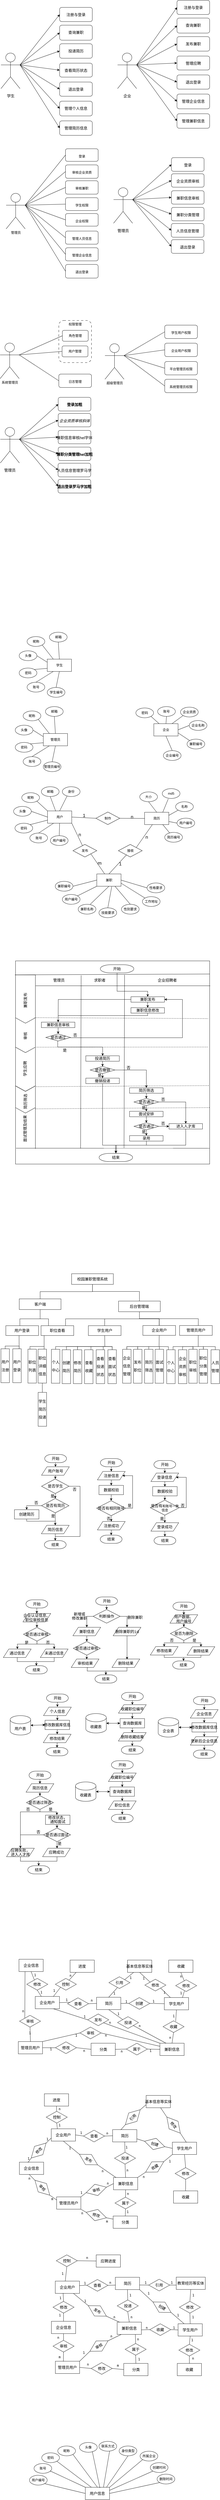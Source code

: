 <mxfile version="21.3.2" type="github">
  <diagram name="Page-1" id="GUI8cBOn3abfB36_xnmk">
    <mxGraphModel dx="875" dy="489" grid="0" gridSize="10" guides="1" tooltips="1" connect="1" arrows="1" fold="1" page="1" pageScale="1" pageWidth="827" pageHeight="1169" math="0" shadow="0">
      <root>
        <mxCell id="0" />
        <mxCell id="1" parent="0" />
        <mxCell id="cz7XVYBOLIPW5CdgrYOq-76" value="" style="shape=step;perimeter=stepPerimeter;whiteSpace=wrap;html=1;fixedSize=1;rotation=90;labelBackgroundColor=none;" parent="1" vertex="1">
          <mxGeometry x="25" y="4152" width="161.5" height="73" as="geometry" />
        </mxCell>
        <mxCell id="cz7XVYBOLIPW5CdgrYOq-75" value="" style="shape=step;perimeter=stepPerimeter;whiteSpace=wrap;html=1;fixedSize=1;rotation=90;labelBackgroundColor=none;" parent="1" vertex="1">
          <mxGeometry x="55.88" y="4096" width="99.25" height="73" as="geometry" />
        </mxCell>
        <mxCell id="cz7XVYBOLIPW5CdgrYOq-74" value="" style="shape=step;perimeter=stepPerimeter;whiteSpace=wrap;html=1;fixedSize=1;rotation=90;labelBackgroundColor=none;" parent="1" vertex="1">
          <mxGeometry x="34.45" y="4115.44" width="142.12" height="73" as="geometry" />
        </mxCell>
        <mxCell id="cz7XVYBOLIPW5CdgrYOq-73" value="" style="rounded=0;whiteSpace=wrap;html=1;labelBackgroundColor=none;" parent="1" vertex="1">
          <mxGeometry x="69" y="3544" width="713" height="743" as="geometry" />
        </mxCell>
        <mxCell id="cz7XVYBOLIPW5CdgrYOq-72" value="" style="shape=step;perimeter=stepPerimeter;whiteSpace=wrap;html=1;fixedSize=1;rotation=90;size=-1.701;labelBackgroundColor=none;" parent="1" vertex="1">
          <mxGeometry x="16.36" y="3647.92" width="178.29" height="73" as="geometry" />
        </mxCell>
        <mxCell id="cz7XVYBOLIPW5CdgrYOq-71" value="" style="shape=step;perimeter=stepPerimeter;whiteSpace=wrap;html=1;fixedSize=1;rotation=90;labelBackgroundColor=none;" parent="1" vertex="1">
          <mxGeometry x="41.44" y="3779.5" width="128.13" height="73" as="geometry" />
        </mxCell>
        <mxCell id="cz7XVYBOLIPW5CdgrYOq-70" value="" style="shape=step;perimeter=stepPerimeter;whiteSpace=wrap;html=1;fixedSize=1;rotation=90;labelBackgroundColor=none;" parent="1" vertex="1">
          <mxGeometry x="55.88" y="4014.38" width="99.25" height="73" as="geometry" />
        </mxCell>
        <mxCell id="cz7XVYBOLIPW5CdgrYOq-69" value="" style="shape=step;perimeter=stepPerimeter;whiteSpace=wrap;html=1;fixedSize=1;rotation=90;labelBackgroundColor=none;" parent="1" vertex="1">
          <mxGeometry x="24.75" y="3903.75" width="161.5" height="73" as="geometry" />
        </mxCell>
        <mxCell id="l7to2f72OSGZsab78Bp--1" value="&lt;pre&gt;&lt;pre style=&quot;border-color: var(--border-color);&quot;&gt;&lt;font style=&quot;font-size: 14px;&quot;&gt;学生&lt;/font&gt;&lt;/pre&gt;&lt;/pre&gt;" style="shape=umlActor;verticalLabelPosition=bottom;verticalAlign=top;html=1;labelBackgroundColor=none;" parent="1" vertex="1">
          <mxGeometry x="15.5" y="224" width="70" height="130" as="geometry" />
        </mxCell>
        <mxCell id="YP-v8nIMWcETZ4hpONDg-6" value="&lt;pre style=&quot;border-color: var(--border-color);&quot;&gt;&lt;span style=&quot;font-size: 14px;&quot;&gt;注册与登录&lt;/span&gt;&lt;/pre&gt;" style="rounded=1;whiteSpace=wrap;html=1;verticalAlign=top;labelBackgroundColor=none;" parent="1" vertex="1">
          <mxGeometry x="231" y="57" width="120" height="52" as="geometry" />
        </mxCell>
        <mxCell id="YP-v8nIMWcETZ4hpONDg-7" value="&lt;pre style=&quot;border-color: var(--border-color);&quot;&gt;&lt;span style=&quot;font-size: 14px;&quot;&gt;查询兼职&lt;/span&gt;&lt;/pre&gt;" style="rounded=1;whiteSpace=wrap;html=1;verticalAlign=top;labelBackgroundColor=none;" parent="1" vertex="1">
          <mxGeometry x="231" y="122" width="120" height="55" as="geometry" />
        </mxCell>
        <mxCell id="YP-v8nIMWcETZ4hpONDg-8" value="&lt;pre style=&quot;border-color: var(--border-color);&quot;&gt;&lt;span style=&quot;font-size: 14px;&quot;&gt;投递简历&lt;/span&gt;&lt;/pre&gt;" style="rounded=1;whiteSpace=wrap;html=1;verticalAlign=top;labelBackgroundColor=none;" parent="1" vertex="1">
          <mxGeometry x="231" y="190" width="120" height="53" as="geometry" />
        </mxCell>
        <mxCell id="YP-v8nIMWcETZ4hpONDg-9" value="&lt;pre style=&quot;border-color: var(--border-color);&quot;&gt;&lt;span style=&quot;font-size: 14px;&quot;&gt;查看简历状态&lt;/span&gt;&lt;/pre&gt;" style="rounded=1;whiteSpace=wrap;html=1;verticalAlign=top;labelBackgroundColor=none;" parent="1" vertex="1">
          <mxGeometry x="231" y="261" width="120" height="51" as="geometry" />
        </mxCell>
        <mxCell id="YP-v8nIMWcETZ4hpONDg-11" value="" style="endArrow=classic;html=1;rounded=0;entryX=0;entryY=0.5;entryDx=0;entryDy=0;exitX=1;exitY=0.333;exitDx=0;exitDy=0;exitPerimeter=0;endFill=1;labelBackgroundColor=none;fontColor=default;" parent="1" source="l7to2f72OSGZsab78Bp--1" target="YP-v8nIMWcETZ4hpONDg-6" edge="1">
          <mxGeometry width="50" height="50" relative="1" as="geometry">
            <mxPoint x="95.5" y="277" as="sourcePoint" />
            <mxPoint x="249.5" y="134" as="targetPoint" />
          </mxGeometry>
        </mxCell>
        <mxCell id="YP-v8nIMWcETZ4hpONDg-12" value="" style="endArrow=classic;html=1;rounded=0;exitX=1;exitY=0.333;exitDx=0;exitDy=0;exitPerimeter=0;entryX=0;entryY=0.5;entryDx=0;entryDy=0;endFill=1;labelBackgroundColor=none;fontColor=default;" parent="1" source="l7to2f72OSGZsab78Bp--1" target="YP-v8nIMWcETZ4hpONDg-7" edge="1">
          <mxGeometry width="50" height="50" relative="1" as="geometry">
            <mxPoint x="85.5" y="467" as="sourcePoint" />
            <mxPoint x="235.5" y="289" as="targetPoint" />
          </mxGeometry>
        </mxCell>
        <mxCell id="YP-v8nIMWcETZ4hpONDg-13" value="" style="endArrow=classic;html=1;rounded=0;exitX=1;exitY=0.333;exitDx=0;exitDy=0;exitPerimeter=0;entryX=0;entryY=0.5;entryDx=0;entryDy=0;endFill=1;labelBackgroundColor=none;fontColor=default;" parent="1" source="l7to2f72OSGZsab78Bp--1" target="YP-v8nIMWcETZ4hpONDg-8" edge="1">
          <mxGeometry width="50" height="50" relative="1" as="geometry">
            <mxPoint x="95.5" y="277" as="sourcePoint" />
            <mxPoint x="235.5" y="424" as="targetPoint" />
          </mxGeometry>
        </mxCell>
        <mxCell id="YP-v8nIMWcETZ4hpONDg-14" value="" style="endArrow=classic;html=1;rounded=0;exitX=1;exitY=0.333;exitDx=0;exitDy=0;exitPerimeter=0;entryX=0;entryY=0.5;entryDx=0;entryDy=0;endFill=1;labelBackgroundColor=none;fontColor=default;" parent="1" source="l7to2f72OSGZsab78Bp--1" target="YP-v8nIMWcETZ4hpONDg-9" edge="1">
          <mxGeometry width="50" height="50" relative="1" as="geometry">
            <mxPoint x="95.5" y="277" as="sourcePoint" />
            <mxPoint x="249.5" y="434" as="targetPoint" />
          </mxGeometry>
        </mxCell>
        <mxCell id="YP-v8nIMWcETZ4hpONDg-15" value="&lt;pre style=&quot;border-color: var(--border-color);&quot;&gt;&lt;span style=&quot;font-size: 14px;&quot;&gt;退出登录&lt;/span&gt;&lt;/pre&gt;" style="rounded=1;whiteSpace=wrap;html=1;verticalAlign=top;labelBackgroundColor=none;" parent="1" vertex="1">
          <mxGeometry x="231" y="330" width="120" height="52" as="geometry" />
        </mxCell>
        <mxCell id="YP-v8nIMWcETZ4hpONDg-16" value="" style="endArrow=classic;html=1;rounded=0;entryX=0;entryY=0.5;entryDx=0;entryDy=0;exitX=1;exitY=0.333;exitDx=0;exitDy=0;exitPerimeter=0;endFill=1;labelBackgroundColor=none;fontColor=default;" parent="1" source="l7to2f72OSGZsab78Bp--1" target="YP-v8nIMWcETZ4hpONDg-15" edge="1">
          <mxGeometry width="50" height="50" relative="1" as="geometry">
            <mxPoint x="95.5" y="274" as="sourcePoint" />
            <mxPoint x="249.5" y="499" as="targetPoint" />
          </mxGeometry>
        </mxCell>
        <mxCell id="3DpGFeqe3D5Zfx9QG1oa-1" value="&lt;pre style=&quot;border-color: var(--border-color);&quot;&gt;&lt;span style=&quot;font-size: 14px;&quot;&gt;管理个人信息&lt;/span&gt;&lt;/pre&gt;" style="rounded=1;whiteSpace=wrap;html=1;verticalAlign=top;labelBackgroundColor=none;" parent="1" vertex="1">
          <mxGeometry x="231" y="400" width="120" height="54" as="geometry" />
        </mxCell>
        <mxCell id="3DpGFeqe3D5Zfx9QG1oa-2" value="&lt;pre style=&quot;border-color: var(--border-color);&quot;&gt;&lt;span style=&quot;font-size: 14px;&quot;&gt;管理简历信息&lt;/span&gt;&lt;/pre&gt;" style="rounded=1;whiteSpace=wrap;html=1;verticalAlign=top;labelBackgroundColor=none;" parent="1" vertex="1">
          <mxGeometry x="231" y="472" width="120" height="53" as="geometry" />
        </mxCell>
        <mxCell id="3DpGFeqe3D5Zfx9QG1oa-3" value="" style="endArrow=classic;html=1;rounded=0;entryX=0;entryY=0.5;entryDx=0;entryDy=0;endFill=1;labelBackgroundColor=none;fontColor=default;" parent="1" target="3DpGFeqe3D5Zfx9QG1oa-1" edge="1">
          <mxGeometry width="50" height="50" relative="1" as="geometry">
            <mxPoint x="87.5" y="269" as="sourcePoint" />
            <mxPoint x="249.5" y="382" as="targetPoint" />
          </mxGeometry>
        </mxCell>
        <mxCell id="3DpGFeqe3D5Zfx9QG1oa-4" value="" style="endArrow=classic;html=1;rounded=0;entryX=0;entryY=0.5;entryDx=0;entryDy=0;exitX=1;exitY=0.333;exitDx=0;exitDy=0;exitPerimeter=0;endFill=1;labelBackgroundColor=none;fontColor=default;" parent="1" source="l7to2f72OSGZsab78Bp--1" target="3DpGFeqe3D5Zfx9QG1oa-2" edge="1">
          <mxGeometry width="50" height="50" relative="1" as="geometry">
            <mxPoint x="97.5" y="279" as="sourcePoint" />
            <mxPoint x="249.5" y="453" as="targetPoint" />
          </mxGeometry>
        </mxCell>
        <mxCell id="3DpGFeqe3D5Zfx9QG1oa-5" value="&lt;pre style=&quot;border-color: var(--border-color);&quot;&gt;&lt;span style=&quot;font-size: 14px;&quot;&gt;企业&lt;/span&gt;&lt;/pre&gt;" style="shape=umlActor;verticalLabelPosition=bottom;verticalAlign=top;html=1;labelBackgroundColor=none;" parent="1" vertex="1">
          <mxGeometry x="443.75" y="224" width="70" height="130" as="geometry" />
        </mxCell>
        <mxCell id="3DpGFeqe3D5Zfx9QG1oa-7" value="&lt;pre style=&quot;border-color: var(--border-color);&quot;&gt;&lt;span style=&quot;font-size: 14px;&quot;&gt;注册与登录&lt;/span&gt;&lt;/pre&gt;" style="rounded=1;whiteSpace=wrap;html=1;verticalAlign=top;labelBackgroundColor=none;" parent="1" vertex="1">
          <mxGeometry x="662" y="31" width="120" height="52" as="geometry" />
        </mxCell>
        <mxCell id="3DpGFeqe3D5Zfx9QG1oa-8" value="&lt;pre style=&quot;border-color: var(--border-color);&quot;&gt;&lt;span style=&quot;font-size: 14px;&quot;&gt;查询兼职&lt;/span&gt;&lt;/pre&gt;" style="rounded=1;whiteSpace=wrap;html=1;verticalAlign=top;labelBackgroundColor=none;" parent="1" vertex="1">
          <mxGeometry x="662" y="96" width="120" height="55" as="geometry" />
        </mxCell>
        <mxCell id="3DpGFeqe3D5Zfx9QG1oa-9" value="&lt;pre style=&quot;border-color: var(--border-color);&quot;&gt;&lt;span style=&quot;font-size: 14px;&quot;&gt;发布兼职&lt;/span&gt;&lt;/pre&gt;" style="rounded=1;whiteSpace=wrap;html=1;verticalAlign=top;labelBackgroundColor=none;" parent="1" vertex="1">
          <mxGeometry x="662" y="164" width="120" height="53" as="geometry" />
        </mxCell>
        <mxCell id="3DpGFeqe3D5Zfx9QG1oa-10" value="&lt;pre style=&quot;border-color: var(--border-color);&quot;&gt;&lt;span style=&quot;font-size: 14px;&quot;&gt;管理应聘&lt;/span&gt;&lt;/pre&gt;" style="rounded=1;whiteSpace=wrap;html=1;verticalAlign=top;labelBackgroundColor=none;" parent="1" vertex="1">
          <mxGeometry x="662" y="235" width="120" height="51" as="geometry" />
        </mxCell>
        <mxCell id="3DpGFeqe3D5Zfx9QG1oa-12" value="" style="endArrow=classic;html=1;rounded=0;entryX=0;entryY=0.5;entryDx=0;entryDy=0;exitX=1;exitY=0.333;exitDx=0;exitDy=0;exitPerimeter=0;endFill=1;labelBackgroundColor=none;fontColor=default;" parent="1" source="3DpGFeqe3D5Zfx9QG1oa-5" target="3DpGFeqe3D5Zfx9QG1oa-7" edge="1">
          <mxGeometry width="50" height="50" relative="1" as="geometry">
            <mxPoint x="523.75" y="277" as="sourcePoint" />
            <mxPoint x="677.75" y="134" as="targetPoint" />
          </mxGeometry>
        </mxCell>
        <mxCell id="3DpGFeqe3D5Zfx9QG1oa-13" value="" style="endArrow=classic;html=1;rounded=0;exitX=1;exitY=0.333;exitDx=0;exitDy=0;exitPerimeter=0;entryX=0;entryY=0.5;entryDx=0;entryDy=0;endFill=1;labelBackgroundColor=none;fontColor=default;" parent="1" source="3DpGFeqe3D5Zfx9QG1oa-5" target="3DpGFeqe3D5Zfx9QG1oa-8" edge="1">
          <mxGeometry width="50" height="50" relative="1" as="geometry">
            <mxPoint x="513.75" y="467" as="sourcePoint" />
            <mxPoint x="663.75" y="289" as="targetPoint" />
          </mxGeometry>
        </mxCell>
        <mxCell id="3DpGFeqe3D5Zfx9QG1oa-14" value="" style="endArrow=classic;html=1;rounded=0;exitX=1;exitY=0.333;exitDx=0;exitDy=0;exitPerimeter=0;entryX=0;entryY=0.5;entryDx=0;entryDy=0;endFill=1;labelBackgroundColor=none;fontColor=default;" parent="1" source="3DpGFeqe3D5Zfx9QG1oa-5" target="3DpGFeqe3D5Zfx9QG1oa-9" edge="1">
          <mxGeometry width="50" height="50" relative="1" as="geometry">
            <mxPoint x="523.75" y="277" as="sourcePoint" />
            <mxPoint x="663.75" y="424" as="targetPoint" />
          </mxGeometry>
        </mxCell>
        <mxCell id="3DpGFeqe3D5Zfx9QG1oa-15" value="" style="endArrow=classic;html=1;rounded=0;exitX=1;exitY=0.333;exitDx=0;exitDy=0;exitPerimeter=0;entryX=0;entryY=0.5;entryDx=0;entryDy=0;endFill=1;labelBackgroundColor=none;fontColor=default;" parent="1" source="3DpGFeqe3D5Zfx9QG1oa-5" target="3DpGFeqe3D5Zfx9QG1oa-10" edge="1">
          <mxGeometry width="50" height="50" relative="1" as="geometry">
            <mxPoint x="523.75" y="277" as="sourcePoint" />
            <mxPoint x="677.75" y="434" as="targetPoint" />
          </mxGeometry>
        </mxCell>
        <mxCell id="3DpGFeqe3D5Zfx9QG1oa-16" value="&lt;pre style=&quot;border-color: var(--border-color);&quot;&gt;&lt;span style=&quot;font-size: 14px;&quot;&gt;退出登录&lt;/span&gt;&lt;/pre&gt;" style="rounded=1;whiteSpace=wrap;html=1;verticalAlign=top;labelBackgroundColor=none;" parent="1" vertex="1">
          <mxGeometry x="662" y="304" width="120" height="52" as="geometry" />
        </mxCell>
        <mxCell id="3DpGFeqe3D5Zfx9QG1oa-17" value="" style="endArrow=classic;html=1;rounded=0;entryX=0;entryY=0.5;entryDx=0;entryDy=0;exitX=1;exitY=0.333;exitDx=0;exitDy=0;exitPerimeter=0;endFill=1;labelBackgroundColor=none;fontColor=default;" parent="1" source="3DpGFeqe3D5Zfx9QG1oa-5" target="3DpGFeqe3D5Zfx9QG1oa-16" edge="1">
          <mxGeometry width="50" height="50" relative="1" as="geometry">
            <mxPoint x="523.75" y="274" as="sourcePoint" />
            <mxPoint x="677.75" y="499" as="targetPoint" />
          </mxGeometry>
        </mxCell>
        <mxCell id="3DpGFeqe3D5Zfx9QG1oa-18" value="&lt;pre style=&quot;border-color: var(--border-color);&quot;&gt;&lt;span style=&quot;font-size: 14px;&quot;&gt;管理企业信息&lt;/span&gt;&lt;/pre&gt;" style="rounded=1;whiteSpace=wrap;html=1;verticalAlign=top;labelBackgroundColor=none;" parent="1" vertex="1">
          <mxGeometry x="662" y="374" width="120" height="54" as="geometry" />
        </mxCell>
        <mxCell id="3DpGFeqe3D5Zfx9QG1oa-19" value="&lt;pre style=&quot;border-color: var(--border-color);&quot;&gt;&lt;span style=&quot;font-size: 14px;&quot;&gt;管理兼职信息&lt;/span&gt;&lt;/pre&gt;" style="rounded=1;whiteSpace=wrap;html=1;verticalAlign=top;labelBackgroundColor=none;" parent="1" vertex="1">
          <mxGeometry x="662" y="446" width="120" height="53" as="geometry" />
        </mxCell>
        <mxCell id="3DpGFeqe3D5Zfx9QG1oa-20" value="" style="endArrow=classic;html=1;rounded=0;entryX=0;entryY=0.5;entryDx=0;entryDy=0;endFill=1;labelBackgroundColor=none;fontColor=default;" parent="1" target="3DpGFeqe3D5Zfx9QG1oa-18" edge="1">
          <mxGeometry width="50" height="50" relative="1" as="geometry">
            <mxPoint x="515.75" y="269" as="sourcePoint" />
            <mxPoint x="677.75" y="382" as="targetPoint" />
          </mxGeometry>
        </mxCell>
        <mxCell id="3DpGFeqe3D5Zfx9QG1oa-21" value="" style="endArrow=classic;html=1;rounded=0;entryX=0;entryY=0.5;entryDx=0;entryDy=0;exitX=1;exitY=0.333;exitDx=0;exitDy=0;exitPerimeter=0;endFill=1;labelBackgroundColor=none;fontColor=default;" parent="1" source="3DpGFeqe3D5Zfx9QG1oa-5" target="3DpGFeqe3D5Zfx9QG1oa-19" edge="1">
          <mxGeometry width="50" height="50" relative="1" as="geometry">
            <mxPoint x="525.75" y="279" as="sourcePoint" />
            <mxPoint x="677.75" y="453" as="targetPoint" />
          </mxGeometry>
        </mxCell>
        <mxCell id="3DpGFeqe3D5Zfx9QG1oa-24" value="管理员" style="shape=umlActor;verticalLabelPosition=bottom;verticalAlign=top;html=1;labelBackgroundColor=none;" parent="1" vertex="1">
          <mxGeometry x="34.5" y="737" width="70" height="130" as="geometry" />
        </mxCell>
        <mxCell id="3DpGFeqe3D5Zfx9QG1oa-26" value="&lt;br&gt;登录" style="rounded=1;whiteSpace=wrap;html=1;verticalAlign=top;labelBackgroundColor=none;" parent="1" vertex="1">
          <mxGeometry x="252.5" y="574" width="120" height="46" as="geometry" />
        </mxCell>
        <mxCell id="3DpGFeqe3D5Zfx9QG1oa-31" value="" style="endArrow=none;html=1;rounded=0;entryX=0;entryY=0.5;entryDx=0;entryDy=0;exitX=1;exitY=0.333;exitDx=0;exitDy=0;exitPerimeter=0;labelBackgroundColor=none;fontColor=default;" parent="1" source="3DpGFeqe3D5Zfx9QG1oa-24" target="3DpGFeqe3D5Zfx9QG1oa-26" edge="1">
          <mxGeometry width="50" height="50" relative="1" as="geometry">
            <mxPoint x="114.5" y="790" as="sourcePoint" />
            <mxPoint x="268.5" y="647" as="targetPoint" />
          </mxGeometry>
        </mxCell>
        <mxCell id="3DpGFeqe3D5Zfx9QG1oa-35" value="&lt;br&gt;退出登录" style="rounded=1;whiteSpace=wrap;html=1;verticalAlign=top;labelBackgroundColor=none;" parent="1" vertex="1">
          <mxGeometry x="252.5" y="997" width="120" height="50" as="geometry" />
        </mxCell>
        <mxCell id="3DpGFeqe3D5Zfx9QG1oa-36" value="" style="endArrow=none;html=1;rounded=0;entryX=0;entryY=0.5;entryDx=0;entryDy=0;exitX=1;exitY=0.333;exitDx=0;exitDy=0;exitPerimeter=0;labelBackgroundColor=none;fontColor=default;" parent="1" source="3DpGFeqe3D5Zfx9QG1oa-24" target="3DpGFeqe3D5Zfx9QG1oa-35" edge="1">
          <mxGeometry width="50" height="50" relative="1" as="geometry">
            <mxPoint x="114.5" y="787" as="sourcePoint" />
            <mxPoint x="268.5" y="1012" as="targetPoint" />
          </mxGeometry>
        </mxCell>
        <mxCell id="3DpGFeqe3D5Zfx9QG1oa-37" value="&lt;br&gt;管理企业信息" style="rounded=1;whiteSpace=wrap;html=1;verticalAlign=top;labelBackgroundColor=none;" parent="1" vertex="1">
          <mxGeometry x="252.5" y="936" width="120" height="48" as="geometry" />
        </mxCell>
        <mxCell id="3DpGFeqe3D5Zfx9QG1oa-39" value="" style="endArrow=none;html=1;rounded=0;entryX=0;entryY=0.5;entryDx=0;entryDy=0;labelBackgroundColor=none;fontColor=default;" parent="1" target="3DpGFeqe3D5Zfx9QG1oa-37" edge="1">
          <mxGeometry width="50" height="50" relative="1" as="geometry">
            <mxPoint x="106.5" y="782" as="sourcePoint" />
            <mxPoint x="268.5" y="895" as="targetPoint" />
          </mxGeometry>
        </mxCell>
        <mxCell id="3DpGFeqe3D5Zfx9QG1oa-41" value="&lt;br&gt;管理人员信息" style="rounded=1;whiteSpace=wrap;html=1;verticalAlign=top;labelBackgroundColor=none;" parent="1" vertex="1">
          <mxGeometry x="252.5" y="875" width="120" height="48" as="geometry" />
        </mxCell>
        <mxCell id="3DpGFeqe3D5Zfx9QG1oa-42" value="&lt;br&gt;审核企业资质" style="rounded=1;whiteSpace=wrap;html=1;verticalAlign=top;labelBackgroundColor=none;" parent="1" vertex="1">
          <mxGeometry x="252.5" y="633" width="120" height="49" as="geometry" />
        </mxCell>
        <mxCell id="3DpGFeqe3D5Zfx9QG1oa-43" value="&lt;br&gt;审核兼职" style="rounded=1;whiteSpace=wrap;html=1;verticalAlign=top;labelBackgroundColor=none;" parent="1" vertex="1">
          <mxGeometry x="252.5" y="691" width="120" height="49" as="geometry" />
        </mxCell>
        <mxCell id="3DpGFeqe3D5Zfx9QG1oa-44" value="&lt;br&gt;学生权限" style="rounded=1;whiteSpace=wrap;html=1;verticalAlign=top;labelBackgroundColor=none;" parent="1" vertex="1">
          <mxGeometry x="252.5" y="753" width="120" height="47" as="geometry" />
        </mxCell>
        <mxCell id="3DpGFeqe3D5Zfx9QG1oa-45" value="&lt;br&gt;企业权限" style="rounded=1;whiteSpace=wrap;html=1;verticalAlign=top;labelBackgroundColor=none;" parent="1" vertex="1">
          <mxGeometry x="252.5" y="811" width="120" height="46" as="geometry" />
        </mxCell>
        <mxCell id="3DpGFeqe3D5Zfx9QG1oa-46" value="" style="endArrow=none;html=1;rounded=0;entryX=0;entryY=0.5;entryDx=0;entryDy=0;exitX=1;exitY=0.333;exitDx=0;exitDy=0;exitPerimeter=0;labelBackgroundColor=none;fontColor=default;" parent="1" source="3DpGFeqe3D5Zfx9QG1oa-24" target="3DpGFeqe3D5Zfx9QG1oa-42" edge="1">
          <mxGeometry width="50" height="50" relative="1" as="geometry">
            <mxPoint x="114.5" y="790" as="sourcePoint" />
            <mxPoint x="262.5" y="610" as="targetPoint" />
          </mxGeometry>
        </mxCell>
        <mxCell id="3DpGFeqe3D5Zfx9QG1oa-47" value="" style="endArrow=none;html=1;rounded=0;entryX=0;entryY=0.5;entryDx=0;entryDy=0;exitX=1;exitY=0.333;exitDx=0;exitDy=0;exitPerimeter=0;labelBackgroundColor=none;fontColor=default;" parent="1" source="3DpGFeqe3D5Zfx9QG1oa-24" target="3DpGFeqe3D5Zfx9QG1oa-43" edge="1">
          <mxGeometry width="50" height="50" relative="1" as="geometry">
            <mxPoint x="124.5" y="800" as="sourcePoint" />
            <mxPoint x="272.5" y="620" as="targetPoint" />
          </mxGeometry>
        </mxCell>
        <mxCell id="3DpGFeqe3D5Zfx9QG1oa-48" value="" style="endArrow=none;html=1;rounded=0;entryX=0;entryY=0.5;entryDx=0;entryDy=0;exitX=1;exitY=0.333;exitDx=0;exitDy=0;exitPerimeter=0;labelBackgroundColor=none;fontColor=default;" parent="1" source="3DpGFeqe3D5Zfx9QG1oa-24" target="3DpGFeqe3D5Zfx9QG1oa-44" edge="1">
          <mxGeometry width="50" height="50" relative="1" as="geometry">
            <mxPoint x="114.5" y="790" as="sourcePoint" />
            <mxPoint x="262.5" y="727" as="targetPoint" />
          </mxGeometry>
        </mxCell>
        <mxCell id="3DpGFeqe3D5Zfx9QG1oa-49" value="" style="endArrow=none;html=1;rounded=0;entryX=0;entryY=0.5;entryDx=0;entryDy=0;exitX=1;exitY=0.333;exitDx=0;exitDy=0;exitPerimeter=0;labelBackgroundColor=none;fontColor=default;" parent="1" source="3DpGFeqe3D5Zfx9QG1oa-24" target="3DpGFeqe3D5Zfx9QG1oa-45" edge="1">
          <mxGeometry width="50" height="50" relative="1" as="geometry">
            <mxPoint x="114.5" y="790" as="sourcePoint" />
            <mxPoint x="262.5" y="789" as="targetPoint" />
          </mxGeometry>
        </mxCell>
        <mxCell id="3DpGFeqe3D5Zfx9QG1oa-50" value="" style="endArrow=none;html=1;rounded=0;entryX=0;entryY=0.5;entryDx=0;entryDy=0;exitX=1;exitY=0.333;exitDx=0;exitDy=0;exitPerimeter=0;labelBackgroundColor=none;fontColor=default;" parent="1" source="3DpGFeqe3D5Zfx9QG1oa-24" target="3DpGFeqe3D5Zfx9QG1oa-41" edge="1">
          <mxGeometry width="50" height="50" relative="1" as="geometry">
            <mxPoint x="116.5" y="792" as="sourcePoint" />
            <mxPoint x="262.5" y="981" as="targetPoint" />
          </mxGeometry>
        </mxCell>
        <mxCell id="3DpGFeqe3D5Zfx9QG1oa-51" value="学生" style="rounded=0;whiteSpace=wrap;html=1;labelBackgroundColor=none;" parent="1" vertex="1">
          <mxGeometry x="185.5" y="2440.5" width="89" height="45" as="geometry" />
        </mxCell>
        <mxCell id="3DpGFeqe3D5Zfx9QG1oa-52" value="账号" style="ellipse;whiteSpace=wrap;html=1;labelBackgroundColor=none;" parent="1" vertex="1">
          <mxGeometry x="111.5" y="2525" width="65" height="36" as="geometry" />
        </mxCell>
        <mxCell id="3DpGFeqe3D5Zfx9QG1oa-53" value="密码" style="ellipse;whiteSpace=wrap;html=1;labelBackgroundColor=none;" parent="1" vertex="1">
          <mxGeometry x="82.5" y="2473" width="65" height="36" as="geometry" />
        </mxCell>
        <mxCell id="3DpGFeqe3D5Zfx9QG1oa-55" value="邮箱" style="ellipse;whiteSpace=wrap;html=1;labelBackgroundColor=none;" parent="1" vertex="1">
          <mxGeometry x="193.5" y="2342" width="65" height="36" as="geometry" />
        </mxCell>
        <mxCell id="3DpGFeqe3D5Zfx9QG1oa-56" value="昵称" style="ellipse;whiteSpace=wrap;html=1;labelBackgroundColor=none;" parent="1" vertex="1">
          <mxGeometry x="111.5" y="2358" width="65" height="36" as="geometry" />
        </mxCell>
        <mxCell id="3DpGFeqe3D5Zfx9QG1oa-57" value="头像" style="ellipse;whiteSpace=wrap;html=1;labelBackgroundColor=none;" parent="1" vertex="1">
          <mxGeometry x="82.5" y="2410" width="65" height="36" as="geometry" />
        </mxCell>
        <mxCell id="3DpGFeqe3D5Zfx9QG1oa-58" value="" style="endArrow=none;html=1;rounded=0;entryX=0.5;entryY=1;entryDx=0;entryDy=0;exitX=0.5;exitY=0;exitDx=0;exitDy=0;labelBackgroundColor=none;fontColor=default;" parent="1" source="3DpGFeqe3D5Zfx9QG1oa-51" target="3DpGFeqe3D5Zfx9QG1oa-55" edge="1">
          <mxGeometry width="50" height="50" relative="1" as="geometry">
            <mxPoint x="429.5" y="2536" as="sourcePoint" />
            <mxPoint x="479.5" y="2486" as="targetPoint" />
          </mxGeometry>
        </mxCell>
        <mxCell id="3DpGFeqe3D5Zfx9QG1oa-59" value="" style="endArrow=none;html=1;rounded=0;entryX=1;entryY=1;entryDx=0;entryDy=0;exitX=0.25;exitY=0;exitDx=0;exitDy=0;labelBackgroundColor=none;fontColor=default;" parent="1" source="3DpGFeqe3D5Zfx9QG1oa-51" target="3DpGFeqe3D5Zfx9QG1oa-56" edge="1">
          <mxGeometry width="50" height="50" relative="1" as="geometry">
            <mxPoint x="429.5" y="2536" as="sourcePoint" />
            <mxPoint x="479.5" y="2486" as="targetPoint" />
          </mxGeometry>
        </mxCell>
        <mxCell id="3DpGFeqe3D5Zfx9QG1oa-60" value="" style="endArrow=none;html=1;rounded=0;entryX=1;entryY=0.5;entryDx=0;entryDy=0;exitX=0;exitY=0.25;exitDx=0;exitDy=0;labelBackgroundColor=none;fontColor=default;" parent="1" source="3DpGFeqe3D5Zfx9QG1oa-51" target="3DpGFeqe3D5Zfx9QG1oa-57" edge="1">
          <mxGeometry width="50" height="50" relative="1" as="geometry">
            <mxPoint x="195.5" y="2451" as="sourcePoint" />
            <mxPoint x="162.5" y="2419" as="targetPoint" />
          </mxGeometry>
        </mxCell>
        <mxCell id="3DpGFeqe3D5Zfx9QG1oa-61" value="" style="endArrow=none;html=1;rounded=0;entryX=1;entryY=0;entryDx=0;entryDy=0;exitX=0;exitY=0.75;exitDx=0;exitDy=0;labelBackgroundColor=none;fontColor=default;" parent="1" source="3DpGFeqe3D5Zfx9QG1oa-51" target="3DpGFeqe3D5Zfx9QG1oa-53" edge="1">
          <mxGeometry width="50" height="50" relative="1" as="geometry">
            <mxPoint x="195.5" y="2462" as="sourcePoint" />
            <mxPoint x="146.5" y="2460" as="targetPoint" />
          </mxGeometry>
        </mxCell>
        <mxCell id="3DpGFeqe3D5Zfx9QG1oa-62" value="" style="endArrow=none;html=1;rounded=0;entryX=0.5;entryY=0;entryDx=0;entryDy=0;exitX=0.25;exitY=1;exitDx=0;exitDy=0;labelBackgroundColor=none;fontColor=default;" parent="1" source="3DpGFeqe3D5Zfx9QG1oa-51" target="3DpGFeqe3D5Zfx9QG1oa-52" edge="1">
          <mxGeometry width="50" height="50" relative="1" as="geometry">
            <mxPoint x="205.5" y="2472" as="sourcePoint" />
            <mxPoint x="156.5" y="2470" as="targetPoint" />
          </mxGeometry>
        </mxCell>
        <mxCell id="3DpGFeqe3D5Zfx9QG1oa-63" value="简历" style="rounded=0;whiteSpace=wrap;html=1;labelBackgroundColor=none;" parent="1" vertex="1">
          <mxGeometry x="543" y="3000.5" width="89" height="45" as="geometry" />
        </mxCell>
        <mxCell id="3DpGFeqe3D5Zfx9QG1oa-64" value="学生编号" style="ellipse;whiteSpace=wrap;html=1;labelBackgroundColor=none;" parent="1" vertex="1">
          <mxGeometry x="185.5" y="2544" width="65" height="36" as="geometry" />
        </mxCell>
        <mxCell id="3DpGFeqe3D5Zfx9QG1oa-65" value="" style="endArrow=none;html=1;rounded=0;entryX=0.5;entryY=1;entryDx=0;entryDy=0;exitX=0.5;exitY=0;exitDx=0;exitDy=0;labelBackgroundColor=none;fontColor=default;" parent="1" source="3DpGFeqe3D5Zfx9QG1oa-64" target="3DpGFeqe3D5Zfx9QG1oa-51" edge="1">
          <mxGeometry width="50" height="50" relative="1" as="geometry">
            <mxPoint x="429.5" y="2536" as="sourcePoint" />
            <mxPoint x="479.5" y="2486" as="targetPoint" />
          </mxGeometry>
        </mxCell>
        <mxCell id="3DpGFeqe3D5Zfx9QG1oa-66" value="简历编号" style="ellipse;whiteSpace=wrap;html=1;labelBackgroundColor=none;" parent="1" vertex="1">
          <mxGeometry x="617" y="3074" width="65" height="36" as="geometry" />
        </mxCell>
        <mxCell id="3DpGFeqe3D5Zfx9QG1oa-67" value="名称" style="ellipse;whiteSpace=wrap;html=1;labelBackgroundColor=none;" parent="1" vertex="1">
          <mxGeometry x="657" y="2962" width="65" height="36" as="geometry" />
        </mxCell>
        <mxCell id="3DpGFeqe3D5Zfx9QG1oa-68" value="md5" style="ellipse;whiteSpace=wrap;html=1;labelBackgroundColor=none;" parent="1" vertex="1">
          <mxGeometry x="608" y="2914" width="65" height="36" as="geometry" />
        </mxCell>
        <mxCell id="3DpGFeqe3D5Zfx9QG1oa-69" value="大小" style="ellipse;whiteSpace=wrap;html=1;labelBackgroundColor=none;" parent="1" vertex="1">
          <mxGeometry x="525.25" y="2926" width="65" height="36" as="geometry" />
        </mxCell>
        <mxCell id="3DpGFeqe3D5Zfx9QG1oa-70" value="用户编号" style="ellipse;whiteSpace=wrap;html=1;labelBackgroundColor=none;" parent="1" vertex="1">
          <mxGeometry x="662" y="3022" width="65" height="36" as="geometry" />
        </mxCell>
        <mxCell id="3DpGFeqe3D5Zfx9QG1oa-72" value="" style="endArrow=none;html=1;rounded=0;entryX=0.5;entryY=1;entryDx=0;entryDy=0;exitX=0.5;exitY=0;exitDx=0;exitDy=0;labelBackgroundColor=none;fontColor=default;" parent="1" source="3DpGFeqe3D5Zfx9QG1oa-63" target="3DpGFeqe3D5Zfx9QG1oa-69" edge="1">
          <mxGeometry width="50" height="50" relative="1" as="geometry">
            <mxPoint x="600" y="3096" as="sourcePoint" />
            <mxPoint x="650" y="3046" as="targetPoint" />
          </mxGeometry>
        </mxCell>
        <mxCell id="3DpGFeqe3D5Zfx9QG1oa-73" value="" style="endArrow=none;html=1;rounded=0;entryX=0.338;entryY=1.044;entryDx=0;entryDy=0;exitX=0.75;exitY=0;exitDx=0;exitDy=0;entryPerimeter=0;labelBackgroundColor=none;fontColor=default;" parent="1" source="3DpGFeqe3D5Zfx9QG1oa-63" target="3DpGFeqe3D5Zfx9QG1oa-68" edge="1">
          <mxGeometry width="50" height="50" relative="1" as="geometry">
            <mxPoint x="595" y="3011" as="sourcePoint" />
            <mxPoint x="603" y="2946" as="targetPoint" />
          </mxGeometry>
        </mxCell>
        <mxCell id="3DpGFeqe3D5Zfx9QG1oa-74" value="" style="endArrow=none;html=1;rounded=0;entryX=0;entryY=1;entryDx=0;entryDy=0;exitX=1;exitY=0.25;exitDx=0;exitDy=0;labelBackgroundColor=none;fontColor=default;" parent="1" source="3DpGFeqe3D5Zfx9QG1oa-63" target="3DpGFeqe3D5Zfx9QG1oa-67" edge="1">
          <mxGeometry width="50" height="50" relative="1" as="geometry">
            <mxPoint x="617" y="3011" as="sourcePoint" />
            <mxPoint x="660" y="2969" as="targetPoint" />
          </mxGeometry>
        </mxCell>
        <mxCell id="3DpGFeqe3D5Zfx9QG1oa-75" value="" style="endArrow=none;html=1;rounded=0;entryX=0;entryY=0.5;entryDx=0;entryDy=0;exitX=1;exitY=0.75;exitDx=0;exitDy=0;labelBackgroundColor=none;fontColor=default;" parent="1" source="3DpGFeqe3D5Zfx9QG1oa-63" target="3DpGFeqe3D5Zfx9QG1oa-70" edge="1">
          <mxGeometry width="50" height="50" relative="1" as="geometry">
            <mxPoint x="639" y="3033" as="sourcePoint" />
            <mxPoint x="680" y="3017" as="targetPoint" />
          </mxGeometry>
        </mxCell>
        <mxCell id="3DpGFeqe3D5Zfx9QG1oa-76" value="" style="endArrow=none;html=1;rounded=0;exitX=0.75;exitY=1;exitDx=0;exitDy=0;entryX=0.274;entryY=0.047;entryDx=0;entryDy=0;entryPerimeter=0;labelBackgroundColor=none;fontColor=default;" parent="1" source="3DpGFeqe3D5Zfx9QG1oa-63" target="3DpGFeqe3D5Zfx9QG1oa-66" edge="1">
          <mxGeometry width="50" height="50" relative="1" as="geometry">
            <mxPoint x="639" y="3044" as="sourcePoint" />
            <mxPoint x="603" y="3103" as="targetPoint" />
          </mxGeometry>
        </mxCell>
        <mxCell id="3DpGFeqe3D5Zfx9QG1oa-78" value="管理员" style="rounded=0;whiteSpace=wrap;html=1;labelBackgroundColor=none;" parent="1" vertex="1">
          <mxGeometry x="171" y="2712.5" width="89" height="45" as="geometry" />
        </mxCell>
        <mxCell id="3DpGFeqe3D5Zfx9QG1oa-79" value="账号" style="ellipse;whiteSpace=wrap;html=1;labelBackgroundColor=none;" parent="1" vertex="1">
          <mxGeometry x="97" y="2797" width="65" height="36" as="geometry" />
        </mxCell>
        <mxCell id="3DpGFeqe3D5Zfx9QG1oa-80" value="密码" style="ellipse;whiteSpace=wrap;html=1;labelBackgroundColor=none;" parent="1" vertex="1">
          <mxGeometry x="68" y="2745" width="65" height="36" as="geometry" />
        </mxCell>
        <mxCell id="3DpGFeqe3D5Zfx9QG1oa-81" value="邮箱" style="ellipse;whiteSpace=wrap;html=1;labelBackgroundColor=none;" parent="1" vertex="1">
          <mxGeometry x="179" y="2614" width="65" height="36" as="geometry" />
        </mxCell>
        <mxCell id="3DpGFeqe3D5Zfx9QG1oa-82" value="昵称" style="ellipse;whiteSpace=wrap;html=1;labelBackgroundColor=none;" parent="1" vertex="1">
          <mxGeometry x="97" y="2630" width="65" height="36" as="geometry" />
        </mxCell>
        <mxCell id="3DpGFeqe3D5Zfx9QG1oa-83" value="头像" style="ellipse;whiteSpace=wrap;html=1;labelBackgroundColor=none;" parent="1" vertex="1">
          <mxGeometry x="68" y="2682" width="65" height="36" as="geometry" />
        </mxCell>
        <mxCell id="3DpGFeqe3D5Zfx9QG1oa-84" value="" style="endArrow=none;html=1;rounded=0;entryX=0.5;entryY=1;entryDx=0;entryDy=0;exitX=0.5;exitY=0;exitDx=0;exitDy=0;labelBackgroundColor=none;fontColor=default;" parent="1" source="3DpGFeqe3D5Zfx9QG1oa-78" target="3DpGFeqe3D5Zfx9QG1oa-81" edge="1">
          <mxGeometry width="50" height="50" relative="1" as="geometry">
            <mxPoint x="415" y="2808" as="sourcePoint" />
            <mxPoint x="465" y="2758" as="targetPoint" />
          </mxGeometry>
        </mxCell>
        <mxCell id="3DpGFeqe3D5Zfx9QG1oa-85" value="" style="endArrow=none;html=1;rounded=0;entryX=1;entryY=1;entryDx=0;entryDy=0;exitX=0.25;exitY=0;exitDx=0;exitDy=0;labelBackgroundColor=none;fontColor=default;" parent="1" source="3DpGFeqe3D5Zfx9QG1oa-78" target="3DpGFeqe3D5Zfx9QG1oa-82" edge="1">
          <mxGeometry width="50" height="50" relative="1" as="geometry">
            <mxPoint x="415" y="2808" as="sourcePoint" />
            <mxPoint x="465" y="2758" as="targetPoint" />
          </mxGeometry>
        </mxCell>
        <mxCell id="3DpGFeqe3D5Zfx9QG1oa-86" value="" style="endArrow=none;html=1;rounded=0;entryX=1;entryY=0.5;entryDx=0;entryDy=0;exitX=0;exitY=0.25;exitDx=0;exitDy=0;labelBackgroundColor=none;fontColor=default;" parent="1" source="3DpGFeqe3D5Zfx9QG1oa-78" target="3DpGFeqe3D5Zfx9QG1oa-83" edge="1">
          <mxGeometry width="50" height="50" relative="1" as="geometry">
            <mxPoint x="181" y="2723" as="sourcePoint" />
            <mxPoint x="148" y="2691" as="targetPoint" />
          </mxGeometry>
        </mxCell>
        <mxCell id="3DpGFeqe3D5Zfx9QG1oa-87" value="" style="endArrow=none;html=1;rounded=0;entryX=1;entryY=0;entryDx=0;entryDy=0;exitX=0;exitY=0.75;exitDx=0;exitDy=0;labelBackgroundColor=none;fontColor=default;" parent="1" source="3DpGFeqe3D5Zfx9QG1oa-78" target="3DpGFeqe3D5Zfx9QG1oa-80" edge="1">
          <mxGeometry width="50" height="50" relative="1" as="geometry">
            <mxPoint x="181" y="2734" as="sourcePoint" />
            <mxPoint x="132" y="2732" as="targetPoint" />
          </mxGeometry>
        </mxCell>
        <mxCell id="3DpGFeqe3D5Zfx9QG1oa-88" value="" style="endArrow=none;html=1;rounded=0;entryX=0.5;entryY=0;entryDx=0;entryDy=0;exitX=0.25;exitY=1;exitDx=0;exitDy=0;labelBackgroundColor=none;fontColor=default;" parent="1" source="3DpGFeqe3D5Zfx9QG1oa-78" target="3DpGFeqe3D5Zfx9QG1oa-79" edge="1">
          <mxGeometry width="50" height="50" relative="1" as="geometry">
            <mxPoint x="191" y="2744" as="sourcePoint" />
            <mxPoint x="142" y="2742" as="targetPoint" />
          </mxGeometry>
        </mxCell>
        <mxCell id="3DpGFeqe3D5Zfx9QG1oa-89" value="管理员编号" style="ellipse;whiteSpace=wrap;html=1;labelBackgroundColor=none;" parent="1" vertex="1">
          <mxGeometry x="171" y="2816" width="65" height="36" as="geometry" />
        </mxCell>
        <mxCell id="3DpGFeqe3D5Zfx9QG1oa-90" value="" style="endArrow=none;html=1;rounded=0;entryX=0.5;entryY=1;entryDx=0;entryDy=0;exitX=0.5;exitY=0;exitDx=0;exitDy=0;labelBackgroundColor=none;fontColor=default;" parent="1" source="3DpGFeqe3D5Zfx9QG1oa-89" target="3DpGFeqe3D5Zfx9QG1oa-78" edge="1">
          <mxGeometry width="50" height="50" relative="1" as="geometry">
            <mxPoint x="415" y="2808" as="sourcePoint" />
            <mxPoint x="465" y="2758" as="targetPoint" />
          </mxGeometry>
        </mxCell>
        <mxCell id="3DpGFeqe3D5Zfx9QG1oa-104" value="企业" style="rounded=0;whiteSpace=wrap;html=1;labelBackgroundColor=none;" parent="1" vertex="1">
          <mxGeometry x="577" y="2676.5" width="89" height="45" as="geometry" />
        </mxCell>
        <mxCell id="3DpGFeqe3D5Zfx9QG1oa-105" value="企业编号" style="ellipse;whiteSpace=wrap;html=1;labelBackgroundColor=none;" parent="1" vertex="1">
          <mxGeometry x="612" y="2775" width="65" height="36" as="geometry" />
        </mxCell>
        <mxCell id="3DpGFeqe3D5Zfx9QG1oa-106" value="企业名称" style="ellipse;whiteSpace=wrap;html=1;labelBackgroundColor=none;" parent="1" vertex="1">
          <mxGeometry x="707" y="2665" width="65" height="36" as="geometry" />
        </mxCell>
        <mxCell id="3DpGFeqe3D5Zfx9QG1oa-107" value="企业资质" style="ellipse;whiteSpace=wrap;html=1;labelBackgroundColor=none;" parent="1" vertex="1">
          <mxGeometry x="675" y="2616" width="65" height="36" as="geometry" />
        </mxCell>
        <mxCell id="3DpGFeqe3D5Zfx9QG1oa-108" value="账号" style="ellipse;whiteSpace=wrap;html=1;labelBackgroundColor=none;" parent="1" vertex="1">
          <mxGeometry x="591" y="2614" width="65" height="36" as="geometry" />
        </mxCell>
        <mxCell id="3DpGFeqe3D5Zfx9QG1oa-109" value="兼职编号" style="ellipse;whiteSpace=wrap;html=1;labelBackgroundColor=none;" parent="1" vertex="1">
          <mxGeometry x="699" y="2733" width="65" height="36" as="geometry" />
        </mxCell>
        <mxCell id="3DpGFeqe3D5Zfx9QG1oa-110" value="" style="endArrow=none;html=1;rounded=0;entryX=0.5;entryY=1;entryDx=0;entryDy=0;exitX=0.5;exitY=0;exitDx=0;exitDy=0;labelBackgroundColor=none;fontColor=default;" parent="1" source="3DpGFeqe3D5Zfx9QG1oa-104" target="3DpGFeqe3D5Zfx9QG1oa-108" edge="1">
          <mxGeometry width="50" height="50" relative="1" as="geometry">
            <mxPoint x="637" y="2772" as="sourcePoint" />
            <mxPoint x="687" y="2722" as="targetPoint" />
          </mxGeometry>
        </mxCell>
        <mxCell id="3DpGFeqe3D5Zfx9QG1oa-111" value="" style="endArrow=none;html=1;rounded=0;entryX=0;entryY=1;entryDx=0;entryDy=0;exitX=0.75;exitY=0;exitDx=0;exitDy=0;labelBackgroundColor=none;fontColor=default;" parent="1" source="3DpGFeqe3D5Zfx9QG1oa-104" target="3DpGFeqe3D5Zfx9QG1oa-107" edge="1">
          <mxGeometry width="50" height="50" relative="1" as="geometry">
            <mxPoint x="632" y="2687" as="sourcePoint" />
            <mxPoint x="640" y="2622" as="targetPoint" />
          </mxGeometry>
        </mxCell>
        <mxCell id="3DpGFeqe3D5Zfx9QG1oa-112" value="" style="endArrow=none;html=1;rounded=0;entryX=0;entryY=0.5;entryDx=0;entryDy=0;exitX=1;exitY=0.5;exitDx=0;exitDy=0;labelBackgroundColor=none;fontColor=default;" parent="1" source="3DpGFeqe3D5Zfx9QG1oa-104" target="3DpGFeqe3D5Zfx9QG1oa-106" edge="1">
          <mxGeometry width="50" height="50" relative="1" as="geometry">
            <mxPoint x="654" y="2687" as="sourcePoint" />
            <mxPoint x="697" y="2645" as="targetPoint" />
          </mxGeometry>
        </mxCell>
        <mxCell id="3DpGFeqe3D5Zfx9QG1oa-113" value="" style="endArrow=none;html=1;rounded=0;entryX=0;entryY=0;entryDx=0;entryDy=0;exitX=1;exitY=0.75;exitDx=0;exitDy=0;labelBackgroundColor=none;fontColor=default;" parent="1" source="3DpGFeqe3D5Zfx9QG1oa-104" target="3DpGFeqe3D5Zfx9QG1oa-109" edge="1">
          <mxGeometry width="50" height="50" relative="1" as="geometry">
            <mxPoint x="676" y="2709" as="sourcePoint" />
            <mxPoint x="717" y="2693" as="targetPoint" />
          </mxGeometry>
        </mxCell>
        <mxCell id="3DpGFeqe3D5Zfx9QG1oa-114" value="" style="endArrow=none;html=1;rounded=0;exitX=0.5;exitY=1;exitDx=0;exitDy=0;entryX=0.5;entryY=0;entryDx=0;entryDy=0;labelBackgroundColor=none;fontColor=default;" parent="1" source="3DpGFeqe3D5Zfx9QG1oa-104" target="3DpGFeqe3D5Zfx9QG1oa-105" edge="1">
          <mxGeometry width="50" height="50" relative="1" as="geometry">
            <mxPoint x="676" y="2720" as="sourcePoint" />
            <mxPoint x="640" y="2779" as="targetPoint" />
          </mxGeometry>
        </mxCell>
        <mxCell id="3DpGFeqe3D5Zfx9QG1oa-115" value="密码" style="ellipse;whiteSpace=wrap;html=1;labelBackgroundColor=none;" parent="1" vertex="1">
          <mxGeometry x="511" y="2619" width="65" height="36" as="geometry" />
        </mxCell>
        <mxCell id="3DpGFeqe3D5Zfx9QG1oa-116" value="" style="endArrow=none;html=1;rounded=0;entryX=1;entryY=1;entryDx=0;entryDy=0;labelBackgroundColor=none;fontColor=default;" parent="1" source="3DpGFeqe3D5Zfx9QG1oa-104" target="3DpGFeqe3D5Zfx9QG1oa-115" edge="1">
          <mxGeometry width="50" height="50" relative="1" as="geometry">
            <mxPoint x="632" y="2687" as="sourcePoint" />
            <mxPoint x="638" y="2633" as="targetPoint" />
          </mxGeometry>
        </mxCell>
        <mxCell id="3DpGFeqe3D5Zfx9QG1oa-117" value="兼职" style="rounded=0;whiteSpace=wrap;html=1;labelBackgroundColor=none;" parent="1" vertex="1">
          <mxGeometry x="367.5" y="3226" width="89" height="45" as="geometry" />
        </mxCell>
        <mxCell id="3DpGFeqe3D5Zfx9QG1oa-118" value="兼职编号" style="ellipse;whiteSpace=wrap;html=1;labelBackgroundColor=none;" parent="1" vertex="1">
          <mxGeometry x="215" y="3253" width="65" height="36" as="geometry" />
        </mxCell>
        <mxCell id="3DpGFeqe3D5Zfx9QG1oa-119" value="用户编号" style="ellipse;whiteSpace=wrap;html=1;labelBackgroundColor=none;" parent="1" vertex="1">
          <mxGeometry x="241" y="3301" width="65" height="36" as="geometry" />
        </mxCell>
        <mxCell id="3DpGFeqe3D5Zfx9QG1oa-120" value="技能要求" style="ellipse;whiteSpace=wrap;html=1;labelBackgroundColor=none;" parent="1" vertex="1">
          <mxGeometry x="375.5" y="3350" width="65" height="36" as="geometry" />
        </mxCell>
        <mxCell id="3DpGFeqe3D5Zfx9QG1oa-121" value="性别要求" style="ellipse;whiteSpace=wrap;html=1;labelBackgroundColor=none;" parent="1" vertex="1">
          <mxGeometry x="458" y="3337" width="65" height="36" as="geometry" />
        </mxCell>
        <mxCell id="3DpGFeqe3D5Zfx9QG1oa-122" value="工作地址" style="ellipse;whiteSpace=wrap;html=1;labelBackgroundColor=none;" parent="1" vertex="1">
          <mxGeometry x="535" y="3309" width="65" height="36" as="geometry" />
        </mxCell>
        <mxCell id="3DpGFeqe3D5Zfx9QG1oa-123" value="性格要求" style="ellipse;whiteSpace=wrap;html=1;labelBackgroundColor=none;" parent="1" vertex="1">
          <mxGeometry x="552" y="3259" width="65" height="36" as="geometry" />
        </mxCell>
        <mxCell id="3DpGFeqe3D5Zfx9QG1oa-124" value="兼职名称" style="ellipse;whiteSpace=wrap;html=1;labelBackgroundColor=none;" parent="1" vertex="1">
          <mxGeometry x="299.25" y="3337" width="65" height="36" as="geometry" />
        </mxCell>
        <mxCell id="3DpGFeqe3D5Zfx9QG1oa-125" value="" style="endArrow=none;html=1;rounded=0;entryX=0.5;entryY=1;entryDx=0;entryDy=0;exitX=0.68;exitY=0;exitDx=0;exitDy=0;exitPerimeter=0;labelBackgroundColor=none;fontColor=default;" parent="1" source="3DpGFeqe3D5Zfx9QG1oa-124" target="3DpGFeqe3D5Zfx9QG1oa-117" edge="1">
          <mxGeometry width="50" height="50" relative="1" as="geometry">
            <mxPoint x="331" y="3328" as="sourcePoint" />
            <mxPoint x="381" y="3278" as="targetPoint" />
          </mxGeometry>
        </mxCell>
        <mxCell id="3DpGFeqe3D5Zfx9QG1oa-126" value="" style="endArrow=none;html=1;rounded=0;entryX=0;entryY=0.5;entryDx=0;entryDy=0;exitX=1;exitY=0.5;exitDx=0;exitDy=0;labelBackgroundColor=none;fontColor=default;" parent="1" source="3DpGFeqe3D5Zfx9QG1oa-118" target="3DpGFeqe3D5Zfx9QG1oa-117" edge="1">
          <mxGeometry width="50" height="50" relative="1" as="geometry">
            <mxPoint x="311" y="3310" as="sourcePoint" />
            <mxPoint x="361" y="3260" as="targetPoint" />
          </mxGeometry>
        </mxCell>
        <mxCell id="3DpGFeqe3D5Zfx9QG1oa-127" value="" style="endArrow=none;html=1;rounded=0;entryX=0;entryY=1;entryDx=0;entryDy=0;exitX=1;exitY=0;exitDx=0;exitDy=0;labelBackgroundColor=none;fontColor=default;" parent="1" source="3DpGFeqe3D5Zfx9QG1oa-119" target="3DpGFeqe3D5Zfx9QG1oa-117" edge="1">
          <mxGeometry width="50" height="50" relative="1" as="geometry">
            <mxPoint x="280" y="3287" as="sourcePoint" />
            <mxPoint x="371" y="3265" as="targetPoint" />
          </mxGeometry>
        </mxCell>
        <mxCell id="3DpGFeqe3D5Zfx9QG1oa-128" value="" style="endArrow=none;html=1;rounded=0;entryX=0.618;entryY=1.022;entryDx=0;entryDy=0;exitX=0.5;exitY=0;exitDx=0;exitDy=0;entryPerimeter=0;labelBackgroundColor=none;fontColor=default;" parent="1" source="3DpGFeqe3D5Zfx9QG1oa-120" target="3DpGFeqe3D5Zfx9QG1oa-117" edge="1">
          <mxGeometry width="50" height="50" relative="1" as="geometry">
            <mxPoint x="347" y="3355" as="sourcePoint" />
            <mxPoint x="416" y="3287" as="targetPoint" />
          </mxGeometry>
        </mxCell>
        <mxCell id="3DpGFeqe3D5Zfx9QG1oa-129" value="" style="endArrow=none;html=1;rounded=0;exitX=1;exitY=0.5;exitDx=0;exitDy=0;entryX=0;entryY=0.5;entryDx=0;entryDy=0;labelBackgroundColor=none;fontColor=default;" parent="1" source="3DpGFeqe3D5Zfx9QG1oa-117" target="3DpGFeqe3D5Zfx9QG1oa-123" edge="1">
          <mxGeometry width="50" height="50" relative="1" as="geometry">
            <mxPoint x="532" y="3259" as="sourcePoint" />
            <mxPoint x="582" y="3209" as="targetPoint" />
          </mxGeometry>
        </mxCell>
        <mxCell id="3DpGFeqe3D5Zfx9QG1oa-130" value="" style="endArrow=none;html=1;rounded=0;exitX=0.75;exitY=1;exitDx=0;exitDy=0;entryX=0.5;entryY=0;entryDx=0;entryDy=0;labelBackgroundColor=none;fontColor=default;" parent="1" source="3DpGFeqe3D5Zfx9QG1oa-117" target="3DpGFeqe3D5Zfx9QG1oa-121" edge="1">
          <mxGeometry width="50" height="50" relative="1" as="geometry">
            <mxPoint x="460" y="3265" as="sourcePoint" />
            <mxPoint x="562" y="3287" as="targetPoint" />
          </mxGeometry>
        </mxCell>
        <mxCell id="3DpGFeqe3D5Zfx9QG1oa-131" value="" style="endArrow=none;html=1;rounded=0;exitX=1;exitY=0.75;exitDx=0;exitDy=0;entryX=0;entryY=0;entryDx=0;entryDy=0;labelBackgroundColor=none;fontColor=default;" parent="1" source="3DpGFeqe3D5Zfx9QG1oa-117" target="3DpGFeqe3D5Zfx9QG1oa-122" edge="1">
          <mxGeometry width="50" height="50" relative="1" as="geometry">
            <mxPoint x="470" y="3275" as="sourcePoint" />
            <mxPoint x="572" y="3297" as="targetPoint" />
          </mxGeometry>
        </mxCell>
        <mxCell id="3DpGFeqe3D5Zfx9QG1oa-132" value="用户" style="rounded=0;whiteSpace=wrap;html=1;labelBackgroundColor=none;" parent="1" vertex="1">
          <mxGeometry x="186.5" y="2995.5" width="89" height="45" as="geometry" />
        </mxCell>
        <mxCell id="3DpGFeqe3D5Zfx9QG1oa-133" value="账号" style="ellipse;whiteSpace=wrap;html=1;labelBackgroundColor=none;" parent="1" vertex="1">
          <mxGeometry x="121.5" y="3076.5" width="65" height="36" as="geometry" />
        </mxCell>
        <mxCell id="3DpGFeqe3D5Zfx9QG1oa-134" value="密码" style="ellipse;whiteSpace=wrap;html=1;labelBackgroundColor=none;" parent="1" vertex="1">
          <mxGeometry x="67" y="3040.5" width="65" height="36" as="geometry" />
        </mxCell>
        <mxCell id="3DpGFeqe3D5Zfx9QG1oa-135" value="邮箱" style="ellipse;whiteSpace=wrap;html=1;labelBackgroundColor=none;" parent="1" vertex="1">
          <mxGeometry x="164" y="2907" width="65" height="36" as="geometry" />
        </mxCell>
        <mxCell id="3DpGFeqe3D5Zfx9QG1oa-136" value="昵称" style="ellipse;whiteSpace=wrap;html=1;labelBackgroundColor=none;" parent="1" vertex="1">
          <mxGeometry x="92" y="2929" width="65" height="36" as="geometry" />
        </mxCell>
        <mxCell id="3DpGFeqe3D5Zfx9QG1oa-137" value="头像" style="ellipse;whiteSpace=wrap;html=1;labelBackgroundColor=none;" parent="1" vertex="1">
          <mxGeometry x="62" y="2979" width="65" height="36" as="geometry" />
        </mxCell>
        <mxCell id="3DpGFeqe3D5Zfx9QG1oa-138" value="" style="endArrow=none;html=1;rounded=0;entryX=0.5;entryY=1;entryDx=0;entryDy=0;exitX=0.338;exitY=0.024;exitDx=0;exitDy=0;exitPerimeter=0;labelBackgroundColor=none;fontColor=default;" parent="1" source="3DpGFeqe3D5Zfx9QG1oa-132" target="3DpGFeqe3D5Zfx9QG1oa-135" edge="1">
          <mxGeometry width="50" height="50" relative="1" as="geometry">
            <mxPoint x="430.5" y="3091" as="sourcePoint" />
            <mxPoint x="480.5" y="3041" as="targetPoint" />
          </mxGeometry>
        </mxCell>
        <mxCell id="3DpGFeqe3D5Zfx9QG1oa-139" value="" style="endArrow=none;html=1;rounded=0;entryX=1;entryY=1;entryDx=0;entryDy=0;exitX=0;exitY=0;exitDx=0;exitDy=0;labelBackgroundColor=none;fontColor=default;" parent="1" source="3DpGFeqe3D5Zfx9QG1oa-132" target="3DpGFeqe3D5Zfx9QG1oa-136" edge="1">
          <mxGeometry width="50" height="50" relative="1" as="geometry">
            <mxPoint x="430.5" y="3091" as="sourcePoint" />
            <mxPoint x="480.5" y="3041" as="targetPoint" />
          </mxGeometry>
        </mxCell>
        <mxCell id="3DpGFeqe3D5Zfx9QG1oa-140" value="" style="endArrow=none;html=1;rounded=0;entryX=1;entryY=0.5;entryDx=0;entryDy=0;exitX=0;exitY=0.5;exitDx=0;exitDy=0;labelBackgroundColor=none;fontColor=default;" parent="1" source="3DpGFeqe3D5Zfx9QG1oa-132" target="3DpGFeqe3D5Zfx9QG1oa-137" edge="1">
          <mxGeometry width="50" height="50" relative="1" as="geometry">
            <mxPoint x="196.5" y="3006" as="sourcePoint" />
            <mxPoint x="163.5" y="2974" as="targetPoint" />
          </mxGeometry>
        </mxCell>
        <mxCell id="3DpGFeqe3D5Zfx9QG1oa-141" value="" style="endArrow=none;html=1;rounded=0;entryX=1;entryY=0;entryDx=0;entryDy=0;exitX=0;exitY=0.75;exitDx=0;exitDy=0;labelBackgroundColor=none;fontColor=default;" parent="1" source="3DpGFeqe3D5Zfx9QG1oa-132" target="3DpGFeqe3D5Zfx9QG1oa-134" edge="1">
          <mxGeometry width="50" height="50" relative="1" as="geometry">
            <mxPoint x="196.5" y="3017" as="sourcePoint" />
            <mxPoint x="147.5" y="3015" as="targetPoint" />
          </mxGeometry>
        </mxCell>
        <mxCell id="3DpGFeqe3D5Zfx9QG1oa-142" value="" style="endArrow=none;html=1;rounded=0;entryX=0.5;entryY=0;entryDx=0;entryDy=0;exitX=0.25;exitY=1;exitDx=0;exitDy=0;labelBackgroundColor=none;fontColor=default;" parent="1" source="3DpGFeqe3D5Zfx9QG1oa-132" target="3DpGFeqe3D5Zfx9QG1oa-133" edge="1">
          <mxGeometry width="50" height="50" relative="1" as="geometry">
            <mxPoint x="206.5" y="3027" as="sourcePoint" />
            <mxPoint x="157.5" y="3025" as="targetPoint" />
          </mxGeometry>
        </mxCell>
        <mxCell id="3DpGFeqe3D5Zfx9QG1oa-143" value="用户编号" style="ellipse;whiteSpace=wrap;html=1;labelBackgroundColor=none;" parent="1" vertex="1">
          <mxGeometry x="197" y="3086" width="65" height="36" as="geometry" />
        </mxCell>
        <mxCell id="3DpGFeqe3D5Zfx9QG1oa-144" value="" style="endArrow=none;html=1;rounded=0;entryX=0.5;entryY=1;entryDx=0;entryDy=0;exitX=0.5;exitY=0;exitDx=0;exitDy=0;labelBackgroundColor=none;fontColor=default;" parent="1" source="3DpGFeqe3D5Zfx9QG1oa-143" target="3DpGFeqe3D5Zfx9QG1oa-132" edge="1">
          <mxGeometry width="50" height="50" relative="1" as="geometry">
            <mxPoint x="430.5" y="3091" as="sourcePoint" />
            <mxPoint x="480.5" y="3041" as="targetPoint" />
          </mxGeometry>
        </mxCell>
        <mxCell id="3DpGFeqe3D5Zfx9QG1oa-145" value="身份" style="ellipse;whiteSpace=wrap;html=1;labelBackgroundColor=none;" parent="1" vertex="1">
          <mxGeometry x="241" y="2907" width="65" height="36" as="geometry" />
        </mxCell>
        <mxCell id="3DpGFeqe3D5Zfx9QG1oa-146" value="" style="endArrow=none;html=1;rounded=0;entryX=0.265;entryY=0.956;entryDx=0;entryDy=0;exitX=0.5;exitY=0;exitDx=0;exitDy=0;entryPerimeter=0;labelBackgroundColor=none;fontColor=default;" parent="1" source="3DpGFeqe3D5Zfx9QG1oa-132" target="3DpGFeqe3D5Zfx9QG1oa-145" edge="1">
          <mxGeometry width="50" height="50" relative="1" as="geometry">
            <mxPoint x="241" y="3006" as="sourcePoint" />
            <mxPoint x="237" y="2943" as="targetPoint" />
          </mxGeometry>
        </mxCell>
        <mxCell id="3DpGFeqe3D5Zfx9QG1oa-148" value="发布" style="rhombus;whiteSpace=wrap;html=1;labelBackgroundColor=none;" parent="1" vertex="1">
          <mxGeometry x="280" y="3118" width="87.5" height="46" as="geometry" />
        </mxCell>
        <mxCell id="3DpGFeqe3D5Zfx9QG1oa-149" value="接收" style="rhombus;whiteSpace=wrap;html=1;labelBackgroundColor=none;" parent="1" vertex="1">
          <mxGeometry x="446.75" y="3118" width="87.5" height="46" as="geometry" />
        </mxCell>
        <mxCell id="3DpGFeqe3D5Zfx9QG1oa-150" value="制作" style="rhombus;whiteSpace=wrap;html=1;labelBackgroundColor=none;" parent="1" vertex="1">
          <mxGeometry x="364.25" y="2999.5" width="87.5" height="46" as="geometry" />
        </mxCell>
        <mxCell id="3DpGFeqe3D5Zfx9QG1oa-152" value="" style="endArrow=none;html=1;rounded=0;exitX=1;exitY=0;exitDx=0;exitDy=0;labelBackgroundColor=none;fontColor=default;" parent="1" source="3DpGFeqe3D5Zfx9QG1oa-149" target="3DpGFeqe3D5Zfx9QG1oa-63" edge="1">
          <mxGeometry width="50" height="50" relative="1" as="geometry">
            <mxPoint x="432" y="3236" as="sourcePoint" />
            <mxPoint x="488" y="3167" as="targetPoint" />
          </mxGeometry>
        </mxCell>
        <mxCell id="3DpGFeqe3D5Zfx9QG1oa-153" value="" style="endArrow=none;html=1;rounded=0;exitX=0.5;exitY=0;exitDx=0;exitDy=0;labelBackgroundColor=none;fontColor=default;" parent="1" source="3DpGFeqe3D5Zfx9QG1oa-117" target="3DpGFeqe3D5Zfx9QG1oa-149" edge="1">
          <mxGeometry relative="1" as="geometry">
            <mxPoint x="386" y="3192" as="sourcePoint" />
            <mxPoint x="546" y="3192" as="targetPoint" />
          </mxGeometry>
        </mxCell>
        <mxCell id="3DpGFeqe3D5Zfx9QG1oa-154" value="&lt;span style=&quot;font-size: 17px;&quot;&gt;1&lt;/span&gt;" style="text;strokeColor=none;align=center;fillColor=none;html=1;verticalAlign=middle;whiteSpace=wrap;rounded=0;labelBackgroundColor=none;" parent="1" vertex="1">
          <mxGeometry x="424" y="3175" width="60" height="30" as="geometry" />
        </mxCell>
        <mxCell id="3DpGFeqe3D5Zfx9QG1oa-155" value="&lt;span style=&quot;font-size: 17px;&quot;&gt;n&lt;/span&gt;" style="text;strokeColor=none;align=center;fillColor=none;html=1;verticalAlign=middle;whiteSpace=wrap;rounded=0;labelBackgroundColor=none;" parent="1" vertex="1">
          <mxGeometry x="521" y="3077" width="60" height="30" as="geometry" />
        </mxCell>
        <mxCell id="3DpGFeqe3D5Zfx9QG1oa-156" value="&lt;font style=&quot;font-size: 17px;&quot;&gt;1&lt;/font&gt;" style="text;strokeColor=none;align=center;fillColor=none;html=1;verticalAlign=middle;whiteSpace=wrap;rounded=0;labelBackgroundColor=none;" parent="1" vertex="1">
          <mxGeometry x="291" y="2998" width="60" height="30" as="geometry" />
        </mxCell>
        <mxCell id="3DpGFeqe3D5Zfx9QG1oa-157" value="" style="endArrow=none;html=1;rounded=0;exitX=1;exitY=0.5;exitDx=0;exitDy=0;entryX=0;entryY=0.5;entryDx=0;entryDy=0;labelBackgroundColor=none;fontColor=default;" parent="1" source="3DpGFeqe3D5Zfx9QG1oa-150" target="3DpGFeqe3D5Zfx9QG1oa-63" edge="1">
          <mxGeometry width="50" height="50" relative="1" as="geometry">
            <mxPoint x="522" y="3140" as="sourcePoint" />
            <mxPoint x="582" y="3056" as="targetPoint" />
          </mxGeometry>
        </mxCell>
        <mxCell id="3DpGFeqe3D5Zfx9QG1oa-158" value="" style="endArrow=none;html=1;rounded=0;exitX=1;exitY=0.5;exitDx=0;exitDy=0;entryX=0;entryY=0.5;entryDx=0;entryDy=0;labelBackgroundColor=none;fontColor=default;" parent="1" source="3DpGFeqe3D5Zfx9QG1oa-132" target="3DpGFeqe3D5Zfx9QG1oa-150" edge="1">
          <mxGeometry width="50" height="50" relative="1" as="geometry">
            <mxPoint x="462" y="3033" as="sourcePoint" />
            <mxPoint x="553" y="3033" as="targetPoint" />
          </mxGeometry>
        </mxCell>
        <mxCell id="3DpGFeqe3D5Zfx9QG1oa-159" value="&lt;font style=&quot;font-size: 17px;&quot;&gt;n&lt;/font&gt;" style="text;strokeColor=none;align=center;fillColor=none;html=1;verticalAlign=middle;whiteSpace=wrap;rounded=0;labelBackgroundColor=none;" parent="1" vertex="1">
          <mxGeometry x="466.5" y="3003" width="60" height="30" as="geometry" />
        </mxCell>
        <mxCell id="3DpGFeqe3D5Zfx9QG1oa-160" value="" style="endArrow=none;html=1;rounded=0;exitX=1;exitY=1;exitDx=0;exitDy=0;labelBackgroundColor=none;fontColor=default;" parent="1" source="3DpGFeqe3D5Zfx9QG1oa-132" target="3DpGFeqe3D5Zfx9QG1oa-148" edge="1">
          <mxGeometry width="50" height="50" relative="1" as="geometry">
            <mxPoint x="286" y="3028" as="sourcePoint" />
            <mxPoint x="374" y="3033" as="targetPoint" />
          </mxGeometry>
        </mxCell>
        <mxCell id="3DpGFeqe3D5Zfx9QG1oa-161" value="" style="endArrow=none;html=1;rounded=0;exitX=1;exitY=1;exitDx=0;exitDy=0;labelBackgroundColor=none;fontColor=default;" parent="1" source="3DpGFeqe3D5Zfx9QG1oa-148" target="3DpGFeqe3D5Zfx9QG1oa-117" edge="1">
          <mxGeometry width="50" height="50" relative="1" as="geometry">
            <mxPoint x="286" y="3051" as="sourcePoint" />
            <mxPoint x="325" y="3133" as="targetPoint" />
          </mxGeometry>
        </mxCell>
        <mxCell id="3DpGFeqe3D5Zfx9QG1oa-162" value="&lt;span style=&quot;font-size: 17px;&quot;&gt;n&lt;/span&gt;" style="text;strokeColor=none;align=center;fillColor=none;html=1;verticalAlign=middle;whiteSpace=wrap;rounded=0;labelBackgroundColor=none;" parent="1" vertex="1">
          <mxGeometry x="275" y="3068" width="60" height="30" as="geometry" />
        </mxCell>
        <mxCell id="3DpGFeqe3D5Zfx9QG1oa-163" value="&lt;span style=&quot;font-size: 17px;&quot;&gt;m&lt;/span&gt;" style="text;strokeColor=none;align=center;fillColor=none;html=1;verticalAlign=middle;whiteSpace=wrap;rounded=0;labelBackgroundColor=none;" parent="1" vertex="1">
          <mxGeometry x="348" y="3172" width="60" height="30" as="geometry" />
        </mxCell>
        <mxCell id="3DpGFeqe3D5Zfx9QG1oa-191" value="" style="edgeStyle=orthogonalEdgeStyle;rounded=0;orthogonalLoop=1;jettySize=auto;html=1;entryX=0.5;entryY=0;entryDx=0;entryDy=0;labelBackgroundColor=none;fontColor=default;" parent="1" source="3DpGFeqe3D5Zfx9QG1oa-164" target="3DpGFeqe3D5Zfx9QG1oa-168" edge="1">
          <mxGeometry relative="1" as="geometry">
            <Array as="points">
              <mxPoint x="442.95" y="3655" />
              <mxPoint x="554.95" y="3655" />
            </Array>
          </mxGeometry>
        </mxCell>
        <mxCell id="3DpGFeqe3D5Zfx9QG1oa-164" value="&lt;pre&gt;&lt;pre style=&quot;border-color: var(--border-color);&quot;&gt;&lt;span style=&quot;font-size: 14px;&quot;&gt;开始&lt;/span&gt;&lt;/pre&gt;&lt;/pre&gt;" style="strokeWidth=1;html=1;shape=mxgraph.flowchart.terminator;whiteSpace=wrap;labelBackgroundColor=none;" parent="1" vertex="1">
          <mxGeometry x="380.45" y="3558" width="123" height="30" as="geometry" />
        </mxCell>
        <mxCell id="3DpGFeqe3D5Zfx9QG1oa-168" value="&lt;pre&gt;&lt;font style=&quot;font-size: 14px;&quot;&gt;兼职发布&lt;/font&gt;&lt;/pre&gt;" style="rounded=0;whiteSpace=wrap;html=1;labelBackgroundColor=none;" parent="1" vertex="1">
          <mxGeometry x="492.95" y="3675" width="123" height="20" as="geometry" />
        </mxCell>
        <mxCell id="3DpGFeqe3D5Zfx9QG1oa-169" value="&lt;pre&gt;&lt;font style=&quot;font-size: 14px;&quot;&gt;兼职信息修改&lt;/font&gt;&lt;/pre&gt;" style="rounded=0;whiteSpace=wrap;html=1;labelBackgroundColor=none;" parent="1" vertex="1">
          <mxGeometry x="492.95" y="3715" width="123" height="20" as="geometry" />
        </mxCell>
        <mxCell id="3DpGFeqe3D5Zfx9QG1oa-171" value="&lt;pre&gt;&lt;font style=&quot;font-size: 14px;&quot;&gt;结束&lt;/font&gt;&lt;/pre&gt;" style="strokeWidth=1;html=1;shape=mxgraph.flowchart.terminator;whiteSpace=wrap;fontStyle=0;labelBackgroundColor=none;" parent="1" vertex="1">
          <mxGeometry x="376" y="4248" width="123" height="30" as="geometry" />
        </mxCell>
        <mxCell id="3DpGFeqe3D5Zfx9QG1oa-172" value="&lt;pre&gt;&lt;font style=&quot;font-size: 14px;&quot;&gt;投递简历&lt;/font&gt;&lt;/pre&gt;" style="rounded=0;whiteSpace=wrap;html=1;labelBorderColor=none;labelBackgroundColor=none;" parent="1" vertex="1">
          <mxGeometry x="327.2" y="3891" width="123" height="20" as="geometry" />
        </mxCell>
        <mxCell id="3DpGFeqe3D5Zfx9QG1oa-181" value="&lt;pre&gt;&lt;font style=&quot;font-size: 14px;&quot;&gt;撤销投递&lt;/font&gt;&lt;/pre&gt;" style="rounded=0;whiteSpace=wrap;html=1;labelBorderColor=none;labelBackgroundColor=none;" parent="1" vertex="1">
          <mxGeometry x="327.2" y="3972.75" width="123" height="20" as="geometry" />
        </mxCell>
        <mxCell id="3DpGFeqe3D5Zfx9QG1oa-192" value="" style="edgeStyle=orthogonalEdgeStyle;rounded=0;orthogonalLoop=1;jettySize=auto;html=1;entryX=0.5;entryY=0;entryDx=0;entryDy=0;exitX=0.5;exitY=1;exitDx=0;exitDy=0;labelBackgroundColor=none;fontColor=default;" parent="1" source="3DpGFeqe3D5Zfx9QG1oa-168" target="3DpGFeqe3D5Zfx9QG1oa-169" edge="1">
          <mxGeometry relative="1" as="geometry">
            <mxPoint x="450.2" y="3698" as="sourcePoint" />
            <mxPoint x="536.2" y="3728" as="targetPoint" />
            <Array as="points">
              <mxPoint x="554.45" y="3708" />
              <mxPoint x="554.45" y="3708" />
            </Array>
          </mxGeometry>
        </mxCell>
        <mxCell id="3DpGFeqe3D5Zfx9QG1oa-193" value="" style="edgeStyle=orthogonalEdgeStyle;rounded=0;orthogonalLoop=1;jettySize=auto;html=1;entryX=0.5;entryY=0;entryDx=0;entryDy=0;exitX=0.5;exitY=1;exitDx=0;exitDy=0;labelBackgroundColor=none;fontColor=default;" parent="1" source="3DpGFeqe3D5Zfx9QG1oa-169" target="cz7XVYBOLIPW5CdgrYOq-53" edge="1">
          <mxGeometry relative="1" as="geometry">
            <mxPoint x="517.45" y="3754" as="sourcePoint" />
            <mxPoint x="603.45" y="3784" as="targetPoint" />
            <Array as="points">
              <mxPoint x="555" y="3744" />
              <mxPoint x="225" y="3744" />
            </Array>
          </mxGeometry>
        </mxCell>
        <mxCell id="3DpGFeqe3D5Zfx9QG1oa-194" value="" style="endArrow=classic;html=1;rounded=0;labelBackgroundColor=none;fontColor=default;" parent="1" source="3DpGFeqe3D5Zfx9QG1oa-172" target="3DpGFeqe3D5Zfx9QG1oa-196" edge="1">
          <mxGeometry width="50" height="50" relative="1" as="geometry">
            <mxPoint x="377.2" y="3930" as="sourcePoint" />
            <mxPoint x="388.7" y="3930" as="targetPoint" />
          </mxGeometry>
        </mxCell>
        <mxCell id="3DpGFeqe3D5Zfx9QG1oa-195" value="" style="endArrow=classic;html=1;rounded=0;labelBackgroundColor=none;fontColor=default;" parent="1" source="3DpGFeqe3D5Zfx9QG1oa-196" target="3DpGFeqe3D5Zfx9QG1oa-181" edge="1">
          <mxGeometry width="50" height="50" relative="1" as="geometry">
            <mxPoint x="388.7" y="3956" as="sourcePoint" />
            <mxPoint x="427.2" y="3880" as="targetPoint" />
          </mxGeometry>
        </mxCell>
        <mxCell id="3DpGFeqe3D5Zfx9QG1oa-196" value="&lt;pre&gt;&lt;font style=&quot;font-size: 14px;&quot;&gt;是否撤销&lt;/font&gt;&lt;/pre&gt;" style="strokeWidth=1;html=1;shape=mxgraph.flowchart.decision;whiteSpace=wrap;labelBackgroundColor=none;" parent="1" vertex="1">
          <mxGeometry x="343.45" y="3930" width="90.5" height="26" as="geometry" />
        </mxCell>
        <mxCell id="3DpGFeqe3D5Zfx9QG1oa-200" value="&lt;pre&gt;&lt;font style=&quot;font-size: 14px;&quot;&gt;简历筛选&lt;/font&gt;&lt;/pre&gt;" style="rounded=0;whiteSpace=wrap;html=1;labelBorderColor=none;labelBackgroundColor=none;" parent="1" vertex="1">
          <mxGeometry x="487.95" y="4008" width="123" height="20" as="geometry" />
        </mxCell>
        <mxCell id="3DpGFeqe3D5Zfx9QG1oa-203" value="" style="edgeStyle=orthogonalEdgeStyle;rounded=0;orthogonalLoop=1;jettySize=auto;html=1;entryX=0.5;entryY=0;entryDx=0;entryDy=0;exitX=1;exitY=0.5;exitDx=0;exitDy=0;exitPerimeter=0;labelBackgroundColor=none;fontColor=default;" parent="1" source="3DpGFeqe3D5Zfx9QG1oa-196" target="3DpGFeqe3D5Zfx9QG1oa-200" edge="1">
          <mxGeometry relative="1" as="geometry">
            <mxPoint x="480.95" y="3939" as="sourcePoint" />
            <mxPoint x="566.95" y="3969" as="targetPoint" />
            <Array as="points">
              <mxPoint x="549.2" y="3943" />
            </Array>
          </mxGeometry>
        </mxCell>
        <mxCell id="3DpGFeqe3D5Zfx9QG1oa-205" value="" style="endArrow=none;html=1;rounded=0;entryX=0;entryY=0.5;entryDx=0;entryDy=0;exitX=0.5;exitY=0;exitDx=0;exitDy=0;labelBackgroundColor=none;fontColor=default;" parent="1" source="cz7XVYBOLIPW5CdgrYOq-53" target="3DpGFeqe3D5Zfx9QG1oa-168" edge="1">
          <mxGeometry width="50" height="50" relative="1" as="geometry">
            <mxPoint x="392.95" y="3747" as="sourcePoint" />
            <mxPoint x="354.95" y="3687" as="targetPoint" />
            <Array as="points">
              <mxPoint x="226" y="3685" />
            </Array>
          </mxGeometry>
        </mxCell>
        <mxCell id="3DpGFeqe3D5Zfx9QG1oa-206" value="&lt;pre&gt;&lt;font style=&quot;font-size: 14px;&quot;&gt;否&lt;/font&gt;&lt;/pre&gt;" style="text;strokeColor=none;align=center;fillColor=none;html=1;verticalAlign=middle;whiteSpace=wrap;rounded=0;labelBackgroundColor=none;" parent="1" vertex="1">
          <mxGeometry x="453.75" y="3920" width="60" height="30" as="geometry" />
        </mxCell>
        <mxCell id="3DpGFeqe3D5Zfx9QG1oa-209" value="&lt;pre&gt;&lt;font style=&quot;font-size: 14px;&quot;&gt;是&lt;/font&gt;&lt;/pre&gt;" style="text;strokeColor=none;align=center;fillColor=none;html=1;verticalAlign=middle;whiteSpace=wrap;rounded=0;labelBackgroundColor=none;" parent="1" vertex="1">
          <mxGeometry x="348.2" y="3948" width="60" height="30" as="geometry" />
        </mxCell>
        <mxCell id="3DpGFeqe3D5Zfx9QG1oa-210" value="&lt;pre&gt;&lt;font style=&quot;font-size: 14px;&quot;&gt;是否通过&lt;/font&gt;&lt;/pre&gt;" style="strokeWidth=1;html=1;shape=mxgraph.flowchart.decision;whiteSpace=wrap;labelBackgroundColor=none;" parent="1" vertex="1">
          <mxGeometry x="504.2" y="4047" width="90.5" height="26" as="geometry" />
        </mxCell>
        <mxCell id="3DpGFeqe3D5Zfx9QG1oa-211" value="&lt;pre&gt;&lt;font style=&quot;font-size: 14px;&quot;&gt;面试安排&lt;/font&gt;&lt;/pre&gt;" style="rounded=0;whiteSpace=wrap;html=1;labelBorderColor=none;labelBackgroundColor=none;" parent="1" vertex="1">
          <mxGeometry x="487.95" y="4094" width="123" height="20" as="geometry" />
        </mxCell>
        <mxCell id="3DpGFeqe3D5Zfx9QG1oa-213" value="&lt;pre&gt;&lt;font style=&quot;font-size: 14px;&quot;&gt;进入人才库&lt;/font&gt;&lt;/pre&gt;" style="rounded=0;whiteSpace=wrap;html=1;labelBorderColor=none;labelBackgroundColor=none;" parent="1" vertex="1">
          <mxGeometry x="632.7" y="4139" width="123" height="20" as="geometry" />
        </mxCell>
        <mxCell id="3DpGFeqe3D5Zfx9QG1oa-215" value="" style="edgeStyle=orthogonalEdgeStyle;rounded=0;orthogonalLoop=1;jettySize=auto;html=1;entryX=0.5;entryY=0;entryDx=0;entryDy=0;exitX=1;exitY=0.5;exitDx=0;exitDy=0;exitPerimeter=0;labelBackgroundColor=none;fontColor=default;" parent="1" source="3DpGFeqe3D5Zfx9QG1oa-210" target="3DpGFeqe3D5Zfx9QG1oa-213" edge="1">
          <mxGeometry relative="1" as="geometry">
            <mxPoint x="591.7" y="3980" as="sourcePoint" />
            <mxPoint x="681.7" y="4053" as="targetPoint" />
            <Array as="points">
              <mxPoint x="694.7" y="4060" />
            </Array>
          </mxGeometry>
        </mxCell>
        <mxCell id="3DpGFeqe3D5Zfx9QG1oa-216" value="&lt;pre&gt;&lt;font style=&quot;font-size: 14px;&quot;&gt;否&lt;/font&gt;&lt;/pre&gt;" style="text;strokeColor=none;align=center;fillColor=none;html=1;verticalAlign=middle;whiteSpace=wrap;rounded=0;labelBackgroundColor=none;" parent="1" vertex="1">
          <mxGeometry x="580.7" y="4036" width="60" height="30" as="geometry" />
        </mxCell>
        <mxCell id="3DpGFeqe3D5Zfx9QG1oa-217" value="&lt;pre&gt;&lt;font style=&quot;font-size: 14px;&quot;&gt;是&lt;/font&gt;&lt;/pre&gt;" style="text;strokeColor=none;align=center;fillColor=none;html=1;verticalAlign=middle;whiteSpace=wrap;rounded=0;labelBackgroundColor=none;" parent="1" vertex="1">
          <mxGeometry x="509.7" y="4066" width="60" height="30" as="geometry" />
        </mxCell>
        <mxCell id="3DpGFeqe3D5Zfx9QG1oa-219" value="" style="edgeStyle=orthogonalEdgeStyle;rounded=0;orthogonalLoop=1;jettySize=auto;html=1;exitX=0.5;exitY=1;exitDx=0;exitDy=0;entryX=0.5;entryY=0;entryDx=0;entryDy=0;exitPerimeter=0;labelBackgroundColor=none;fontColor=default;" parent="1" source="3DpGFeqe3D5Zfx9QG1oa-210" target="3DpGFeqe3D5Zfx9QG1oa-211" edge="1">
          <mxGeometry relative="1" as="geometry">
            <mxPoint x="549.7" y="4128" as="sourcePoint" />
            <mxPoint x="549.7" y="4088" as="targetPoint" />
            <Array as="points" />
          </mxGeometry>
        </mxCell>
        <mxCell id="3DpGFeqe3D5Zfx9QG1oa-221" value="" style="edgeStyle=orthogonalEdgeStyle;rounded=0;orthogonalLoop=1;jettySize=auto;html=1;exitX=0.5;exitY=1;exitDx=0;exitDy=0;labelBackgroundColor=none;fontColor=default;" parent="1" source="3DpGFeqe3D5Zfx9QG1oa-200" target="3DpGFeqe3D5Zfx9QG1oa-210" edge="1">
          <mxGeometry relative="1" as="geometry">
            <mxPoint x="244.2" y="4132" as="sourcePoint" />
            <mxPoint x="334.2" y="4205" as="targetPoint" />
            <Array as="points">
              <mxPoint x="549.7" y="4048" />
              <mxPoint x="549.7" y="4048" />
            </Array>
          </mxGeometry>
        </mxCell>
        <mxCell id="3DpGFeqe3D5Zfx9QG1oa-223" value="&lt;pre&gt;&lt;font style=&quot;font-size: 14px;&quot;&gt;是否通过&lt;/font&gt;&lt;/pre&gt;" style="strokeWidth=1;html=1;shape=mxgraph.flowchart.decision;whiteSpace=wrap;labelBackgroundColor=none;" parent="1" vertex="1">
          <mxGeometry x="504.2" y="4136" width="90.5" height="26" as="geometry" />
        </mxCell>
        <mxCell id="3DpGFeqe3D5Zfx9QG1oa-224" value="" style="endArrow=classic;html=1;rounded=0;exitX=1;exitY=0.5;exitDx=0;exitDy=0;exitPerimeter=0;entryX=0;entryY=0.5;entryDx=0;entryDy=0;labelBackgroundColor=none;fontColor=default;" parent="1" source="3DpGFeqe3D5Zfx9QG1oa-223" target="3DpGFeqe3D5Zfx9QG1oa-213" edge="1">
          <mxGeometry width="50" height="50" relative="1" as="geometry">
            <mxPoint x="572.7" y="4222" as="sourcePoint" />
            <mxPoint x="622.7" y="4172" as="targetPoint" />
          </mxGeometry>
        </mxCell>
        <mxCell id="3DpGFeqe3D5Zfx9QG1oa-225" value="&lt;pre&gt;&lt;font style=&quot;font-size: 14px;&quot;&gt;否&lt;/font&gt;&lt;/pre&gt;" style="text;strokeColor=none;align=center;fillColor=none;html=1;verticalAlign=middle;whiteSpace=wrap;rounded=0;labelBackgroundColor=none;" parent="1" vertex="1">
          <mxGeometry x="580.7" y="4124" width="60" height="30" as="geometry" />
        </mxCell>
        <mxCell id="3DpGFeqe3D5Zfx9QG1oa-227" value="&lt;pre&gt;&lt;font style=&quot;font-size: 14px;&quot;&gt;录用&lt;/font&gt;&lt;/pre&gt;" style="rounded=0;whiteSpace=wrap;html=1;labelBorderColor=none;labelBackgroundColor=none;" parent="1" vertex="1">
          <mxGeometry x="487.95" y="4183" width="123" height="20" as="geometry" />
        </mxCell>
        <mxCell id="3DpGFeqe3D5Zfx9QG1oa-228" value="" style="edgeStyle=orthogonalEdgeStyle;rounded=0;orthogonalLoop=1;jettySize=auto;html=1;entryX=0.5;entryY=0;entryDx=0;entryDy=0;exitX=0.5;exitY=1;exitDx=0;exitDy=0;exitPerimeter=0;labelBackgroundColor=none;fontColor=default;" parent="1" source="3DpGFeqe3D5Zfx9QG1oa-223" target="3DpGFeqe3D5Zfx9QG1oa-227" edge="1">
          <mxGeometry relative="1" as="geometry">
            <mxPoint x="617.7" y="4196" as="sourcePoint" />
            <mxPoint x="717.7" y="4275" as="targetPoint" />
            <Array as="points">
              <mxPoint x="549.7" y="4183" />
            </Array>
          </mxGeometry>
        </mxCell>
        <mxCell id="3DpGFeqe3D5Zfx9QG1oa-229" value="&lt;pre&gt;&lt;font style=&quot;font-size: 14px;&quot;&gt;是&lt;/font&gt;&lt;/pre&gt;" style="text;strokeColor=none;align=center;fillColor=none;html=1;verticalAlign=middle;whiteSpace=wrap;rounded=0;labelBackgroundColor=none;" parent="1" vertex="1">
          <mxGeometry x="509.7" y="4154" width="60" height="30" as="geometry" />
        </mxCell>
        <mxCell id="3DpGFeqe3D5Zfx9QG1oa-231" value="" style="edgeStyle=orthogonalEdgeStyle;rounded=0;orthogonalLoop=1;jettySize=auto;html=1;entryX=0.5;entryY=0;entryDx=0;entryDy=0;exitX=0.5;exitY=1;exitDx=0;exitDy=0;entryPerimeter=0;labelBackgroundColor=none;fontColor=default;" parent="1" source="3DpGFeqe3D5Zfx9QG1oa-181" edge="1">
          <mxGeometry relative="1" as="geometry">
            <mxPoint x="579.2" y="4070" as="sourcePoint" />
            <mxPoint x="438.2" y="4247" as="targetPoint" />
            <Array as="points">
              <mxPoint x="389.2" y="4218" />
              <mxPoint x="438.2" y="4218" />
            </Array>
          </mxGeometry>
        </mxCell>
        <mxCell id="3DpGFeqe3D5Zfx9QG1oa-236" value="" style="edgeStyle=orthogonalEdgeStyle;rounded=0;orthogonalLoop=1;jettySize=auto;html=1;entryX=0.5;entryY=0;entryDx=0;entryDy=0;entryPerimeter=0;labelBackgroundColor=none;fontColor=default;" parent="1" source="3DpGFeqe3D5Zfx9QG1oa-227" edge="1">
          <mxGeometry relative="1" as="geometry">
            <mxPoint x="550.45" y="4222.5" as="sourcePoint" />
            <mxPoint x="438.2" y="4247" as="targetPoint" />
            <Array as="points">
              <mxPoint x="549.2" y="4218" />
              <mxPoint x="438.2" y="4218" />
            </Array>
          </mxGeometry>
        </mxCell>
        <mxCell id="3DpGFeqe3D5Zfx9QG1oa-237" value="" style="edgeStyle=orthogonalEdgeStyle;rounded=0;orthogonalLoop=1;jettySize=auto;html=1;entryX=0.5;entryY=0;entryDx=0;entryDy=0;exitX=0.5;exitY=1;exitDx=0;exitDy=0;entryPerimeter=0;labelBackgroundColor=none;fontColor=default;" parent="1" source="3DpGFeqe3D5Zfx9QG1oa-211" target="3DpGFeqe3D5Zfx9QG1oa-223" edge="1">
          <mxGeometry relative="1" as="geometry">
            <mxPoint x="604.7" y="4070" as="sourcePoint" />
            <mxPoint x="704.7" y="4149" as="targetPoint" />
            <Array as="points">
              <mxPoint x="549.7" y="4112" />
              <mxPoint x="549.7" y="4112" />
            </Array>
          </mxGeometry>
        </mxCell>
        <mxCell id="3DpGFeqe3D5Zfx9QG1oa-238" value="" style="edgeStyle=orthogonalEdgeStyle;rounded=0;orthogonalLoop=1;jettySize=auto;html=1;entryX=0.5;entryY=0;entryDx=0;entryDy=0;exitX=0.5;exitY=1;exitDx=0;exitDy=0;entryPerimeter=0;labelBackgroundColor=none;fontColor=default;" parent="1" source="3DpGFeqe3D5Zfx9QG1oa-213" target="3DpGFeqe3D5Zfx9QG1oa-171" edge="1">
          <mxGeometry relative="1" as="geometry">
            <mxPoint x="618.7" y="4189" as="sourcePoint" />
            <mxPoint x="438.2" y="4247" as="targetPoint" />
            <Array as="points">
              <mxPoint x="694" y="4218" />
              <mxPoint x="438" y="4218" />
            </Array>
          </mxGeometry>
        </mxCell>
        <mxCell id="3DpGFeqe3D5Zfx9QG1oa-240" value="" style="endArrow=none;html=1;rounded=0;labelBackgroundColor=none;fontColor=default;" parent="1" edge="1">
          <mxGeometry width="50" height="50" relative="1" as="geometry">
            <mxPoint x="66.75" y="3595" as="sourcePoint" />
            <mxPoint x="781.75" y="3592" as="targetPoint" />
          </mxGeometry>
        </mxCell>
        <mxCell id="3DpGFeqe3D5Zfx9QG1oa-241" value="" style="endArrow=none;html=1;rounded=0;labelBackgroundColor=none;fontColor=default;" parent="1" edge="1">
          <mxGeometry width="50" height="50" relative="1" as="geometry">
            <mxPoint x="143" y="3635" as="sourcePoint" />
            <mxPoint x="784" y="3635" as="targetPoint" />
          </mxGeometry>
        </mxCell>
        <mxCell id="3DpGFeqe3D5Zfx9QG1oa-244" value="" style="endArrow=none;html=1;rounded=0;entryX=1.001;entryY=0.928;entryDx=0;entryDy=0;entryPerimeter=0;labelBackgroundColor=none;fontColor=default;" parent="1" edge="1">
          <mxGeometry width="50" height="50" relative="1" as="geometry">
            <mxPoint x="71" y="4229" as="sourcePoint" />
            <mxPoint x="782.306" y="4229.216" as="targetPoint" />
          </mxGeometry>
        </mxCell>
        <mxCell id="3DpGFeqe3D5Zfx9QG1oa-245" value="&lt;pre style=&quot;border-color: var(--border-color);&quot;&gt;&lt;font style=&quot;font-size: 14px;&quot;&gt;企业招聘者&lt;/font&gt;&lt;/pre&gt;" style="text;strokeColor=none;align=center;fillColor=none;html=1;verticalAlign=middle;whiteSpace=wrap;rounded=0;labelBackgroundColor=none;" parent="1" vertex="1">
          <mxGeometry x="584.45" y="3600" width="85" height="30" as="geometry" />
        </mxCell>
        <mxCell id="3DpGFeqe3D5Zfx9QG1oa-251" value="" style="endArrow=none;html=1;rounded=0;entryX=1.001;entryY=0.545;entryDx=0;entryDy=0;entryPerimeter=0;dashed=1;exitX=0.895;exitY=-0.051;exitDx=0;exitDy=0;exitPerimeter=0;labelBackgroundColor=none;fontColor=default;" parent="1" source="cz7XVYBOLIPW5CdgrYOq-69" edge="1">
          <mxGeometry width="50" height="50" relative="1" as="geometry">
            <mxPoint x="153.82" y="4000.47" as="sourcePoint" />
            <mxPoint x="781.746" y="4000.005" as="targetPoint" />
          </mxGeometry>
        </mxCell>
        <mxCell id="3DpGFeqe3D5Zfx9QG1oa-253" value="" style="endArrow=none;html=1;rounded=0;entryX=1.003;entryY=0.668;entryDx=0;entryDy=0;entryPerimeter=0;dashed=1;exitX=0.844;exitY=-0.012;exitDx=0;exitDy=0;exitPerimeter=0;labelBackgroundColor=none;fontColor=default;" parent="1" source="cz7XVYBOLIPW5CdgrYOq-70" edge="1">
          <mxGeometry width="50" height="50" relative="1" as="geometry">
            <mxPoint x="157" y="4080.416" as="sourcePoint" />
            <mxPoint x="784.928" y="4080.416" as="targetPoint" />
          </mxGeometry>
        </mxCell>
        <mxCell id="3DpGFeqe3D5Zfx9QG1oa-257" value="&lt;pre&gt;&lt;font style=&quot;font-size: 14px;&quot;&gt;兼职发布&lt;/font&gt;&lt;/pre&gt;" style="text;strokeColor=none;align=center;fillColor=none;html=1;verticalAlign=middle;whiteSpace=wrap;rounded=0;rotation=-90;labelBackgroundColor=none;" parent="1" vertex="1">
          <mxGeometry x="63" y="3673" width="85" height="30" as="geometry" />
        </mxCell>
        <mxCell id="3DpGFeqe3D5Zfx9QG1oa-258" value="&lt;pre&gt;&lt;span style=&quot;font-size: 14px;&quot;&gt;学生应聘&lt;/span&gt;&lt;/pre&gt;" style="text;strokeColor=none;align=center;fillColor=none;html=1;verticalAlign=middle;whiteSpace=wrap;rounded=0;rotation=-90;labelBackgroundColor=none;" parent="1" vertex="1">
          <mxGeometry x="62" y="3923" width="85" height="30" as="geometry" />
        </mxCell>
        <mxCell id="3DpGFeqe3D5Zfx9QG1oa-259" value="&lt;pre&gt;&lt;span style=&quot;font-size: 14px;&quot;&gt;简历筛选&lt;/span&gt;&lt;/pre&gt;" style="text;strokeColor=none;align=center;fillColor=none;html=1;verticalAlign=middle;whiteSpace=wrap;rounded=0;rotation=-90;labelBackgroundColor=none;" parent="1" vertex="1">
          <mxGeometry x="63" y="4043" width="85" height="30" as="geometry" />
        </mxCell>
        <mxCell id="cz7XVYBOLIPW5CdgrYOq-1" value="&lt;pre style=&quot;border-color: var(--border-color);&quot;&gt;&lt;span style=&quot;font-size: 14px;&quot;&gt;管理员&lt;/span&gt;&lt;/pre&gt;" style="shape=umlActor;verticalLabelPosition=bottom;verticalAlign=top;html=1;labelBackgroundColor=none;" parent="1" vertex="1">
          <mxGeometry x="429" y="716.5" width="70" height="130" as="geometry" />
        </mxCell>
        <mxCell id="cz7XVYBOLIPW5CdgrYOq-4" value="&lt;pre style=&quot;border-color: var(--border-color);&quot;&gt;&lt;span style=&quot;font-size: 14px;&quot;&gt;退出登录&lt;/span&gt;&lt;/pre&gt;" style="rounded=1;whiteSpace=wrap;html=1;verticalAlign=top;labelBackgroundColor=none;" parent="1" vertex="1">
          <mxGeometry x="641" y="906.5" width="120" height="50" as="geometry" />
        </mxCell>
        <mxCell id="cz7XVYBOLIPW5CdgrYOq-5" value="" style="endArrow=classic;html=1;rounded=0;entryX=0;entryY=0.5;entryDx=0;entryDy=0;exitX=1;exitY=0.333;exitDx=0;exitDy=0;exitPerimeter=0;endFill=1;labelBackgroundColor=none;fontColor=default;" parent="1" source="cz7XVYBOLIPW5CdgrYOq-1" target="cz7XVYBOLIPW5CdgrYOq-4" edge="1">
          <mxGeometry width="50" height="50" relative="1" as="geometry">
            <mxPoint x="507" y="798" as="sourcePoint" />
            <mxPoint x="661" y="1023" as="targetPoint" />
          </mxGeometry>
        </mxCell>
        <mxCell id="cz7XVYBOLIPW5CdgrYOq-9" value="&lt;pre style=&quot;border-color: var(--border-color);&quot;&gt;&lt;span style=&quot;font-size: 14px;&quot;&gt;企业资质审核&lt;/span&gt;&lt;/pre&gt;" style="rounded=1;whiteSpace=wrap;html=1;verticalAlign=top;labelBackgroundColor=none;" parent="1" vertex="1">
          <mxGeometry x="641.5" y="665.5" width="120" height="49" as="geometry" />
        </mxCell>
        <mxCell id="cz7XVYBOLIPW5CdgrYOq-10" value="&lt;pre style=&quot;border-color: var(--border-color);&quot;&gt;&lt;span style=&quot;font-size: 14px;&quot;&gt;兼职信息审核&lt;/span&gt;&lt;/pre&gt;" style="rounded=1;whiteSpace=wrap;html=1;verticalAlign=top;labelBackgroundColor=none;" parent="1" vertex="1">
          <mxGeometry x="641.5" y="727.5" width="120" height="49" as="geometry" />
        </mxCell>
        <mxCell id="cz7XVYBOLIPW5CdgrYOq-13" value="" style="endArrow=classic;html=1;rounded=0;entryX=0;entryY=0.5;entryDx=0;entryDy=0;exitX=1;exitY=0.333;exitDx=0;exitDy=0;exitPerimeter=0;endFill=1;labelBackgroundColor=none;fontColor=default;" parent="1" source="cz7XVYBOLIPW5CdgrYOq-1" target="cz7XVYBOLIPW5CdgrYOq-9" edge="1">
          <mxGeometry width="50" height="50" relative="1" as="geometry">
            <mxPoint x="507" y="801" as="sourcePoint" />
            <mxPoint x="655" y="621" as="targetPoint" />
          </mxGeometry>
        </mxCell>
        <mxCell id="cz7XVYBOLIPW5CdgrYOq-14" value="" style="endArrow=classic;html=1;rounded=0;entryX=0;entryY=0.5;entryDx=0;entryDy=0;exitX=1;exitY=0.333;exitDx=0;exitDy=0;exitPerimeter=0;endFill=1;labelBackgroundColor=none;fontColor=default;" parent="1" source="cz7XVYBOLIPW5CdgrYOq-1" target="cz7XVYBOLIPW5CdgrYOq-10" edge="1">
          <mxGeometry width="50" height="50" relative="1" as="geometry">
            <mxPoint x="517" y="811" as="sourcePoint" />
            <mxPoint x="665" y="631" as="targetPoint" />
          </mxGeometry>
        </mxCell>
        <mxCell id="cz7XVYBOLIPW5CdgrYOq-18" value="&lt;pre style=&quot;border-color: var(--border-color);&quot;&gt;&lt;span style=&quot;font-size: 14px;&quot;&gt;登录&lt;/span&gt;&lt;/pre&gt;" style="rounded=1;whiteSpace=wrap;html=1;verticalAlign=top;labelBackgroundColor=none;" parent="1" vertex="1">
          <mxGeometry x="641.5" y="606.5" width="120" height="50" as="geometry" />
        </mxCell>
        <mxCell id="cz7XVYBOLIPW5CdgrYOq-19" value="" style="endArrow=classic;html=1;rounded=0;entryX=0;entryY=0.5;entryDx=0;entryDy=0;exitX=1;exitY=0.333;exitDx=0;exitDy=0;exitPerimeter=0;endFill=1;labelBackgroundColor=none;fontColor=default;" parent="1" source="cz7XVYBOLIPW5CdgrYOq-1" target="cz7XVYBOLIPW5CdgrYOq-18" edge="1">
          <mxGeometry width="50" height="50" relative="1" as="geometry">
            <mxPoint x="507" y="801" as="sourcePoint" />
            <mxPoint x="655" y="726" as="targetPoint" />
          </mxGeometry>
        </mxCell>
        <mxCell id="cz7XVYBOLIPW5CdgrYOq-20" value="&lt;pre style=&quot;border-color: var(--border-color);&quot;&gt;&lt;span style=&quot;font-size: 14px;&quot;&gt;兼职分类管理&lt;/span&gt;&lt;/pre&gt;" style="rounded=1;whiteSpace=wrap;html=1;verticalAlign=top;labelBackgroundColor=none;" parent="1" vertex="1">
          <mxGeometry x="641.5" y="788.5" width="120" height="49" as="geometry" />
        </mxCell>
        <mxCell id="cz7XVYBOLIPW5CdgrYOq-21" value="" style="endArrow=classic;html=1;rounded=0;entryX=0;entryY=0.5;entryDx=0;entryDy=0;exitX=1;exitY=0.333;exitDx=0;exitDy=0;exitPerimeter=0;endFill=1;labelBackgroundColor=none;fontColor=default;" parent="1" source="cz7XVYBOLIPW5CdgrYOq-1" target="cz7XVYBOLIPW5CdgrYOq-20" edge="1">
          <mxGeometry width="50" height="50" relative="1" as="geometry">
            <mxPoint x="507" y="801" as="sourcePoint" />
            <mxPoint x="655" y="792" as="targetPoint" />
          </mxGeometry>
        </mxCell>
        <mxCell id="cz7XVYBOLIPW5CdgrYOq-22" value="系统管理员" style="shape=umlActor;verticalLabelPosition=bottom;verticalAlign=top;html=1;labelBackgroundColor=none;" parent="1" vertex="1">
          <mxGeometry x="12.5" y="1284.5" width="70" height="130" as="geometry" />
        </mxCell>
        <mxCell id="cz7XVYBOLIPW5CdgrYOq-25" value="权限管理" style="rounded=1;whiteSpace=wrap;html=1;verticalAlign=top;dashed=1;dashPattern=8 8;labelBackgroundColor=none;" parent="1" vertex="1">
          <mxGeometry x="228" y="1202" width="120" height="154" as="geometry" />
        </mxCell>
        <mxCell id="cz7XVYBOLIPW5CdgrYOq-26" value="&lt;br&gt;日志管理" style="rounded=1;whiteSpace=wrap;html=1;verticalAlign=top;labelBackgroundColor=none;" parent="1" vertex="1">
          <mxGeometry x="228" y="1398" width="120" height="49" as="geometry" />
        </mxCell>
        <mxCell id="cz7XVYBOLIPW5CdgrYOq-27" value="" style="endArrow=none;html=1;rounded=0;entryX=0;entryY=0.5;entryDx=0;entryDy=0;exitX=1;exitY=0.333;exitDx=0;exitDy=0;exitPerimeter=0;labelBackgroundColor=none;fontColor=default;" parent="1" source="cz7XVYBOLIPW5CdgrYOq-22" target="cz7XVYBOLIPW5CdgrYOq-33" edge="1">
          <mxGeometry width="50" height="50" relative="1" as="geometry">
            <mxPoint x="90.5" y="1369" as="sourcePoint" />
            <mxPoint x="238.5" y="1189" as="targetPoint" />
          </mxGeometry>
        </mxCell>
        <mxCell id="cz7XVYBOLIPW5CdgrYOq-28" value="" style="endArrow=none;html=1;rounded=0;entryX=0;entryY=0.5;entryDx=0;entryDy=0;exitX=1;exitY=0.333;exitDx=0;exitDy=0;exitPerimeter=0;labelBackgroundColor=none;fontColor=default;" parent="1" source="cz7XVYBOLIPW5CdgrYOq-22" target="cz7XVYBOLIPW5CdgrYOq-26" edge="1">
          <mxGeometry width="50" height="50" relative="1" as="geometry">
            <mxPoint x="100.5" y="1379" as="sourcePoint" />
            <mxPoint x="248.5" y="1199" as="targetPoint" />
          </mxGeometry>
        </mxCell>
        <mxCell id="cz7XVYBOLIPW5CdgrYOq-33" value="角色管理" style="rounded=1;whiteSpace=wrap;html=1;labelBackgroundColor=none;" parent="1" vertex="1">
          <mxGeometry x="241" y="1238" width="95" height="40" as="geometry" />
        </mxCell>
        <mxCell id="cz7XVYBOLIPW5CdgrYOq-34" value="用户管理" style="rounded=1;whiteSpace=wrap;html=1;labelBackgroundColor=none;" parent="1" vertex="1">
          <mxGeometry x="240" y="1295" width="95" height="40" as="geometry" />
        </mxCell>
        <mxCell id="cz7XVYBOLIPW5CdgrYOq-35" value="" style="endArrow=none;html=1;rounded=0;entryX=0;entryY=0.5;entryDx=0;entryDy=0;exitX=1;exitY=0.333;exitDx=0;exitDy=0;exitPerimeter=0;labelBackgroundColor=none;fontColor=default;" parent="1" source="cz7XVYBOLIPW5CdgrYOq-22" target="cz7XVYBOLIPW5CdgrYOq-34" edge="1">
          <mxGeometry width="50" height="50" relative="1" as="geometry">
            <mxPoint x="93" y="1338" as="sourcePoint" />
            <mxPoint x="251" y="1268" as="targetPoint" />
          </mxGeometry>
        </mxCell>
        <mxCell id="cz7XVYBOLIPW5CdgrYOq-36" value="超级管理员" style="shape=umlActor;verticalLabelPosition=bottom;verticalAlign=top;html=1;labelBackgroundColor=none;" parent="1" vertex="1">
          <mxGeometry x="397.5" y="1287" width="70" height="130" as="geometry" />
        </mxCell>
        <mxCell id="cz7XVYBOLIPW5CdgrYOq-39" value="" style="endArrow=none;html=1;rounded=0;entryX=0;entryY=0.5;entryDx=0;entryDy=0;exitX=1;exitY=0.333;exitDx=0;exitDy=0;exitPerimeter=0;labelBackgroundColor=none;fontColor=default;" parent="1" source="cz7XVYBOLIPW5CdgrYOq-36" target="cz7XVYBOLIPW5CdgrYOq-46" edge="1">
          <mxGeometry width="50" height="50" relative="1" as="geometry">
            <mxPoint x="458.75" y="1381" as="sourcePoint" />
            <mxPoint x="609.25" y="1270" as="targetPoint" />
          </mxGeometry>
        </mxCell>
        <mxCell id="cz7XVYBOLIPW5CdgrYOq-40" value="" style="endArrow=none;html=1;rounded=0;entryX=0;entryY=0.5;entryDx=0;entryDy=0;exitX=1;exitY=0.333;exitDx=0;exitDy=0;exitPerimeter=0;labelBackgroundColor=none;fontColor=default;" parent="1" source="cz7XVYBOLIPW5CdgrYOq-36" target="cz7XVYBOLIPW5CdgrYOq-48" edge="1">
          <mxGeometry width="50" height="50" relative="1" as="geometry">
            <mxPoint x="468.75" y="1391" as="sourcePoint" />
            <mxPoint x="596.75" y="1408.5" as="targetPoint" />
          </mxGeometry>
        </mxCell>
        <mxCell id="cz7XVYBOLIPW5CdgrYOq-43" value="" style="endArrow=none;html=1;rounded=0;entryX=0;entryY=0.5;entryDx=0;entryDy=0;exitX=1;exitY=0.333;exitDx=0;exitDy=0;exitPerimeter=0;labelBackgroundColor=none;fontColor=default;" parent="1" source="cz7XVYBOLIPW5CdgrYOq-36" target="cz7XVYBOLIPW5CdgrYOq-47" edge="1">
          <mxGeometry width="50" height="50" relative="1" as="geometry">
            <mxPoint x="461.25" y="1350" as="sourcePoint" />
            <mxPoint x="608.25" y="1327" as="targetPoint" />
          </mxGeometry>
        </mxCell>
        <mxCell id="cz7XVYBOLIPW5CdgrYOq-46" value="&lt;br&gt;学生用户权限" style="rounded=1;whiteSpace=wrap;html=1;verticalAlign=top;labelBackgroundColor=none;" parent="1" vertex="1">
          <mxGeometry x="617" y="1219" width="120" height="49" as="geometry" />
        </mxCell>
        <mxCell id="cz7XVYBOLIPW5CdgrYOq-47" value="&lt;br&gt;企业用户权限" style="rounded=1;whiteSpace=wrap;html=1;verticalAlign=top;labelBackgroundColor=none;" parent="1" vertex="1">
          <mxGeometry x="617" y="1285" width="120" height="49" as="geometry" />
        </mxCell>
        <mxCell id="cz7XVYBOLIPW5CdgrYOq-48" value="&lt;br&gt;平台管理员权限" style="rounded=1;whiteSpace=wrap;html=1;verticalAlign=top;labelBackgroundColor=none;" parent="1" vertex="1">
          <mxGeometry x="617" y="1352" width="120" height="49" as="geometry" />
        </mxCell>
        <mxCell id="cz7XVYBOLIPW5CdgrYOq-49" value="&lt;br&gt;系统管理员权限" style="rounded=1;whiteSpace=wrap;html=1;verticalAlign=top;labelBackgroundColor=none;" parent="1" vertex="1">
          <mxGeometry x="617" y="1417" width="120" height="49" as="geometry" />
        </mxCell>
        <mxCell id="cz7XVYBOLIPW5CdgrYOq-50" value="" style="endArrow=none;html=1;rounded=0;entryX=0;entryY=0.5;entryDx=0;entryDy=0;exitX=1;exitY=0.333;exitDx=0;exitDy=0;exitPerimeter=0;labelBackgroundColor=none;fontColor=default;" parent="1" source="cz7XVYBOLIPW5CdgrYOq-36" target="cz7XVYBOLIPW5CdgrYOq-49" edge="1">
          <mxGeometry width="50" height="50" relative="1" as="geometry">
            <mxPoint x="461" y="1350" as="sourcePoint" />
            <mxPoint x="622" y="1395" as="targetPoint" />
          </mxGeometry>
        </mxCell>
        <mxCell id="cz7XVYBOLIPW5CdgrYOq-53" value="&lt;pre&gt;&lt;font style=&quot;font-size: 14px;&quot;&gt;兼职信息审核&lt;/font&gt;&lt;/pre&gt;" style="rounded=0;whiteSpace=wrap;html=1;labelBackgroundColor=none;" parent="1" vertex="1">
          <mxGeometry x="164" y="3768" width="123" height="20" as="geometry" />
        </mxCell>
        <mxCell id="cz7XVYBOLIPW5CdgrYOq-55" value="&lt;pre&gt;&lt;font style=&quot;font-size: 14px;&quot;&gt;是否通过&lt;/font&gt;&lt;/pre&gt;" style="strokeWidth=1;html=1;shape=mxgraph.flowchart.decision;whiteSpace=wrap;labelBackgroundColor=none;" parent="1" vertex="1">
          <mxGeometry x="180.25" y="3811" width="90.5" height="26" as="geometry" />
        </mxCell>
        <mxCell id="cz7XVYBOLIPW5CdgrYOq-56" value="" style="edgeStyle=orthogonalEdgeStyle;rounded=0;orthogonalLoop=1;jettySize=auto;html=1;exitX=0.5;exitY=1;exitDx=0;exitDy=0;exitPerimeter=0;labelBackgroundColor=none;fontColor=default;" parent="1" source="cz7XVYBOLIPW5CdgrYOq-55" edge="1">
          <mxGeometry relative="1" as="geometry">
            <mxPoint x="229" y="3838.94" as="sourcePoint" />
            <mxPoint x="389" y="3891" as="targetPoint" />
            <Array as="points">
              <mxPoint x="224" y="3859" />
              <mxPoint x="389" y="3859" />
            </Array>
          </mxGeometry>
        </mxCell>
        <mxCell id="cz7XVYBOLIPW5CdgrYOq-57" value="" style="edgeStyle=orthogonalEdgeStyle;rounded=0;orthogonalLoop=1;jettySize=auto;html=1;exitX=1;exitY=0.5;exitDx=0;exitDy=0;exitPerimeter=0;entryX=1;entryY=0.5;entryDx=0;entryDy=0;labelBackgroundColor=none;fontColor=default;" parent="1" source="cz7XVYBOLIPW5CdgrYOq-55" target="3DpGFeqe3D5Zfx9QG1oa-168" edge="1">
          <mxGeometry relative="1" as="geometry">
            <mxPoint x="517" y="3812" as="sourcePoint" />
            <mxPoint x="682" y="3865" as="targetPoint" />
            <Array as="points">
              <mxPoint x="682" y="3825" />
              <mxPoint x="682" y="3685" />
            </Array>
          </mxGeometry>
        </mxCell>
        <mxCell id="cz7XVYBOLIPW5CdgrYOq-60" value="" style="endArrow=classic;html=1;rounded=0;entryX=0.5;entryY=0;entryDx=0;entryDy=0;entryPerimeter=0;exitX=0.5;exitY=1;exitDx=0;exitDy=0;labelBackgroundColor=none;fontColor=default;" parent="1" source="cz7XVYBOLIPW5CdgrYOq-53" target="cz7XVYBOLIPW5CdgrYOq-55" edge="1">
          <mxGeometry width="50" height="50" relative="1" as="geometry">
            <mxPoint x="99.5" y="3851" as="sourcePoint" />
            <mxPoint x="149.5" y="3801" as="targetPoint" />
          </mxGeometry>
        </mxCell>
        <mxCell id="cz7XVYBOLIPW5CdgrYOq-61" value="&lt;pre&gt;&lt;font style=&quot;font-size: 14px;&quot;&gt;否&lt;/font&gt;&lt;/pre&gt;" style="text;strokeColor=none;align=center;fillColor=none;html=1;verticalAlign=middle;whiteSpace=wrap;rounded=0;labelBackgroundColor=none;" parent="1" vertex="1">
          <mxGeometry x="257.5" y="3801" width="60" height="30" as="geometry" />
        </mxCell>
        <mxCell id="cz7XVYBOLIPW5CdgrYOq-62" value="&lt;pre&gt;&lt;font style=&quot;font-size: 14px;&quot;&gt;是&lt;/font&gt;&lt;/pre&gt;" style="text;strokeColor=none;align=center;fillColor=none;html=1;verticalAlign=middle;whiteSpace=wrap;rounded=0;labelBackgroundColor=none;" parent="1" vertex="1">
          <mxGeometry x="220" y="3856" width="60" height="30" as="geometry" />
        </mxCell>
        <mxCell id="cz7XVYBOLIPW5CdgrYOq-63" value="" style="endArrow=none;html=1;rounded=0;labelBackgroundColor=none;fontColor=default;" parent="1" edge="1">
          <mxGeometry width="50" height="50" relative="1" as="geometry">
            <mxPoint x="308" y="4230" as="sourcePoint" />
            <mxPoint x="310" y="3597" as="targetPoint" />
          </mxGeometry>
        </mxCell>
        <mxCell id="3DpGFeqe3D5Zfx9QG1oa-246" value="&lt;pre style=&quot;border-color: var(--border-color);&quot;&gt;&lt;font style=&quot;font-size: 14px;&quot;&gt;求职者&lt;/font&gt;&lt;/pre&gt;" style="text;strokeColor=none;align=center;fillColor=none;html=1;verticalAlign=middle;whiteSpace=wrap;rounded=0;labelBackgroundColor=none;" parent="1" vertex="1">
          <mxGeometry x="335.7" y="3600" width="85" height="30" as="geometry" />
        </mxCell>
        <mxCell id="cz7XVYBOLIPW5CdgrYOq-64" value="&lt;pre&gt;&lt;pre style=&quot;border-color: var(--border-color);&quot;&gt;&lt;font style=&quot;font-size: 14px;&quot;&gt;管理员&lt;/font&gt;&lt;/pre&gt;&lt;/pre&gt;" style="text;strokeColor=none;align=center;fillColor=none;html=1;verticalAlign=middle;whiteSpace=wrap;rounded=0;labelBackgroundColor=none;" parent="1" vertex="1">
          <mxGeometry x="185.75" y="3600" width="85" height="30" as="geometry" />
        </mxCell>
        <mxCell id="cz7XVYBOLIPW5CdgrYOq-65" value="" style="endArrow=none;html=1;rounded=0;labelBackgroundColor=none;fontColor=default;" parent="1" edge="1">
          <mxGeometry width="50" height="50" relative="1" as="geometry">
            <mxPoint x="467.5" y="4228" as="sourcePoint" />
            <mxPoint x="469.5" y="3595" as="targetPoint" />
          </mxGeometry>
        </mxCell>
        <mxCell id="cz7XVYBOLIPW5CdgrYOq-66" value="" style="endArrow=none;html=1;rounded=0;entryX=1.001;entryY=0.545;entryDx=0;entryDy=0;entryPerimeter=0;dashed=1;labelBackgroundColor=none;fontColor=default;" parent="1" edge="1">
          <mxGeometry width="50" height="50" relative="1" as="geometry">
            <mxPoint x="147" y="3859.47" as="sourcePoint" />
            <mxPoint x="774.926" y="3859.005" as="targetPoint" />
          </mxGeometry>
        </mxCell>
        <mxCell id="cz7XVYBOLIPW5CdgrYOq-67" value="&lt;pre&gt;&lt;span style=&quot;font-size: 14px;&quot;&gt;审核&lt;/span&gt;&lt;/pre&gt;" style="text;strokeColor=none;align=center;fillColor=none;html=1;verticalAlign=middle;whiteSpace=wrap;rounded=0;rotation=-90;labelBackgroundColor=none;" parent="1" vertex="1">
          <mxGeometry x="63.01" y="3803" width="85" height="30" as="geometry" />
        </mxCell>
        <mxCell id="cz7XVYBOLIPW5CdgrYOq-68" value="" style="endArrow=none;html=1;rounded=0;dashed=1;labelBackgroundColor=none;fontColor=default;" parent="1" edge="1">
          <mxGeometry width="50" height="50" relative="1" as="geometry">
            <mxPoint x="140.04" y="3751.47" as="sourcePoint" />
            <mxPoint x="777" y="3755" as="targetPoint" />
          </mxGeometry>
        </mxCell>
        <mxCell id="3DpGFeqe3D5Zfx9QG1oa-260" value="&lt;pre&gt;&lt;span style=&quot;font-size: 14px;&quot;&gt;面试管理及结果&lt;/span&gt;&lt;/pre&gt;" style="text;strokeColor=none;align=center;fillColor=none;html=1;verticalAlign=middle;whiteSpace=wrap;rounded=0;rotation=-90;labelBackgroundColor=none;" parent="1" vertex="1">
          <mxGeometry x="62" y="4142" width="85" height="30" as="geometry" />
        </mxCell>
        <mxCell id="cz7XVYBOLIPW5CdgrYOq-77" value="" style="endArrow=none;html=1;rounded=0;entryX=0.75;entryY=0;entryDx=0;entryDy=0;labelBackgroundColor=none;fontColor=default;" parent="1" target="cz7XVYBOLIPW5CdgrYOq-70" edge="1">
          <mxGeometry width="50" height="50" relative="1" as="geometry">
            <mxPoint x="142" y="4231" as="sourcePoint" />
            <mxPoint x="67" y="4129" as="targetPoint" />
          </mxGeometry>
        </mxCell>
        <mxCell id="cz7XVYBOLIPW5CdgrYOq-78" value="&lt;pre&gt;&lt;font style=&quot;font-size: 14px;&quot;&gt;校园兼职管理系统&lt;/font&gt;&lt;/pre&gt;" style="rounded=0;whiteSpace=wrap;html=1;labelBackgroundColor=none;" parent="1" vertex="1">
          <mxGeometry x="275" y="4688" width="153.25" height="39" as="geometry" />
        </mxCell>
        <mxCell id="cz7XVYBOLIPW5CdgrYOq-79" value="&lt;pre&gt;&lt;font style=&quot;font-size: 14px;&quot;&gt;客户端&lt;/font&gt;&lt;/pre&gt;" style="rounded=0;whiteSpace=wrap;html=1;labelBackgroundColor=none;" parent="1" vertex="1">
          <mxGeometry x="82.75" y="4780" width="153.25" height="39" as="geometry" />
        </mxCell>
        <mxCell id="cz7XVYBOLIPW5CdgrYOq-80" value="&lt;pre&gt;&lt;font style=&quot;font-size: 14px;&quot;&gt;后台管理端&lt;/font&gt;&lt;/pre&gt;" style="rounded=0;whiteSpace=wrap;html=1;labelBackgroundColor=none;" parent="1" vertex="1">
          <mxGeometry x="447.45" y="4788" width="153.25" height="39" as="geometry" />
        </mxCell>
        <mxCell id="cz7XVYBOLIPW5CdgrYOq-81" value="&lt;pre style=&quot;border-color: var(--border-color);&quot;&gt;&lt;span style=&quot;font-size: 14px;&quot;&gt;用户登录&lt;/span&gt;&lt;/pre&gt;" style="rounded=0;whiteSpace=wrap;html=1;labelBackgroundColor=none;" parent="1" vertex="1">
          <mxGeometry x="33.45" y="4878" width="120" height="36" as="geometry" />
        </mxCell>
        <mxCell id="cz7XVYBOLIPW5CdgrYOq-82" value="&lt;pre style=&quot;border-color: var(--border-color);&quot;&gt;&lt;span style=&quot;font-size: 14px;&quot;&gt;职位查看&lt;/span&gt;&lt;/pre&gt;" style="rounded=0;whiteSpace=wrap;html=1;labelBackgroundColor=none;" parent="1" vertex="1">
          <mxGeometry x="162.75" y="4878" width="120" height="36" as="geometry" />
        </mxCell>
        <mxCell id="cz7XVYBOLIPW5CdgrYOq-94" value="&lt;pre style=&quot;border-color: var(--border-color);&quot;&gt;&lt;span style=&quot;font-size: 14px;&quot;&gt;学生用户&lt;/span&gt;&lt;/pre&gt;" style="rounded=0;whiteSpace=wrap;html=1;labelBackgroundColor=none;" parent="1" vertex="1">
          <mxGeometry x="336.5" y="4878" width="120" height="36" as="geometry" />
        </mxCell>
        <mxCell id="cz7XVYBOLIPW5CdgrYOq-95" value="&lt;pre style=&quot;border-color: var(--border-color);&quot;&gt;&lt;span style=&quot;font-size: 14px;&quot;&gt;企业用户&lt;/span&gt;&lt;/pre&gt;" style="rounded=0;whiteSpace=wrap;html=1;labelBackgroundColor=none;" parent="1" vertex="1">
          <mxGeometry x="536.7" y="4877.44" width="120" height="36" as="geometry" />
        </mxCell>
        <mxCell id="cz7XVYBOLIPW5CdgrYOq-96" value="&lt;pre style=&quot;border-color: var(--border-color);&quot;&gt;&lt;span style=&quot;font-size: 14px;&quot;&gt;管理员用户&lt;/span&gt;&lt;/pre&gt;" style="rounded=0;whiteSpace=wrap;html=1;labelBackgroundColor=none;" parent="1" vertex="1">
          <mxGeometry x="671.5" y="4877.44" width="120" height="36" as="geometry" />
        </mxCell>
        <mxCell id="cz7XVYBOLIPW5CdgrYOq-88" value="&lt;pre style=&quot;border-color: var(--border-color);&quot;&gt;&lt;span style=&quot;font-size: 14px;&quot;&gt;职位&lt;/span&gt;&lt;/pre&gt;&lt;pre style=&quot;border-color: var(--border-color);&quot;&gt;&lt;span style=&quot;font-size: 14px;&quot;&gt;列表&lt;/span&gt;&lt;/pre&gt;" style="rounded=0;whiteSpace=wrap;html=1;rotation=0;labelBackgroundColor=none;" parent="1" vertex="1">
          <mxGeometry x="114.62" y="4963.96" width="31" height="124" as="geometry" />
        </mxCell>
        <mxCell id="cz7XVYBOLIPW5CdgrYOq-89" value="&lt;pre style=&quot;border-color: var(--border-color);&quot;&gt;&lt;span style=&quot;font-size: 14px;&quot;&gt;职位&lt;/span&gt;&lt;/pre&gt;&lt;pre style=&quot;border-color: var(--border-color);&quot;&gt;&lt;span style=&quot;font-size: 14px;&quot;&gt;详细&lt;/span&gt;&lt;/pre&gt;&lt;pre style=&quot;border-color: var(--border-color);&quot;&gt;&lt;span style=&quot;font-size: 14px;&quot;&gt;信息&lt;/span&gt;&lt;/pre&gt;" style="rounded=0;whiteSpace=wrap;html=1;rotation=0;labelBackgroundColor=none;" parent="1" vertex="1">
          <mxGeometry x="151.8" y="4963.96" width="31" height="124" as="geometry" />
        </mxCell>
        <mxCell id="cz7XVYBOLIPW5CdgrYOq-92" value="&lt;pre style=&quot;border-color: var(--border-color);&quot;&gt;&lt;span style=&quot;font-size: 14px;&quot;&gt;学生&lt;/span&gt;&lt;/pre&gt;&lt;pre style=&quot;border-color: var(--border-color);&quot;&gt;&lt;span style=&quot;font-size: 14px;&quot;&gt;简历&lt;/span&gt;&lt;/pre&gt;&lt;pre style=&quot;border-color: var(--border-color);&quot;&gt;&lt;span style=&quot;font-size: 14px;&quot;&gt;投递&lt;/span&gt;&lt;/pre&gt;" style="rounded=0;whiteSpace=wrap;html=1;rotation=0;labelBackgroundColor=none;" parent="1" vertex="1">
          <mxGeometry x="152.05" y="5121.9" width="31" height="124" as="geometry" />
        </mxCell>
        <mxCell id="cz7XVYBOLIPW5CdgrYOq-84" value="&lt;pre style=&quot;border-color: var(--border-color);&quot;&gt;&lt;span style=&quot;font-size: 14px;&quot;&gt;用户&lt;/span&gt;&lt;/pre&gt;&lt;pre style=&quot;border-color: var(--border-color);&quot;&gt;&lt;span style=&quot;font-size: 14px;&quot;&gt;注册&lt;/span&gt;&lt;/pre&gt;" style="rounded=0;whiteSpace=wrap;html=1;rotation=0;labelBackgroundColor=none;" parent="1" vertex="1">
          <mxGeometry x="15.5" y="4962.52" width="31" height="124" as="geometry" />
        </mxCell>
        <mxCell id="cz7XVYBOLIPW5CdgrYOq-85" value="&lt;pre style=&quot;border-color: var(--border-color);&quot;&gt;&lt;span style=&quot;font-size: 14px;&quot;&gt;用户&lt;/span&gt;&lt;/pre&gt;&lt;pre style=&quot;border-color: var(--border-color);&quot;&gt;&lt;span style=&quot;font-size: 14px;&quot;&gt;登录&lt;/span&gt;&lt;/pre&gt;" style="rounded=0;whiteSpace=wrap;html=1;rotation=0;labelBackgroundColor=none;" parent="1" vertex="1">
          <mxGeometry x="59" y="4962.52" width="31" height="124" as="geometry" />
        </mxCell>
        <mxCell id="cz7XVYBOLIPW5CdgrYOq-118" value="" style="group;labelBackgroundColor=none;" parent="1" vertex="1" connectable="0">
          <mxGeometry x="462.3" y="4964.44" width="150.5" height="124" as="geometry" />
        </mxCell>
        <mxCell id="cz7XVYBOLIPW5CdgrYOq-111" value="&lt;pre style=&quot;border-color: var(--border-color);&quot;&gt;&lt;span style=&quot;font-size: 14px;&quot;&gt;发布&lt;/span&gt;&lt;/pre&gt;&lt;pre style=&quot;border-color: var(--border-color);&quot;&gt;&lt;span style=&quot;font-size: 14px;&quot;&gt;职位&lt;/span&gt;&lt;/pre&gt;" style="rounded=0;whiteSpace=wrap;html=1;rotation=0;labelBackgroundColor=none;" parent="cz7XVYBOLIPW5CdgrYOq-118" vertex="1">
          <mxGeometry x="40" width="31" height="124" as="geometry" />
        </mxCell>
        <mxCell id="cz7XVYBOLIPW5CdgrYOq-112" value="&lt;pre style=&quot;border-color: var(--border-color);&quot;&gt;&lt;span style=&quot;font-size: 14px;&quot;&gt;企业&lt;/span&gt;&lt;/pre&gt;&lt;pre style=&quot;border-color: var(--border-color);&quot;&gt;&lt;span style=&quot;font-size: 14px;&quot;&gt;信息&lt;/span&gt;&lt;/pre&gt;&lt;pre style=&quot;border-color: var(--border-color);&quot;&gt;&lt;span style=&quot;font-size: 14px;&quot;&gt;管理&lt;/span&gt;&lt;/pre&gt;" style="rounded=0;whiteSpace=wrap;html=1;rotation=0;labelBackgroundColor=none;" parent="cz7XVYBOLIPW5CdgrYOq-118" vertex="1">
          <mxGeometry width="31" height="124" as="geometry" />
        </mxCell>
        <mxCell id="cz7XVYBOLIPW5CdgrYOq-113" value="&lt;pre style=&quot;border-color: var(--border-color);&quot;&gt;&lt;span style=&quot;font-size: 14px;&quot;&gt;简历&lt;/span&gt;&lt;/pre&gt;&lt;pre style=&quot;border-color: var(--border-color);&quot;&gt;&lt;span style=&quot;font-size: 14px;&quot;&gt;筛选&lt;/span&gt;&lt;/pre&gt;" style="rounded=0;whiteSpace=wrap;html=1;rotation=0;labelBackgroundColor=none;" parent="cz7XVYBOLIPW5CdgrYOq-118" vertex="1">
          <mxGeometry x="80.7" width="31" height="124" as="geometry" />
        </mxCell>
        <mxCell id="cz7XVYBOLIPW5CdgrYOq-114" value="&lt;pre style=&quot;border-color: var(--border-color);&quot;&gt;&lt;span style=&quot;font-size: 14px;&quot;&gt;面试&lt;/span&gt;&lt;/pre&gt;&lt;pre style=&quot;border-color: var(--border-color);&quot;&gt;&lt;span style=&quot;font-size: 14px;&quot;&gt;管理&lt;/span&gt;&lt;/pre&gt;" style="rounded=0;whiteSpace=wrap;html=1;rotation=0;labelBackgroundColor=none;" parent="cz7XVYBOLIPW5CdgrYOq-118" vertex="1">
          <mxGeometry x="119.5" width="31" height="124" as="geometry" />
        </mxCell>
        <mxCell id="cz7XVYBOLIPW5CdgrYOq-115" value="" style="endArrow=none;html=1;rounded=0;edgeStyle=orthogonalEdgeStyle;entryX=0.5;entryY=0;entryDx=0;entryDy=0;exitX=0.5;exitY=0;exitDx=0;exitDy=0;labelBackgroundColor=none;fontColor=default;" parent="cz7XVYBOLIPW5CdgrYOq-118" source="cz7XVYBOLIPW5CdgrYOq-111" target="cz7XVYBOLIPW5CdgrYOq-112" edge="1">
          <mxGeometry width="50" height="50" relative="1" as="geometry">
            <mxPoint x="17" y="212" as="sourcePoint" />
            <mxPoint x="67" y="162" as="targetPoint" />
          </mxGeometry>
        </mxCell>
        <mxCell id="cz7XVYBOLIPW5CdgrYOq-116" value="" style="endArrow=none;html=1;rounded=0;edgeStyle=orthogonalEdgeStyle;entryX=0.5;entryY=0;entryDx=0;entryDy=0;exitX=0.5;exitY=0;exitDx=0;exitDy=0;labelBackgroundColor=none;fontColor=default;" parent="cz7XVYBOLIPW5CdgrYOq-118" source="cz7XVYBOLIPW5CdgrYOq-113" target="cz7XVYBOLIPW5CdgrYOq-111" edge="1">
          <mxGeometry width="50" height="50" relative="1" as="geometry">
            <mxPoint x="66" y="10" as="sourcePoint" />
            <mxPoint x="26" y="10" as="targetPoint" />
          </mxGeometry>
        </mxCell>
        <mxCell id="cz7XVYBOLIPW5CdgrYOq-117" value="" style="endArrow=none;html=1;rounded=0;edgeStyle=orthogonalEdgeStyle;entryX=0.5;entryY=0;entryDx=0;entryDy=0;exitX=0.5;exitY=0;exitDx=0;exitDy=0;labelBackgroundColor=none;fontColor=default;" parent="cz7XVYBOLIPW5CdgrYOq-118" source="cz7XVYBOLIPW5CdgrYOq-114" target="cz7XVYBOLIPW5CdgrYOq-113" edge="1">
          <mxGeometry width="50" height="50" relative="1" as="geometry">
            <mxPoint x="106" y="10" as="sourcePoint" />
            <mxPoint x="66" y="10" as="targetPoint" />
          </mxGeometry>
        </mxCell>
        <mxCell id="cz7XVYBOLIPW5CdgrYOq-119" value="" style="endArrow=none;html=1;rounded=0;exitX=0.5;exitY=1;exitDx=0;exitDy=0;entryX=0.5;entryY=0;entryDx=0;entryDy=0;labelBackgroundColor=none;fontColor=default;" parent="1" source="cz7XVYBOLIPW5CdgrYOq-89" target="cz7XVYBOLIPW5CdgrYOq-92" edge="1">
          <mxGeometry width="50" height="50" relative="1" as="geometry">
            <mxPoint x="409.55" y="5032.9" as="sourcePoint" />
            <mxPoint x="459.55" y="4982.9" as="targetPoint" />
          </mxGeometry>
        </mxCell>
        <mxCell id="cz7XVYBOLIPW5CdgrYOq-120" value="&lt;pre style=&quot;border-color: var(--border-color);&quot;&gt;&lt;span style=&quot;font-size: 14px;&quot;&gt;企业&lt;/span&gt;&lt;/pre&gt;&lt;pre style=&quot;border-color: var(--border-color);&quot;&gt;&lt;span style=&quot;font-size: 14px;&quot;&gt;资质&lt;/span&gt;&lt;/pre&gt;&lt;pre style=&quot;border-color: var(--border-color);&quot;&gt;&lt;span style=&quot;font-size: 14px;&quot;&gt;审核&lt;/span&gt;&lt;/pre&gt;" style="rounded=0;whiteSpace=wrap;html=1;rotation=0;labelBackgroundColor=none;" parent="1" vertex="1">
          <mxGeometry x="667.3" y="4966" width="31" height="124" as="geometry" />
        </mxCell>
        <mxCell id="cz7XVYBOLIPW5CdgrYOq-121" value="&lt;pre style=&quot;border-color: var(--border-color);&quot;&gt;&lt;span style=&quot;font-size: 14px;&quot;&gt;职位&lt;/span&gt;&lt;/pre&gt;&lt;pre style=&quot;border-color: var(--border-color);&quot;&gt;&lt;span style=&quot;font-size: 14px;&quot;&gt;审核&lt;/span&gt;&lt;/pre&gt;" style="rounded=0;whiteSpace=wrap;html=1;rotation=0;labelBackgroundColor=none;" parent="1" vertex="1">
          <mxGeometry x="705.3" y="4964.44" width="31" height="124" as="geometry" />
        </mxCell>
        <mxCell id="cz7XVYBOLIPW5CdgrYOq-122" value="&lt;pre style=&quot;border-color: var(--border-color);&quot;&gt;&lt;span style=&quot;font-size: 14px;&quot;&gt;职位&lt;/span&gt;&lt;/pre&gt;&lt;pre style=&quot;border-color: var(--border-color);&quot;&gt;&lt;span style=&quot;font-size: 14px;&quot;&gt;分类&lt;/span&gt;&lt;/pre&gt;&lt;pre style=&quot;border-color: var(--border-color);&quot;&gt;&lt;span style=&quot;font-size: 14px;&quot;&gt;管理&lt;/span&gt;&lt;/pre&gt;" style="rounded=0;whiteSpace=wrap;html=1;rotation=0;labelBackgroundColor=none;" parent="1" vertex="1">
          <mxGeometry x="743.3" y="4964.44" width="31" height="124" as="geometry" />
        </mxCell>
        <mxCell id="cz7XVYBOLIPW5CdgrYOq-123" value="" style="endArrow=none;html=1;rounded=0;edgeStyle=orthogonalEdgeStyle;entryX=0.5;entryY=0;entryDx=0;entryDy=0;exitX=0.5;exitY=0;exitDx=0;exitDy=0;labelBackgroundColor=none;fontColor=default;" parent="1" source="cz7XVYBOLIPW5CdgrYOq-120" target="cz7XVYBOLIPW5CdgrYOq-121" edge="1">
          <mxGeometry width="50" height="50" relative="1" as="geometry">
            <mxPoint x="601.3" y="5180.44" as="sourcePoint" />
            <mxPoint x="651.3" y="5130.44" as="targetPoint" />
          </mxGeometry>
        </mxCell>
        <mxCell id="cz7XVYBOLIPW5CdgrYOq-124" value="" style="endArrow=none;html=1;rounded=0;edgeStyle=orthogonalEdgeStyle;entryX=0.5;entryY=0;entryDx=0;entryDy=0;exitX=0.5;exitY=0;exitDx=0;exitDy=0;labelBackgroundColor=none;fontColor=default;" parent="1" source="cz7XVYBOLIPW5CdgrYOq-121" target="cz7XVYBOLIPW5CdgrYOq-122" edge="1">
          <mxGeometry width="50" height="50" relative="1" as="geometry">
            <mxPoint x="630.3" y="5197.44" as="sourcePoint" />
            <mxPoint x="680.3" y="5147.44" as="targetPoint" />
          </mxGeometry>
        </mxCell>
        <mxCell id="cz7XVYBOLIPW5CdgrYOq-125" value="" style="endArrow=none;html=1;rounded=0;edgeStyle=orthogonalEdgeStyle;entryX=0.5;entryY=1;entryDx=0;entryDy=0;exitX=0.5;exitY=0;exitDx=0;exitDy=0;labelBackgroundColor=none;fontColor=default;" parent="1" source="cz7XVYBOLIPW5CdgrYOq-79" target="cz7XVYBOLIPW5CdgrYOq-78" edge="1">
          <mxGeometry width="50" height="50" relative="1" as="geometry">
            <mxPoint x="388" y="5218" as="sourcePoint" />
            <mxPoint x="438" y="5168" as="targetPoint" />
          </mxGeometry>
        </mxCell>
        <mxCell id="cz7XVYBOLIPW5CdgrYOq-126" value="" style="endArrow=none;html=1;rounded=0;edgeStyle=orthogonalEdgeStyle;exitX=0.5;exitY=1;exitDx=0;exitDy=0;entryX=0.5;entryY=0;entryDx=0;entryDy=0;labelBackgroundColor=none;fontColor=default;" parent="1" source="cz7XVYBOLIPW5CdgrYOq-78" target="cz7XVYBOLIPW5CdgrYOq-80" edge="1">
          <mxGeometry width="50" height="50" relative="1" as="geometry">
            <mxPoint x="517" y="4759" as="sourcePoint" />
            <mxPoint x="567" y="4709" as="targetPoint" />
            <Array as="points">
              <mxPoint x="352" y="4753" />
              <mxPoint x="524" y="4753" />
            </Array>
          </mxGeometry>
        </mxCell>
        <mxCell id="cz7XVYBOLIPW5CdgrYOq-127" value="" style="endArrow=none;html=1;rounded=0;edgeStyle=orthogonalEdgeStyle;entryX=0.5;entryY=0;entryDx=0;entryDy=0;exitX=0.5;exitY=0;exitDx=0;exitDy=0;labelBackgroundColor=none;fontColor=default;" parent="1" source="cz7XVYBOLIPW5CdgrYOq-96" target="cz7XVYBOLIPW5CdgrYOq-95" edge="1">
          <mxGeometry width="50" height="50" relative="1" as="geometry">
            <mxPoint x="494.25" y="5180.44" as="sourcePoint" />
            <mxPoint x="544.25" y="5130.44" as="targetPoint" />
            <Array as="points">
              <mxPoint x="740.25" y="4852.44" />
              <mxPoint x="597.25" y="4852.44" />
            </Array>
          </mxGeometry>
        </mxCell>
        <mxCell id="cz7XVYBOLIPW5CdgrYOq-128" value="" style="endArrow=none;html=1;rounded=0;edgeStyle=orthogonalEdgeStyle;entryX=0.5;entryY=0;entryDx=0;entryDy=0;exitX=0.5;exitY=0;exitDx=0;exitDy=0;labelBackgroundColor=none;fontColor=default;" parent="1" source="cz7XVYBOLIPW5CdgrYOq-95" target="cz7XVYBOLIPW5CdgrYOq-94" edge="1">
          <mxGeometry width="50" height="50" relative="1" as="geometry">
            <mxPoint x="348" y="5172" as="sourcePoint" />
            <mxPoint x="398" y="5122" as="targetPoint" />
            <Array as="points">
              <mxPoint x="597" y="4853" />
              <mxPoint x="396" y="4853" />
            </Array>
          </mxGeometry>
        </mxCell>
        <mxCell id="cz7XVYBOLIPW5CdgrYOq-129" value="" style="endArrow=none;html=1;rounded=0;entryX=0.75;entryY=0;entryDx=0;entryDy=0;exitX=0.5;exitY=0;exitDx=0;exitDy=0;edgeStyle=orthogonalEdgeStyle;labelBackgroundColor=none;fontColor=default;" parent="1" source="cz7XVYBOLIPW5CdgrYOq-94" target="cz7XVYBOLIPW5CdgrYOq-82" edge="1">
          <mxGeometry width="50" height="50" relative="1" as="geometry">
            <mxPoint x="320" y="5178" as="sourcePoint" />
            <mxPoint x="370" y="5128" as="targetPoint" />
            <Array as="points">
              <mxPoint x="397" y="4853" />
              <mxPoint x="253" y="4853" />
            </Array>
          </mxGeometry>
        </mxCell>
        <mxCell id="cz7XVYBOLIPW5CdgrYOq-130" value="" style="endArrow=none;html=1;rounded=0;edgeStyle=orthogonalEdgeStyle;entryX=0.5;entryY=0;entryDx=0;entryDy=0;exitX=0.25;exitY=0;exitDx=0;exitDy=0;labelBackgroundColor=none;fontColor=default;" parent="1" source="cz7XVYBOLIPW5CdgrYOq-82" target="cz7XVYBOLIPW5CdgrYOq-81" edge="1">
          <mxGeometry width="50" height="50" relative="1" as="geometry">
            <mxPoint x="334" y="5222" as="sourcePoint" />
            <mxPoint x="384" y="5172" as="targetPoint" />
            <Array as="points">
              <mxPoint x="190" y="4878" />
              <mxPoint x="190" y="4853" />
              <mxPoint x="85" y="4853" />
            </Array>
          </mxGeometry>
        </mxCell>
        <mxCell id="cz7XVYBOLIPW5CdgrYOq-131" value="" style="endArrow=none;html=1;rounded=0;exitX=0.5;exitY=0;exitDx=0;exitDy=0;entryX=0.5;entryY=1;entryDx=0;entryDy=0;edgeStyle=orthogonalEdgeStyle;labelBackgroundColor=none;fontColor=default;" parent="1" source="cz7XVYBOLIPW5CdgrYOq-81" target="cz7XVYBOLIPW5CdgrYOq-79" edge="1">
          <mxGeometry width="50" height="50" relative="1" as="geometry">
            <mxPoint x="17" y="4801" as="sourcePoint" />
            <mxPoint x="67" y="4751" as="targetPoint" />
            <Array as="points">
              <mxPoint x="85" y="4853" />
              <mxPoint x="159" y="4853" />
            </Array>
          </mxGeometry>
        </mxCell>
        <mxCell id="cz7XVYBOLIPW5CdgrYOq-132" value="" style="endArrow=none;html=1;rounded=0;entryX=0.5;entryY=0;entryDx=0;entryDy=0;exitX=0.5;exitY=1;exitDx=0;exitDy=0;edgeStyle=orthogonalEdgeStyle;labelBackgroundColor=none;fontColor=default;" parent="1" source="cz7XVYBOLIPW5CdgrYOq-80" target="cz7XVYBOLIPW5CdgrYOq-95" edge="1">
          <mxGeometry width="50" height="50" relative="1" as="geometry">
            <mxPoint x="480" y="5188" as="sourcePoint" />
            <mxPoint x="530" y="5138" as="targetPoint" />
          </mxGeometry>
        </mxCell>
        <mxCell id="cz7XVYBOLIPW5CdgrYOq-133" value="" style="endArrow=none;html=1;rounded=0;entryX=0.405;entryY=0.999;entryDx=0;entryDy=0;entryPerimeter=0;labelBackgroundColor=none;fontColor=default;exitX=0.75;exitY=0;exitDx=0;exitDy=0;" parent="1" source="cz7XVYBOLIPW5CdgrYOq-85" target="cz7XVYBOLIPW5CdgrYOq-81" edge="1">
          <mxGeometry width="50" height="50" relative="1" as="geometry">
            <mxPoint x="84" y="4956" as="sourcePoint" />
            <mxPoint x="121" y="5181" as="targetPoint" />
          </mxGeometry>
        </mxCell>
        <mxCell id="cz7XVYBOLIPW5CdgrYOq-135" value="" style="endArrow=none;html=1;rounded=0;entryX=0.5;entryY=1;entryDx=0;entryDy=0;labelBackgroundColor=none;fontColor=default;" parent="1" target="cz7XVYBOLIPW5CdgrYOq-94" edge="1">
          <mxGeometry width="50" height="50" relative="1" as="geometry">
            <mxPoint x="397" y="4955" as="sourcePoint" />
            <mxPoint x="393" y="5137" as="targetPoint" />
          </mxGeometry>
        </mxCell>
        <mxCell id="cz7XVYBOLIPW5CdgrYOq-136" value="" style="endArrow=none;html=1;rounded=0;entryX=0.5;entryY=1;entryDx=0;entryDy=0;labelBackgroundColor=none;fontColor=default;" parent="1" target="cz7XVYBOLIPW5CdgrYOq-95" edge="1">
          <mxGeometry width="50" height="50" relative="1" as="geometry">
            <mxPoint x="596.25" y="4953.44" as="sourcePoint" />
            <mxPoint x="602.25" y="5123.44" as="targetPoint" />
          </mxGeometry>
        </mxCell>
        <mxCell id="cz7XVYBOLIPW5CdgrYOq-139" value="&lt;pre style=&quot;border-color: var(--border-color);&quot;&gt;&lt;span style=&quot;font-size: 14px;&quot;&gt;个人&lt;/span&gt;&lt;/pre&gt;&lt;pre style=&quot;border-color: var(--border-color);&quot;&gt;&lt;span style=&quot;font-size: 14px;&quot;&gt;中心&lt;/span&gt;&lt;/pre&gt;" style="rounded=0;whiteSpace=wrap;html=1;rotation=0;labelBackgroundColor=none;" parent="1" vertex="1">
          <mxGeometry x="624.3" y="4966" width="31" height="124" as="geometry" />
        </mxCell>
        <mxCell id="cz7XVYBOLIPW5CdgrYOq-140" value="" style="endArrow=none;html=1;rounded=0;edgeStyle=orthogonalEdgeStyle;entryX=0.5;entryY=0;entryDx=0;entryDy=0;exitX=0.5;exitY=0;exitDx=0;exitDy=0;labelBackgroundColor=none;fontColor=default;" parent="1" source="cz7XVYBOLIPW5CdgrYOq-112" target="cz7XVYBOLIPW5CdgrYOq-139" edge="1">
          <mxGeometry width="50" height="50" relative="1" as="geometry">
            <mxPoint x="424.3" y="5148.44" as="sourcePoint" />
            <mxPoint x="474.3" y="5100.44" as="targetPoint" />
            <Array as="points">
              <mxPoint x="478.3" y="4954.44" />
              <mxPoint x="630.3" y="4954.44" />
              <mxPoint x="630.3" y="4966.44" />
            </Array>
          </mxGeometry>
        </mxCell>
        <mxCell id="cz7XVYBOLIPW5CdgrYOq-142" value="" style="endArrow=none;html=1;rounded=0;edgeStyle=orthogonalEdgeStyle;entryX=0.75;entryY=0;entryDx=0;entryDy=0;exitX=0.5;exitY=0;exitDx=0;exitDy=0;labelBackgroundColor=none;fontColor=default;" parent="1" source="cz7XVYBOLIPW5CdgrYOq-121" target="cz7XVYBOLIPW5CdgrYOq-139" edge="1">
          <mxGeometry width="50" height="50" relative="1" as="geometry">
            <mxPoint x="645.3" y="5154.44" as="sourcePoint" />
            <mxPoint x="695.3" y="5104.44" as="targetPoint" />
          </mxGeometry>
        </mxCell>
        <mxCell id="cz7XVYBOLIPW5CdgrYOq-143" value="&lt;pre&gt;&lt;pre style=&quot;border-color: var(--border-color);&quot;&gt;&lt;span style=&quot;font-size: 14px;&quot;&gt;开始&lt;/span&gt;&lt;/pre&gt;&lt;/pre&gt;" style="strokeWidth=1;html=1;shape=mxgraph.flowchart.terminator;whiteSpace=wrap;labelBackgroundColor=none;" parent="1" vertex="1">
          <mxGeometry x="380.75" y="5364" width="80" height="30" as="geometry" />
        </mxCell>
        <mxCell id="cz7XVYBOLIPW5CdgrYOq-144" value="&lt;pre&gt;&lt;pre style=&quot;border-color: var(--border-color);&quot;&gt;&lt;span style=&quot;font-size: 14px;&quot;&gt;数据校验&lt;/span&gt;&lt;/pre&gt;&lt;/pre&gt;" style="rounded=0;whiteSpace=wrap;html=1;labelBackgroundColor=none;" parent="1" vertex="1">
          <mxGeometry x="375.5" y="5462" width="90" height="34" as="geometry" />
        </mxCell>
        <mxCell id="cz7XVYBOLIPW5CdgrYOq-146" value="&lt;pre&gt;&lt;pre style=&quot;border-color: var(--border-color);&quot;&gt;&lt;span style=&quot;font-size: 14px;&quot;&gt;否&lt;/span&gt;&lt;/pre&gt;&lt;/pre&gt;" style="text;strokeColor=none;align=center;fillColor=none;html=1;verticalAlign=middle;whiteSpace=wrap;rounded=0;labelBackgroundColor=none;" parent="1" vertex="1">
          <mxGeometry x="380.75" y="5568.5" width="60" height="30" as="geometry" />
        </mxCell>
        <mxCell id="cz7XVYBOLIPW5CdgrYOq-147" value="&lt;pre&gt;&lt;pre style=&quot;border-color: var(--border-color);&quot;&gt;&lt;font style=&quot;border-color: var(--border-color); font-size: 14px;&quot;&gt;注册信息&lt;/font&gt;&lt;/pre&gt;&lt;/pre&gt;" style="shape=parallelogram;perimeter=parallelogramPerimeter;whiteSpace=wrap;html=1;fixedSize=1;labelBackgroundColor=none;" parent="1" vertex="1">
          <mxGeometry x="369.75" y="5411" width="102" height="31" as="geometry" />
        </mxCell>
        <mxCell id="cz7XVYBOLIPW5CdgrYOq-149" value="&lt;pre&gt;&lt;pre style=&quot;border-color: var(--border-color);&quot;&gt;&lt;span style=&quot;font-size: 14px;&quot;&gt;是否有相同账号&lt;/span&gt;&lt;/pre&gt;&lt;/pre&gt;" style="rhombus;whiteSpace=wrap;html=1;labelBackgroundColor=none;" parent="1" vertex="1">
          <mxGeometry x="366.96" y="5518" width="106.5" height="55" as="geometry" />
        </mxCell>
        <mxCell id="cz7XVYBOLIPW5CdgrYOq-150" value="&lt;pre&gt;&lt;pre style=&quot;border-color: var(--border-color);&quot;&gt;&lt;span style=&quot;font-size: 14px;&quot;&gt;是&lt;/span&gt;&lt;/pre&gt;&lt;/pre&gt;" style="text;strokeColor=none;align=center;fillColor=none;html=1;verticalAlign=middle;whiteSpace=wrap;rounded=0;labelBackgroundColor=none;" parent="1" vertex="1">
          <mxGeometry x="458" y="5521" width="60" height="30" as="geometry" />
        </mxCell>
        <mxCell id="cz7XVYBOLIPW5CdgrYOq-151" value="&lt;pre&gt;&lt;pre style=&quot;border-color: var(--border-color);&quot;&gt;&lt;font style=&quot;border-color: var(--border-color); font-size: 14px;&quot;&gt;注册成功&lt;/font&gt;&lt;/pre&gt;&lt;/pre&gt;" style="shape=parallelogram;perimeter=parallelogramPerimeter;whiteSpace=wrap;html=1;fixedSize=1;labelBackgroundColor=none;" parent="1" vertex="1">
          <mxGeometry x="369.75" y="5594" width="102" height="31" as="geometry" />
        </mxCell>
        <mxCell id="cz7XVYBOLIPW5CdgrYOq-152" value="" style="endArrow=classic;html=1;rounded=0;entryX=0.5;entryY=0;entryDx=0;entryDy=0;exitX=0.5;exitY=1;exitDx=0;exitDy=0;exitPerimeter=0;labelBackgroundColor=none;fontColor=default;" parent="1" source="cz7XVYBOLIPW5CdgrYOq-143" target="cz7XVYBOLIPW5CdgrYOq-147" edge="1">
          <mxGeometry width="50" height="50" relative="1" as="geometry">
            <mxPoint x="265" y="5445" as="sourcePoint" />
            <mxPoint x="315" y="5395" as="targetPoint" />
          </mxGeometry>
        </mxCell>
        <mxCell id="cz7XVYBOLIPW5CdgrYOq-153" value="" style="endArrow=classic;html=1;rounded=0;entryX=0.5;entryY=0;entryDx=0;entryDy=0;exitX=0.5;exitY=1;exitDx=0;exitDy=0;labelBackgroundColor=none;fontColor=default;" parent="1" source="cz7XVYBOLIPW5CdgrYOq-147" target="cz7XVYBOLIPW5CdgrYOq-144" edge="1">
          <mxGeometry width="50" height="50" relative="1" as="geometry">
            <mxPoint x="431" y="5383" as="sourcePoint" />
            <mxPoint x="431" y="5421" as="targetPoint" />
          </mxGeometry>
        </mxCell>
        <mxCell id="cz7XVYBOLIPW5CdgrYOq-154" value="" style="endArrow=classic;html=1;rounded=0;entryX=0.5;entryY=0;entryDx=0;entryDy=0;exitX=0.5;exitY=1;exitDx=0;exitDy=0;labelBackgroundColor=none;fontColor=default;" parent="1" source="cz7XVYBOLIPW5CdgrYOq-144" target="cz7XVYBOLIPW5CdgrYOq-149" edge="1">
          <mxGeometry width="50" height="50" relative="1" as="geometry">
            <mxPoint x="441" y="5393" as="sourcePoint" />
            <mxPoint x="441" y="5431" as="targetPoint" />
          </mxGeometry>
        </mxCell>
        <mxCell id="cz7XVYBOLIPW5CdgrYOq-155" value="" style="endArrow=classic;html=1;rounded=0;entryX=0.5;entryY=0;entryDx=0;entryDy=0;exitX=0.5;exitY=1;exitDx=0;exitDy=0;labelBackgroundColor=none;fontColor=default;" parent="1" source="cz7XVYBOLIPW5CdgrYOq-149" target="cz7XVYBOLIPW5CdgrYOq-151" edge="1">
          <mxGeometry width="50" height="50" relative="1" as="geometry">
            <mxPoint x="431" y="5530" as="sourcePoint" />
            <mxPoint x="431" y="5560" as="targetPoint" />
          </mxGeometry>
        </mxCell>
        <mxCell id="cz7XVYBOLIPW5CdgrYOq-156" value="" style="endArrow=classic;html=1;rounded=0;edgeStyle=orthogonalEdgeStyle;exitX=1;exitY=0.5;exitDx=0;exitDy=0;entryX=1;entryY=0.5;entryDx=0;entryDy=0;labelBackgroundColor=none;fontColor=default;" parent="1" source="cz7XVYBOLIPW5CdgrYOq-149" target="cz7XVYBOLIPW5CdgrYOq-147" edge="1">
          <mxGeometry width="50" height="50" relative="1" as="geometry">
            <mxPoint x="622" y="5590" as="sourcePoint" />
            <mxPoint x="672" y="5540" as="targetPoint" />
            <Array as="points">
              <mxPoint x="499" y="5546" />
              <mxPoint x="499" y="5427" />
            </Array>
          </mxGeometry>
        </mxCell>
        <mxCell id="cz7XVYBOLIPW5CdgrYOq-157" value="&lt;pre&gt;&lt;pre style=&quot;border-color: var(--border-color);&quot;&gt;&lt;span style=&quot;font-size: 14px;&quot;&gt;结束&lt;/span&gt;&lt;/pre&gt;&lt;/pre&gt;" style="strokeWidth=1;html=1;shape=mxgraph.flowchart.terminator;whiteSpace=wrap;labelBackgroundColor=none;" parent="1" vertex="1">
          <mxGeometry x="380.21" y="5644" width="80" height="30" as="geometry" />
        </mxCell>
        <mxCell id="cz7XVYBOLIPW5CdgrYOq-158" value="" style="endArrow=classic;html=1;rounded=0;entryX=0.5;entryY=0;entryDx=0;entryDy=0;exitX=0.5;exitY=1;exitDx=0;exitDy=0;entryPerimeter=0;labelBackgroundColor=none;fontColor=default;" parent="1" source="cz7XVYBOLIPW5CdgrYOq-151" target="cz7XVYBOLIPW5CdgrYOq-157" edge="1">
          <mxGeometry width="50" height="50" relative="1" as="geometry">
            <mxPoint x="431" y="5530" as="sourcePoint" />
            <mxPoint x="431" y="5560" as="targetPoint" />
          </mxGeometry>
        </mxCell>
        <mxCell id="cz7XVYBOLIPW5CdgrYOq-159" value="&lt;pre&gt;&lt;pre style=&quot;border-color: var(--border-color);&quot;&gt;&lt;span style=&quot;font-size: 14px;&quot;&gt;开始&lt;/span&gt;&lt;/pre&gt;&lt;/pre&gt;" style="strokeWidth=1;html=1;shape=mxgraph.flowchart.terminator;whiteSpace=wrap;labelBackgroundColor=none;" parent="1" vertex="1">
          <mxGeometry x="577.25" y="5371" width="80" height="30" as="geometry" />
        </mxCell>
        <mxCell id="cz7XVYBOLIPW5CdgrYOq-160" value="&lt;pre&gt;&lt;pre style=&quot;border-color: var(--border-color);&quot;&gt;&lt;span style=&quot;font-size: 14px;&quot;&gt;数据校验&lt;/span&gt;&lt;/pre&gt;&lt;/pre&gt;" style="rounded=0;whiteSpace=wrap;html=1;labelBackgroundColor=none;" parent="1" vertex="1">
          <mxGeometry x="572.7" y="5466.5" width="90" height="34" as="geometry" />
        </mxCell>
        <mxCell id="cz7XVYBOLIPW5CdgrYOq-161" value="&lt;pre&gt;&lt;pre style=&quot;border-color: var(--border-color);&quot;&gt;&lt;span style=&quot;font-size: 14px;&quot;&gt;否&lt;/span&gt;&lt;/pre&gt;&lt;/pre&gt;" style="text;strokeColor=none;align=center;fillColor=none;html=1;verticalAlign=middle;whiteSpace=wrap;rounded=0;labelBackgroundColor=none;" parent="1" vertex="1">
          <mxGeometry x="652.8" y="5521" width="60" height="30" as="geometry" />
        </mxCell>
        <mxCell id="cz7XVYBOLIPW5CdgrYOq-162" value="&lt;pre&gt;&lt;pre style=&quot;border-color: var(--border-color);&quot;&gt;&lt;span style=&quot;font-size: 14px;&quot;&gt;登录信息&lt;/span&gt;&lt;/pre&gt;&lt;/pre&gt;" style="shape=parallelogram;perimeter=parallelogramPerimeter;whiteSpace=wrap;html=1;fixedSize=1;labelBackgroundColor=none;" parent="1" vertex="1">
          <mxGeometry x="566.25" y="5417" width="102" height="31" as="geometry" />
        </mxCell>
        <mxCell id="cz7XVYBOLIPW5CdgrYOq-163" value="&lt;pre&gt;&lt;pre style=&quot;border-color: var(--border-color);&quot;&gt;&lt;span style=&quot;font-size: 14px;&quot;&gt;是否有&lt;/span&gt;和账号&lt;span style=&quot;background-color: initial; font-family: Helvetica; white-space: normal;&quot;&gt;一致信息&lt;/span&gt;&lt;/pre&gt;&lt;/pre&gt;" style="rhombus;whiteSpace=wrap;html=1;labelBackgroundColor=none;" parent="1" vertex="1">
          <mxGeometry x="564" y="5516" width="106.5" height="55" as="geometry" />
        </mxCell>
        <mxCell id="cz7XVYBOLIPW5CdgrYOq-164" value="&lt;pre&gt;&lt;pre style=&quot;border-color: var(--border-color);&quot;&gt;&lt;span style=&quot;font-size: 14px;&quot;&gt;是&lt;/span&gt;&lt;/pre&gt;&lt;/pre&gt;" style="text;strokeColor=none;align=center;fillColor=none;html=1;verticalAlign=middle;whiteSpace=wrap;rounded=0;labelBackgroundColor=none;" parent="1" vertex="1">
          <mxGeometry x="577.25" y="5568.5" width="60" height="30" as="geometry" />
        </mxCell>
        <mxCell id="cz7XVYBOLIPW5CdgrYOq-165" value="&lt;pre&gt;&lt;pre style=&quot;border-color: var(--border-color);&quot;&gt;&lt;span style=&quot;font-size: 14px;&quot;&gt;登录成功&lt;/span&gt;&lt;/pre&gt;&lt;/pre&gt;" style="shape=parallelogram;perimeter=parallelogramPerimeter;whiteSpace=wrap;html=1;fixedSize=1;labelBackgroundColor=none;" parent="1" vertex="1">
          <mxGeometry x="566.25" y="5598.5" width="102" height="31" as="geometry" />
        </mxCell>
        <mxCell id="cz7XVYBOLIPW5CdgrYOq-166" value="" style="endArrow=classic;html=1;rounded=0;entryX=0.5;entryY=0;entryDx=0;entryDy=0;exitX=0.5;exitY=1;exitDx=0;exitDy=0;exitPerimeter=0;labelBackgroundColor=none;fontColor=default;" parent="1" source="cz7XVYBOLIPW5CdgrYOq-159" target="cz7XVYBOLIPW5CdgrYOq-162" edge="1">
          <mxGeometry width="50" height="50" relative="1" as="geometry">
            <mxPoint x="461.5" y="5451" as="sourcePoint" />
            <mxPoint x="511.5" y="5401" as="targetPoint" />
          </mxGeometry>
        </mxCell>
        <mxCell id="cz7XVYBOLIPW5CdgrYOq-167" value="" style="endArrow=classic;html=1;rounded=0;entryX=0.5;entryY=0;entryDx=0;entryDy=0;exitX=0.5;exitY=1;exitDx=0;exitDy=0;labelBackgroundColor=none;fontColor=default;" parent="1" source="cz7XVYBOLIPW5CdgrYOq-162" target="cz7XVYBOLIPW5CdgrYOq-160" edge="1">
          <mxGeometry width="50" height="50" relative="1" as="geometry">
            <mxPoint x="627.5" y="5389" as="sourcePoint" />
            <mxPoint x="627.5" y="5427" as="targetPoint" />
          </mxGeometry>
        </mxCell>
        <mxCell id="cz7XVYBOLIPW5CdgrYOq-168" value="" style="endArrow=classic;html=1;rounded=0;entryX=0.5;entryY=0;entryDx=0;entryDy=0;exitX=0.5;exitY=1;exitDx=0;exitDy=0;labelBackgroundColor=none;fontColor=default;" parent="1" source="cz7XVYBOLIPW5CdgrYOq-160" target="cz7XVYBOLIPW5CdgrYOq-163" edge="1">
          <mxGeometry width="50" height="50" relative="1" as="geometry">
            <mxPoint x="637.5" y="5399" as="sourcePoint" />
            <mxPoint x="637.5" y="5437" as="targetPoint" />
          </mxGeometry>
        </mxCell>
        <mxCell id="cz7XVYBOLIPW5CdgrYOq-169" value="" style="endArrow=classic;html=1;rounded=0;entryX=0.5;entryY=0;entryDx=0;entryDy=0;exitX=0.5;exitY=1;exitDx=0;exitDy=0;labelBackgroundColor=none;fontColor=default;" parent="1" source="cz7XVYBOLIPW5CdgrYOq-163" target="cz7XVYBOLIPW5CdgrYOq-165" edge="1">
          <mxGeometry width="50" height="50" relative="1" as="geometry">
            <mxPoint x="627.5" y="5536" as="sourcePoint" />
            <mxPoint x="627.5" y="5566" as="targetPoint" />
          </mxGeometry>
        </mxCell>
        <mxCell id="cz7XVYBOLIPW5CdgrYOq-170" value="" style="endArrow=classic;html=1;rounded=0;edgeStyle=orthogonalEdgeStyle;exitX=1;exitY=0.5;exitDx=0;exitDy=0;entryX=1;entryY=0.5;entryDx=0;entryDy=0;labelBackgroundColor=none;fontColor=default;" parent="1" source="cz7XVYBOLIPW5CdgrYOq-163" target="cz7XVYBOLIPW5CdgrYOq-162" edge="1">
          <mxGeometry width="50" height="50" relative="1" as="geometry">
            <mxPoint x="818.5" y="5596" as="sourcePoint" />
            <mxPoint x="868.5" y="5546" as="targetPoint" />
            <Array as="points">
              <mxPoint x="696" y="5544" />
              <mxPoint x="696" y="5433" />
            </Array>
          </mxGeometry>
        </mxCell>
        <mxCell id="cz7XVYBOLIPW5CdgrYOq-171" value="&lt;pre&gt;&lt;pre style=&quot;border-color: var(--border-color);&quot;&gt;&lt;span style=&quot;font-size: 14px;&quot;&gt;结束&lt;/span&gt;&lt;/pre&gt;&lt;/pre&gt;" style="strokeWidth=1;html=1;shape=mxgraph.flowchart.terminator;whiteSpace=wrap;labelBackgroundColor=none;" parent="1" vertex="1">
          <mxGeometry x="577.7" y="5649" width="80" height="30" as="geometry" />
        </mxCell>
        <mxCell id="cz7XVYBOLIPW5CdgrYOq-172" value="" style="endArrow=classic;html=1;rounded=0;entryX=0.5;entryY=0;entryDx=0;entryDy=0;exitX=0.5;exitY=1;exitDx=0;exitDy=0;entryPerimeter=0;labelBackgroundColor=none;fontColor=default;" parent="1" source="cz7XVYBOLIPW5CdgrYOq-165" target="cz7XVYBOLIPW5CdgrYOq-171" edge="1">
          <mxGeometry width="50" height="50" relative="1" as="geometry">
            <mxPoint x="627.5" y="5536" as="sourcePoint" />
            <mxPoint x="627.5" y="5566" as="targetPoint" />
          </mxGeometry>
        </mxCell>
        <mxCell id="cz7XVYBOLIPW5CdgrYOq-174" value="&lt;pre&gt;&lt;pre style=&quot;border-color: var(--border-color);&quot;&gt;&lt;font style=&quot;font-size: 14px;&quot;&gt;开始&lt;/font&gt;&lt;/pre&gt;&lt;/pre&gt;" style="strokeWidth=1;html=1;shape=mxgraph.flowchart.terminator;whiteSpace=wrap;labelBackgroundColor=none;" parent="1" vertex="1">
          <mxGeometry x="176.23" y="5349" width="80" height="30" as="geometry" />
        </mxCell>
        <mxCell id="cz7XVYBOLIPW5CdgrYOq-176" value="&lt;pre&gt;&lt;font style=&quot;font-size: 14px;&quot;&gt;否&lt;/font&gt;&lt;/pre&gt;" style="text;strokeColor=none;align=center;fillColor=none;html=1;verticalAlign=middle;whiteSpace=wrap;rounded=0;labelBackgroundColor=none;" parent="1" vertex="1">
          <mxGeometry x="256.23" y="5462" width="60" height="30" as="geometry" />
        </mxCell>
        <mxCell id="cz7XVYBOLIPW5CdgrYOq-177" value="&lt;pre&gt;&lt;pre style=&quot;border-color: var(--border-color);&quot;&gt;&lt;span style=&quot;font-size: 14px;&quot;&gt;用户账号&lt;/span&gt;&lt;/pre&gt;&lt;/pre&gt;" style="shape=parallelogram;perimeter=parallelogramPerimeter;whiteSpace=wrap;html=1;fixedSize=1;labelBackgroundColor=none;" parent="1" vertex="1">
          <mxGeometry x="164.57" y="5394" width="102" height="31" as="geometry" />
        </mxCell>
        <mxCell id="cz7XVYBOLIPW5CdgrYOq-178" value="&lt;pre&gt;&lt;pre style=&quot;border-color: var(--border-color);&quot;&gt;&lt;span style=&quot;font-size: 14px;&quot;&gt;是否学生&lt;/span&gt;&lt;/pre&gt;&lt;/pre&gt;" style="rhombus;whiteSpace=wrap;html=1;labelBackgroundColor=none;" parent="1" vertex="1">
          <mxGeometry x="164.57" y="5438.5" width="100.68" height="53.5" as="geometry" />
        </mxCell>
        <mxCell id="cz7XVYBOLIPW5CdgrYOq-180" value="" style="endArrow=classic;html=1;rounded=0;entryX=0.5;entryY=0;entryDx=0;entryDy=0;exitX=0.5;exitY=1;exitDx=0;exitDy=0;exitPerimeter=0;labelBackgroundColor=none;fontColor=default;" parent="1" source="cz7XVYBOLIPW5CdgrYOq-174" target="cz7XVYBOLIPW5CdgrYOq-177" edge="1">
          <mxGeometry width="50" height="50" relative="1" as="geometry">
            <mxPoint x="60.5" y="5441" as="sourcePoint" />
            <mxPoint x="110.5" y="5391" as="targetPoint" />
          </mxGeometry>
        </mxCell>
        <mxCell id="cz7XVYBOLIPW5CdgrYOq-181" value="" style="endArrow=classic;html=1;rounded=0;entryX=0.5;entryY=0;entryDx=0;entryDy=0;exitX=0.5;exitY=1;exitDx=0;exitDy=0;labelBackgroundColor=none;fontColor=default;" parent="1" source="cz7XVYBOLIPW5CdgrYOq-177" target="cz7XVYBOLIPW5CdgrYOq-178" edge="1">
          <mxGeometry width="50" height="50" relative="1" as="geometry">
            <mxPoint x="226.5" y="5379" as="sourcePoint" />
            <mxPoint x="214.92" y="5444" as="targetPoint" />
          </mxGeometry>
        </mxCell>
        <mxCell id="cz7XVYBOLIPW5CdgrYOq-183" value="" style="endArrow=classic;html=1;rounded=0;entryX=0.5;entryY=0;entryDx=0;entryDy=0;exitX=0.5;exitY=1;exitDx=0;exitDy=0;labelBackgroundColor=none;fontColor=default;" parent="1" source="cz7XVYBOLIPW5CdgrYOq-178" target="cz7XVYBOLIPW5CdgrYOq-190" edge="1">
          <mxGeometry width="50" height="50" relative="1" as="geometry">
            <mxPoint x="226.5" y="5475.5" as="sourcePoint" />
            <mxPoint x="216.25" y="5522.5" as="targetPoint" />
          </mxGeometry>
        </mxCell>
        <mxCell id="cz7XVYBOLIPW5CdgrYOq-184" value="" style="endArrow=classic;html=1;rounded=0;edgeStyle=orthogonalEdgeStyle;exitX=1;exitY=0.5;exitDx=0;exitDy=0;entryX=0.5;entryY=0;entryDx=0;entryDy=0;entryPerimeter=0;labelBackgroundColor=none;fontColor=default;" parent="1" source="cz7XVYBOLIPW5CdgrYOq-178" target="cz7XVYBOLIPW5CdgrYOq-185" edge="1">
          <mxGeometry width="50" height="50" relative="1" as="geometry">
            <mxPoint x="417.5" y="5535.5" as="sourcePoint" />
            <mxPoint x="260" y="5713.5" as="targetPoint" />
            <Array as="points">
              <mxPoint x="306" y="5465" />
              <mxPoint x="306" y="5649" />
              <mxPoint x="215" y="5649" />
            </Array>
          </mxGeometry>
        </mxCell>
        <mxCell id="cz7XVYBOLIPW5CdgrYOq-185" value="&lt;pre&gt;&lt;pre style=&quot;border-color: var(--border-color);&quot;&gt;&lt;span style=&quot;font-size: 14px;&quot;&gt;结束&lt;/span&gt;&lt;/pre&gt;&lt;/pre&gt;" style="strokeWidth=1;html=1;shape=mxgraph.flowchart.terminator;whiteSpace=wrap;labelBackgroundColor=none;" parent="1" vertex="1">
          <mxGeometry x="174.91" y="5664" width="80" height="30" as="geometry" />
        </mxCell>
        <mxCell id="cz7XVYBOLIPW5CdgrYOq-186" value="" style="endArrow=classic;html=1;rounded=0;exitX=0.5;exitY=1;exitDx=0;exitDy=0;entryX=0.5;entryY=0;entryDx=0;entryDy=0;labelBackgroundColor=none;fontColor=default;" parent="1" source="cz7XVYBOLIPW5CdgrYOq-190" target="cz7XVYBOLIPW5CdgrYOq-193" edge="1">
          <mxGeometry width="50" height="50" relative="1" as="geometry">
            <mxPoint x="216" y="5577.5" as="sourcePoint" />
            <mxPoint x="214.92" y="5597.5" as="targetPoint" />
          </mxGeometry>
        </mxCell>
        <mxCell id="cz7XVYBOLIPW5CdgrYOq-188" value="&lt;pre&gt;&lt;pre style=&quot;border-color: var(--border-color);&quot;&gt;&lt;span style=&quot;font-size: 14px;&quot;&gt;是&lt;/span&gt;&lt;/pre&gt;&lt;/pre&gt;" style="text;strokeColor=none;align=center;fillColor=none;html=1;verticalAlign=middle;whiteSpace=wrap;rounded=0;labelBackgroundColor=none;" parent="1" vertex="1">
          <mxGeometry x="175" y="5486" width="60" height="30" as="geometry" />
        </mxCell>
        <mxCell id="cz7XVYBOLIPW5CdgrYOq-190" value="&lt;pre&gt;&lt;pre style=&quot;border-color: var(--border-color);&quot;&gt;&lt;span style=&quot;font-size: 14px;&quot;&gt;是否有简历&lt;/span&gt;&lt;/pre&gt;&lt;/pre&gt;" style="rhombus;whiteSpace=wrap;html=1;labelBackgroundColor=none;" parent="1" vertex="1">
          <mxGeometry x="164.57" y="5510" width="100.68" height="52.5" as="geometry" />
        </mxCell>
        <mxCell id="cz7XVYBOLIPW5CdgrYOq-193" value="&lt;pre&gt;&lt;pre style=&quot;border-color: var(--border-color);&quot;&gt;&lt;span style=&quot;font-size: 14px;&quot;&gt;简历信息&lt;/span&gt;&lt;/pre&gt;&lt;/pre&gt;" style="shape=parallelogram;perimeter=parallelogramPerimeter;whiteSpace=wrap;html=1;fixedSize=1;labelBackgroundColor=none;" parent="1" vertex="1">
          <mxGeometry x="163.91" y="5608" width="102" height="31" as="geometry" />
        </mxCell>
        <mxCell id="cz7XVYBOLIPW5CdgrYOq-194" value="&lt;pre&gt;&lt;font style=&quot;font-size: 14px;&quot;&gt;是&lt;/font&gt;&lt;/pre&gt;" style="text;strokeColor=none;align=center;fillColor=none;html=1;verticalAlign=middle;whiteSpace=wrap;rounded=0;labelBackgroundColor=none;" parent="1" vertex="1">
          <mxGeometry x="177" y="5559.25" width="60" height="30" as="geometry" />
        </mxCell>
        <mxCell id="cz7XVYBOLIPW5CdgrYOq-195" value="&lt;pre&gt;&lt;pre style=&quot;border-color: var(--border-color);&quot;&gt;&lt;span style=&quot;font-size: 14px;&quot;&gt;创建简历&lt;/span&gt;&lt;/pre&gt;&lt;/pre&gt;" style="rounded=0;whiteSpace=wrap;html=1;labelBackgroundColor=none;" parent="1" vertex="1">
          <mxGeometry x="65" y="5551" width="90" height="34" as="geometry" />
        </mxCell>
        <mxCell id="cz7XVYBOLIPW5CdgrYOq-197" value="" style="endArrow=classic;html=1;rounded=0;exitX=0;exitY=0.5;exitDx=0;exitDy=0;entryX=0.5;entryY=0;entryDx=0;entryDy=0;edgeStyle=orthogonalEdgeStyle;labelBackgroundColor=none;fontColor=default;" parent="1" source="cz7XVYBOLIPW5CdgrYOq-190" target="cz7XVYBOLIPW5CdgrYOq-195" edge="1">
          <mxGeometry width="50" height="50" relative="1" as="geometry">
            <mxPoint x="50" y="5691.5" as="sourcePoint" />
            <mxPoint x="100" y="5641.5" as="targetPoint" />
          </mxGeometry>
        </mxCell>
        <mxCell id="cz7XVYBOLIPW5CdgrYOq-198" value="" style="endArrow=classic;html=1;rounded=0;exitX=0.5;exitY=1;exitDx=0;exitDy=0;entryX=0.5;entryY=0;entryDx=0;entryDy=0;edgeStyle=orthogonalEdgeStyle;labelBackgroundColor=none;fontColor=default;" parent="1" source="cz7XVYBOLIPW5CdgrYOq-195" target="cz7XVYBOLIPW5CdgrYOq-193" edge="1">
          <mxGeometry width="50" height="50" relative="1" as="geometry">
            <mxPoint x="69" y="5708.5" as="sourcePoint" />
            <mxPoint x="119" y="5658.5" as="targetPoint" />
            <Array as="points">
              <mxPoint x="110" y="5593" />
              <mxPoint x="215" y="5593" />
            </Array>
          </mxGeometry>
        </mxCell>
        <mxCell id="cz7XVYBOLIPW5CdgrYOq-199" value="&lt;pre&gt;&lt;font style=&quot;font-size: 14px;&quot;&gt;否&lt;/font&gt;&lt;/pre&gt;" style="text;strokeColor=none;align=center;fillColor=none;html=1;verticalAlign=middle;whiteSpace=wrap;rounded=0;labelBackgroundColor=none;" parent="1" vertex="1">
          <mxGeometry x="115" y="5510" width="60" height="31" as="geometry" />
        </mxCell>
        <mxCell id="cz7XVYBOLIPW5CdgrYOq-205" value="&lt;pre&gt;&lt;pre style=&quot;border-color: var(--border-color);&quot;&gt;&lt;span style=&quot;font-size: 14px;&quot;&gt;开始&lt;/span&gt;&lt;/pre&gt;&lt;/pre&gt;" style="strokeWidth=1;html=1;shape=mxgraph.flowchart.terminator;whiteSpace=wrap;labelBackgroundColor=none;" parent="1" vertex="1">
          <mxGeometry x="107.3" y="5880.5" width="80" height="30" as="geometry" />
        </mxCell>
        <mxCell id="cz7XVYBOLIPW5CdgrYOq-206" value="&lt;pre style=&quot;font-size: 14px; line-height: 10%;&quot;&gt;&lt;pre style=&quot;border-color: var(--border-color); line-height: 10%;&quot;&gt;&lt;span style=&quot;&quot;&gt;企业认证信息、&lt;/span&gt;&lt;/pre&gt;&lt;pre style=&quot;border-color: var(--border-color); line-height: 10%;&quot;&gt;&lt;span style=&quot;&quot;&gt;职位审核信息&lt;/span&gt;&lt;/pre&gt;&lt;/pre&gt;" style="shape=parallelogram;perimeter=parallelogramPerimeter;whiteSpace=wrap;html=1;fixedSize=1;labelBackgroundColor=none;" parent="1" vertex="1">
          <mxGeometry x="96.3" y="5930.5" width="102" height="31" as="geometry" />
        </mxCell>
        <mxCell id="cz7XVYBOLIPW5CdgrYOq-207" value="&lt;pre&gt;&lt;pre style=&quot;border-color: var(--border-color);&quot;&gt;&lt;span style=&quot;font-size: 14px;&quot;&gt;是否通过审核&lt;/span&gt;&lt;/pre&gt;&lt;/pre&gt;" style="rhombus;whiteSpace=wrap;html=1;labelBackgroundColor=none;" parent="1" vertex="1">
          <mxGeometry x="98.3" y="5981.5" width="99" height="50" as="geometry" />
        </mxCell>
        <mxCell id="cz7XVYBOLIPW5CdgrYOq-208" value="" style="endArrow=classic;html=1;rounded=0;exitX=0.5;exitY=1;exitDx=0;exitDy=0;exitPerimeter=0;entryX=0.5;entryY=0;entryDx=0;entryDy=0;labelBackgroundColor=none;fontColor=default;" parent="1" source="cz7XVYBOLIPW5CdgrYOq-205" target="cz7XVYBOLIPW5CdgrYOq-206" edge="1">
          <mxGeometry width="50" height="50" relative="1" as="geometry">
            <mxPoint x="-6.2" y="5983.5" as="sourcePoint" />
            <mxPoint x="43.8" y="5933.5" as="targetPoint" />
          </mxGeometry>
        </mxCell>
        <mxCell id="cz7XVYBOLIPW5CdgrYOq-209" value="&lt;pre&gt;&lt;pre style=&quot;border-color: var(--border-color);&quot;&gt;&lt;span style=&quot;font-size: 14px;&quot;&gt;通过信息&lt;/span&gt;&lt;/pre&gt;&lt;/pre&gt;" style="shape=parallelogram;perimeter=parallelogramPerimeter;whiteSpace=wrap;html=1;fixedSize=1;labelBackgroundColor=none;" parent="1" vertex="1">
          <mxGeometry x="24.3" y="6060.5" width="102" height="31" as="geometry" />
        </mxCell>
        <mxCell id="cz7XVYBOLIPW5CdgrYOq-210" value="&lt;pre&gt;&lt;pre style=&quot;border-color: var(--border-color);&quot;&gt;&lt;span style=&quot;font-size: 14px;&quot;&gt;未通过信息&lt;/span&gt;&lt;/pre&gt;&lt;/pre&gt;" style="shape=parallelogram;perimeter=parallelogramPerimeter;whiteSpace=wrap;html=1;fixedSize=1;labelBackgroundColor=none;" parent="1" vertex="1">
          <mxGeometry x="160" y="6060.5" width="102" height="31" as="geometry" />
        </mxCell>
        <mxCell id="cz7XVYBOLIPW5CdgrYOq-211" value="" style="endArrow=classic;html=1;rounded=0;exitX=0.5;exitY=1;exitDx=0;exitDy=0;entryX=0.5;entryY=0;entryDx=0;entryDy=0;labelBackgroundColor=none;fontColor=default;" parent="1" source="cz7XVYBOLIPW5CdgrYOq-206" target="cz7XVYBOLIPW5CdgrYOq-207" edge="1">
          <mxGeometry width="50" height="50" relative="1" as="geometry">
            <mxPoint x="-6.2" y="6064.5" as="sourcePoint" />
            <mxPoint x="43.8" y="6014.5" as="targetPoint" />
          </mxGeometry>
        </mxCell>
        <mxCell id="cz7XVYBOLIPW5CdgrYOq-212" value="" style="endArrow=classic;html=1;rounded=0;exitX=0.5;exitY=1;exitDx=0;exitDy=0;edgeStyle=orthogonalEdgeStyle;labelBackgroundColor=none;fontColor=default;" parent="1" source="cz7XVYBOLIPW5CdgrYOq-207" edge="1">
          <mxGeometry width="50" height="50" relative="1" as="geometry">
            <mxPoint x="-21.2" y="6097.5" as="sourcePoint" />
            <mxPoint x="75.8" y="6060.5" as="targetPoint" />
            <Array as="points">
              <mxPoint x="147.8" y="6042.5" />
              <mxPoint x="75.8" y="6042.5" />
              <mxPoint x="75.8" y="6058.5" />
            </Array>
          </mxGeometry>
        </mxCell>
        <mxCell id="cz7XVYBOLIPW5CdgrYOq-213" value="" style="endArrow=classic;html=1;rounded=0;exitX=0.5;exitY=1;exitDx=0;exitDy=0;entryX=0.5;entryY=0;entryDx=0;entryDy=0;edgeStyle=orthogonalEdgeStyle;labelBackgroundColor=none;fontColor=default;" parent="1" source="cz7XVYBOLIPW5CdgrYOq-207" target="cz7XVYBOLIPW5CdgrYOq-210" edge="1">
          <mxGeometry width="50" height="50" relative="1" as="geometry">
            <mxPoint x="17.8" y="6160.5" as="sourcePoint" />
            <mxPoint x="67.8" y="6110.5" as="targetPoint" />
            <Array as="points">
              <mxPoint x="147.8" y="6042.5" />
              <mxPoint x="210.8" y="6042.5" />
            </Array>
          </mxGeometry>
        </mxCell>
        <mxCell id="cz7XVYBOLIPW5CdgrYOq-214" value="&lt;pre&gt;&lt;pre style=&quot;border-color: var(--border-color);&quot;&gt;&lt;span style=&quot;font-size: 14px;&quot;&gt;结束&lt;/span&gt;&lt;/pre&gt;&lt;/pre&gt;" style="strokeWidth=1;html=1;shape=mxgraph.flowchart.terminator;whiteSpace=wrap;labelBackgroundColor=none;" parent="1" vertex="1">
          <mxGeometry x="105.55" y="6121.5" width="80" height="30" as="geometry" />
        </mxCell>
        <mxCell id="cz7XVYBOLIPW5CdgrYOq-215" value="" style="endArrow=classic;html=1;rounded=0;exitX=0.5;exitY=1;exitDx=0;exitDy=0;entryX=0.5;entryY=0;entryDx=0;entryDy=0;entryPerimeter=0;edgeStyle=orthogonalEdgeStyle;labelBackgroundColor=none;fontColor=default;" parent="1" source="cz7XVYBOLIPW5CdgrYOq-209" target="cz7XVYBOLIPW5CdgrYOq-214" edge="1">
          <mxGeometry width="50" height="50" relative="1" as="geometry">
            <mxPoint x="-34.2" y="6215.5" as="sourcePoint" />
            <mxPoint x="15.8" y="6165.5" as="targetPoint" />
          </mxGeometry>
        </mxCell>
        <mxCell id="cz7XVYBOLIPW5CdgrYOq-216" value="" style="endArrow=classic;html=1;rounded=0;exitX=0.5;exitY=1;exitDx=0;exitDy=0;entryX=0.5;entryY=0;entryDx=0;entryDy=0;entryPerimeter=0;edgeStyle=orthogonalEdgeStyle;labelBackgroundColor=none;fontColor=default;" parent="1" source="cz7XVYBOLIPW5CdgrYOq-210" target="cz7XVYBOLIPW5CdgrYOq-214" edge="1">
          <mxGeometry width="50" height="50" relative="1" as="geometry">
            <mxPoint x="114.8" y="6252.5" as="sourcePoint" />
            <mxPoint x="161.8" y="6202.5" as="targetPoint" />
          </mxGeometry>
        </mxCell>
        <mxCell id="cz7XVYBOLIPW5CdgrYOq-217" value="&lt;pre&gt;&lt;pre style=&quot;border-color: var(--border-color);&quot;&gt;&lt;span style=&quot;font-size: 14px;&quot;&gt;是&lt;/span&gt;&lt;/pre&gt;&lt;/pre&gt;" style="text;strokeColor=none;align=center;fillColor=none;html=1;verticalAlign=middle;whiteSpace=wrap;rounded=0;labelBackgroundColor=none;" parent="1" vertex="1">
          <mxGeometry x="80.05" y="6021.5" width="60" height="30" as="geometry" />
        </mxCell>
        <mxCell id="cz7XVYBOLIPW5CdgrYOq-218" value="&lt;pre&gt;&lt;pre style=&quot;border-color: var(--border-color);&quot;&gt;&lt;span style=&quot;font-size: 14px;&quot;&gt;否&lt;/span&gt;&lt;/pre&gt;&lt;/pre&gt;" style="text;strokeColor=none;align=center;fillColor=none;html=1;verticalAlign=middle;whiteSpace=wrap;rounded=0;labelBackgroundColor=none;" parent="1" vertex="1">
          <mxGeometry x="157.55" y="6021.5" width="60" height="30" as="geometry" />
        </mxCell>
        <mxCell id="cz7XVYBOLIPW5CdgrYOq-220" value="&lt;pre&gt;&lt;pre style=&quot;border-color: var(--border-color);&quot;&gt;&lt;span style=&quot;font-size: 14px;&quot;&gt;开始&lt;/span&gt;&lt;/pre&gt;&lt;/pre&gt;" style="strokeWidth=1;html=1;shape=mxgraph.flowchart.terminator;whiteSpace=wrap;labelBackgroundColor=none;" parent="1" vertex="1">
          <mxGeometry x="363.55" y="5870" width="80" height="30" as="geometry" />
        </mxCell>
        <mxCell id="cz7XVYBOLIPW5CdgrYOq-223" value="&lt;pre&gt;&lt;pre style=&quot;border-color: var(--border-color);&quot;&gt;&lt;span style=&quot;font-size: 14px;&quot;&gt;判断操作&lt;/span&gt;&lt;/pre&gt;&lt;/pre&gt;" style="rhombus;whiteSpace=wrap;html=1;labelBackgroundColor=none;" parent="1" vertex="1">
          <mxGeometry x="354.05" y="5916" width="99" height="50" as="geometry" />
        </mxCell>
        <mxCell id="cz7XVYBOLIPW5CdgrYOq-224" value="&lt;pre&gt;&lt;pre style=&quot;border-color: var(--border-color);&quot;&gt;&lt;span style=&quot;font-size: 14px;&quot;&gt;兼职信息&lt;/span&gt;&lt;/pre&gt;&lt;/pre&gt;" style="shape=parallelogram;perimeter=parallelogramPerimeter;whiteSpace=wrap;html=1;fixedSize=1;labelBackgroundColor=none;" parent="1" vertex="1">
          <mxGeometry x="279.8" y="5981" width="102" height="31" as="geometry" />
        </mxCell>
        <mxCell id="cz7XVYBOLIPW5CdgrYOq-225" value="&lt;pre&gt;&lt;pre style=&quot;border-color: var(--border-color);&quot;&gt;&lt;span style=&quot;font-size: 14px;&quot;&gt;删除兼职的id&lt;/span&gt;&lt;/pre&gt;&lt;/pre&gt;" style="shape=parallelogram;perimeter=parallelogramPerimeter;whiteSpace=wrap;html=1;fixedSize=1;labelBackgroundColor=none;" parent="1" vertex="1">
          <mxGeometry x="427.55" y="5981" width="102" height="31" as="geometry" />
        </mxCell>
        <mxCell id="cz7XVYBOLIPW5CdgrYOq-226" value="" style="endArrow=classic;html=1;rounded=0;entryX=0.5;entryY=0;entryDx=0;entryDy=0;exitX=0.5;exitY=1;exitDx=0;exitDy=0;exitPerimeter=0;labelBackgroundColor=none;fontColor=default;" parent="1" source="cz7XVYBOLIPW5CdgrYOq-220" target="cz7XVYBOLIPW5CdgrYOq-223" edge="1">
          <mxGeometry width="50" height="50" relative="1" as="geometry">
            <mxPoint x="232.3" y="5972" as="sourcePoint" />
            <mxPoint x="282.3" y="5922" as="targetPoint" />
          </mxGeometry>
        </mxCell>
        <mxCell id="cz7XVYBOLIPW5CdgrYOq-227" value="" style="endArrow=classic;html=1;rounded=0;exitX=0;exitY=0.5;exitDx=0;exitDy=0;entryX=0.5;entryY=0;entryDx=0;entryDy=0;edgeStyle=orthogonalEdgeStyle;labelBackgroundColor=none;fontColor=default;" parent="1" source="cz7XVYBOLIPW5CdgrYOq-223" target="cz7XVYBOLIPW5CdgrYOq-224" edge="1">
          <mxGeometry width="50" height="50" relative="1" as="geometry">
            <mxPoint x="236.3" y="5990" as="sourcePoint" />
            <mxPoint x="354.3" y="5992" as="targetPoint" />
          </mxGeometry>
        </mxCell>
        <mxCell id="cz7XVYBOLIPW5CdgrYOq-228" value="" style="endArrow=classic;html=1;rounded=0;exitX=1;exitY=0.5;exitDx=0;exitDy=0;entryX=0.5;entryY=0;entryDx=0;entryDy=0;edgeStyle=orthogonalEdgeStyle;labelBackgroundColor=none;fontColor=default;" parent="1" source="cz7XVYBOLIPW5CdgrYOq-223" target="cz7XVYBOLIPW5CdgrYOq-225" edge="1">
          <mxGeometry width="50" height="50" relative="1" as="geometry">
            <mxPoint x="534.3" y="5994" as="sourcePoint" />
            <mxPoint x="584.3" y="5944" as="targetPoint" />
          </mxGeometry>
        </mxCell>
        <mxCell id="cz7XVYBOLIPW5CdgrYOq-230" value="&lt;pre style=&quot;line-height: 10%;&quot;&gt;&lt;pre style=&quot;border-color: var(--border-color); line-height: 10%;&quot;&gt;&lt;span style=&quot;font-size: 14px;&quot;&gt;新增或&lt;/span&gt;&lt;/pre&gt;&lt;pre style=&quot;border-color: var(--border-color); line-height: 10%;&quot;&gt;&lt;span style=&quot;font-size: 14px;&quot;&gt;修改兼职&lt;/span&gt;&lt;/pre&gt;&lt;/pre&gt;" style="text;strokeColor=none;align=center;fillColor=none;html=1;verticalAlign=middle;whiteSpace=wrap;rounded=0;labelBackgroundColor=none;" parent="1" vertex="1">
          <mxGeometry x="273.75" y="5926" width="60" height="30" as="geometry" />
        </mxCell>
        <mxCell id="cz7XVYBOLIPW5CdgrYOq-231" value="&lt;pre&gt;&lt;pre style=&quot;border-color: var(--border-color);&quot;&gt;&lt;span style=&quot;font-size: 14px;&quot;&gt;删除兼职&lt;/span&gt;&lt;/pre&gt;&lt;/pre&gt;" style="text;strokeColor=none;align=center;fillColor=none;html=1;verticalAlign=middle;whiteSpace=wrap;rounded=0;labelBackgroundColor=none;" parent="1" vertex="1">
          <mxGeometry x="477.75" y="5930" width="60" height="30" as="geometry" />
        </mxCell>
        <mxCell id="cz7XVYBOLIPW5CdgrYOq-233" value="&lt;pre&gt;&lt;pre style=&quot;border-color: var(--border-color);&quot;&gt;&lt;span style=&quot;font-size: 14px;&quot;&gt;是否通过审核&lt;/span&gt;&lt;/pre&gt;&lt;/pre&gt;" style="rhombus;whiteSpace=wrap;html=1;labelBackgroundColor=none;" parent="1" vertex="1">
          <mxGeometry x="281.3" y="6033" width="99" height="50" as="geometry" />
        </mxCell>
        <mxCell id="cz7XVYBOLIPW5CdgrYOq-234" value="&lt;pre style=&quot;border-color: var(--border-color);&quot;&gt;&lt;span style=&quot;font-size: 14px;&quot;&gt;审核结果&lt;/span&gt;&lt;/pre&gt;" style="shape=parallelogram;perimeter=parallelogramPerimeter;whiteSpace=wrap;html=1;fixedSize=1;labelBackgroundColor=none;" parent="1" vertex="1">
          <mxGeometry x="273.51" y="6097" width="102" height="31" as="geometry" />
        </mxCell>
        <mxCell id="cz7XVYBOLIPW5CdgrYOq-235" value="&lt;pre&gt;&lt;pre style=&quot;border-color: var(--border-color);&quot;&gt;&lt;span style=&quot;font-size: 14px;&quot;&gt;删除结果&lt;/span&gt;&lt;/pre&gt;&lt;/pre&gt;" style="shape=parallelogram;perimeter=parallelogramPerimeter;whiteSpace=wrap;html=1;fixedSize=1;labelBackgroundColor=none;" parent="1" vertex="1">
          <mxGeometry x="423.3" y="6097" width="102" height="31" as="geometry" />
        </mxCell>
        <mxCell id="cz7XVYBOLIPW5CdgrYOq-236" value="" style="endArrow=classic;html=1;rounded=0;exitX=0.5;exitY=1;exitDx=0;exitDy=0;entryX=0.5;entryY=0;entryDx=0;entryDy=0;labelBackgroundColor=none;fontColor=default;" parent="1" source="cz7XVYBOLIPW5CdgrYOq-224" target="cz7XVYBOLIPW5CdgrYOq-233" edge="1">
          <mxGeometry width="50" height="50" relative="1" as="geometry">
            <mxPoint x="236.3" y="6207" as="sourcePoint" />
            <mxPoint x="286.3" y="6157" as="targetPoint" />
          </mxGeometry>
        </mxCell>
        <mxCell id="cz7XVYBOLIPW5CdgrYOq-237" value="" style="endArrow=classic;html=1;rounded=0;exitX=0.5;exitY=1;exitDx=0;exitDy=0;entryX=0.558;entryY=0.029;entryDx=0;entryDy=0;entryPerimeter=0;labelBackgroundColor=none;fontColor=default;" parent="1" source="cz7XVYBOLIPW5CdgrYOq-233" target="cz7XVYBOLIPW5CdgrYOq-234" edge="1">
          <mxGeometry width="50" height="50" relative="1" as="geometry">
            <mxPoint x="220.3" y="6223" as="sourcePoint" />
            <mxPoint x="326.3" y="6091" as="targetPoint" />
          </mxGeometry>
        </mxCell>
        <mxCell id="cz7XVYBOLIPW5CdgrYOq-238" value="" style="endArrow=classic;html=1;rounded=0;exitX=0.5;exitY=1;exitDx=0;exitDy=0;entryX=0.542;entryY=0.041;entryDx=0;entryDy=0;entryPerimeter=0;labelBackgroundColor=none;fontColor=default;" parent="1" source="cz7XVYBOLIPW5CdgrYOq-225" target="cz7XVYBOLIPW5CdgrYOq-235" edge="1">
          <mxGeometry width="50" height="50" relative="1" as="geometry">
            <mxPoint x="478.3" y="6038" as="sourcePoint" />
            <mxPoint x="473.3" y="6056" as="targetPoint" />
          </mxGeometry>
        </mxCell>
        <mxCell id="cz7XVYBOLIPW5CdgrYOq-239" value="&lt;pre&gt;&lt;pre style=&quot;border-color: var(--border-color);&quot;&gt;&lt;span style=&quot;font-size: 14px;&quot;&gt;结束&lt;/span&gt;&lt;/pre&gt;&lt;/pre&gt;" style="strokeWidth=1;html=1;shape=mxgraph.flowchart.terminator;whiteSpace=wrap;labelBackgroundColor=none;" parent="1" vertex="1">
          <mxGeometry x="360.8" y="6155" width="80" height="30" as="geometry" />
        </mxCell>
        <mxCell id="cz7XVYBOLIPW5CdgrYOq-240" value="" style="endArrow=classic;html=1;rounded=0;entryX=0.5;entryY=0;entryDx=0;entryDy=0;entryPerimeter=0;exitX=0.578;exitY=0.965;exitDx=0;exitDy=0;edgeStyle=orthogonalEdgeStyle;exitPerimeter=0;labelBackgroundColor=none;fontColor=default;" parent="1" source="cz7XVYBOLIPW5CdgrYOq-234" target="cz7XVYBOLIPW5CdgrYOq-239" edge="1">
          <mxGeometry width="50" height="50" relative="1" as="geometry">
            <mxPoint x="184.3" y="6225" as="sourcePoint" />
            <mxPoint x="234.3" y="6175" as="targetPoint" />
            <Array as="points">
              <mxPoint x="332.3" y="6132" />
              <mxPoint x="332.3" y="6141" />
              <mxPoint x="401.3" y="6141" />
            </Array>
          </mxGeometry>
        </mxCell>
        <mxCell id="cz7XVYBOLIPW5CdgrYOq-241" value="" style="endArrow=classic;html=1;rounded=0;entryX=0.5;entryY=0;entryDx=0;entryDy=0;entryPerimeter=0;exitX=0.5;exitY=1;exitDx=0;exitDy=0;edgeStyle=orthogonalEdgeStyle;labelBackgroundColor=none;fontColor=default;" parent="1" source="cz7XVYBOLIPW5CdgrYOq-235" target="cz7XVYBOLIPW5CdgrYOq-239" edge="1">
          <mxGeometry width="50" height="50" relative="1" as="geometry">
            <mxPoint x="334.3" y="6141" as="sourcePoint" />
            <mxPoint x="411.3" y="6165" as="targetPoint" />
            <Array as="points">
              <mxPoint x="478.3" y="6128" />
              <mxPoint x="478.3" y="6141" />
              <mxPoint x="401.3" y="6141" />
            </Array>
          </mxGeometry>
        </mxCell>
        <mxCell id="cz7XVYBOLIPW5CdgrYOq-242" value="&lt;pre&gt;&lt;pre style=&quot;border-color: var(--border-color);&quot;&gt;&lt;span style=&quot;font-size: 14px;&quot;&gt;个人信息&lt;/span&gt;&lt;/pre&gt;&lt;/pre&gt;" style="shape=parallelogram;perimeter=parallelogramPerimeter;whiteSpace=wrap;html=1;fixedSize=1;labelBackgroundColor=none;" parent="1" vertex="1">
          <mxGeometry x="171.8" y="6273" width="102" height="31" as="geometry" />
        </mxCell>
        <mxCell id="cz7XVYBOLIPW5CdgrYOq-243" value="&lt;pre&gt;&lt;font style=&quot;font-size: 14px;&quot;&gt;修改结果&lt;/font&gt;&lt;/pre&gt;" style="shape=parallelogram;perimeter=parallelogramPerimeter;whiteSpace=wrap;html=1;fixedSize=1;labelBackgroundColor=none;" parent="1" vertex="1">
          <mxGeometry x="171" y="6372" width="102" height="31" as="geometry" />
        </mxCell>
        <mxCell id="cz7XVYBOLIPW5CdgrYOq-244" value="&lt;pre&gt;&lt;pre style=&quot;border-color: var(--border-color);&quot;&gt;&lt;span style=&quot;font-size: 14px;&quot;&gt;开始&lt;/span&gt;&lt;/pre&gt;&lt;/pre&gt;" style="strokeWidth=1;html=1;shape=mxgraph.flowchart.terminator;whiteSpace=wrap;labelBackgroundColor=none;" parent="1" vertex="1">
          <mxGeometry x="182.88" y="6225" width="80" height="30" as="geometry" />
        </mxCell>
        <mxCell id="cz7XVYBOLIPW5CdgrYOq-245" value="&lt;pre&gt;&lt;font style=&quot;font-size: 14px;&quot;&gt;结束&lt;/font&gt;&lt;/pre&gt;" style="strokeWidth=1;html=1;shape=mxgraph.flowchart.terminator;whiteSpace=wrap;labelBackgroundColor=none;" parent="1" vertex="1">
          <mxGeometry x="181.38" y="6421" width="80" height="30" as="geometry" />
        </mxCell>
        <mxCell id="cz7XVYBOLIPW5CdgrYOq-247" value="" style="endArrow=classic;html=1;rounded=0;exitX=0.5;exitY=1;exitDx=0;exitDy=0;exitPerimeter=0;labelBackgroundColor=none;fontColor=default;" parent="1" source="cz7XVYBOLIPW5CdgrYOq-244" edge="1">
          <mxGeometry width="50" height="50" relative="1" as="geometry">
            <mxPoint x="492.88" y="6291" as="sourcePoint" />
            <mxPoint x="222.88" y="6272" as="targetPoint" />
          </mxGeometry>
        </mxCell>
        <mxCell id="cz7XVYBOLIPW5CdgrYOq-248" value="" style="endArrow=classic;html=1;rounded=0;exitX=0.5;exitY=1;exitDx=0;exitDy=0;labelBackgroundColor=none;fontColor=default;" parent="1" source="cz7XVYBOLIPW5CdgrYOq-242" target="cz7XVYBOLIPW5CdgrYOq-255" edge="1">
          <mxGeometry width="50" height="50" relative="1" as="geometry">
            <mxPoint x="350.88" y="6380" as="sourcePoint" />
            <mxPoint x="222.63" y="6322" as="targetPoint" />
          </mxGeometry>
        </mxCell>
        <mxCell id="cz7XVYBOLIPW5CdgrYOq-249" value="" style="endArrow=classic;html=1;rounded=0;entryX=0.5;entryY=0;entryDx=0;entryDy=0;exitX=0.5;exitY=1;exitDx=0;exitDy=0;labelBackgroundColor=none;fontColor=default;" parent="1" source="cz7XVYBOLIPW5CdgrYOq-255" target="cz7XVYBOLIPW5CdgrYOq-243" edge="1">
          <mxGeometry width="50" height="50" relative="1" as="geometry">
            <mxPoint x="222.63" y="6372" as="sourcePoint" />
            <mxPoint x="189.88" y="6392" as="targetPoint" />
          </mxGeometry>
        </mxCell>
        <mxCell id="cz7XVYBOLIPW5CdgrYOq-255" value="&lt;pre&gt;&lt;font style=&quot;font-size: 14px;&quot;&gt;修改数据库信息&lt;/font&gt;&lt;/pre&gt;" style="rounded=0;whiteSpace=wrap;html=1;labelBackgroundColor=none;" parent="1" vertex="1">
          <mxGeometry x="177.38" y="6321" width="90" height="34" as="geometry" />
        </mxCell>
        <mxCell id="cz7XVYBOLIPW5CdgrYOq-258" value="&lt;pre&gt;&lt;pre style=&quot;border-color: var(--border-color);&quot;&gt;&lt;font style=&quot;font-size: 14px;&quot;&gt;收藏职位编号&lt;/font&gt;&lt;/pre&gt;&lt;/pre&gt;" style="shape=parallelogram;perimeter=parallelogramPerimeter;whiteSpace=wrap;html=1;fixedSize=1;labelBackgroundColor=none;" parent="1" vertex="1">
          <mxGeometry x="410.21" y="6514" width="102" height="31" as="geometry" />
        </mxCell>
        <mxCell id="cz7XVYBOLIPW5CdgrYOq-259" value="" style="edgeStyle=orthogonalEdgeStyle;rounded=0;orthogonalLoop=1;jettySize=auto;html=1;labelBackgroundColor=none;fontColor=default;" parent="1" source="cz7XVYBOLIPW5CdgrYOq-260" target="cz7XVYBOLIPW5CdgrYOq-262" edge="1">
          <mxGeometry relative="1" as="geometry" />
        </mxCell>
        <mxCell id="cz7XVYBOLIPW5CdgrYOq-260" value="&lt;pre&gt;&lt;font style=&quot;font-size: 14px;&quot;&gt;职位信息&lt;/font&gt;&lt;/pre&gt;" style="shape=parallelogram;perimeter=parallelogramPerimeter;whiteSpace=wrap;html=1;fixedSize=1;labelBackgroundColor=none;" parent="1" vertex="1">
          <mxGeometry x="410" y="6616" width="102" height="31" as="geometry" />
        </mxCell>
        <mxCell id="cz7XVYBOLIPW5CdgrYOq-261" value="&lt;pre&gt;&lt;font style=&quot;font-size: 14px;&quot;&gt;开始&lt;/font&gt;&lt;/pre&gt;" style="strokeWidth=1;html=1;shape=mxgraph.flowchart.terminator;whiteSpace=wrap;labelBackgroundColor=none;" parent="1" vertex="1">
          <mxGeometry x="421.25" y="6469" width="80" height="30" as="geometry" />
        </mxCell>
        <mxCell id="cz7XVYBOLIPW5CdgrYOq-262" value="&lt;pre&gt;&lt;font style=&quot;font-size: 14px;&quot;&gt;结束&lt;/font&gt;&lt;/pre&gt;" style="strokeWidth=1;html=1;shape=mxgraph.flowchart.terminator;whiteSpace=wrap;labelBackgroundColor=none;" parent="1" vertex="1">
          <mxGeometry x="421" y="6665" width="80" height="30" as="geometry" />
        </mxCell>
        <mxCell id="cz7XVYBOLIPW5CdgrYOq-263" value="" style="endArrow=classic;html=1;rounded=0;exitX=0.5;exitY=1;exitDx=0;exitDy=0;exitPerimeter=0;labelBackgroundColor=none;fontColor=default;" parent="1" source="cz7XVYBOLIPW5CdgrYOq-261" target="cz7XVYBOLIPW5CdgrYOq-258" edge="1">
          <mxGeometry width="50" height="50" relative="1" as="geometry">
            <mxPoint x="731.25" y="6540" as="sourcePoint" />
            <mxPoint x="461.25" y="6521" as="targetPoint" />
          </mxGeometry>
        </mxCell>
        <mxCell id="cz7XVYBOLIPW5CdgrYOq-264" value="" style="endArrow=classic;html=1;rounded=0;exitX=0.5;exitY=1;exitDx=0;exitDy=0;labelBackgroundColor=none;fontColor=default;" parent="1" source="cz7XVYBOLIPW5CdgrYOq-258" target="cz7XVYBOLIPW5CdgrYOq-266" edge="1">
          <mxGeometry width="50" height="50" relative="1" as="geometry">
            <mxPoint x="589.25" y="6629" as="sourcePoint" />
            <mxPoint x="461.0" y="6571" as="targetPoint" />
          </mxGeometry>
        </mxCell>
        <mxCell id="cz7XVYBOLIPW5CdgrYOq-265" value="" style="endArrow=classic;html=1;rounded=0;entryX=0.5;entryY=0;entryDx=0;entryDy=0;exitX=0.5;exitY=1;exitDx=0;exitDy=0;labelBackgroundColor=none;fontColor=default;" parent="1" source="cz7XVYBOLIPW5CdgrYOq-266" target="cz7XVYBOLIPW5CdgrYOq-260" edge="1">
          <mxGeometry width="50" height="50" relative="1" as="geometry">
            <mxPoint x="461.0" y="6621" as="sourcePoint" />
            <mxPoint x="428.25" y="6641" as="targetPoint" />
          </mxGeometry>
        </mxCell>
        <mxCell id="cz7XVYBOLIPW5CdgrYOq-266" value="&lt;pre&gt;&lt;font style=&quot;font-size: 14px;&quot;&gt;查询数据库&lt;/font&gt;&lt;/pre&gt;" style="rounded=0;whiteSpace=wrap;html=1;labelBackgroundColor=none;" parent="1" vertex="1">
          <mxGeometry x="415.71" y="6565" width="90" height="34" as="geometry" />
        </mxCell>
        <mxCell id="cz7XVYBOLIPW5CdgrYOq-267" value="&lt;pre&gt;&lt;pre style=&quot;border-color: var(--border-color);&quot;&gt;&lt;font style=&quot;font-size: 14px;&quot;&gt;收藏职位编号&lt;/font&gt;&lt;/pre&gt;&lt;/pre&gt;" style="shape=parallelogram;perimeter=parallelogramPerimeter;whiteSpace=wrap;html=1;fixedSize=1;labelBackgroundColor=none;" parent="1" vertex="1">
          <mxGeometry x="447.03" y="6264" width="102" height="31" as="geometry" />
        </mxCell>
        <mxCell id="cz7XVYBOLIPW5CdgrYOq-268" value="" style="edgeStyle=orthogonalEdgeStyle;rounded=0;orthogonalLoop=1;jettySize=auto;html=1;labelBackgroundColor=none;fontColor=default;" parent="1" source="cz7XVYBOLIPW5CdgrYOq-269" target="cz7XVYBOLIPW5CdgrYOq-271" edge="1">
          <mxGeometry relative="1" as="geometry" />
        </mxCell>
        <mxCell id="cz7XVYBOLIPW5CdgrYOq-269" value="&lt;pre&gt;&lt;font style=&quot;font-size: 14px;&quot;&gt;删除收藏结果&lt;/font&gt;&lt;/pre&gt;" style="shape=parallelogram;perimeter=parallelogramPerimeter;whiteSpace=wrap;html=1;fixedSize=1;labelBackgroundColor=none;" parent="1" vertex="1">
          <mxGeometry x="446.75" y="6366" width="102" height="31" as="geometry" />
        </mxCell>
        <mxCell id="cz7XVYBOLIPW5CdgrYOq-270" value="&lt;pre&gt;&lt;font style=&quot;font-size: 14px;&quot;&gt;开始&lt;/font&gt;&lt;/pre&gt;" style="strokeWidth=1;html=1;shape=mxgraph.flowchart.terminator;whiteSpace=wrap;labelBackgroundColor=none;" parent="1" vertex="1">
          <mxGeometry x="458.28" y="6219" width="80" height="30" as="geometry" />
        </mxCell>
        <mxCell id="cz7XVYBOLIPW5CdgrYOq-271" value="&lt;pre&gt;&lt;font style=&quot;font-size: 14px;&quot;&gt;结束&lt;/font&gt;&lt;/pre&gt;" style="strokeWidth=1;html=1;shape=mxgraph.flowchart.terminator;whiteSpace=wrap;labelBackgroundColor=none;" parent="1" vertex="1">
          <mxGeometry x="457.75" y="6415" width="80" height="30" as="geometry" />
        </mxCell>
        <mxCell id="cz7XVYBOLIPW5CdgrYOq-273" value="" style="endArrow=classic;html=1;rounded=0;exitX=0.5;exitY=1;exitDx=0;exitDy=0;labelBackgroundColor=none;fontColor=default;" parent="1" source="cz7XVYBOLIPW5CdgrYOq-267" target="cz7XVYBOLIPW5CdgrYOq-275" edge="1">
          <mxGeometry width="50" height="50" relative="1" as="geometry">
            <mxPoint x="626.53" y="6374" as="sourcePoint" />
            <mxPoint x="498.28" y="6316" as="targetPoint" />
          </mxGeometry>
        </mxCell>
        <mxCell id="cz7XVYBOLIPW5CdgrYOq-274" value="" style="endArrow=classic;html=1;rounded=0;entryX=0.5;entryY=0;entryDx=0;entryDy=0;exitX=0.5;exitY=1;exitDx=0;exitDy=0;labelBackgroundColor=none;fontColor=default;" parent="1" source="cz7XVYBOLIPW5CdgrYOq-275" target="cz7XVYBOLIPW5CdgrYOq-269" edge="1">
          <mxGeometry width="50" height="50" relative="1" as="geometry">
            <mxPoint x="498.28" y="6366" as="sourcePoint" />
            <mxPoint x="465.53" y="6386" as="targetPoint" />
          </mxGeometry>
        </mxCell>
        <mxCell id="cz7XVYBOLIPW5CdgrYOq-275" value="&lt;pre&gt;&lt;font style=&quot;font-size: 14px;&quot;&gt;查询数据库&lt;/font&gt;&lt;/pre&gt;" style="rounded=0;whiteSpace=wrap;html=1;labelBackgroundColor=none;" parent="1" vertex="1">
          <mxGeometry x="453.0" y="6315" width="90" height="34" as="geometry" />
        </mxCell>
        <mxCell id="cz7XVYBOLIPW5CdgrYOq-276" value="&lt;pre&gt;&lt;pre style=&quot;border-color: var(--border-color);&quot;&gt;&lt;font style=&quot;font-size: 14px;&quot;&gt;企业信息&lt;/font&gt;&lt;/pre&gt;&lt;/pre&gt;" style="shape=parallelogram;perimeter=parallelogramPerimeter;whiteSpace=wrap;html=1;fixedSize=1;labelBackgroundColor=none;" parent="1" vertex="1">
          <mxGeometry x="711.0" y="6282" width="102" height="31" as="geometry" />
        </mxCell>
        <mxCell id="cz7XVYBOLIPW5CdgrYOq-278" value="&lt;pre&gt;&lt;font style=&quot;font-size: 14px;&quot;&gt;更新后企业信息&lt;/font&gt;&lt;/pre&gt;" style="shape=parallelogram;perimeter=parallelogramPerimeter;whiteSpace=wrap;html=1;fixedSize=1;labelBackgroundColor=none;" parent="1" vertex="1">
          <mxGeometry x="711.25" y="6381" width="102" height="31" as="geometry" />
        </mxCell>
        <mxCell id="cz7XVYBOLIPW5CdgrYOq-279" value="&lt;pre&gt;&lt;font style=&quot;font-size: 14px;&quot;&gt;开始&lt;/font&gt;&lt;/pre&gt;" style="strokeWidth=1;html=1;shape=mxgraph.flowchart.terminator;whiteSpace=wrap;labelBackgroundColor=none;" parent="1" vertex="1">
          <mxGeometry x="722.5" y="6234" width="80" height="30" as="geometry" />
        </mxCell>
        <mxCell id="cz7XVYBOLIPW5CdgrYOq-280" value="&lt;pre&gt;&lt;font style=&quot;font-size: 14px;&quot;&gt;结束&lt;/font&gt;&lt;/pre&gt;" style="strokeWidth=1;html=1;shape=mxgraph.flowchart.terminator;whiteSpace=wrap;labelBackgroundColor=none;" parent="1" vertex="1">
          <mxGeometry x="722.25" y="6430" width="80" height="30" as="geometry" />
        </mxCell>
        <mxCell id="cz7XVYBOLIPW5CdgrYOq-281" value="" style="endArrow=classic;html=1;rounded=0;exitX=0.5;exitY=1;exitDx=0;exitDy=0;exitPerimeter=0;labelBackgroundColor=none;fontColor=default;entryX=0.5;entryY=0;entryDx=0;entryDy=0;" parent="1" source="cz7XVYBOLIPW5CdgrYOq-279" target="cz7XVYBOLIPW5CdgrYOq-276" edge="1">
          <mxGeometry width="50" height="50" relative="1" as="geometry">
            <mxPoint x="1032.5" y="6305" as="sourcePoint" />
            <mxPoint x="762.5" y="6286" as="targetPoint" />
          </mxGeometry>
        </mxCell>
        <mxCell id="cz7XVYBOLIPW5CdgrYOq-282" value="" style="endArrow=classic;html=1;rounded=0;exitX=0.5;exitY=1;exitDx=0;exitDy=0;labelBackgroundColor=none;fontColor=default;" parent="1" source="cz7XVYBOLIPW5CdgrYOq-276" target="cz7XVYBOLIPW5CdgrYOq-284" edge="1">
          <mxGeometry width="50" height="50" relative="1" as="geometry">
            <mxPoint x="890.5" y="6394" as="sourcePoint" />
            <mxPoint x="762.25" y="6336" as="targetPoint" />
          </mxGeometry>
        </mxCell>
        <mxCell id="cz7XVYBOLIPW5CdgrYOq-283" value="" style="endArrow=classic;html=1;rounded=0;entryX=0.5;entryY=0;entryDx=0;entryDy=0;exitX=0.5;exitY=1;exitDx=0;exitDy=0;labelBackgroundColor=none;fontColor=default;" parent="1" source="cz7XVYBOLIPW5CdgrYOq-284" target="cz7XVYBOLIPW5CdgrYOq-278" edge="1">
          <mxGeometry width="50" height="50" relative="1" as="geometry">
            <mxPoint x="762.25" y="6386" as="sourcePoint" />
            <mxPoint x="729.5" y="6406" as="targetPoint" />
          </mxGeometry>
        </mxCell>
        <mxCell id="cz7XVYBOLIPW5CdgrYOq-284" value="&lt;pre&gt;&lt;font style=&quot;font-size: 14px;&quot;&gt;修改数据库信息&lt;/font&gt;&lt;/pre&gt;" style="rounded=0;whiteSpace=wrap;html=1;labelBackgroundColor=none;" parent="1" vertex="1">
          <mxGeometry x="717.0" y="6330" width="90" height="34" as="geometry" />
        </mxCell>
        <mxCell id="j610A6-pBtvRa67x8bJ3-1" value="&lt;pre&gt;&lt;font style=&quot;font-size: 14px;&quot;&gt;学生用户&lt;/font&gt;&lt;/pre&gt;" style="rounded=0;whiteSpace=wrap;html=1;labelBackgroundColor=none;" parent="1" vertex="1">
          <mxGeometry x="615.5" y="7335" width="89" height="45" as="geometry" />
        </mxCell>
        <mxCell id="j610A6-pBtvRa67x8bJ3-14" value="&lt;pre&gt;&lt;font style=&quot;font-size: 14px;&quot;&gt;企业用户&lt;/font&gt;&lt;/pre&gt;" style="rounded=0;whiteSpace=wrap;html=1;labelBackgroundColor=none;" parent="1" vertex="1">
          <mxGeometry x="141.38" y="7331" width="89" height="45" as="geometry" />
        </mxCell>
        <mxCell id="j610A6-pBtvRa67x8bJ3-15" value="&lt;pre&gt;&lt;font style=&quot;font-size: 14px;&quot;&gt;兼职信息&lt;/font&gt;&lt;/pre&gt;" style="rounded=0;whiteSpace=wrap;html=1;labelBackgroundColor=none;" parent="1" vertex="1">
          <mxGeometry x="599.25" y="7502" width="89" height="45" as="geometry" />
        </mxCell>
        <mxCell id="j610A6-pBtvRa67x8bJ3-16" value="&lt;pre&gt;&lt;font style=&quot;font-size: 14px;&quot;&gt;简历&lt;/font&gt;&lt;/pre&gt;" style="rounded=0;whiteSpace=wrap;html=1;labelBackgroundColor=none;" parent="1" vertex="1">
          <mxGeometry x="366.71" y="7334" width="89" height="45" as="geometry" />
        </mxCell>
        <mxCell id="j610A6-pBtvRa67x8bJ3-17" value="&lt;pre&gt;&lt;font style=&quot;font-size: 14px;&quot;&gt;发布&lt;/font&gt;&lt;/pre&gt;" style="rhombus;whiteSpace=wrap;html=1;labelBackgroundColor=none;" parent="1" vertex="1">
          <mxGeometry x="334.38" y="7395" width="77" height="43" as="geometry" />
        </mxCell>
        <mxCell id="j610A6-pBtvRa67x8bJ3-25" value="&lt;pre&gt;&lt;font style=&quot;font-size: 14px;&quot;&gt;创建&lt;/font&gt;&lt;/pre&gt;" style="rhombus;whiteSpace=wrap;html=1;labelBackgroundColor=none;" parent="1" vertex="1">
          <mxGeometry x="485.21" y="7335" width="77" height="43" as="geometry" />
        </mxCell>
        <mxCell id="j610A6-pBtvRa67x8bJ3-26" value="" style="endArrow=none;html=1;rounded=0;entryX=1;entryY=0.5;entryDx=0;entryDy=0;exitX=0;exitY=0.5;exitDx=0;exitDy=0;labelBackgroundColor=none;fontColor=default;" parent="1" source="j610A6-pBtvRa67x8bJ3-25" target="j610A6-pBtvRa67x8bJ3-16" edge="1">
          <mxGeometry width="50" height="50" relative="1" as="geometry">
            <mxPoint x="436.71" y="7494" as="sourcePoint" />
            <mxPoint x="486.71" y="7444" as="targetPoint" />
          </mxGeometry>
        </mxCell>
        <mxCell id="j610A6-pBtvRa67x8bJ3-27" value="" style="endArrow=none;html=1;rounded=0;entryX=1;entryY=0.5;entryDx=0;entryDy=0;exitX=0;exitY=0.5;exitDx=0;exitDy=0;labelBackgroundColor=none;fontColor=default;" parent="1" source="j610A6-pBtvRa67x8bJ3-1" target="j610A6-pBtvRa67x8bJ3-25" edge="1">
          <mxGeometry width="50" height="50" relative="1" as="geometry">
            <mxPoint x="495.71" y="7366" as="sourcePoint" />
            <mxPoint x="465.71" y="7366" as="targetPoint" />
          </mxGeometry>
        </mxCell>
        <mxCell id="j610A6-pBtvRa67x8bJ3-28" value="&lt;pre&gt;1&lt;/pre&gt;" style="text;strokeColor=none;align=center;fillColor=none;html=1;verticalAlign=middle;whiteSpace=wrap;rounded=0;labelBackgroundColor=none;" parent="1" vertex="1">
          <mxGeometry x="545.71" y="7334" width="60" height="30" as="geometry" />
        </mxCell>
        <mxCell id="j610A6-pBtvRa67x8bJ3-29" value="&lt;pre&gt;1&lt;/pre&gt;" style="text;strokeColor=none;align=center;fillColor=none;html=1;verticalAlign=middle;whiteSpace=wrap;rounded=0;labelBackgroundColor=none;" parent="1" vertex="1">
          <mxGeometry x="446.09" y="7335" width="60" height="30" as="geometry" />
        </mxCell>
        <mxCell id="j610A6-pBtvRa67x8bJ3-30" value="&lt;pre&gt;&lt;font style=&quot;font-size: 14px;&quot;&gt;投递&lt;/font&gt;&lt;/pre&gt;" style="rhombus;whiteSpace=wrap;html=1;labelBackgroundColor=none;" parent="1" vertex="1">
          <mxGeometry x="443.71" y="7405" width="77" height="43" as="geometry" />
        </mxCell>
        <mxCell id="j610A6-pBtvRa67x8bJ3-37" value="&lt;pre&gt;&lt;font style=&quot;font-size: 14px;&quot;&gt;基本信息等实体&lt;/font&gt;&lt;/pre&gt;" style="rounded=0;whiteSpace=wrap;html=1;labelBackgroundColor=none;" parent="1" vertex="1">
          <mxGeometry x="480.38" y="7198" width="89" height="45" as="geometry" />
        </mxCell>
        <mxCell id="j610A6-pBtvRa67x8bJ3-38" value="&lt;pre&gt;&lt;font style=&quot;font-size: 14px;&quot;&gt;修改&lt;/font&gt;&lt;/pre&gt;" style="rhombus;whiteSpace=wrap;html=1;labelBackgroundColor=none;" parent="1" vertex="1">
          <mxGeometry x="544.12" y="7268" width="77" height="43" as="geometry" />
        </mxCell>
        <mxCell id="j610A6-pBtvRa67x8bJ3-100" value="&lt;pre&gt;&lt;font style=&quot;font-size: 14px;&quot;&gt;引用&lt;/font&gt;&lt;/pre&gt;" style="rhombus;whiteSpace=wrap;html=1;labelBackgroundColor=none;" parent="1" vertex="1">
          <mxGeometry x="412.08" y="7259" width="77" height="43" as="geometry" />
        </mxCell>
        <mxCell id="j610A6-pBtvRa67x8bJ3-108" value="&lt;pre&gt;&lt;font style=&quot;font-size: 14px;&quot;&gt;分类&lt;/font&gt;&lt;/pre&gt;" style="rounded=0;whiteSpace=wrap;html=1;labelBackgroundColor=none;" parent="1" vertex="1">
          <mxGeometry x="346.5" y="7502" width="89" height="45" as="geometry" />
        </mxCell>
        <mxCell id="j610A6-pBtvRa67x8bJ3-110" value="&lt;pre&gt;&lt;font style=&quot;font-size: 14px;&quot;&gt;修改&lt;/font&gt;&lt;/pre&gt;" style="rhombus;whiteSpace=wrap;html=1;labelBackgroundColor=none;" parent="1" vertex="1">
          <mxGeometry x="215.75" y="7497" width="77" height="43" as="geometry" />
        </mxCell>
        <mxCell id="j610A6-pBtvRa67x8bJ3-115" value="&lt;pre&gt;&lt;font style=&quot;font-size: 14px;&quot;&gt;属于&lt;/font&gt;&lt;/pre&gt;" style="rhombus;whiteSpace=wrap;html=1;labelBackgroundColor=none;" parent="1" vertex="1">
          <mxGeometry x="476.25" y="7502" width="77" height="43" as="geometry" />
        </mxCell>
        <mxCell id="j610A6-pBtvRa67x8bJ3-117" value="&lt;pre&gt;&lt;span style=&quot;font-size: 14px;&quot;&gt;查看&lt;/span&gt;&lt;/pre&gt;" style="rhombus;whiteSpace=wrap;html=1;labelBackgroundColor=none;" parent="1" vertex="1">
          <mxGeometry x="260.06" y="7336" width="77" height="43" as="geometry" />
        </mxCell>
        <mxCell id="j610A6-pBtvRa67x8bJ3-118" value="&lt;pre&gt;&lt;font style=&quot;font-size: 14px;&quot;&gt;收藏&lt;/font&gt;&lt;/pre&gt;" style="rounded=0;whiteSpace=wrap;html=1;labelBackgroundColor=none;" parent="1" vertex="1">
          <mxGeometry x="631.7" y="7198" width="89" height="45" as="geometry" />
        </mxCell>
        <mxCell id="j610A6-pBtvRa67x8bJ3-119" value="&lt;pre&gt;&lt;font style=&quot;font-size: 14px;&quot;&gt;修改&lt;/font&gt;&lt;/pre&gt;" style="rhombus;whiteSpace=wrap;html=1;labelBackgroundColor=none;" parent="1" vertex="1">
          <mxGeometry x="657.25" y="7270" width="77" height="43" as="geometry" />
        </mxCell>
        <mxCell id="j610A6-pBtvRa67x8bJ3-122" value="&lt;pre&gt;&lt;font style=&quot;font-size: 14px;&quot;&gt;进度&lt;/font&gt;&lt;/pre&gt;" style="rounded=0;whiteSpace=wrap;html=1;labelBackgroundColor=none;" parent="1" vertex="1">
          <mxGeometry x="269.38" y="7198" width="89" height="45" as="geometry" />
        </mxCell>
        <mxCell id="j610A6-pBtvRa67x8bJ3-123" value="&lt;pre&gt;&lt;font style=&quot;font-size: 14px;&quot;&gt;控制&lt;/font&gt;&lt;/pre&gt;" style="rhombus;whiteSpace=wrap;html=1;labelBackgroundColor=none;" parent="1" vertex="1">
          <mxGeometry x="215.38" y="7265" width="77" height="43" as="geometry" />
        </mxCell>
        <mxCell id="j610A6-pBtvRa67x8bJ3-132" value="" style="endArrow=none;html=1;rounded=0;entryX=0.25;entryY=1;entryDx=0;entryDy=0;exitX=0.651;exitY=0.156;exitDx=0;exitDy=0;exitPerimeter=0;labelBackgroundColor=none;fontColor=default;" parent="1" source="j610A6-pBtvRa67x8bJ3-123" target="j610A6-pBtvRa67x8bJ3-122" edge="1">
          <mxGeometry width="50" height="50" relative="1" as="geometry">
            <mxPoint x="188.38" y="7220" as="sourcePoint" />
            <mxPoint x="238.38" y="7170" as="targetPoint" />
          </mxGeometry>
        </mxCell>
        <mxCell id="j610A6-pBtvRa67x8bJ3-133" value="" style="endArrow=none;html=1;rounded=0;entryX=0;entryY=1;entryDx=0;entryDy=0;exitX=0.75;exitY=0;exitDx=0;exitDy=0;labelBackgroundColor=none;fontColor=default;" parent="1" source="j610A6-pBtvRa67x8bJ3-14" target="j610A6-pBtvRa67x8bJ3-123" edge="1">
          <mxGeometry width="50" height="50" relative="1" as="geometry">
            <mxPoint x="117.38" y="7255" as="sourcePoint" />
            <mxPoint x="167.38" y="7205" as="targetPoint" />
          </mxGeometry>
        </mxCell>
        <mxCell id="j610A6-pBtvRa67x8bJ3-136" value="" style="endArrow=none;html=1;rounded=0;entryX=0.109;entryY=0.386;entryDx=0;entryDy=0;entryPerimeter=0;exitX=1;exitY=0.5;exitDx=0;exitDy=0;labelBackgroundColor=none;fontColor=default;" parent="1" source="j610A6-pBtvRa67x8bJ3-14" target="j610A6-pBtvRa67x8bJ3-117" edge="1">
          <mxGeometry width="50" height="50" relative="1" as="geometry">
            <mxPoint x="119.38" y="7251" as="sourcePoint" />
            <mxPoint x="169.38" y="7201" as="targetPoint" />
          </mxGeometry>
        </mxCell>
        <mxCell id="j610A6-pBtvRa67x8bJ3-137" value="" style="endArrow=none;html=1;rounded=0;entryX=0;entryY=0.5;entryDx=0;entryDy=0;exitX=1;exitY=0.5;exitDx=0;exitDy=0;labelBackgroundColor=none;fontColor=default;" parent="1" source="j610A6-pBtvRa67x8bJ3-117" target="j610A6-pBtvRa67x8bJ3-16" edge="1">
          <mxGeometry width="50" height="50" relative="1" as="geometry">
            <mxPoint x="116.38" y="7452" as="sourcePoint" />
            <mxPoint x="166.38" y="7402" as="targetPoint" />
          </mxGeometry>
        </mxCell>
        <mxCell id="j610A6-pBtvRa67x8bJ3-146" value="&lt;pre&gt;1&lt;/pre&gt;" style="text;strokeColor=none;align=center;fillColor=none;html=1;verticalAlign=middle;whiteSpace=wrap;rounded=0;labelBackgroundColor=none;" parent="1" vertex="1">
          <mxGeometry x="181.38" y="7295" width="60" height="30" as="geometry" />
        </mxCell>
        <mxCell id="j610A6-pBtvRa67x8bJ3-147" value="&lt;pre&gt;n&lt;/pre&gt;" style="text;strokeColor=none;align=center;fillColor=none;html=1;verticalAlign=middle;whiteSpace=wrap;rounded=0;labelBackgroundColor=none;" parent="1" vertex="1">
          <mxGeometry x="241.38" y="7240" width="60" height="30" as="geometry" />
        </mxCell>
        <mxCell id="j610A6-pBtvRa67x8bJ3-148" value="&lt;pre&gt;1&lt;/pre&gt;" style="text;strokeColor=none;align=center;fillColor=none;html=1;verticalAlign=middle;whiteSpace=wrap;rounded=0;labelBackgroundColor=none;" parent="1" vertex="1">
          <mxGeometry x="227.38" y="7329" width="60" height="30" as="geometry" />
        </mxCell>
        <mxCell id="j610A6-pBtvRa67x8bJ3-149" value="&lt;pre&gt;n&lt;/pre&gt;" style="text;strokeColor=none;align=center;fillColor=none;html=1;verticalAlign=middle;whiteSpace=wrap;rounded=0;labelBackgroundColor=none;" parent="1" vertex="1">
          <mxGeometry x="318.58" y="7331" width="60" height="30" as="geometry" />
        </mxCell>
        <mxCell id="j610A6-pBtvRa67x8bJ3-153" value="&lt;pre&gt;&lt;font style=&quot;font-size: 14px;&quot;&gt;管理员用户&lt;/font&gt;&lt;/pre&gt;" style="rounded=0;whiteSpace=wrap;html=1;labelBackgroundColor=none;" parent="1" vertex="1">
          <mxGeometry x="79.25" y="7496" width="89" height="45" as="geometry" />
        </mxCell>
        <mxCell id="j610A6-pBtvRa67x8bJ3-154" value="&lt;pre&gt;&lt;font style=&quot;font-size: 14px;&quot;&gt;收藏&lt;/font&gt;&lt;/pre&gt;" style="rhombus;whiteSpace=wrap;html=1;labelBackgroundColor=none;" parent="1" vertex="1">
          <mxGeometry x="610.95" y="7420" width="77" height="43" as="geometry" />
        </mxCell>
        <mxCell id="j610A6-pBtvRa67x8bJ3-160" value="&lt;pre&gt;&lt;font style=&quot;font-size: 14px;&quot;&gt;审核&lt;/font&gt;&lt;/pre&gt;" style="rhombus;whiteSpace=wrap;html=1;labelBackgroundColor=none;" parent="1" vertex="1">
          <mxGeometry x="305.88" y="7443" width="77" height="43" as="geometry" />
        </mxCell>
        <mxCell id="j610A6-pBtvRa67x8bJ3-161" value="&lt;pre&gt;&lt;font style=&quot;font-size: 14px;&quot;&gt;审核&lt;/font&gt;&lt;/pre&gt;" style="rhombus;whiteSpace=wrap;html=1;labelBackgroundColor=none;" parent="1" vertex="1">
          <mxGeometry x="83.83" y="7400" width="77" height="43" as="geometry" />
        </mxCell>
        <mxCell id="j610A6-pBtvRa67x8bJ3-162" value="&lt;pre&gt;&lt;font style=&quot;font-size: 14px;&quot;&gt;企业信息&lt;/font&gt;&lt;/pre&gt;" style="rounded=0;whiteSpace=wrap;html=1;labelBackgroundColor=none;" parent="1" vertex="1">
          <mxGeometry x="81.7" y="7195" width="89" height="45" as="geometry" />
        </mxCell>
        <mxCell id="j610A6-pBtvRa67x8bJ3-163" value="&lt;pre&gt;&lt;font style=&quot;font-size: 14px;&quot;&gt;修改&lt;/font&gt;&lt;/pre&gt;" style="rhombus;whiteSpace=wrap;html=1;labelBackgroundColor=none;" parent="1" vertex="1">
          <mxGeometry x="110.38" y="7265" width="77" height="43" as="geometry" />
        </mxCell>
        <mxCell id="j610A6-pBtvRa67x8bJ3-164" value="" style="endArrow=none;html=1;rounded=0;entryX=0.5;entryY=1;entryDx=0;entryDy=0;exitX=0.359;exitY=0.121;exitDx=0;exitDy=0;exitPerimeter=0;labelBackgroundColor=none;fontColor=default;" parent="1" source="j610A6-pBtvRa67x8bJ3-163" target="j610A6-pBtvRa67x8bJ3-162" edge="1">
          <mxGeometry width="50" height="50" relative="1" as="geometry">
            <mxPoint x="58.25" y="7362" as="sourcePoint" />
            <mxPoint x="108.25" y="7312" as="targetPoint" />
          </mxGeometry>
        </mxCell>
        <mxCell id="j610A6-pBtvRa67x8bJ3-165" value="" style="endArrow=none;html=1;rounded=0;entryX=0.5;entryY=1;entryDx=0;entryDy=0;exitX=0.25;exitY=0;exitDx=0;exitDy=0;labelBackgroundColor=none;fontColor=default;" parent="1" source="j610A6-pBtvRa67x8bJ3-14" target="j610A6-pBtvRa67x8bJ3-163" edge="1">
          <mxGeometry width="50" height="50" relative="1" as="geometry">
            <mxPoint x="51.25" y="7384" as="sourcePoint" />
            <mxPoint x="101.25" y="7334" as="targetPoint" />
          </mxGeometry>
        </mxCell>
        <mxCell id="j610A6-pBtvRa67x8bJ3-166" value="" style="endArrow=none;html=1;rounded=0;entryX=0.25;entryY=1;entryDx=0;entryDy=0;exitX=0;exitY=0;exitDx=0;exitDy=0;labelBackgroundColor=none;fontColor=default;" parent="1" source="j610A6-pBtvRa67x8bJ3-161" target="j610A6-pBtvRa67x8bJ3-162" edge="1">
          <mxGeometry width="50" height="50" relative="1" as="geometry">
            <mxPoint x="69.25" y="7377" as="sourcePoint" />
            <mxPoint x="119.25" y="7327" as="targetPoint" />
          </mxGeometry>
        </mxCell>
        <mxCell id="j610A6-pBtvRa67x8bJ3-167" value="" style="endArrow=none;html=1;rounded=0;entryX=0.5;entryY=1;entryDx=0;entryDy=0;exitX=0.5;exitY=0;exitDx=0;exitDy=0;labelBackgroundColor=none;fontColor=default;" parent="1" source="j610A6-pBtvRa67x8bJ3-153" target="j610A6-pBtvRa67x8bJ3-161" edge="1">
          <mxGeometry width="50" height="50" relative="1" as="geometry">
            <mxPoint x="39.25" y="7513" as="sourcePoint" />
            <mxPoint x="89.25" y="7463" as="targetPoint" />
          </mxGeometry>
        </mxCell>
        <mxCell id="j610A6-pBtvRa67x8bJ3-168" value="" style="endArrow=none;html=1;rounded=0;entryX=0;entryY=0.5;entryDx=0;entryDy=0;exitX=1;exitY=0.5;exitDx=0;exitDy=0;labelBackgroundColor=none;fontColor=default;" parent="1" source="j610A6-pBtvRa67x8bJ3-153" target="j610A6-pBtvRa67x8bJ3-110" edge="1">
          <mxGeometry width="50" height="50" relative="1" as="geometry">
            <mxPoint x="106.25" y="7622" as="sourcePoint" />
            <mxPoint x="156.25" y="7572" as="targetPoint" />
          </mxGeometry>
        </mxCell>
        <mxCell id="j610A6-pBtvRa67x8bJ3-169" value="" style="endArrow=none;html=1;rounded=0;entryX=0;entryY=0.5;entryDx=0;entryDy=0;exitX=1;exitY=0.5;exitDx=0;exitDy=0;labelBackgroundColor=none;fontColor=default;" parent="1" source="j610A6-pBtvRa67x8bJ3-110" target="j610A6-pBtvRa67x8bJ3-108" edge="1">
          <mxGeometry width="50" height="50" relative="1" as="geometry">
            <mxPoint x="263.25" y="7626" as="sourcePoint" />
            <mxPoint x="313.25" y="7576" as="targetPoint" />
          </mxGeometry>
        </mxCell>
        <mxCell id="j610A6-pBtvRa67x8bJ3-170" value="" style="endArrow=none;html=1;rounded=0;entryX=0;entryY=0.5;entryDx=0;entryDy=0;exitX=1;exitY=0.5;exitDx=0;exitDy=0;labelBackgroundColor=none;fontColor=default;" parent="1" source="j610A6-pBtvRa67x8bJ3-108" target="j610A6-pBtvRa67x8bJ3-115" edge="1">
          <mxGeometry width="50" height="50" relative="1" as="geometry">
            <mxPoint x="398.25" y="7632" as="sourcePoint" />
            <mxPoint x="448.25" y="7582" as="targetPoint" />
          </mxGeometry>
        </mxCell>
        <mxCell id="j610A6-pBtvRa67x8bJ3-171" value="" style="endArrow=none;html=1;rounded=0;entryX=0;entryY=0.5;entryDx=0;entryDy=0;exitX=1;exitY=0.5;exitDx=0;exitDy=0;labelBackgroundColor=none;fontColor=default;" parent="1" source="j610A6-pBtvRa67x8bJ3-115" target="j610A6-pBtvRa67x8bJ3-15" edge="1">
          <mxGeometry width="50" height="50" relative="1" as="geometry">
            <mxPoint x="481.25" y="7630" as="sourcePoint" />
            <mxPoint x="531.25" y="7580" as="targetPoint" />
          </mxGeometry>
        </mxCell>
        <mxCell id="j610A6-pBtvRa67x8bJ3-172" value="" style="endArrow=none;html=1;rounded=0;entryX=0.5;entryY=1;entryDx=0;entryDy=0;exitX=0.5;exitY=0;exitDx=0;exitDy=0;labelBackgroundColor=none;fontColor=default;" parent="1" source="j610A6-pBtvRa67x8bJ3-15" target="j610A6-pBtvRa67x8bJ3-154" edge="1">
          <mxGeometry width="50" height="50" relative="1" as="geometry">
            <mxPoint x="730.25" y="7471" as="sourcePoint" />
            <mxPoint x="780.25" y="7421" as="targetPoint" />
          </mxGeometry>
        </mxCell>
        <mxCell id="j610A6-pBtvRa67x8bJ3-173" value="" style="endArrow=none;html=1;rounded=0;entryX=0.5;entryY=1;entryDx=0;entryDy=0;exitX=0.601;exitY=0.042;exitDx=0;exitDy=0;exitPerimeter=0;labelBackgroundColor=none;fontColor=default;" parent="1" source="j610A6-pBtvRa67x8bJ3-154" target="j610A6-pBtvRa67x8bJ3-1" edge="1">
          <mxGeometry width="50" height="50" relative="1" as="geometry">
            <mxPoint x="710.25" y="7473" as="sourcePoint" />
            <mxPoint x="760.25" y="7423" as="targetPoint" />
          </mxGeometry>
        </mxCell>
        <mxCell id="j610A6-pBtvRa67x8bJ3-174" value="" style="endArrow=none;html=1;rounded=0;entryX=0.5;entryY=1;entryDx=0;entryDy=0;labelBackgroundColor=none;fontColor=default;" parent="1" source="j610A6-pBtvRa67x8bJ3-119" target="j610A6-pBtvRa67x8bJ3-118" edge="1">
          <mxGeometry width="50" height="50" relative="1" as="geometry">
            <mxPoint x="760.25" y="7345" as="sourcePoint" />
            <mxPoint x="810.25" y="7295" as="targetPoint" />
          </mxGeometry>
        </mxCell>
        <mxCell id="j610A6-pBtvRa67x8bJ3-175" value="" style="endArrow=none;html=1;rounded=0;entryX=0.416;entryY=0.953;entryDx=0;entryDy=0;entryPerimeter=0;exitX=0.75;exitY=0;exitDx=0;exitDy=0;labelBackgroundColor=none;fontColor=default;" parent="1" source="j610A6-pBtvRa67x8bJ3-1" target="j610A6-pBtvRa67x8bJ3-119" edge="1">
          <mxGeometry width="50" height="50" relative="1" as="geometry">
            <mxPoint x="724.25" y="7449" as="sourcePoint" />
            <mxPoint x="774.25" y="7399" as="targetPoint" />
          </mxGeometry>
        </mxCell>
        <mxCell id="j610A6-pBtvRa67x8bJ3-176" value="" style="endArrow=none;html=1;rounded=0;entryX=0.25;entryY=0;entryDx=0;entryDy=0;exitX=1;exitY=1;exitDx=0;exitDy=0;labelBackgroundColor=none;fontColor=default;" parent="1" source="j610A6-pBtvRa67x8bJ3-38" target="j610A6-pBtvRa67x8bJ3-1" edge="1">
          <mxGeometry width="50" height="50" relative="1" as="geometry">
            <mxPoint x="427.25" y="7151" as="sourcePoint" />
            <mxPoint x="477.25" y="7101" as="targetPoint" />
          </mxGeometry>
        </mxCell>
        <mxCell id="j610A6-pBtvRa67x8bJ3-177" value="" style="endArrow=none;html=1;rounded=0;entryX=0;entryY=0;entryDx=0;entryDy=0;exitX=0.5;exitY=1;exitDx=0;exitDy=0;labelBackgroundColor=none;fontColor=default;" parent="1" source="j610A6-pBtvRa67x8bJ3-37" target="j610A6-pBtvRa67x8bJ3-38" edge="1">
          <mxGeometry width="50" height="50" relative="1" as="geometry">
            <mxPoint x="408.25" y="7193" as="sourcePoint" />
            <mxPoint x="458.25" y="7143" as="targetPoint" />
          </mxGeometry>
        </mxCell>
        <mxCell id="j610A6-pBtvRa67x8bJ3-178" value="" style="endArrow=none;html=1;rounded=0;entryX=0.25;entryY=1;entryDx=0;entryDy=0;exitX=1;exitY=0;exitDx=0;exitDy=0;labelBackgroundColor=none;fontColor=default;" parent="1" source="j610A6-pBtvRa67x8bJ3-100" target="j610A6-pBtvRa67x8bJ3-37" edge="1">
          <mxGeometry width="50" height="50" relative="1" as="geometry">
            <mxPoint x="419.25" y="7194" as="sourcePoint" />
            <mxPoint x="469.25" y="7144" as="targetPoint" />
          </mxGeometry>
        </mxCell>
        <mxCell id="j610A6-pBtvRa67x8bJ3-179" value="" style="endArrow=none;html=1;rounded=0;entryX=0.4;entryY=0.93;entryDx=0;entryDy=0;entryPerimeter=0;exitX=0.5;exitY=0;exitDx=0;exitDy=0;labelBackgroundColor=none;fontColor=default;" parent="1" source="j610A6-pBtvRa67x8bJ3-16" target="j610A6-pBtvRa67x8bJ3-100" edge="1">
          <mxGeometry width="50" height="50" relative="1" as="geometry">
            <mxPoint x="423.25" y="7227" as="sourcePoint" />
            <mxPoint x="473.25" y="7177" as="targetPoint" />
          </mxGeometry>
        </mxCell>
        <mxCell id="j610A6-pBtvRa67x8bJ3-180" value="" style="endArrow=none;html=1;rounded=0;entryX=0.75;entryY=1;entryDx=0;entryDy=0;exitX=0;exitY=0.5;exitDx=0;exitDy=0;labelBackgroundColor=none;fontColor=default;" parent="1" source="j610A6-pBtvRa67x8bJ3-17" target="j610A6-pBtvRa67x8bJ3-14" edge="1">
          <mxGeometry width="50" height="50" relative="1" as="geometry">
            <mxPoint x="202.25" y="7462" as="sourcePoint" />
            <mxPoint x="252.25" y="7412" as="targetPoint" />
          </mxGeometry>
        </mxCell>
        <mxCell id="j610A6-pBtvRa67x8bJ3-181" value="" style="endArrow=none;html=1;rounded=0;entryX=1;entryY=1;entryDx=0;entryDy=0;exitX=0;exitY=0;exitDx=0;exitDy=0;labelBackgroundColor=none;fontColor=default;" parent="1" source="j610A6-pBtvRa67x8bJ3-15" target="j610A6-pBtvRa67x8bJ3-17" edge="1">
          <mxGeometry width="50" height="50" relative="1" as="geometry">
            <mxPoint x="331.25" y="7676" as="sourcePoint" />
            <mxPoint x="381.25" y="7626" as="targetPoint" />
          </mxGeometry>
        </mxCell>
        <mxCell id="j610A6-pBtvRa67x8bJ3-182" value="" style="endArrow=none;html=1;rounded=0;entryX=0.5;entryY=1;entryDx=0;entryDy=0;exitX=0;exitY=0;exitDx=0;exitDy=0;labelBackgroundColor=none;fontColor=default;" parent="1" source="j610A6-pBtvRa67x8bJ3-30" target="j610A6-pBtvRa67x8bJ3-16" edge="1">
          <mxGeometry width="50" height="50" relative="1" as="geometry">
            <mxPoint x="325.25" y="7665" as="sourcePoint" />
            <mxPoint x="375.25" y="7615" as="targetPoint" />
          </mxGeometry>
        </mxCell>
        <mxCell id="j610A6-pBtvRa67x8bJ3-183" value="" style="endArrow=none;html=1;rounded=0;entryX=1;entryY=1;entryDx=0;entryDy=0;exitX=0.25;exitY=0;exitDx=0;exitDy=0;labelBackgroundColor=none;fontColor=default;" parent="1" source="j610A6-pBtvRa67x8bJ3-15" target="j610A6-pBtvRa67x8bJ3-30" edge="1">
          <mxGeometry width="50" height="50" relative="1" as="geometry">
            <mxPoint x="480.25" y="7722" as="sourcePoint" />
            <mxPoint x="530.25" y="7672" as="targetPoint" />
          </mxGeometry>
        </mxCell>
        <mxCell id="j610A6-pBtvRa67x8bJ3-184" value="" style="endArrow=none;html=1;rounded=0;exitX=1;exitY=0;exitDx=0;exitDy=0;entryX=0;entryY=0.5;entryDx=0;entryDy=0;labelBackgroundColor=none;fontColor=default;" parent="1" source="j610A6-pBtvRa67x8bJ3-153" target="j610A6-pBtvRa67x8bJ3-160" edge="1">
          <mxGeometry width="50" height="50" relative="1" as="geometry">
            <mxPoint x="196.25" y="7466" as="sourcePoint" />
            <mxPoint x="246.25" y="7416" as="targetPoint" />
          </mxGeometry>
        </mxCell>
        <mxCell id="j610A6-pBtvRa67x8bJ3-185" value="" style="endArrow=none;html=1;rounded=0;exitX=0;exitY=0.25;exitDx=0;exitDy=0;entryX=1;entryY=0.5;entryDx=0;entryDy=0;labelBackgroundColor=none;fontColor=default;" parent="1" source="j610A6-pBtvRa67x8bJ3-15" target="j610A6-pBtvRa67x8bJ3-160" edge="1">
          <mxGeometry width="50" height="50" relative="1" as="geometry">
            <mxPoint x="334.25" y="7667" as="sourcePoint" />
            <mxPoint x="371.25" y="7469" as="targetPoint" />
          </mxGeometry>
        </mxCell>
        <mxCell id="j610A6-pBtvRa67x8bJ3-186" value="&lt;pre&gt;n&lt;/pre&gt;" style="text;strokeColor=none;align=center;fillColor=none;html=1;verticalAlign=middle;whiteSpace=wrap;rounded=0;labelBackgroundColor=none;" parent="1" vertex="1">
          <mxGeometry x="647.25" y="7243" width="60" height="30" as="geometry" />
        </mxCell>
        <mxCell id="j610A6-pBtvRa67x8bJ3-187" value="&lt;pre&gt;1&lt;/pre&gt;" style="text;strokeColor=none;align=center;fillColor=none;html=1;verticalAlign=middle;whiteSpace=wrap;rounded=0;labelBackgroundColor=none;" parent="1" vertex="1">
          <mxGeometry x="647.25" y="7304" width="60" height="30" as="geometry" />
        </mxCell>
        <mxCell id="j610A6-pBtvRa67x8bJ3-188" value="&lt;pre&gt;1&lt;/pre&gt;" style="text;strokeColor=none;align=center;fillColor=none;html=1;verticalAlign=middle;whiteSpace=wrap;rounded=0;labelBackgroundColor=none;" parent="1" vertex="1">
          <mxGeometry x="619.95" y="7388" width="60" height="30" as="geometry" />
        </mxCell>
        <mxCell id="j610A6-pBtvRa67x8bJ3-189" value="&lt;pre&gt;n&lt;/pre&gt;" style="text;strokeColor=none;align=center;fillColor=none;html=1;verticalAlign=middle;whiteSpace=wrap;rounded=0;labelBackgroundColor=none;" parent="1" vertex="1">
          <mxGeometry x="607" y="7467" width="60" height="30" as="geometry" />
        </mxCell>
        <mxCell id="j610A6-pBtvRa67x8bJ3-190" value="&lt;pre&gt;1&lt;/pre&gt;" style="text;strokeColor=none;align=center;fillColor=none;html=1;verticalAlign=middle;whiteSpace=wrap;rounded=0;labelBackgroundColor=none;" parent="1" vertex="1">
          <mxGeometry x="585.53" y="7302" width="60" height="30" as="geometry" />
        </mxCell>
        <mxCell id="j610A6-pBtvRa67x8bJ3-191" value="&lt;pre&gt;1&lt;/pre&gt;" style="text;strokeColor=none;align=center;fillColor=none;html=1;verticalAlign=middle;whiteSpace=wrap;rounded=0;labelBackgroundColor=none;" parent="1" vertex="1">
          <mxGeometry x="510.25" y="7250" width="60" height="30" as="geometry" />
        </mxCell>
        <mxCell id="j610A6-pBtvRa67x8bJ3-192" value="&lt;pre&gt;1&lt;/pre&gt;" style="text;strokeColor=none;align=center;fillColor=none;html=1;verticalAlign=middle;whiteSpace=wrap;rounded=0;labelBackgroundColor=none;" parent="1" vertex="1">
          <mxGeometry x="462.17" y="7248" width="60" height="30" as="geometry" />
        </mxCell>
        <mxCell id="j610A6-pBtvRa67x8bJ3-193" value="&lt;pre&gt;1&lt;/pre&gt;" style="text;strokeColor=none;align=center;fillColor=none;html=1;verticalAlign=middle;whiteSpace=wrap;rounded=0;labelBackgroundColor=none;" parent="1" vertex="1">
          <mxGeometry x="402.0" y="7305" width="60" height="30" as="geometry" />
        </mxCell>
        <mxCell id="j610A6-pBtvRa67x8bJ3-194" value="&lt;pre&gt;1&lt;/pre&gt;" style="text;strokeColor=none;align=center;fillColor=none;html=1;verticalAlign=middle;whiteSpace=wrap;rounded=0;labelBackgroundColor=none;" parent="1" vertex="1">
          <mxGeometry x="535.2" y="7515" width="60" height="30" as="geometry" />
        </mxCell>
        <mxCell id="j610A6-pBtvRa67x8bJ3-195" value="&lt;pre&gt;n&lt;/pre&gt;" style="text;strokeColor=none;align=center;fillColor=none;html=1;verticalAlign=middle;whiteSpace=wrap;rounded=0;labelBackgroundColor=none;" parent="1" vertex="1">
          <mxGeometry x="429.25" y="7517" width="60" height="30" as="geometry" />
        </mxCell>
        <mxCell id="j610A6-pBtvRa67x8bJ3-196" value="&lt;pre&gt;n&lt;/pre&gt;" style="text;strokeColor=none;align=center;fillColor=none;html=1;verticalAlign=middle;whiteSpace=wrap;rounded=0;labelBackgroundColor=none;" parent="1" vertex="1">
          <mxGeometry x="494.53" y="7424" width="60" height="30" as="geometry" />
        </mxCell>
        <mxCell id="j610A6-pBtvRa67x8bJ3-197" value="&lt;pre&gt;1&lt;/pre&gt;" style="text;strokeColor=none;align=center;fillColor=none;html=1;verticalAlign=middle;whiteSpace=wrap;rounded=0;labelBackgroundColor=none;" parent="1" vertex="1">
          <mxGeometry x="417" y="7380" width="60" height="30" as="geometry" />
        </mxCell>
        <mxCell id="j610A6-pBtvRa67x8bJ3-198" value="&lt;pre&gt;1&lt;/pre&gt;" style="text;strokeColor=none;align=center;fillColor=none;html=1;verticalAlign=middle;whiteSpace=wrap;rounded=0;labelBackgroundColor=none;" parent="1" vertex="1">
          <mxGeometry x="169.17" y="7508.5" width="60" height="30" as="geometry" />
        </mxCell>
        <mxCell id="j610A6-pBtvRa67x8bJ3-199" value="&lt;pre&gt;n&lt;/pre&gt;" style="text;strokeColor=none;align=center;fillColor=none;html=1;verticalAlign=middle;whiteSpace=wrap;rounded=0;labelBackgroundColor=none;" parent="1" vertex="1">
          <mxGeometry x="290.75" y="7515" width="60" height="30" as="geometry" />
        </mxCell>
        <mxCell id="j610A6-pBtvRa67x8bJ3-200" value="&lt;pre&gt;n&lt;/pre&gt;" style="text;strokeColor=none;align=center;fillColor=none;html=1;verticalAlign=middle;whiteSpace=wrap;rounded=0;labelBackgroundColor=none;" parent="1" vertex="1">
          <mxGeometry x="371.25" y="7459" width="60" height="30" as="geometry" />
        </mxCell>
        <mxCell id="j610A6-pBtvRa67x8bJ3-202" value="&lt;pre&gt;1&lt;/pre&gt;" style="text;strokeColor=none;align=center;fillColor=none;html=1;verticalAlign=middle;whiteSpace=wrap;rounded=0;labelBackgroundColor=none;" parent="1" vertex="1">
          <mxGeometry x="262.25" y="7459" width="60" height="30" as="geometry" />
        </mxCell>
        <mxCell id="j610A6-pBtvRa67x8bJ3-203" value="&lt;pre&gt;1&lt;/pre&gt;" style="text;strokeColor=none;align=center;fillColor=none;html=1;verticalAlign=middle;whiteSpace=wrap;rounded=0;labelBackgroundColor=none;" parent="1" vertex="1">
          <mxGeometry x="293.25" y="7390" width="60" height="30" as="geometry" />
        </mxCell>
        <mxCell id="j610A6-pBtvRa67x8bJ3-204" value="&lt;pre&gt;n&lt;/pre&gt;" style="text;strokeColor=none;align=center;fillColor=none;html=1;verticalAlign=middle;whiteSpace=wrap;rounded=0;labelBackgroundColor=none;" parent="1" vertex="1">
          <mxGeometry x="386.09" y="7411.5" width="60" height="30" as="geometry" />
        </mxCell>
        <mxCell id="j610A6-pBtvRa67x8bJ3-205" value="&lt;pre&gt;1&lt;/pre&gt;" style="text;strokeColor=none;align=center;fillColor=none;html=1;verticalAlign=middle;whiteSpace=wrap;rounded=0;labelBackgroundColor=none;" parent="1" vertex="1">
          <mxGeometry x="91.75" y="7449.5" width="60" height="30" as="geometry" />
        </mxCell>
        <mxCell id="j610A6-pBtvRa67x8bJ3-206" value="&lt;pre&gt;n&lt;/pre&gt;" style="text;strokeColor=none;align=center;fillColor=none;html=1;verticalAlign=middle;whiteSpace=wrap;rounded=0;labelBackgroundColor=none;" parent="1" vertex="1">
          <mxGeometry x="67.0" y="7370" width="60" height="30" as="geometry" />
        </mxCell>
        <mxCell id="j610A6-pBtvRa67x8bJ3-207" value="&lt;pre&gt;1&lt;/pre&gt;" style="text;strokeColor=none;align=center;fillColor=none;html=1;verticalAlign=middle;whiteSpace=wrap;rounded=0;labelBackgroundColor=none;" parent="1" vertex="1">
          <mxGeometry x="134.25" y="7301" width="60" height="30" as="geometry" />
        </mxCell>
        <mxCell id="j610A6-pBtvRa67x8bJ3-209" value="&lt;pre&gt;1&lt;/pre&gt;" style="text;strokeColor=none;align=center;fillColor=none;html=1;verticalAlign=middle;whiteSpace=wrap;rounded=0;labelBackgroundColor=none;" parent="1" vertex="1">
          <mxGeometry x="110.7" y="7238" width="60" height="30" as="geometry" />
        </mxCell>
        <mxCell id="teUKJTtvtQyPwj5GAkTi-1" value="&lt;pre style=&quot;border-color: var(--border-color);&quot;&gt;&lt;span style=&quot;font-size: 14px;&quot;&gt;人员信息管理&lt;/span&gt;&lt;/pre&gt;" style="rounded=1;whiteSpace=wrap;html=1;verticalAlign=top;labelBackgroundColor=none;" parent="1" vertex="1">
          <mxGeometry x="641" y="847.5" width="120" height="50" as="geometry" />
        </mxCell>
        <mxCell id="teUKJTtvtQyPwj5GAkTi-2" value="" style="endArrow=classic;html=1;rounded=0;entryX=0;entryY=0.5;entryDx=0;entryDy=0;exitX=1;exitY=0.333;exitDx=0;exitDy=0;exitPerimeter=0;endFill=1;labelBackgroundColor=none;fontColor=default;" parent="1" source="cz7XVYBOLIPW5CdgrYOq-1" target="teUKJTtvtQyPwj5GAkTi-1" edge="1">
          <mxGeometry width="50" height="50" relative="1" as="geometry">
            <mxPoint x="509" y="770" as="sourcePoint" />
            <mxPoint x="654" y="971" as="targetPoint" />
          </mxGeometry>
        </mxCell>
        <mxCell id="S0cT-1utSX9ACenVY0Lq-3" value="" style="endArrow=none;html=1;rounded=0;edgeStyle=orthogonalEdgeStyle;entryX=0.5;entryY=0;entryDx=0;entryDy=0;labelBackgroundColor=none;fontColor=default;" parent="1" target="cz7XVYBOLIPW5CdgrYOq-88" edge="1">
          <mxGeometry width="50" height="50" relative="1" as="geometry">
            <mxPoint x="173" y="4964" as="sourcePoint" />
            <mxPoint x="281.05" y="5004" as="targetPoint" />
            <Array as="points">
              <mxPoint x="174.05" y="4964" />
              <mxPoint x="174.05" y="4954" />
              <mxPoint x="122.05" y="4954" />
            </Array>
          </mxGeometry>
        </mxCell>
        <mxCell id="S0cT-1utSX9ACenVY0Lq-4" value="" style="endArrow=none;html=1;rounded=0;exitX=0.5;exitY=1;exitDx=0;exitDy=0;entryX=0.5;entryY=0;entryDx=0;entryDy=0;entryPerimeter=0;labelBackgroundColor=none;fontColor=default;" parent="1" source="cz7XVYBOLIPW5CdgrYOq-193" target="cz7XVYBOLIPW5CdgrYOq-185" edge="1">
          <mxGeometry width="50" height="50" relative="1" as="geometry">
            <mxPoint x="467" y="5619" as="sourcePoint" />
            <mxPoint x="517" y="5569" as="targetPoint" />
          </mxGeometry>
        </mxCell>
        <mxCell id="cz7XVYBOLIPW5CdgrYOq-97" value="&lt;pre style=&quot;border-color: var(--border-color);&quot;&gt;&lt;span style=&quot;font-size: 14px;&quot;&gt;个人&lt;/span&gt;&lt;/pre&gt;&lt;pre style=&quot;border-color: var(--border-color);&quot;&gt;&lt;span style=&quot;font-size: 14px;&quot;&gt;中心&lt;/span&gt;&lt;/pre&gt;" style="rounded=0;whiteSpace=wrap;html=1;rotation=0;labelBackgroundColor=none;" parent="1" vertex="1">
          <mxGeometry x="200.8" y="4964.44" width="31" height="124" as="geometry" />
        </mxCell>
        <mxCell id="cz7XVYBOLIPW5CdgrYOq-99" value="&lt;pre style=&quot;border-color: var(--border-color);&quot;&gt;&lt;span style=&quot;font-size: 14px;&quot;&gt;创建&lt;/span&gt;&lt;/pre&gt;&lt;pre style=&quot;border-color: var(--border-color);&quot;&gt;&lt;span style=&quot;font-size: 14px;&quot;&gt;简历&lt;/span&gt;&lt;/pre&gt;" style="rounded=0;whiteSpace=wrap;html=1;rotation=0;labelBackgroundColor=none;" parent="1" vertex="1">
          <mxGeometry x="240.25" y="4966" width="31" height="124" as="geometry" />
        </mxCell>
        <mxCell id="cz7XVYBOLIPW5CdgrYOq-100" value="&lt;pre style=&quot;border-color: var(--border-color);&quot;&gt;&lt;span style=&quot;font-size: 14px;&quot;&gt;修改&lt;/span&gt;&lt;/pre&gt;&lt;pre style=&quot;border-color: var(--border-color);&quot;&gt;&lt;span style=&quot;font-size: 14px;&quot;&gt;简历&lt;/span&gt;&lt;/pre&gt;" style="rounded=0;whiteSpace=wrap;html=1;rotation=0;labelBackgroundColor=none;" parent="1" vertex="1">
          <mxGeometry x="281.38" y="4966" width="31" height="124" as="geometry" />
        </mxCell>
        <mxCell id="cz7XVYBOLIPW5CdgrYOq-101" value="&lt;pre style=&quot;border-color: var(--border-color);&quot;&gt;&lt;span style=&quot;font-size: 14px;&quot;&gt;查看&lt;/span&gt;&lt;/pre&gt;&lt;pre style=&quot;border-color: var(--border-color);&quot;&gt;&lt;span style=&quot;font-size: 14px;&quot;&gt;收藏&lt;/span&gt;&lt;/pre&gt;" style="rounded=0;whiteSpace=wrap;html=1;rotation=0;labelBackgroundColor=none;" parent="1" vertex="1">
          <mxGeometry x="322.55" y="4966" width="31" height="124" as="geometry" />
        </mxCell>
        <mxCell id="cz7XVYBOLIPW5CdgrYOq-102" value="&lt;pre style=&quot;border-color: var(--border-color);&quot;&gt;&lt;span style=&quot;font-size: 14px;&quot;&gt;查看&lt;/span&gt;&lt;/pre&gt;&lt;pre style=&quot;border-color: var(--border-color);&quot;&gt;&lt;span style=&quot;font-size: 14px;&quot;&gt;投递&lt;/span&gt;&lt;/pre&gt;&lt;pre style=&quot;border-color: var(--border-color);&quot;&gt;&lt;span style=&quot;font-size: 14px;&quot;&gt;状态&lt;/span&gt;&lt;/pre&gt;" style="rounded=0;whiteSpace=wrap;html=1;rotation=0;labelBackgroundColor=none;" parent="1" vertex="1">
          <mxGeometry x="365.3" y="4966" width="31" height="124" as="geometry" />
        </mxCell>
        <mxCell id="cz7XVYBOLIPW5CdgrYOq-103" value="&lt;pre style=&quot;border-color: var(--border-color);&quot;&gt;&lt;span style=&quot;font-size: 14px;&quot;&gt;查看&lt;/span&gt;&lt;/pre&gt;&lt;pre style=&quot;border-color: var(--border-color);&quot;&gt;&lt;span style=&quot;font-size: 14px;&quot;&gt;面试&lt;/span&gt;&lt;/pre&gt;&lt;pre style=&quot;border-color: var(--border-color);&quot;&gt;&lt;span style=&quot;font-size: 14px;&quot;&gt;状态&lt;/span&gt;&lt;/pre&gt;" style="rounded=0;whiteSpace=wrap;html=1;rotation=0;labelBackgroundColor=none;" parent="1" vertex="1">
          <mxGeometry x="408.33" y="4966" width="31" height="124" as="geometry" />
        </mxCell>
        <mxCell id="cz7XVYBOLIPW5CdgrYOq-104" value="" style="endArrow=none;html=1;rounded=0;edgeStyle=orthogonalEdgeStyle;entryX=0.5;entryY=0;entryDx=0;entryDy=0;exitX=0.5;exitY=0;exitDx=0;exitDy=0;labelBackgroundColor=none;fontColor=default;" parent="1" source="cz7XVYBOLIPW5CdgrYOq-97" target="cz7XVYBOLIPW5CdgrYOq-103" edge="1">
          <mxGeometry width="50" height="50" relative="1" as="geometry">
            <mxPoint x="166.05" y="4981" as="sourcePoint" />
            <mxPoint x="216.05" y="4931" as="targetPoint" />
          </mxGeometry>
        </mxCell>
        <mxCell id="cz7XVYBOLIPW5CdgrYOq-105" value="" style="endArrow=none;html=1;rounded=0;edgeStyle=orthogonalEdgeStyle;exitX=0.5;exitY=0;exitDx=0;exitDy=0;entryX=0.5;entryY=0;entryDx=0;entryDy=0;labelBackgroundColor=none;fontColor=default;" parent="1" source="cz7XVYBOLIPW5CdgrYOq-99" target="cz7XVYBOLIPW5CdgrYOq-102" edge="1">
          <mxGeometry width="50" height="50" relative="1" as="geometry">
            <mxPoint x="484.05" y="4997" as="sourcePoint" />
            <mxPoint x="534.05" y="4947" as="targetPoint" />
            <Array as="points">
              <mxPoint x="256.05" y="4954" />
              <mxPoint x="391.05" y="4954" />
            </Array>
          </mxGeometry>
        </mxCell>
        <mxCell id="cz7XVYBOLIPW5CdgrYOq-106" value="" style="endArrow=none;html=1;rounded=0;edgeStyle=orthogonalEdgeStyle;exitX=0.5;exitY=0;exitDx=0;exitDy=0;entryX=0.5;entryY=0;entryDx=0;entryDy=0;labelBackgroundColor=none;fontColor=default;" parent="1" source="cz7XVYBOLIPW5CdgrYOq-100" edge="1">
          <mxGeometry width="50" height="50" relative="1" as="geometry">
            <mxPoint x="298.05" y="4966" as="sourcePoint" />
            <mxPoint x="433.05" y="4966" as="targetPoint" />
            <Array as="points">
              <mxPoint x="297.05" y="4954" />
              <mxPoint x="424.05" y="4954" />
              <mxPoint x="424.05" y="4966" />
            </Array>
          </mxGeometry>
        </mxCell>
        <mxCell id="cz7XVYBOLIPW5CdgrYOq-107" value="" style="endArrow=none;html=1;rounded=0;edgeStyle=orthogonalEdgeStyle;entryX=0.5;entryY=0;entryDx=0;entryDy=0;exitX=0.5;exitY=0;exitDx=0;exitDy=0;labelBackgroundColor=none;fontColor=default;" parent="1" source="cz7XVYBOLIPW5CdgrYOq-100" target="cz7XVYBOLIPW5CdgrYOq-101" edge="1">
          <mxGeometry width="50" height="50" relative="1" as="geometry">
            <mxPoint x="292.05" y="5196" as="sourcePoint" />
            <mxPoint x="337.05" y="5143" as="targetPoint" />
            <Array as="points">
              <mxPoint x="297.05" y="4954" />
              <mxPoint x="346.05" y="4954" />
            </Array>
          </mxGeometry>
        </mxCell>
        <mxCell id="jjCYusfEnZphsvVwTCdB-1" value="&lt;pre style=&quot;border-color: var(--border-color);&quot;&gt;&lt;span style=&quot;font-size: 14px;&quot;&gt;&lt;font face=&quot;Georgia&quot;&gt;管理员&lt;/font&gt;&lt;/span&gt;&lt;/pre&gt;" style="shape=umlActor;verticalLabelPosition=bottom;verticalAlign=top;html=1;labelBackgroundColor=none;" parent="1" vertex="1">
          <mxGeometry x="13.25" y="1593" width="70" height="130" as="geometry" />
        </mxCell>
        <mxCell id="jjCYusfEnZphsvVwTCdB-2" value="&lt;pre style=&quot;border-color: var(--border-color);&quot;&gt;&lt;span style=&quot;font-size: 14px;&quot;&gt;&lt;font face=&quot;Times New Roman&quot;&gt;&lt;b&gt;退出登录罗马字加粗&lt;/b&gt;&lt;/font&gt;&lt;/span&gt;&lt;/pre&gt;" style="rounded=1;whiteSpace=wrap;html=1;verticalAlign=top;labelBackgroundColor=none;" parent="1" vertex="1">
          <mxGeometry x="225.25" y="1783" width="120" height="50" as="geometry" />
        </mxCell>
        <mxCell id="jjCYusfEnZphsvVwTCdB-3" value="" style="endArrow=classic;html=1;rounded=0;entryX=0;entryY=0.5;entryDx=0;entryDy=0;exitX=1;exitY=0.333;exitDx=0;exitDy=0;exitPerimeter=0;endFill=1;labelBackgroundColor=none;fontColor=default;" parent="1" source="jjCYusfEnZphsvVwTCdB-1" target="jjCYusfEnZphsvVwTCdB-2" edge="1">
          <mxGeometry width="50" height="50" relative="1" as="geometry">
            <mxPoint x="91.25" y="1674.5" as="sourcePoint" />
            <mxPoint x="245.25" y="1899.5" as="targetPoint" />
          </mxGeometry>
        </mxCell>
        <mxCell id="jjCYusfEnZphsvVwTCdB-4" value="&lt;pre style=&quot;border-color: var(--border-color);&quot;&gt;&lt;span style=&quot;font-size: 14px;&quot;&gt;&lt;i&gt;企业资质审核斜体&lt;/i&gt;&lt;/span&gt;&lt;/pre&gt;" style="rounded=1;whiteSpace=wrap;html=1;verticalAlign=top;labelBackgroundColor=none;" parent="1" vertex="1">
          <mxGeometry x="225.75" y="1542" width="120" height="49" as="geometry" />
        </mxCell>
        <mxCell id="jjCYusfEnZphsvVwTCdB-5" value="&lt;pre style=&quot;border-color: var(--border-color);&quot;&gt;&lt;span style=&quot;font-size: 14px;&quot;&gt;&lt;font face=&quot;Helvetica&quot;&gt;兼职信息审核hel字体&lt;/font&gt;&lt;/span&gt;&lt;/pre&gt;" style="rounded=1;whiteSpace=wrap;html=1;verticalAlign=top;labelBackgroundColor=none;" parent="1" vertex="1">
          <mxGeometry x="225.75" y="1604" width="120" height="49" as="geometry" />
        </mxCell>
        <mxCell id="jjCYusfEnZphsvVwTCdB-6" value="" style="endArrow=classic;html=1;rounded=0;entryX=0;entryY=0.5;entryDx=0;entryDy=0;exitX=1;exitY=0.333;exitDx=0;exitDy=0;exitPerimeter=0;endFill=1;labelBackgroundColor=none;fontColor=default;" parent="1" source="jjCYusfEnZphsvVwTCdB-1" target="jjCYusfEnZphsvVwTCdB-4" edge="1">
          <mxGeometry width="50" height="50" relative="1" as="geometry">
            <mxPoint x="91.25" y="1677.5" as="sourcePoint" />
            <mxPoint x="239.25" y="1497.5" as="targetPoint" />
          </mxGeometry>
        </mxCell>
        <mxCell id="jjCYusfEnZphsvVwTCdB-7" value="" style="endArrow=classic;html=1;rounded=0;entryX=0;entryY=0.5;entryDx=0;entryDy=0;exitX=1;exitY=0.333;exitDx=0;exitDy=0;exitPerimeter=0;endFill=1;labelBackgroundColor=none;fontColor=default;" parent="1" source="jjCYusfEnZphsvVwTCdB-1" target="jjCYusfEnZphsvVwTCdB-5" edge="1">
          <mxGeometry width="50" height="50" relative="1" as="geometry">
            <mxPoint x="101.25" y="1687.5" as="sourcePoint" />
            <mxPoint x="249.25" y="1507.5" as="targetPoint" />
          </mxGeometry>
        </mxCell>
        <mxCell id="jjCYusfEnZphsvVwTCdB-8" value="&lt;pre style=&quot;border-color: var(--border-color);&quot;&gt;&lt;span style=&quot;font-size: 14px;&quot;&gt;&lt;b&gt;登录加粗&lt;/b&gt;&lt;/span&gt;&lt;/pre&gt;" style="rounded=1;whiteSpace=wrap;html=1;verticalAlign=top;labelBackgroundColor=none;" parent="1" vertex="1">
          <mxGeometry x="225.75" y="1483" width="120" height="50" as="geometry" />
        </mxCell>
        <mxCell id="jjCYusfEnZphsvVwTCdB-9" value="" style="endArrow=classic;html=1;rounded=0;entryX=0;entryY=0.5;entryDx=0;entryDy=0;exitX=1;exitY=0.333;exitDx=0;exitDy=0;exitPerimeter=0;endFill=1;labelBackgroundColor=none;fontColor=default;" parent="1" source="jjCYusfEnZphsvVwTCdB-1" target="jjCYusfEnZphsvVwTCdB-8" edge="1">
          <mxGeometry width="50" height="50" relative="1" as="geometry">
            <mxPoint x="91.25" y="1677.5" as="sourcePoint" />
            <mxPoint x="239.25" y="1602.5" as="targetPoint" />
          </mxGeometry>
        </mxCell>
        <mxCell id="jjCYusfEnZphsvVwTCdB-10" value="&lt;pre style=&quot;border-color: var(--border-color);&quot;&gt;&lt;span style=&quot;font-size: 14px;&quot;&gt;&lt;font face=&quot;Helvetica&quot;&gt;&lt;b&gt;兼职分类管理hel加粗&lt;/b&gt;&lt;/font&gt;&lt;/span&gt;&lt;/pre&gt;" style="rounded=1;whiteSpace=wrap;html=1;verticalAlign=top;labelBackgroundColor=none;" parent="1" vertex="1">
          <mxGeometry x="225.75" y="1665" width="120" height="49" as="geometry" />
        </mxCell>
        <mxCell id="jjCYusfEnZphsvVwTCdB-11" value="" style="endArrow=classic;html=1;rounded=0;entryX=0;entryY=0.5;entryDx=0;entryDy=0;exitX=1;exitY=0.333;exitDx=0;exitDy=0;exitPerimeter=0;endFill=1;labelBackgroundColor=none;fontColor=default;" parent="1" source="jjCYusfEnZphsvVwTCdB-1" target="jjCYusfEnZphsvVwTCdB-10" edge="1">
          <mxGeometry width="50" height="50" relative="1" as="geometry">
            <mxPoint x="91.25" y="1677.5" as="sourcePoint" />
            <mxPoint x="239.25" y="1668.5" as="targetPoint" />
          </mxGeometry>
        </mxCell>
        <mxCell id="jjCYusfEnZphsvVwTCdB-12" value="&lt;pre style=&quot;border-color: var(--border-color);&quot;&gt;&lt;span style=&quot;font-size: 14px;&quot;&gt;&lt;font face=&quot;Times New Roman&quot;&gt;人员信息管理罗马字&lt;/font&gt;&lt;/span&gt;&lt;/pre&gt;" style="rounded=1;whiteSpace=wrap;html=1;verticalAlign=top;labelBackgroundColor=none;" parent="1" vertex="1">
          <mxGeometry x="225.25" y="1724" width="120" height="50" as="geometry" />
        </mxCell>
        <mxCell id="jjCYusfEnZphsvVwTCdB-13" value="" style="endArrow=classic;html=1;rounded=0;entryX=0;entryY=0.5;entryDx=0;entryDy=0;exitX=1;exitY=0.333;exitDx=0;exitDy=0;exitPerimeter=0;endFill=1;labelBackgroundColor=none;fontColor=default;" parent="1" source="jjCYusfEnZphsvVwTCdB-1" target="jjCYusfEnZphsvVwTCdB-12" edge="1">
          <mxGeometry width="50" height="50" relative="1" as="geometry">
            <mxPoint x="93.25" y="1646.5" as="sourcePoint" />
            <mxPoint x="238.25" y="1847.5" as="targetPoint" />
          </mxGeometry>
        </mxCell>
        <mxCell id="rPUe8UKlDkZXiPGJdLSJ-1" value="&lt;pre style=&quot;border-color: var(--border-color);&quot;&gt;&lt;span style=&quot;font-size: 14px;&quot;&gt;人员&lt;/span&gt;&lt;/pre&gt;&lt;pre style=&quot;border-color: var(--border-color);&quot;&gt;&lt;span style=&quot;font-size: 14px;&quot;&gt;管理&lt;/span&gt;&lt;/pre&gt;" style="rounded=0;whiteSpace=wrap;html=1;rotation=0;labelBackgroundColor=none;" parent="1" vertex="1">
          <mxGeometry x="787.05" y="4966" width="31" height="124" as="geometry" />
        </mxCell>
        <mxCell id="rPUe8UKlDkZXiPGJdLSJ-4" value="" style="endArrow=none;html=1;rounded=0;edgeStyle=orthogonalEdgeStyle;exitX=0.5;exitY=0;exitDx=0;exitDy=0;entryX=0.75;entryY=0;entryDx=0;entryDy=0;" parent="1" source="cz7XVYBOLIPW5CdgrYOq-84" target="cz7XVYBOLIPW5CdgrYOq-85" edge="1">
          <mxGeometry width="50" height="50" relative="1" as="geometry">
            <mxPoint x="104" y="5017" as="sourcePoint" />
            <mxPoint x="154" y="4967" as="targetPoint" />
          </mxGeometry>
        </mxCell>
        <mxCell id="rPUe8UKlDkZXiPGJdLSJ-5" value="" style="endArrow=none;html=1;rounded=0;entryX=0.094;entryY=1.006;entryDx=0;entryDy=0;entryPerimeter=0;" parent="1" target="cz7XVYBOLIPW5CdgrYOq-82" edge="1">
          <mxGeometry width="50" height="50" relative="1" as="geometry">
            <mxPoint x="174" y="4963" as="sourcePoint" />
            <mxPoint x="186" y="4935" as="targetPoint" />
          </mxGeometry>
        </mxCell>
        <mxCell id="rPUe8UKlDkZXiPGJdLSJ-6" value="" style="endArrow=none;html=1;rounded=0;exitX=0.571;exitY=0.997;exitDx=0;exitDy=0;exitPerimeter=0;" parent="1" source="cz7XVYBOLIPW5CdgrYOq-96" edge="1">
          <mxGeometry width="50" height="50" relative="1" as="geometry">
            <mxPoint x="700" y="4819" as="sourcePoint" />
            <mxPoint x="740" y="4954" as="targetPoint" />
          </mxGeometry>
        </mxCell>
        <mxCell id="rPUe8UKlDkZXiPGJdLSJ-7" value="" style="endArrow=none;html=1;rounded=0;edgeStyle=orthogonalEdgeStyle;entryX=0.5;entryY=0;entryDx=0;entryDy=0;exitX=0.5;exitY=0;exitDx=0;exitDy=0;" parent="1" source="cz7XVYBOLIPW5CdgrYOq-122" target="rPUe8UKlDkZXiPGJdLSJ-1" edge="1">
          <mxGeometry width="50" height="50" relative="1" as="geometry">
            <mxPoint x="602" y="4980" as="sourcePoint" />
            <mxPoint x="652" y="4930" as="targetPoint" />
          </mxGeometry>
        </mxCell>
        <mxCell id="rPUe8UKlDkZXiPGJdLSJ-8" value="" style="endArrow=classic;html=1;rounded=0;entryX=0.5;entryY=0;entryDx=0;entryDy=0;exitX=0.5;exitY=1;exitDx=0;exitDy=0;labelBackgroundColor=none;fontColor=default;entryPerimeter=0;" parent="1" source="cz7XVYBOLIPW5CdgrYOq-243" target="cz7XVYBOLIPW5CdgrYOq-245" edge="1">
          <mxGeometry width="50" height="50" relative="1" as="geometry">
            <mxPoint x="232.88" y="6365" as="sourcePoint" />
            <mxPoint x="231.88" y="6382" as="targetPoint" />
          </mxGeometry>
        </mxCell>
        <mxCell id="rPUe8UKlDkZXiPGJdLSJ-12" value="" style="endArrow=classic;html=1;rounded=0;exitX=0.5;exitY=1;exitDx=0;exitDy=0;labelBackgroundColor=none;fontColor=default;exitPerimeter=0;" parent="1" source="cz7XVYBOLIPW5CdgrYOq-270" target="cz7XVYBOLIPW5CdgrYOq-267" edge="1">
          <mxGeometry width="50" height="50" relative="1" as="geometry">
            <mxPoint x="508" y="6302" as="sourcePoint" />
            <mxPoint x="508" y="6333" as="targetPoint" />
          </mxGeometry>
        </mxCell>
        <mxCell id="rPUe8UKlDkZXiPGJdLSJ-13" value="" style="endArrow=classic;html=1;rounded=0;entryX=0.5;entryY=0;entryDx=0;entryDy=0;entryPerimeter=0;exitX=0.5;exitY=1;exitDx=0;exitDy=0;" parent="1" source="cz7XVYBOLIPW5CdgrYOq-278" target="cz7XVYBOLIPW5CdgrYOq-280" edge="1">
          <mxGeometry width="50" height="50" relative="1" as="geometry">
            <mxPoint x="627.45" y="6309" as="sourcePoint" />
            <mxPoint x="677.45" y="6259" as="targetPoint" />
          </mxGeometry>
        </mxCell>
        <mxCell id="rPUe8UKlDkZXiPGJdLSJ-14" value="&lt;pre&gt;&lt;pre style=&quot;border-color: var(--border-color);&quot;&gt;&lt;span style=&quot;font-size: 14px;&quot;&gt;开始&lt;/span&gt;&lt;/pre&gt;&lt;/pre&gt;" style="strokeWidth=1;html=1;shape=mxgraph.flowchart.terminator;whiteSpace=wrap;labelBackgroundColor=none;" parent="1" vertex="1">
          <mxGeometry x="647.2" y="5889" width="80" height="30" as="geometry" />
        </mxCell>
        <mxCell id="rPUe8UKlDkZXiPGJdLSJ-15" value="&lt;pre style=&quot;font-size: 14px; line-height: 10%;&quot;&gt;&lt;pre style=&quot;border-color: var(--border-color); line-height: 10%;&quot;&gt;用户数据、&lt;/pre&gt;&lt;pre style=&quot;border-color: var(--border-color); line-height: 10%;&quot;&gt;用户编号&lt;/pre&gt;&lt;/pre&gt;" style="shape=parallelogram;perimeter=parallelogramPerimeter;whiteSpace=wrap;html=1;fixedSize=1;labelBackgroundColor=none;" parent="1" vertex="1">
          <mxGeometry x="636.2" y="5935" width="102" height="31" as="geometry" />
        </mxCell>
        <mxCell id="rPUe8UKlDkZXiPGJdLSJ-16" value="&lt;pre&gt;&lt;pre style=&quot;border-color: var(--border-color);&quot;&gt;&lt;span style=&quot;font-size: 14px;&quot;&gt;是否为删除&lt;/span&gt;&lt;/pre&gt;&lt;/pre&gt;" style="rhombus;whiteSpace=wrap;html=1;labelBackgroundColor=none;" parent="1" vertex="1">
          <mxGeometry x="637.7" y="5979" width="99" height="50" as="geometry" />
        </mxCell>
        <mxCell id="rPUe8UKlDkZXiPGJdLSJ-17" value="" style="endArrow=classic;html=1;rounded=0;exitX=0.5;exitY=1;exitDx=0;exitDy=0;exitPerimeter=0;entryX=0.5;entryY=0;entryDx=0;entryDy=0;labelBackgroundColor=none;fontColor=default;" parent="1" source="rPUe8UKlDkZXiPGJdLSJ-14" target="rPUe8UKlDkZXiPGJdLSJ-15" edge="1">
          <mxGeometry width="50" height="50" relative="1" as="geometry">
            <mxPoint x="533.2" y="5981" as="sourcePoint" />
            <mxPoint x="583.2" y="5931" as="targetPoint" />
          </mxGeometry>
        </mxCell>
        <mxCell id="rPUe8UKlDkZXiPGJdLSJ-18" value="&lt;pre&gt;&lt;pre style=&quot;border-color: var(--border-color);&quot;&gt;&lt;span style=&quot;font-size: 14px;&quot;&gt;修改结果&lt;/span&gt;&lt;/pre&gt;&lt;/pre&gt;" style="shape=parallelogram;perimeter=parallelogramPerimeter;whiteSpace=wrap;html=1;fixedSize=1;labelBackgroundColor=none;" parent="1" vertex="1">
          <mxGeometry x="564" y="6051.5" width="102" height="31" as="geometry" />
        </mxCell>
        <mxCell id="rPUe8UKlDkZXiPGJdLSJ-19" value="&lt;pre&gt;&lt;pre style=&quot;border-color: var(--border-color);&quot;&gt;&lt;span style=&quot;font-size: 14px;&quot;&gt;删除结果&lt;/span&gt;&lt;/pre&gt;&lt;/pre&gt;" style="shape=parallelogram;perimeter=parallelogramPerimeter;whiteSpace=wrap;html=1;fixedSize=1;labelBackgroundColor=none;" parent="1" vertex="1">
          <mxGeometry x="699" y="6052" width="102" height="31" as="geometry" />
        </mxCell>
        <mxCell id="rPUe8UKlDkZXiPGJdLSJ-20" value="" style="endArrow=classic;html=1;rounded=0;exitX=0.5;exitY=1;exitDx=0;exitDy=0;entryX=0.5;entryY=0;entryDx=0;entryDy=0;labelBackgroundColor=none;fontColor=default;" parent="1" source="rPUe8UKlDkZXiPGJdLSJ-15" target="rPUe8UKlDkZXiPGJdLSJ-16" edge="1">
          <mxGeometry width="50" height="50" relative="1" as="geometry">
            <mxPoint x="533.2" y="6062" as="sourcePoint" />
            <mxPoint x="583.2" y="6012" as="targetPoint" />
          </mxGeometry>
        </mxCell>
        <mxCell id="rPUe8UKlDkZXiPGJdLSJ-21" value="" style="endArrow=classic;html=1;rounded=0;exitX=0.5;exitY=1;exitDx=0;exitDy=0;edgeStyle=orthogonalEdgeStyle;labelBackgroundColor=none;fontColor=default;entryX=0.5;entryY=0;entryDx=0;entryDy=0;" parent="1" source="rPUe8UKlDkZXiPGJdLSJ-16" target="rPUe8UKlDkZXiPGJdLSJ-18" edge="1">
          <mxGeometry width="50" height="50" relative="1" as="geometry">
            <mxPoint x="518.2" y="6095" as="sourcePoint" />
            <mxPoint x="615" y="6066" as="targetPoint" />
            <Array as="points">
              <mxPoint x="687" y="6038" />
              <mxPoint x="615" y="6038" />
            </Array>
          </mxGeometry>
        </mxCell>
        <mxCell id="rPUe8UKlDkZXiPGJdLSJ-22" value="" style="endArrow=classic;html=1;rounded=0;exitX=0.5;exitY=1;exitDx=0;exitDy=0;entryX=0.5;entryY=0;entryDx=0;entryDy=0;edgeStyle=orthogonalEdgeStyle;labelBackgroundColor=none;fontColor=default;" parent="1" source="rPUe8UKlDkZXiPGJdLSJ-16" target="rPUe8UKlDkZXiPGJdLSJ-19" edge="1">
          <mxGeometry width="50" height="50" relative="1" as="geometry">
            <mxPoint x="557.2" y="6158" as="sourcePoint" />
            <mxPoint x="607.2" y="6108" as="targetPoint" />
            <Array as="points">
              <mxPoint x="687" y="6038" />
              <mxPoint x="750" y="6038" />
            </Array>
          </mxGeometry>
        </mxCell>
        <mxCell id="rPUe8UKlDkZXiPGJdLSJ-23" value="&lt;pre&gt;&lt;pre style=&quot;border-color: var(--border-color);&quot;&gt;&lt;span style=&quot;font-size: 14px;&quot;&gt;结束&lt;/span&gt;&lt;/pre&gt;&lt;/pre&gt;" style="strokeWidth=1;html=1;shape=mxgraph.flowchart.terminator;whiteSpace=wrap;labelBackgroundColor=none;" parent="1" vertex="1">
          <mxGeometry x="646" y="6104" width="80" height="30" as="geometry" />
        </mxCell>
        <mxCell id="rPUe8UKlDkZXiPGJdLSJ-24" value="" style="endArrow=classic;html=1;rounded=0;exitX=0.5;exitY=1;exitDx=0;exitDy=0;entryX=0.5;entryY=0;entryDx=0;entryDy=0;entryPerimeter=0;edgeStyle=orthogonalEdgeStyle;labelBackgroundColor=none;fontColor=default;" parent="1" source="rPUe8UKlDkZXiPGJdLSJ-18" target="rPUe8UKlDkZXiPGJdLSJ-23" edge="1">
          <mxGeometry width="50" height="50" relative="1" as="geometry">
            <mxPoint x="505.2" y="6213" as="sourcePoint" />
            <mxPoint x="555.2" y="6163" as="targetPoint" />
            <Array as="points">
              <mxPoint x="615" y="6091" />
              <mxPoint x="686" y="6091" />
            </Array>
          </mxGeometry>
        </mxCell>
        <mxCell id="rPUe8UKlDkZXiPGJdLSJ-25" value="" style="endArrow=classic;html=1;rounded=0;exitX=0.5;exitY=1;exitDx=0;exitDy=0;entryX=0.5;entryY=0;entryDx=0;entryDy=0;entryPerimeter=0;edgeStyle=orthogonalEdgeStyle;labelBackgroundColor=none;fontColor=default;" parent="1" source="rPUe8UKlDkZXiPGJdLSJ-19" target="rPUe8UKlDkZXiPGJdLSJ-23" edge="1">
          <mxGeometry width="50" height="50" relative="1" as="geometry">
            <mxPoint x="654.2" y="6250" as="sourcePoint" />
            <mxPoint x="701.2" y="6200" as="targetPoint" />
            <Array as="points">
              <mxPoint x="750" y="6091" />
              <mxPoint x="686" y="6091" />
            </Array>
          </mxGeometry>
        </mxCell>
        <mxCell id="rPUe8UKlDkZXiPGJdLSJ-26" value="&lt;pre&gt;&lt;pre style=&quot;border-color: var(--border-color);&quot;&gt;&lt;span style=&quot;font-size: 14px;&quot;&gt;是&lt;/span&gt;&lt;/pre&gt;&lt;/pre&gt;" style="text;strokeColor=none;align=center;fillColor=none;html=1;verticalAlign=middle;whiteSpace=wrap;rounded=0;labelBackgroundColor=none;" parent="1" vertex="1">
          <mxGeometry x="695.7" y="6014" width="60" height="30" as="geometry" />
        </mxCell>
        <mxCell id="rPUe8UKlDkZXiPGJdLSJ-27" value="&lt;pre&gt;&lt;pre style=&quot;border-color: var(--border-color);&quot;&gt;&lt;span style=&quot;font-size: 14px;&quot;&gt;否&lt;/span&gt;&lt;/pre&gt;&lt;/pre&gt;" style="text;strokeColor=none;align=center;fillColor=none;html=1;verticalAlign=middle;whiteSpace=wrap;rounded=0;labelBackgroundColor=none;" parent="1" vertex="1">
          <mxGeometry x="613.45" y="6014" width="60" height="30" as="geometry" />
        </mxCell>
        <mxCell id="hVve_J3urrv1kE0dZMOk-1" value="&lt;pre&gt;&lt;font style=&quot;font-size: 14px;&quot;&gt;学生用户&lt;/font&gt;&lt;/pre&gt;" style="rounded=0;whiteSpace=wrap;html=1;labelBackgroundColor=none;" parent="1" vertex="1">
          <mxGeometry x="645.0" y="7864" width="89" height="45" as="geometry" />
        </mxCell>
        <mxCell id="hVve_J3urrv1kE0dZMOk-2" value="&lt;pre&gt;&lt;font style=&quot;font-size: 14px;&quot;&gt;企业用户&lt;/font&gt;&lt;/pre&gt;" style="rounded=0;whiteSpace=wrap;html=1;labelBackgroundColor=none;" parent="1" vertex="1">
          <mxGeometry x="200.26" y="7815" width="89" height="45" as="geometry" />
        </mxCell>
        <mxCell id="hVve_J3urrv1kE0dZMOk-3" value="&lt;pre&gt;&lt;font style=&quot;font-size: 14px;&quot;&gt;兼职信息&lt;/font&gt;&lt;/pre&gt;" style="rounded=0;whiteSpace=wrap;html=1;labelBackgroundColor=none;" parent="1" vertex="1">
          <mxGeometry x="428.75" y="7993" width="89" height="45" as="geometry" />
        </mxCell>
        <mxCell id="hVve_J3urrv1kE0dZMOk-4" value="&lt;pre&gt;&lt;font style=&quot;font-size: 14px;&quot;&gt;简历&lt;/font&gt;&lt;/pre&gt;" style="rounded=0;whiteSpace=wrap;html=1;labelBackgroundColor=none;" parent="1" vertex="1">
          <mxGeometry x="425.59" y="7818" width="89" height="45" as="geometry" />
        </mxCell>
        <mxCell id="hVve_J3urrv1kE0dZMOk-5" value="&lt;pre&gt;&lt;font style=&quot;font-size: 14px;&quot;&gt;发布&lt;/font&gt;&lt;/pre&gt;" style="rhombus;whiteSpace=wrap;html=1;labelBackgroundColor=none;rotation=30;" parent="1" vertex="1">
          <mxGeometry x="298.5" y="7906" width="77" height="43" as="geometry" />
        </mxCell>
        <mxCell id="hVve_J3urrv1kE0dZMOk-6" value="&lt;pre&gt;&lt;font style=&quot;font-size: 14px;&quot;&gt;创建&lt;/font&gt;&lt;/pre&gt;" style="rhombus;whiteSpace=wrap;html=1;labelBackgroundColor=none;rotation=15;" parent="1" vertex="1">
          <mxGeometry x="541.55" y="7849" width="77" height="43" as="geometry" />
        </mxCell>
        <mxCell id="hVve_J3urrv1kE0dZMOk-11" value="&lt;pre&gt;&lt;font style=&quot;font-size: 14px;&quot;&gt;投递&lt;/font&gt;&lt;/pre&gt;" style="rhombus;whiteSpace=wrap;html=1;labelBackgroundColor=none;" parent="1" vertex="1">
          <mxGeometry x="432.7" y="7901" width="77" height="43" as="geometry" />
        </mxCell>
        <mxCell id="hVve_J3urrv1kE0dZMOk-12" value="&lt;pre&gt;&lt;font style=&quot;font-size: 14px;&quot;&gt;基本信息等实体&lt;/font&gt;&lt;/pre&gt;" style="rounded=0;whiteSpace=wrap;html=1;labelBackgroundColor=none;" parent="1" vertex="1">
          <mxGeometry x="548.7" y="7693" width="89" height="45" as="geometry" />
        </mxCell>
        <mxCell id="hVve_J3urrv1kE0dZMOk-13" value="&lt;pre&gt;&lt;font style=&quot;font-size: 14px;&quot;&gt;修改&lt;/font&gt;&lt;/pre&gt;" style="rhombus;whiteSpace=wrap;html=1;labelBackgroundColor=none;rotation=50;" parent="1" vertex="1">
          <mxGeometry x="611.0" y="7780" width="77" height="43" as="geometry" />
        </mxCell>
        <mxCell id="hVve_J3urrv1kE0dZMOk-14" value="&lt;pre&gt;&lt;font style=&quot;font-size: 14px;&quot;&gt;引用&lt;/font&gt;&lt;/pre&gt;" style="rhombus;whiteSpace=wrap;html=1;labelBackgroundColor=none;rotation=-45;" parent="1" vertex="1">
          <mxGeometry x="461.28" y="7751" width="77" height="43" as="geometry" />
        </mxCell>
        <mxCell id="hVve_J3urrv1kE0dZMOk-15" value="&lt;pre&gt;&lt;font style=&quot;font-size: 14px;&quot;&gt;分类&lt;/font&gt;&lt;/pre&gt;" style="rounded=0;whiteSpace=wrap;html=1;labelBackgroundColor=none;" parent="1" vertex="1">
          <mxGeometry x="427.55" y="8134" width="89" height="45" as="geometry" />
        </mxCell>
        <mxCell id="hVve_J3urrv1kE0dZMOk-16" value="&lt;pre&gt;&lt;font style=&quot;font-size: 14px;&quot;&gt;修改&lt;/font&gt;&lt;/pre&gt;" style="rhombus;whiteSpace=wrap;html=1;labelBackgroundColor=none;rotation=15;" parent="1" vertex="1">
          <mxGeometry x="327.2" y="8109" width="77" height="43" as="geometry" />
        </mxCell>
        <mxCell id="hVve_J3urrv1kE0dZMOk-17" value="&lt;pre&gt;&lt;font style=&quot;font-size: 14px;&quot;&gt;属于&lt;/font&gt;&lt;/pre&gt;" style="rhombus;whiteSpace=wrap;html=1;labelBackgroundColor=none;" parent="1" vertex="1">
          <mxGeometry x="434.5" y="8065" width="77" height="43" as="geometry" />
        </mxCell>
        <mxCell id="hVve_J3urrv1kE0dZMOk-18" value="&lt;pre&gt;&lt;span style=&quot;font-size: 14px;&quot;&gt;查看&lt;/span&gt;&lt;/pre&gt;" style="rhombus;whiteSpace=wrap;html=1;labelBackgroundColor=none;" parent="1" vertex="1">
          <mxGeometry x="318.94" y="7820" width="77" height="43" as="geometry" />
        </mxCell>
        <mxCell id="hVve_J3urrv1kE0dZMOk-19" value="&lt;pre&gt;&lt;font style=&quot;font-size: 14px;&quot;&gt;收藏&lt;/font&gt;&lt;/pre&gt;" style="rounded=0;whiteSpace=wrap;html=1;labelBackgroundColor=none;" parent="1" vertex="1">
          <mxGeometry x="649.2" y="8042" width="89" height="45" as="geometry" />
        </mxCell>
        <mxCell id="hVve_J3urrv1kE0dZMOk-20" value="&lt;pre&gt;&lt;font style=&quot;font-size: 14px;&quot;&gt;修改&lt;/font&gt;&lt;/pre&gt;" style="rhombus;whiteSpace=wrap;html=1;labelBackgroundColor=none;" parent="1" vertex="1">
          <mxGeometry x="655.3" y="7957" width="77" height="43" as="geometry" />
        </mxCell>
        <mxCell id="hVve_J3urrv1kE0dZMOk-21" value="&lt;pre&gt;&lt;font style=&quot;font-size: 14px;&quot;&gt;进度&lt;/font&gt;&lt;/pre&gt;" style="rounded=0;whiteSpace=wrap;html=1;labelBackgroundColor=none;" parent="1" vertex="1">
          <mxGeometry x="174.91" y="7687" width="89" height="45" as="geometry" />
        </mxCell>
        <mxCell id="hVve_J3urrv1kE0dZMOk-22" value="&lt;pre&gt;&lt;font style=&quot;font-size: 14px;&quot;&gt;控制&lt;/font&gt;&lt;/pre&gt;" style="rhombus;whiteSpace=wrap;html=1;labelBackgroundColor=none;rotation=0;" parent="1" vertex="1">
          <mxGeometry x="181.92" y="7751" width="77" height="43" as="geometry" />
        </mxCell>
        <mxCell id="hVve_J3urrv1kE0dZMOk-25" value="" style="endArrow=none;html=1;rounded=0;entryX=0;entryY=0.5;entryDx=0;entryDy=0;exitX=1;exitY=0.5;exitDx=0;exitDy=0;labelBackgroundColor=none;fontColor=default;" parent="1" source="hVve_J3urrv1kE0dZMOk-2" target="hVve_J3urrv1kE0dZMOk-18" edge="1">
          <mxGeometry width="50" height="50" relative="1" as="geometry">
            <mxPoint x="178.26" y="7735" as="sourcePoint" />
            <mxPoint x="228.26" y="7685" as="targetPoint" />
          </mxGeometry>
        </mxCell>
        <mxCell id="hVve_J3urrv1kE0dZMOk-26" value="" style="endArrow=none;html=1;rounded=0;entryX=0;entryY=0.5;entryDx=0;entryDy=0;exitX=1;exitY=0.5;exitDx=0;exitDy=0;labelBackgroundColor=none;fontColor=default;" parent="1" source="hVve_J3urrv1kE0dZMOk-18" target="hVve_J3urrv1kE0dZMOk-4" edge="1">
          <mxGeometry width="50" height="50" relative="1" as="geometry">
            <mxPoint x="175.26" y="7936" as="sourcePoint" />
            <mxPoint x="225.26" y="7886" as="targetPoint" />
          </mxGeometry>
        </mxCell>
        <mxCell id="hVve_J3urrv1kE0dZMOk-31" value="&lt;pre&gt;&lt;font style=&quot;font-size: 14px;&quot;&gt;管理员用户&lt;/font&gt;&lt;/pre&gt;" style="rounded=0;whiteSpace=wrap;html=1;labelBackgroundColor=none;" parent="1" vertex="1">
          <mxGeometry x="220.0" y="8064" width="89" height="45" as="geometry" />
        </mxCell>
        <mxCell id="hVve_J3urrv1kE0dZMOk-32" value="&lt;pre&gt;&lt;font style=&quot;font-size: 14px;&quot;&gt;收藏&lt;/font&gt;&lt;/pre&gt;" style="rhombus;whiteSpace=wrap;html=1;labelBackgroundColor=none;rotation=-30;" parent="1" vertex="1">
          <mxGeometry x="541.55" y="7933" width="77" height="43" as="geometry" />
        </mxCell>
        <mxCell id="hVve_J3urrv1kE0dZMOk-33" value="&lt;pre&gt;&lt;font style=&quot;font-size: 14px;&quot;&gt;审核&lt;/font&gt;&lt;/pre&gt;" style="rhombus;whiteSpace=wrap;html=1;labelBackgroundColor=none;rotation=-15;" parent="1" vertex="1">
          <mxGeometry x="327.2" y="8017" width="77" height="43" as="geometry" />
        </mxCell>
        <mxCell id="hVve_J3urrv1kE0dZMOk-34" value="&lt;pre&gt;&lt;font style=&quot;font-size: 14px;&quot;&gt;审核&lt;/font&gt;&lt;/pre&gt;" style="rhombus;whiteSpace=wrap;html=1;labelBackgroundColor=none;rotation=45;" parent="1" vertex="1">
          <mxGeometry x="129.05" y="8009" width="77" height="43" as="geometry" />
        </mxCell>
        <mxCell id="hVve_J3urrv1kE0dZMOk-35" value="&lt;pre&gt;&lt;font style=&quot;font-size: 14px;&quot;&gt;企业信息&lt;/font&gt;&lt;/pre&gt;" style="rounded=0;whiteSpace=wrap;html=1;labelBackgroundColor=none;" parent="1" vertex="1">
          <mxGeometry x="83.25" y="7937" width="89" height="45" as="geometry" />
        </mxCell>
        <mxCell id="hVve_J3urrv1kE0dZMOk-36" value="&lt;pre&gt;&lt;font style=&quot;font-size: 14px;&quot;&gt;修改&lt;/font&gt;&lt;/pre&gt;" style="rhombus;whiteSpace=wrap;html=1;labelBackgroundColor=none;rotation=-45;" parent="1" vertex="1">
          <mxGeometry x="115.5" y="7873" width="77" height="43" as="geometry" />
        </mxCell>
        <mxCell id="hVve_J3urrv1kE0dZMOk-91" value="" style="endArrow=none;html=1;rounded=0;entryX=0.5;entryY=1;entryDx=0;entryDy=0;exitX=0.5;exitY=0;exitDx=0;exitDy=0;" parent="1" source="hVve_J3urrv1kE0dZMOk-20" target="hVve_J3urrv1kE0dZMOk-1" edge="1">
          <mxGeometry width="50" height="50" relative="1" as="geometry">
            <mxPoint x="739" y="7995" as="sourcePoint" />
            <mxPoint x="789" y="7945" as="targetPoint" />
          </mxGeometry>
        </mxCell>
        <mxCell id="hVve_J3urrv1kE0dZMOk-92" value="" style="endArrow=none;html=1;rounded=0;entryX=0.5;entryY=1;entryDx=0;entryDy=0;exitX=0.5;exitY=0;exitDx=0;exitDy=0;" parent="1" source="hVve_J3urrv1kE0dZMOk-19" target="hVve_J3urrv1kE0dZMOk-20" edge="1">
          <mxGeometry width="50" height="50" relative="1" as="geometry">
            <mxPoint x="704" y="7967" as="sourcePoint" />
            <mxPoint x="700" y="7919" as="targetPoint" />
          </mxGeometry>
        </mxCell>
        <mxCell id="hVve_J3urrv1kE0dZMOk-106" value="" style="endArrow=none;html=1;rounded=0;entryX=0.5;entryY=1;entryDx=0;entryDy=0;exitX=0.5;exitY=0;exitDx=0;exitDy=0;" parent="1" source="hVve_J3urrv1kE0dZMOk-17" target="hVve_J3urrv1kE0dZMOk-3" edge="1">
          <mxGeometry width="50" height="50" relative="1" as="geometry">
            <mxPoint x="521.05" y="8113" as="sourcePoint" />
            <mxPoint x="571.05" y="8063" as="targetPoint" />
          </mxGeometry>
        </mxCell>
        <mxCell id="hVve_J3urrv1kE0dZMOk-107" value="" style="endArrow=none;html=1;rounded=0;entryX=0.5;entryY=0;entryDx=0;entryDy=0;exitX=0.5;exitY=1;exitDx=0;exitDy=0;" parent="1" source="hVve_J3urrv1kE0dZMOk-17" target="hVve_J3urrv1kE0dZMOk-15" edge="1">
          <mxGeometry width="50" height="50" relative="1" as="geometry">
            <mxPoint x="480.05" y="8078" as="sourcePoint" />
            <mxPoint x="483.05" y="8048" as="targetPoint" />
          </mxGeometry>
        </mxCell>
        <mxCell id="hVve_J3urrv1kE0dZMOk-109" value="" style="endArrow=none;html=1;rounded=0;entryX=0;entryY=0.5;entryDx=0;entryDy=0;exitX=0.354;exitY=0.027;exitDx=0;exitDy=0;exitPerimeter=0;" parent="1" source="hVve_J3urrv1kE0dZMOk-35" target="hVve_J3urrv1kE0dZMOk-36" edge="1">
          <mxGeometry width="50" height="50" relative="1" as="geometry">
            <mxPoint x="67" y="7906" as="sourcePoint" />
            <mxPoint x="117" y="7856" as="targetPoint" />
          </mxGeometry>
        </mxCell>
        <mxCell id="hVve_J3urrv1kE0dZMOk-110" value="" style="endArrow=none;html=1;rounded=0;entryX=1;entryY=0.5;entryDx=0;entryDy=0;exitX=0;exitY=0.75;exitDx=0;exitDy=0;" parent="1" source="hVve_J3urrv1kE0dZMOk-2" target="hVve_J3urrv1kE0dZMOk-36" edge="1">
          <mxGeometry width="50" height="50" relative="1" as="geometry">
            <mxPoint x="107" y="7878" as="sourcePoint" />
            <mxPoint x="157" y="7828" as="targetPoint" />
          </mxGeometry>
        </mxCell>
        <mxCell id="hVve_J3urrv1kE0dZMOk-111" value="" style="endArrow=none;html=1;rounded=0;entryX=0;entryY=0.5;entryDx=0;entryDy=0;exitX=0.399;exitY=0.987;exitDx=0;exitDy=0;exitPerimeter=0;" parent="1" source="hVve_J3urrv1kE0dZMOk-35" target="hVve_J3urrv1kE0dZMOk-34" edge="1">
          <mxGeometry width="50" height="50" relative="1" as="geometry">
            <mxPoint x="81" y="8079" as="sourcePoint" />
            <mxPoint x="131" y="8029" as="targetPoint" />
          </mxGeometry>
        </mxCell>
        <mxCell id="hVve_J3urrv1kE0dZMOk-112" value="" style="endArrow=none;html=1;rounded=0;entryX=1;entryY=0.5;entryDx=0;entryDy=0;exitX=0;exitY=0.25;exitDx=0;exitDy=0;" parent="1" source="hVve_J3urrv1kE0dZMOk-31" target="hVve_J3urrv1kE0dZMOk-34" edge="1">
          <mxGeometry width="50" height="50" relative="1" as="geometry">
            <mxPoint x="97" y="8146" as="sourcePoint" />
            <mxPoint x="147" y="8096" as="targetPoint" />
          </mxGeometry>
        </mxCell>
        <mxCell id="hVve_J3urrv1kE0dZMOk-113" value="" style="endArrow=none;html=1;rounded=0;entryX=0.5;entryY=1;entryDx=0;entryDy=0;exitX=0.5;exitY=0;exitDx=0;exitDy=0;" parent="1" source="hVve_J3urrv1kE0dZMOk-22" target="hVve_J3urrv1kE0dZMOk-21" edge="1">
          <mxGeometry width="50" height="50" relative="1" as="geometry">
            <mxPoint x="86" y="7804" as="sourcePoint" />
            <mxPoint x="136" y="7754" as="targetPoint" />
          </mxGeometry>
        </mxCell>
        <mxCell id="hVve_J3urrv1kE0dZMOk-114" value="" style="endArrow=none;html=1;rounded=0;entryX=0.5;entryY=1;entryDx=0;entryDy=0;exitX=0.25;exitY=0;exitDx=0;exitDy=0;" parent="1" source="hVve_J3urrv1kE0dZMOk-2" target="hVve_J3urrv1kE0dZMOk-22" edge="1">
          <mxGeometry width="50" height="50" relative="1" as="geometry">
            <mxPoint x="121" y="7830" as="sourcePoint" />
            <mxPoint x="171" y="7780" as="targetPoint" />
          </mxGeometry>
        </mxCell>
        <mxCell id="hVve_J3urrv1kE0dZMOk-115" value="" style="endArrow=none;html=1;rounded=0;entryX=0;entryY=0.5;entryDx=0;entryDy=0;exitX=1;exitY=1;exitDx=0;exitDy=0;" parent="1" source="hVve_J3urrv1kE0dZMOk-31" target="hVve_J3urrv1kE0dZMOk-16" edge="1">
          <mxGeometry width="50" height="50" relative="1" as="geometry">
            <mxPoint x="211" y="8182" as="sourcePoint" />
            <mxPoint x="261" y="8132" as="targetPoint" />
          </mxGeometry>
        </mxCell>
        <mxCell id="hVve_J3urrv1kE0dZMOk-116" value="" style="endArrow=none;html=1;rounded=0;entryX=1;entryY=0.5;entryDx=0;entryDy=0;exitX=0;exitY=0.25;exitDx=0;exitDy=0;" parent="1" source="hVve_J3urrv1kE0dZMOk-15" target="hVve_J3urrv1kE0dZMOk-16" edge="1">
          <mxGeometry width="50" height="50" relative="1" as="geometry">
            <mxPoint x="191" y="8180" as="sourcePoint" />
            <mxPoint x="241" y="8130" as="targetPoint" />
          </mxGeometry>
        </mxCell>
        <mxCell id="hVve_J3urrv1kE0dZMOk-117" value="" style="endArrow=none;html=1;rounded=0;entryX=0;entryY=0.5;entryDx=0;entryDy=0;exitX=0.5;exitY=1;exitDx=0;exitDy=0;" parent="1" source="hVve_J3urrv1kE0dZMOk-2" target="hVve_J3urrv1kE0dZMOk-5" edge="1">
          <mxGeometry width="50" height="50" relative="1" as="geometry">
            <mxPoint x="215" y="7976" as="sourcePoint" />
            <mxPoint x="265" y="7926" as="targetPoint" />
          </mxGeometry>
        </mxCell>
        <mxCell id="hVve_J3urrv1kE0dZMOk-118" value="" style="endArrow=none;html=1;rounded=0;entryX=1;entryY=0.5;entryDx=0;entryDy=0;exitX=0.109;exitY=0.016;exitDx=0;exitDy=0;exitPerimeter=0;" parent="1" source="hVve_J3urrv1kE0dZMOk-3" target="hVve_J3urrv1kE0dZMOk-5" edge="1">
          <mxGeometry width="50" height="50" relative="1" as="geometry">
            <mxPoint x="234" y="8011" as="sourcePoint" />
            <mxPoint x="284" y="7961" as="targetPoint" />
          </mxGeometry>
        </mxCell>
        <mxCell id="hVve_J3urrv1kE0dZMOk-119" value="" style="endArrow=none;html=1;rounded=0;entryX=0;entryY=0.5;entryDx=0;entryDy=0;exitX=1;exitY=0;exitDx=0;exitDy=0;" parent="1" source="hVve_J3urrv1kE0dZMOk-31" target="hVve_J3urrv1kE0dZMOk-33" edge="1">
          <mxGeometry width="50" height="50" relative="1" as="geometry">
            <mxPoint x="227" y="8030" as="sourcePoint" />
            <mxPoint x="277" y="7980" as="targetPoint" />
          </mxGeometry>
        </mxCell>
        <mxCell id="hVve_J3urrv1kE0dZMOk-120" value="" style="endArrow=none;html=1;rounded=0;entryX=1;entryY=0.5;entryDx=0;entryDy=0;exitX=0;exitY=0.5;exitDx=0;exitDy=0;" parent="1" source="hVve_J3urrv1kE0dZMOk-3" target="hVve_J3urrv1kE0dZMOk-33" edge="1">
          <mxGeometry width="50" height="50" relative="1" as="geometry">
            <mxPoint x="252" y="8037" as="sourcePoint" />
            <mxPoint x="302" y="7987" as="targetPoint" />
          </mxGeometry>
        </mxCell>
        <mxCell id="hVve_J3urrv1kE0dZMOk-121" value="" style="endArrow=none;html=1;rounded=0;entryX=0;entryY=0.5;entryDx=0;entryDy=0;exitX=0.337;exitY=0.022;exitDx=0;exitDy=0;exitPerimeter=0;" parent="1" source="hVve_J3urrv1kE0dZMOk-4" target="hVve_J3urrv1kE0dZMOk-14" edge="1">
          <mxGeometry width="50" height="50" relative="1" as="geometry">
            <mxPoint x="371" y="7789" as="sourcePoint" />
            <mxPoint x="421" y="7739" as="targetPoint" />
          </mxGeometry>
        </mxCell>
        <mxCell id="hVve_J3urrv1kE0dZMOk-122" value="" style="endArrow=none;html=1;rounded=0;entryX=1;entryY=0.5;entryDx=0;entryDy=0;exitX=0;exitY=0.75;exitDx=0;exitDy=0;" parent="1" source="hVve_J3urrv1kE0dZMOk-12" target="hVve_J3urrv1kE0dZMOk-14" edge="1">
          <mxGeometry width="50" height="50" relative="1" as="geometry">
            <mxPoint x="399" y="7750" as="sourcePoint" />
            <mxPoint x="449" y="7700" as="targetPoint" />
          </mxGeometry>
        </mxCell>
        <mxCell id="hVve_J3urrv1kE0dZMOk-123" value="" style="endArrow=none;html=1;rounded=0;exitX=0;exitY=0.5;exitDx=0;exitDy=0;entryX=0.599;entryY=1.004;entryDx=0;entryDy=0;entryPerimeter=0;" parent="1" source="hVve_J3urrv1kE0dZMOk-13" target="hVve_J3urrv1kE0dZMOk-12" edge="1">
          <mxGeometry width="50" height="50" relative="1" as="geometry">
            <mxPoint x="695" y="7775" as="sourcePoint" />
            <mxPoint x="745" y="7725" as="targetPoint" />
          </mxGeometry>
        </mxCell>
        <mxCell id="hVve_J3urrv1kE0dZMOk-124" value="" style="endArrow=none;html=1;rounded=0;exitX=1;exitY=0.5;exitDx=0;exitDy=0;entryX=0.579;entryY=0.021;entryDx=0;entryDy=0;entryPerimeter=0;" parent="1" source="hVve_J3urrv1kE0dZMOk-13" target="hVve_J3urrv1kE0dZMOk-1" edge="1">
          <mxGeometry width="50" height="50" relative="1" as="geometry">
            <mxPoint x="703" y="7837" as="sourcePoint" />
            <mxPoint x="753" y="7787" as="targetPoint" />
          </mxGeometry>
        </mxCell>
        <mxCell id="hVve_J3urrv1kE0dZMOk-125" value="" style="endArrow=none;html=1;rounded=0;entryX=0;entryY=0.5;entryDx=0;entryDy=0;exitX=1;exitY=0;exitDx=0;exitDy=0;" parent="1" source="hVve_J3urrv1kE0dZMOk-3" target="hVve_J3urrv1kE0dZMOk-32" edge="1">
          <mxGeometry width="50" height="50" relative="1" as="geometry">
            <mxPoint x="550" y="8072" as="sourcePoint" />
            <mxPoint x="600" y="8022" as="targetPoint" />
          </mxGeometry>
        </mxCell>
        <mxCell id="hVve_J3urrv1kE0dZMOk-126" value="" style="endArrow=none;html=1;rounded=0;entryX=1;entryY=0.5;entryDx=0;entryDy=0;exitX=0;exitY=1;exitDx=0;exitDy=0;" parent="1" source="hVve_J3urrv1kE0dZMOk-1" target="hVve_J3urrv1kE0dZMOk-32" edge="1">
          <mxGeometry width="50" height="50" relative="1" as="geometry">
            <mxPoint x="575" y="8055" as="sourcePoint" />
            <mxPoint x="625" y="8005" as="targetPoint" />
          </mxGeometry>
        </mxCell>
        <mxCell id="hVve_J3urrv1kE0dZMOk-127" value="" style="endArrow=none;html=1;rounded=0;entryX=0.5;entryY=1;entryDx=0;entryDy=0;exitX=0.5;exitY=0;exitDx=0;exitDy=0;" parent="1" source="hVve_J3urrv1kE0dZMOk-3" target="hVve_J3urrv1kE0dZMOk-11" edge="1">
          <mxGeometry width="50" height="50" relative="1" as="geometry">
            <mxPoint x="559" y="8067" as="sourcePoint" />
            <mxPoint x="609" y="8017" as="targetPoint" />
          </mxGeometry>
        </mxCell>
        <mxCell id="hVve_J3urrv1kE0dZMOk-128" value="" style="endArrow=none;html=1;rounded=0;entryX=0.5;entryY=0;entryDx=0;entryDy=0;exitX=0.5;exitY=1;exitDx=0;exitDy=0;" parent="1" source="hVve_J3urrv1kE0dZMOk-4" target="hVve_J3urrv1kE0dZMOk-11" edge="1">
          <mxGeometry width="50" height="50" relative="1" as="geometry">
            <mxPoint x="390" y="7930" as="sourcePoint" />
            <mxPoint x="440" y="7880" as="targetPoint" />
          </mxGeometry>
        </mxCell>
        <mxCell id="hVve_J3urrv1kE0dZMOk-129" value="" style="endArrow=none;html=1;rounded=0;entryX=1;entryY=0.5;entryDx=0;entryDy=0;exitX=0;exitY=0.5;exitDx=0;exitDy=0;" parent="1" source="hVve_J3urrv1kE0dZMOk-1" target="hVve_J3urrv1kE0dZMOk-6" edge="1">
          <mxGeometry width="50" height="50" relative="1" as="geometry">
            <mxPoint x="577" y="8078" as="sourcePoint" />
            <mxPoint x="627" y="8028" as="targetPoint" />
          </mxGeometry>
        </mxCell>
        <mxCell id="hVve_J3urrv1kE0dZMOk-130" value="" style="endArrow=none;html=1;rounded=0;entryX=0;entryY=0.5;entryDx=0;entryDy=0;exitX=1;exitY=0.75;exitDx=0;exitDy=0;" parent="1" source="hVve_J3urrv1kE0dZMOk-4" target="hVve_J3urrv1kE0dZMOk-6" edge="1">
          <mxGeometry width="50" height="50" relative="1" as="geometry">
            <mxPoint x="515" y="7932" as="sourcePoint" />
            <mxPoint x="565" y="7882" as="targetPoint" />
          </mxGeometry>
        </mxCell>
        <mxCell id="hVve_J3urrv1kE0dZMOk-131" value="&lt;pre&gt;n&lt;/pre&gt;" style="text;strokeColor=none;align=center;fillColor=none;html=1;verticalAlign=middle;whiteSpace=wrap;rounded=0;labelBackgroundColor=none;" parent="1" vertex="1">
          <mxGeometry x="283.88" y="8109" width="60" height="30" as="geometry" />
        </mxCell>
        <mxCell id="hVve_J3urrv1kE0dZMOk-132" value="&lt;pre&gt;m&lt;/pre&gt;" style="text;strokeColor=none;align=center;fillColor=none;html=1;verticalAlign=middle;whiteSpace=wrap;rounded=0;labelBackgroundColor=none;" parent="1" vertex="1">
          <mxGeometry x="374.5" y="8139" width="60" height="30" as="geometry" />
        </mxCell>
        <mxCell id="hVve_J3urrv1kE0dZMOk-133" value="&lt;pre&gt;n&lt;/pre&gt;" style="text;strokeColor=none;align=center;fillColor=none;html=1;verticalAlign=middle;whiteSpace=wrap;rounded=0;labelBackgroundColor=none;" parent="1" vertex="1">
          <mxGeometry x="452.21" y="8038" width="60" height="30" as="geometry" />
        </mxCell>
        <mxCell id="hVve_J3urrv1kE0dZMOk-134" value="&lt;pre&gt;1&lt;/pre&gt;" style="text;strokeColor=none;align=center;fillColor=none;html=1;verticalAlign=middle;whiteSpace=wrap;rounded=0;labelBackgroundColor=none;" parent="1" vertex="1">
          <mxGeometry x="451" y="8104" width="60" height="30" as="geometry" />
        </mxCell>
        <mxCell id="hVve_J3urrv1kE0dZMOk-135" value="&lt;pre&gt;n&lt;/pre&gt;" style="text;strokeColor=none;align=center;fillColor=none;html=1;verticalAlign=middle;whiteSpace=wrap;rounded=0;labelBackgroundColor=none;" parent="1" vertex="1">
          <mxGeometry x="89.5" y="7982" width="60" height="30" as="geometry" />
        </mxCell>
        <mxCell id="hVve_J3urrv1kE0dZMOk-136" value="&lt;pre&gt;m&lt;/pre&gt;" style="text;strokeColor=none;align=center;fillColor=none;html=1;verticalAlign=middle;whiteSpace=wrap;rounded=0;labelBackgroundColor=none;" parent="1" vertex="1">
          <mxGeometry x="173.5" y="8057" width="60" height="30" as="geometry" />
        </mxCell>
        <mxCell id="hVve_J3urrv1kE0dZMOk-139" value="&lt;pre&gt;1&lt;/pre&gt;" style="text;strokeColor=none;align=center;fillColor=none;html=1;verticalAlign=middle;whiteSpace=wrap;rounded=0;labelBackgroundColor=none;" parent="1" vertex="1">
          <mxGeometry x="155.88" y="7838" width="60" height="30" as="geometry" />
        </mxCell>
        <mxCell id="hVve_J3urrv1kE0dZMOk-140" value="&lt;pre&gt;1&lt;/pre&gt;" style="text;strokeColor=none;align=center;fillColor=none;html=1;verticalAlign=middle;whiteSpace=wrap;rounded=0;labelBackgroundColor=none;" parent="1" vertex="1">
          <mxGeometry x="87" y="7909" width="60" height="30" as="geometry" />
        </mxCell>
        <mxCell id="hVve_J3urrv1kE0dZMOk-141" value="&lt;pre&gt;1&lt;/pre&gt;" style="text;strokeColor=none;align=center;fillColor=none;html=1;verticalAlign=middle;whiteSpace=wrap;rounded=0;labelBackgroundColor=none;" parent="1" vertex="1">
          <mxGeometry x="201" y="7786.5" width="60" height="30" as="geometry" />
        </mxCell>
        <mxCell id="hVve_J3urrv1kE0dZMOk-142" value="&lt;pre&gt;n&lt;/pre&gt;" style="text;strokeColor=none;align=center;fillColor=none;html=1;verticalAlign=middle;whiteSpace=wrap;rounded=0;labelBackgroundColor=none;" parent="1" vertex="1">
          <mxGeometry x="200.8" y="7728" width="60" height="30" as="geometry" />
        </mxCell>
        <mxCell id="hVve_J3urrv1kE0dZMOk-143" value="&lt;pre&gt;1&lt;/pre&gt;" style="text;strokeColor=none;align=center;fillColor=none;html=1;verticalAlign=middle;whiteSpace=wrap;rounded=0;labelBackgroundColor=none;" parent="1" vertex="1">
          <mxGeometry x="238.5" y="7871" width="60" height="30" as="geometry" />
        </mxCell>
        <mxCell id="hVve_J3urrv1kE0dZMOk-144" value="&lt;pre&gt;n&lt;/pre&gt;" style="text;strokeColor=none;align=center;fillColor=none;html=1;verticalAlign=middle;whiteSpace=wrap;rounded=0;labelBackgroundColor=none;" parent="1" vertex="1">
          <mxGeometry x="358.7" y="7955" width="60" height="30" as="geometry" />
        </mxCell>
        <mxCell id="hVve_J3urrv1kE0dZMOk-145" value="&lt;pre&gt;1&lt;/pre&gt;" style="text;strokeColor=none;align=center;fillColor=none;html=1;verticalAlign=middle;whiteSpace=wrap;rounded=0;labelBackgroundColor=none;" parent="1" vertex="1">
          <mxGeometry x="280" y="7815" width="60" height="30" as="geometry" />
        </mxCell>
        <mxCell id="hVve_J3urrv1kE0dZMOk-146" value="&lt;pre&gt;n&lt;/pre&gt;" style="text;strokeColor=none;align=center;fillColor=none;html=1;verticalAlign=middle;whiteSpace=wrap;rounded=0;labelBackgroundColor=none;" parent="1" vertex="1">
          <mxGeometry x="376" y="7816.5" width="60" height="30" as="geometry" />
        </mxCell>
        <mxCell id="hVve_J3urrv1kE0dZMOk-147" value="&lt;pre&gt;1&lt;/pre&gt;" style="text;strokeColor=none;align=center;fillColor=none;html=1;verticalAlign=middle;whiteSpace=wrap;rounded=0;labelBackgroundColor=none;" parent="1" vertex="1">
          <mxGeometry x="446.75" y="7868" width="60" height="30" as="geometry" />
        </mxCell>
        <mxCell id="hVve_J3urrv1kE0dZMOk-148" value="&lt;pre&gt;n&lt;/pre&gt;" style="text;strokeColor=none;align=center;fillColor=none;html=1;verticalAlign=middle;whiteSpace=wrap;rounded=0;labelBackgroundColor=none;" parent="1" vertex="1">
          <mxGeometry x="450.2" y="7952" width="60" height="30" as="geometry" />
        </mxCell>
        <mxCell id="hVve_J3urrv1kE0dZMOk-149" value="&lt;pre&gt;1&lt;/pre&gt;" style="text;strokeColor=none;align=center;fillColor=none;html=1;verticalAlign=middle;whiteSpace=wrap;rounded=0;labelBackgroundColor=none;" parent="1" vertex="1">
          <mxGeometry x="605.71" y="7919" width="60" height="30" as="geometry" />
        </mxCell>
        <mxCell id="hVve_J3urrv1kE0dZMOk-150" value="&lt;pre&gt;n&lt;/pre&gt;" style="text;strokeColor=none;align=center;fillColor=none;html=1;verticalAlign=middle;whiteSpace=wrap;rounded=0;labelBackgroundColor=none;" parent="1" vertex="1">
          <mxGeometry x="510.2" y="7976" width="60" height="30" as="geometry" />
        </mxCell>
        <mxCell id="hVve_J3urrv1kE0dZMOk-151" value="&lt;pre&gt;1&lt;/pre&gt;" style="text;strokeColor=none;align=center;fillColor=none;html=1;verticalAlign=middle;whiteSpace=wrap;rounded=0;labelBackgroundColor=none;" parent="1" vertex="1">
          <mxGeometry x="281.3" y="8034" width="60" height="30" as="geometry" />
        </mxCell>
        <mxCell id="hVve_J3urrv1kE0dZMOk-152" value="&lt;pre&gt;n&lt;/pre&gt;" style="text;strokeColor=none;align=center;fillColor=none;html=1;verticalAlign=middle;whiteSpace=wrap;rounded=0;labelBackgroundColor=none;" parent="1" vertex="1">
          <mxGeometry x="378" y="8000" width="60" height="30" as="geometry" />
        </mxCell>
        <mxCell id="hVve_J3urrv1kE0dZMOk-153" value="&lt;pre&gt;&lt;font style=&quot;font-size: 14px;&quot;&gt;学生用户&lt;/font&gt;&lt;/pre&gt;" style="rounded=0;whiteSpace=wrap;html=1;labelBackgroundColor=none;" parent="1" vertex="1">
          <mxGeometry x="666.0" y="8528" width="89" height="45" as="geometry" />
        </mxCell>
        <mxCell id="hVve_J3urrv1kE0dZMOk-154" value="&lt;pre&gt;&lt;font style=&quot;font-size: 14px;&quot;&gt;企业用户&lt;/font&gt;&lt;/pre&gt;" style="rounded=0;whiteSpace=wrap;html=1;labelBackgroundColor=none;" parent="1" vertex="1">
          <mxGeometry x="215.0" y="8372" width="89" height="45" as="geometry" />
        </mxCell>
        <mxCell id="hVve_J3urrv1kE0dZMOk-155" value="&lt;pre&gt;&lt;font style=&quot;font-size: 14px;&quot;&gt;兼职信息&lt;/font&gt;&lt;/pre&gt;" style="rounded=0;whiteSpace=wrap;html=1;labelBackgroundColor=none;" parent="1" vertex="1">
          <mxGeometry x="442.28" y="8522" width="89" height="45" as="geometry" />
        </mxCell>
        <mxCell id="hVve_J3urrv1kE0dZMOk-156" value="&lt;pre&gt;&lt;font style=&quot;font-size: 14px;&quot;&gt;简历&lt;/font&gt;&lt;/pre&gt;" style="rounded=0;whiteSpace=wrap;html=1;labelBackgroundColor=none;" parent="1" vertex="1">
          <mxGeometry x="435.62" y="8358" width="89" height="45" as="geometry" />
        </mxCell>
        <mxCell id="hVve_J3urrv1kE0dZMOk-157" value="&lt;pre&gt;&lt;font style=&quot;font-size: 14px;&quot;&gt;发布&lt;/font&gt;&lt;/pre&gt;" style="rhombus;whiteSpace=wrap;html=1;labelBackgroundColor=none;rotation=30;" parent="1" vertex="1">
          <mxGeometry x="331.0" y="8459.5" width="77" height="43" as="geometry" />
        </mxCell>
        <mxCell id="hVve_J3urrv1kE0dZMOk-158" value="&lt;pre&gt;&lt;font style=&quot;font-size: 14px;&quot;&gt;创建&lt;/font&gt;&lt;/pre&gt;" style="rhombus;whiteSpace=wrap;html=1;labelBackgroundColor=none;rotation=30;" parent="1" vertex="1">
          <mxGeometry x="568.53" y="8446" width="77" height="43" as="geometry" />
        </mxCell>
        <mxCell id="hVve_J3urrv1kE0dZMOk-159" value="&lt;pre&gt;&lt;font style=&quot;font-size: 14px;&quot;&gt;投递&lt;/font&gt;&lt;/pre&gt;" style="rhombus;whiteSpace=wrap;html=1;labelBackgroundColor=none;" parent="1" vertex="1">
          <mxGeometry x="442.73" y="8441" width="77" height="43" as="geometry" />
        </mxCell>
        <mxCell id="hVve_J3urrv1kE0dZMOk-160" value="&lt;pre&gt;&lt;font style=&quot;font-size: 14px;&quot;&gt;教育经历等实体&lt;/font&gt;&lt;/pre&gt;" style="rounded=0;whiteSpace=wrap;html=1;labelBackgroundColor=none;" parent="1" vertex="1">
          <mxGeometry x="659.25" y="8357.5" width="106.75" height="45" as="geometry" />
        </mxCell>
        <mxCell id="hVve_J3urrv1kE0dZMOk-161" value="&lt;pre&gt;&lt;font style=&quot;font-size: 14px;&quot;&gt;修改&lt;/font&gt;&lt;/pre&gt;" style="rhombus;whiteSpace=wrap;html=1;labelBackgroundColor=none;rotation=0;" parent="1" vertex="1">
          <mxGeometry x="670.95" y="8446" width="77" height="43" as="geometry" />
        </mxCell>
        <mxCell id="hVve_J3urrv1kE0dZMOk-162" value="&lt;pre&gt;&lt;font style=&quot;font-size: 14px;&quot;&gt;引用&lt;/font&gt;&lt;/pre&gt;" style="rhombus;whiteSpace=wrap;html=1;labelBackgroundColor=none;rotation=0;" parent="1" vertex="1">
          <mxGeometry x="558.2" y="8365" width="77" height="43" as="geometry" />
        </mxCell>
        <mxCell id="hVve_J3urrv1kE0dZMOk-163" value="&lt;pre&gt;&lt;pre style=&quot;border-color: var(--border-color);&quot;&gt;&lt;font style=&quot;border-color: var(--border-color); font-size: 14px;&quot;&gt;分类&lt;/font&gt;&lt;/pre&gt;&lt;/pre&gt;" style="rounded=0;whiteSpace=wrap;html=1;labelBackgroundColor=none;" parent="1" vertex="1">
          <mxGeometry x="466.5" y="8673" width="89" height="45" as="geometry" />
        </mxCell>
        <mxCell id="hVve_J3urrv1kE0dZMOk-164" value="&lt;pre&gt;&lt;font style=&quot;font-size: 14px;&quot;&gt;修改&lt;/font&gt;&lt;/pre&gt;" style="rhombus;whiteSpace=wrap;html=1;labelBackgroundColor=none;rotation=0;" parent="1" vertex="1">
          <mxGeometry x="347.0" y="8670" width="77" height="43" as="geometry" />
        </mxCell>
        <mxCell id="hVve_J3urrv1kE0dZMOk-165" value="&lt;pre&gt;&lt;font style=&quot;font-size: 14px;&quot;&gt;属于&lt;/font&gt;&lt;/pre&gt;" style="rhombus;whiteSpace=wrap;html=1;labelBackgroundColor=none;" parent="1" vertex="1">
          <mxGeometry x="471.7" y="8600" width="77" height="43" as="geometry" />
        </mxCell>
        <mxCell id="hVve_J3urrv1kE0dZMOk-166" value="&lt;pre&gt;&lt;span style=&quot;font-size: 14px;&quot;&gt;查看&lt;/span&gt;&lt;/pre&gt;" style="rhombus;whiteSpace=wrap;html=1;labelBackgroundColor=none;" parent="1" vertex="1">
          <mxGeometry x="331.33" y="8366" width="77" height="43" as="geometry" />
        </mxCell>
        <mxCell id="hVve_J3urrv1kE0dZMOk-167" value="&lt;pre&gt;&lt;font style=&quot;font-size: 14px;&quot;&gt;收藏&lt;/font&gt;&lt;/pre&gt;" style="rounded=0;whiteSpace=wrap;html=1;labelBackgroundColor=none;" parent="1" vertex="1">
          <mxGeometry x="663" y="8673" width="89" height="45" as="geometry" />
        </mxCell>
        <mxCell id="hVve_J3urrv1kE0dZMOk-168" value="&lt;pre&gt;&lt;font style=&quot;font-size: 14px;&quot;&gt;修改&lt;/font&gt;&lt;/pre&gt;" style="rhombus;whiteSpace=wrap;html=1;labelBackgroundColor=none;" parent="1" vertex="1">
          <mxGeometry x="669.0" y="8603" width="77" height="43" as="geometry" />
        </mxCell>
        <mxCell id="hVve_J3urrv1kE0dZMOk-169" value="&lt;pre&gt;&lt;font style=&quot;font-size: 14px;&quot;&gt;应聘进度&lt;/font&gt;&lt;/pre&gt;" style="rounded=0;whiteSpace=wrap;html=1;labelBackgroundColor=none;" parent="1" vertex="1">
          <mxGeometry x="365.3" y="8276" width="89" height="45" as="geometry" />
        </mxCell>
        <mxCell id="hVve_J3urrv1kE0dZMOk-170" value="&lt;pre&gt;&lt;font style=&quot;font-size: 14px;&quot;&gt;控制&lt;/font&gt;&lt;/pre&gt;" style="rhombus;whiteSpace=wrap;html=1;labelBackgroundColor=none;rotation=0;" parent="1" vertex="1">
          <mxGeometry x="218.88" y="8276" width="77" height="43" as="geometry" />
        </mxCell>
        <mxCell id="hVve_J3urrv1kE0dZMOk-171" value="" style="endArrow=none;html=1;rounded=0;entryX=0;entryY=0.5;entryDx=0;entryDy=0;exitX=1.003;exitY=0.365;exitDx=0;exitDy=0;labelBackgroundColor=none;fontColor=default;exitPerimeter=0;" parent="1" source="hVve_J3urrv1kE0dZMOk-154" target="hVve_J3urrv1kE0dZMOk-166" edge="1">
          <mxGeometry width="50" height="50" relative="1" as="geometry">
            <mxPoint x="188.29" y="8275" as="sourcePoint" />
            <mxPoint x="238.29" y="8225" as="targetPoint" />
          </mxGeometry>
        </mxCell>
        <mxCell id="hVve_J3urrv1kE0dZMOk-172" value="" style="endArrow=none;html=1;rounded=0;entryX=0.008;entryY=0.636;entryDx=0;entryDy=0;exitX=1;exitY=0.5;exitDx=0;exitDy=0;labelBackgroundColor=none;fontColor=default;entryPerimeter=0;" parent="1" source="hVve_J3urrv1kE0dZMOk-166" target="hVve_J3urrv1kE0dZMOk-156" edge="1">
          <mxGeometry width="50" height="50" relative="1" as="geometry">
            <mxPoint x="185.29" y="8476" as="sourcePoint" />
            <mxPoint x="235.29" y="8426" as="targetPoint" />
          </mxGeometry>
        </mxCell>
        <mxCell id="hVve_J3urrv1kE0dZMOk-173" value="&lt;pre&gt;&lt;font style=&quot;font-size: 14px;&quot;&gt;管理员用户&lt;/font&gt;&lt;/pre&gt;" style="rounded=0;whiteSpace=wrap;html=1;labelBackgroundColor=none;" parent="1" vertex="1">
          <mxGeometry x="215.38" y="8665" width="89" height="45" as="geometry" />
        </mxCell>
        <mxCell id="hVve_J3urrv1kE0dZMOk-174" value="&lt;pre&gt;&lt;font style=&quot;font-size: 14px;&quot;&gt;收藏&lt;/font&gt;&lt;/pre&gt;" style="rhombus;whiteSpace=wrap;html=1;labelBackgroundColor=none;rotation=0;" parent="1" vertex="1">
          <mxGeometry x="562.21" y="8528" width="77" height="43" as="geometry" />
        </mxCell>
        <mxCell id="hVve_J3urrv1kE0dZMOk-175" value="&lt;pre&gt;&lt;font style=&quot;font-size: 14px;&quot;&gt;审核&lt;/font&gt;&lt;/pre&gt;" style="rhombus;whiteSpace=wrap;html=1;labelBackgroundColor=none;rotation=-30;" parent="1" vertex="1">
          <mxGeometry x="337.0" y="8588" width="77" height="43" as="geometry" />
        </mxCell>
        <mxCell id="hVve_J3urrv1kE0dZMOk-176" value="&lt;pre&gt;&lt;font style=&quot;font-size: 14px;&quot;&gt;审核&lt;/font&gt;&lt;/pre&gt;" style="rhombus;whiteSpace=wrap;html=1;labelBackgroundColor=none;rotation=0;" parent="1" vertex="1">
          <mxGeometry x="206.88" y="8588.5" width="77" height="43" as="geometry" />
        </mxCell>
        <mxCell id="hVve_J3urrv1kE0dZMOk-177" value="&lt;pre&gt;&lt;font style=&quot;font-size: 14px;&quot;&gt;企业信息&lt;/font&gt;&lt;/pre&gt;" style="rounded=0;whiteSpace=wrap;html=1;labelBackgroundColor=none;" parent="1" vertex="1">
          <mxGeometry x="200.8" y="8519" width="89" height="45" as="geometry" />
        </mxCell>
        <mxCell id="hVve_J3urrv1kE0dZMOk-178" value="&lt;pre&gt;&lt;font style=&quot;font-size: 14px;&quot;&gt;修改&lt;/font&gt;&lt;/pre&gt;" style="rhombus;whiteSpace=wrap;html=1;labelBackgroundColor=none;rotation=0;" parent="1" vertex="1">
          <mxGeometry x="206.88" y="8446" width="77" height="43" as="geometry" />
        </mxCell>
        <mxCell id="hVve_J3urrv1kE0dZMOk-179" value="" style="endArrow=none;html=1;rounded=0;entryX=0.5;entryY=1;entryDx=0;entryDy=0;exitX=0.5;exitY=0;exitDx=0;exitDy=0;" parent="1" source="hVve_J3urrv1kE0dZMOk-168" target="hVve_J3urrv1kE0dZMOk-153" edge="1">
          <mxGeometry width="50" height="50" relative="1" as="geometry">
            <mxPoint x="749.03" y="8535" as="sourcePoint" />
            <mxPoint x="799.03" y="8485" as="targetPoint" />
          </mxGeometry>
        </mxCell>
        <mxCell id="hVve_J3urrv1kE0dZMOk-180" value="" style="endArrow=none;html=1;rounded=0;entryX=0.5;entryY=1;entryDx=0;entryDy=0;exitX=0.5;exitY=0;exitDx=0;exitDy=0;" parent="1" source="hVve_J3urrv1kE0dZMOk-167" target="hVve_J3urrv1kE0dZMOk-168" edge="1">
          <mxGeometry width="50" height="50" relative="1" as="geometry">
            <mxPoint x="714.03" y="8507" as="sourcePoint" />
            <mxPoint x="710.03" y="8459" as="targetPoint" />
          </mxGeometry>
        </mxCell>
        <mxCell id="hVve_J3urrv1kE0dZMOk-181" value="" style="endArrow=none;html=1;rounded=0;entryX=0.75;entryY=1;entryDx=0;entryDy=0;exitX=0.5;exitY=0;exitDx=0;exitDy=0;" parent="1" source="hVve_J3urrv1kE0dZMOk-165" target="hVve_J3urrv1kE0dZMOk-155" edge="1">
          <mxGeometry width="50" height="50" relative="1" as="geometry">
            <mxPoint x="531.08" y="8653" as="sourcePoint" />
            <mxPoint x="581.08" y="8603" as="targetPoint" />
          </mxGeometry>
        </mxCell>
        <mxCell id="hVve_J3urrv1kE0dZMOk-182" value="" style="endArrow=none;html=1;rounded=0;exitX=0.5;exitY=1;exitDx=0;exitDy=0;entryX=0.5;entryY=0;entryDx=0;entryDy=0;" parent="1" source="hVve_J3urrv1kE0dZMOk-165" target="hVve_J3urrv1kE0dZMOk-163" edge="1">
          <mxGeometry width="50" height="50" relative="1" as="geometry">
            <mxPoint x="490.08" y="8618" as="sourcePoint" />
            <mxPoint x="493.08" y="8588" as="targetPoint" />
          </mxGeometry>
        </mxCell>
        <mxCell id="hVve_J3urrv1kE0dZMOk-183" value="" style="endArrow=none;html=1;rounded=0;entryX=0.5;entryY=1;entryDx=0;entryDy=0;exitX=0.5;exitY=0;exitDx=0;exitDy=0;" parent="1" source="hVve_J3urrv1kE0dZMOk-177" target="hVve_J3urrv1kE0dZMOk-178" edge="1">
          <mxGeometry width="50" height="50" relative="1" as="geometry">
            <mxPoint x="77.03" y="8446" as="sourcePoint" />
            <mxPoint x="127.03" y="8396" as="targetPoint" />
          </mxGeometry>
        </mxCell>
        <mxCell id="hVve_J3urrv1kE0dZMOk-184" value="" style="endArrow=none;html=1;rounded=0;entryX=0.5;entryY=0;entryDx=0;entryDy=0;exitX=0.323;exitY=0.971;exitDx=0;exitDy=0;exitPerimeter=0;" parent="1" source="hVve_J3urrv1kE0dZMOk-154" target="hVve_J3urrv1kE0dZMOk-178" edge="1">
          <mxGeometry width="50" height="50" relative="1" as="geometry">
            <mxPoint x="117.03" y="8418" as="sourcePoint" />
            <mxPoint x="167.03" y="8368" as="targetPoint" />
          </mxGeometry>
        </mxCell>
        <mxCell id="hVve_J3urrv1kE0dZMOk-185" value="" style="endArrow=none;html=1;rounded=0;entryX=0.5;entryY=0;entryDx=0;entryDy=0;exitX=0.5;exitY=1;exitDx=0;exitDy=0;" parent="1" source="hVve_J3urrv1kE0dZMOk-177" target="hVve_J3urrv1kE0dZMOk-176" edge="1">
          <mxGeometry width="50" height="50" relative="1" as="geometry">
            <mxPoint x="91.03" y="8619" as="sourcePoint" />
            <mxPoint x="141.03" y="8569" as="targetPoint" />
          </mxGeometry>
        </mxCell>
        <mxCell id="hVve_J3urrv1kE0dZMOk-186" value="" style="endArrow=none;html=1;rounded=0;entryX=0.5;entryY=1;entryDx=0;entryDy=0;exitX=0.33;exitY=0.022;exitDx=0;exitDy=0;exitPerimeter=0;" parent="1" source="hVve_J3urrv1kE0dZMOk-173" target="hVve_J3urrv1kE0dZMOk-176" edge="1">
          <mxGeometry width="50" height="50" relative="1" as="geometry">
            <mxPoint x="245" y="8657" as="sourcePoint" />
            <mxPoint x="157.03" y="8636" as="targetPoint" />
          </mxGeometry>
        </mxCell>
        <mxCell id="hVve_J3urrv1kE0dZMOk-187" value="" style="endArrow=none;html=1;rounded=0;entryX=0;entryY=0.5;entryDx=0;entryDy=0;exitX=1;exitY=0.5;exitDx=0;exitDy=0;" parent="1" source="hVve_J3urrv1kE0dZMOk-170" target="hVve_J3urrv1kE0dZMOk-169" edge="1">
          <mxGeometry width="50" height="50" relative="1" as="geometry">
            <mxPoint x="96.03" y="8344" as="sourcePoint" />
            <mxPoint x="146.03" y="8294" as="targetPoint" />
          </mxGeometry>
        </mxCell>
        <mxCell id="hVve_J3urrv1kE0dZMOk-188" value="" style="endArrow=none;html=1;rounded=0;entryX=0.5;entryY=1;entryDx=0;entryDy=0;exitX=0.411;exitY=0.013;exitDx=0;exitDy=0;exitPerimeter=0;" parent="1" source="hVve_J3urrv1kE0dZMOk-154" target="hVve_J3urrv1kE0dZMOk-170" edge="1">
          <mxGeometry width="50" height="50" relative="1" as="geometry">
            <mxPoint x="131.03" y="8370" as="sourcePoint" />
            <mxPoint x="181.03" y="8320" as="targetPoint" />
          </mxGeometry>
        </mxCell>
        <mxCell id="hVve_J3urrv1kE0dZMOk-189" value="" style="endArrow=none;html=1;rounded=0;entryX=0;entryY=0.5;entryDx=0;entryDy=0;exitX=1;exitY=0.5;exitDx=0;exitDy=0;" parent="1" source="hVve_J3urrv1kE0dZMOk-173" target="hVve_J3urrv1kE0dZMOk-164" edge="1">
          <mxGeometry width="50" height="50" relative="1" as="geometry">
            <mxPoint x="221.03" y="8722" as="sourcePoint" />
            <mxPoint x="271.03" y="8672" as="targetPoint" />
          </mxGeometry>
        </mxCell>
        <mxCell id="hVve_J3urrv1kE0dZMOk-190" value="" style="endArrow=none;html=1;rounded=0;entryX=1;entryY=0.5;entryDx=0;entryDy=0;exitX=0;exitY=0.5;exitDx=0;exitDy=0;" parent="1" source="hVve_J3urrv1kE0dZMOk-163" target="hVve_J3urrv1kE0dZMOk-164" edge="1">
          <mxGeometry width="50" height="50" relative="1" as="geometry">
            <mxPoint x="201.03" y="8720" as="sourcePoint" />
            <mxPoint x="251.03" y="8670" as="targetPoint" />
          </mxGeometry>
        </mxCell>
        <mxCell id="hVve_J3urrv1kE0dZMOk-191" value="" style="endArrow=none;html=1;rounded=0;entryX=0;entryY=0.5;entryDx=0;entryDy=0;exitX=0.75;exitY=1;exitDx=0;exitDy=0;" parent="1" source="hVve_J3urrv1kE0dZMOk-154" target="hVve_J3urrv1kE0dZMOk-157" edge="1">
          <mxGeometry width="50" height="50" relative="1" as="geometry">
            <mxPoint x="225.03" y="8516" as="sourcePoint" />
            <mxPoint x="275.03" y="8466" as="targetPoint" />
          </mxGeometry>
        </mxCell>
        <mxCell id="hVve_J3urrv1kE0dZMOk-192" value="" style="endArrow=none;html=1;rounded=0;entryX=1;entryY=0.5;entryDx=0;entryDy=0;exitX=0.109;exitY=0.016;exitDx=0;exitDy=0;exitPerimeter=0;" parent="1" source="hVve_J3urrv1kE0dZMOk-155" target="hVve_J3urrv1kE0dZMOk-157" edge="1">
          <mxGeometry width="50" height="50" relative="1" as="geometry">
            <mxPoint x="244.03" y="8551" as="sourcePoint" />
            <mxPoint x="294.03" y="8501" as="targetPoint" />
          </mxGeometry>
        </mxCell>
        <mxCell id="hVve_J3urrv1kE0dZMOk-193" value="" style="endArrow=none;html=1;rounded=0;entryX=0;entryY=0.5;entryDx=0;entryDy=0;exitX=1;exitY=0;exitDx=0;exitDy=0;" parent="1" source="hVve_J3urrv1kE0dZMOk-173" target="hVve_J3urrv1kE0dZMOk-175" edge="1">
          <mxGeometry width="50" height="50" relative="1" as="geometry">
            <mxPoint x="237.03" y="8570" as="sourcePoint" />
            <mxPoint x="287.03" y="8520" as="targetPoint" />
          </mxGeometry>
        </mxCell>
        <mxCell id="hVve_J3urrv1kE0dZMOk-194" value="" style="endArrow=none;html=1;rounded=0;entryX=1;entryY=0.5;entryDx=0;entryDy=0;exitX=0.168;exitY=1;exitDx=0;exitDy=0;exitPerimeter=0;" parent="1" source="hVve_J3urrv1kE0dZMOk-155" target="hVve_J3urrv1kE0dZMOk-175" edge="1">
          <mxGeometry width="50" height="50" relative="1" as="geometry">
            <mxPoint x="262.03" y="8577" as="sourcePoint" />
            <mxPoint x="312.03" y="8527" as="targetPoint" />
          </mxGeometry>
        </mxCell>
        <mxCell id="hVve_J3urrv1kE0dZMOk-195" value="" style="endArrow=none;html=1;rounded=0;entryX=0;entryY=0.5;entryDx=0;entryDy=0;exitX=1;exitY=0.628;exitDx=0;exitDy=0;exitPerimeter=0;" parent="1" source="hVve_J3urrv1kE0dZMOk-156" target="hVve_J3urrv1kE0dZMOk-162" edge="1">
          <mxGeometry width="50" height="50" relative="1" as="geometry">
            <mxPoint x="381.03" y="8329" as="sourcePoint" />
            <mxPoint x="431.03" y="8279" as="targetPoint" />
          </mxGeometry>
        </mxCell>
        <mxCell id="hVve_J3urrv1kE0dZMOk-196" value="" style="endArrow=none;html=1;rounded=0;entryX=1;entryY=0.5;entryDx=0;entryDy=0;exitX=0.003;exitY=0.648;exitDx=0;exitDy=0;exitPerimeter=0;" parent="1" source="hVve_J3urrv1kE0dZMOk-160" target="hVve_J3urrv1kE0dZMOk-162" edge="1">
          <mxGeometry width="50" height="50" relative="1" as="geometry">
            <mxPoint x="409.03" y="8290" as="sourcePoint" />
            <mxPoint x="459.03" y="8240" as="targetPoint" />
          </mxGeometry>
        </mxCell>
        <mxCell id="hVve_J3urrv1kE0dZMOk-197" value="" style="endArrow=none;html=1;rounded=0;exitX=0.5;exitY=0;exitDx=0;exitDy=0;entryX=0.5;entryY=1;entryDx=0;entryDy=0;" parent="1" source="hVve_J3urrv1kE0dZMOk-161" target="hVve_J3urrv1kE0dZMOk-160" edge="1">
          <mxGeometry width="50" height="50" relative="1" as="geometry">
            <mxPoint x="705.03" y="8315" as="sourcePoint" />
            <mxPoint x="755.03" y="8265" as="targetPoint" />
          </mxGeometry>
        </mxCell>
        <mxCell id="hVve_J3urrv1kE0dZMOk-198" value="" style="endArrow=none;html=1;rounded=0;exitX=0.5;exitY=1;exitDx=0;exitDy=0;entryX=0.5;entryY=0;entryDx=0;entryDy=0;" parent="1" source="hVve_J3urrv1kE0dZMOk-161" target="hVve_J3urrv1kE0dZMOk-153" edge="1">
          <mxGeometry width="50" height="50" relative="1" as="geometry">
            <mxPoint x="713.03" y="8377" as="sourcePoint" />
            <mxPoint x="763.03" y="8327" as="targetPoint" />
          </mxGeometry>
        </mxCell>
        <mxCell id="hVve_J3urrv1kE0dZMOk-199" value="" style="endArrow=none;html=1;rounded=0;entryX=0;entryY=0.5;entryDx=0;entryDy=0;exitX=1.002;exitY=0.628;exitDx=0;exitDy=0;exitPerimeter=0;" parent="1" source="hVve_J3urrv1kE0dZMOk-155" target="hVve_J3urrv1kE0dZMOk-174" edge="1">
          <mxGeometry width="50" height="50" relative="1" as="geometry">
            <mxPoint x="560.03" y="8612" as="sourcePoint" />
            <mxPoint x="610.03" y="8562" as="targetPoint" />
          </mxGeometry>
        </mxCell>
        <mxCell id="hVve_J3urrv1kE0dZMOk-200" value="" style="endArrow=none;html=1;rounded=0;entryX=1;entryY=0.5;entryDx=0;entryDy=0;exitX=0;exitY=0.5;exitDx=0;exitDy=0;" parent="1" source="hVve_J3urrv1kE0dZMOk-153" target="hVve_J3urrv1kE0dZMOk-174" edge="1">
          <mxGeometry width="50" height="50" relative="1" as="geometry">
            <mxPoint x="585.03" y="8595" as="sourcePoint" />
            <mxPoint x="635.03" y="8545" as="targetPoint" />
          </mxGeometry>
        </mxCell>
        <mxCell id="hVve_J3urrv1kE0dZMOk-201" value="" style="endArrow=none;html=1;rounded=0;entryX=0.5;entryY=1;entryDx=0;entryDy=0;exitX=0.5;exitY=0;exitDx=0;exitDy=0;" parent="1" source="hVve_J3urrv1kE0dZMOk-155" target="hVve_J3urrv1kE0dZMOk-159" edge="1">
          <mxGeometry width="50" height="50" relative="1" as="geometry">
            <mxPoint x="569.03" y="8607" as="sourcePoint" />
            <mxPoint x="619.03" y="8557" as="targetPoint" />
          </mxGeometry>
        </mxCell>
        <mxCell id="hVve_J3urrv1kE0dZMOk-202" value="" style="endArrow=none;html=1;rounded=0;entryX=0.5;entryY=0;entryDx=0;entryDy=0;exitX=0.5;exitY=1;exitDx=0;exitDy=0;" parent="1" source="hVve_J3urrv1kE0dZMOk-156" target="hVve_J3urrv1kE0dZMOk-159" edge="1">
          <mxGeometry width="50" height="50" relative="1" as="geometry">
            <mxPoint x="400.03" y="8470" as="sourcePoint" />
            <mxPoint x="450.03" y="8420" as="targetPoint" />
          </mxGeometry>
        </mxCell>
        <mxCell id="hVve_J3urrv1kE0dZMOk-203" value="" style="endArrow=none;html=1;rounded=0;entryX=1;entryY=0.5;entryDx=0;entryDy=0;exitX=0.25;exitY=0;exitDx=0;exitDy=0;" parent="1" source="hVve_J3urrv1kE0dZMOk-153" target="hVve_J3urrv1kE0dZMOk-158" edge="1">
          <mxGeometry width="50" height="50" relative="1" as="geometry">
            <mxPoint x="587.03" y="8618" as="sourcePoint" />
            <mxPoint x="637.03" y="8568" as="targetPoint" />
          </mxGeometry>
        </mxCell>
        <mxCell id="hVve_J3urrv1kE0dZMOk-204" value="" style="endArrow=none;html=1;rounded=0;entryX=0;entryY=0.5;entryDx=0;entryDy=0;exitX=1;exitY=1;exitDx=0;exitDy=0;" parent="1" source="hVve_J3urrv1kE0dZMOk-156" target="hVve_J3urrv1kE0dZMOk-158" edge="1">
          <mxGeometry width="50" height="50" relative="1" as="geometry">
            <mxPoint x="525.03" y="8472" as="sourcePoint" />
            <mxPoint x="575.03" y="8422" as="targetPoint" />
          </mxGeometry>
        </mxCell>
        <mxCell id="hVve_J3urrv1kE0dZMOk-205" value="&lt;pre&gt;n&lt;/pre&gt;" style="text;strokeColor=none;align=center;fillColor=none;html=1;verticalAlign=middle;whiteSpace=wrap;rounded=0;labelBackgroundColor=none;" parent="1" vertex="1">
          <mxGeometry x="305.3" y="8661.5" width="60" height="30" as="geometry" />
        </mxCell>
        <mxCell id="hVve_J3urrv1kE0dZMOk-206" value="&lt;pre&gt;m&lt;/pre&gt;" style="text;strokeColor=none;align=center;fillColor=none;html=1;verticalAlign=middle;whiteSpace=wrap;rounded=0;labelBackgroundColor=none;" parent="1" vertex="1">
          <mxGeometry x="414.96" y="8666" width="60" height="30" as="geometry" />
        </mxCell>
        <mxCell id="hVve_J3urrv1kE0dZMOk-207" value="&lt;pre&gt;n&lt;/pre&gt;" style="text;strokeColor=none;align=center;fillColor=none;html=1;verticalAlign=middle;whiteSpace=wrap;rounded=0;labelBackgroundColor=none;" parent="1" vertex="1">
          <mxGeometry x="489.25" y="8570" width="60" height="30" as="geometry" />
        </mxCell>
        <mxCell id="hVve_J3urrv1kE0dZMOk-208" value="&lt;pre&gt;1&lt;/pre&gt;" style="text;strokeColor=none;align=center;fillColor=none;html=1;verticalAlign=middle;whiteSpace=wrap;rounded=0;labelBackgroundColor=none;" parent="1" vertex="1">
          <mxGeometry x="492.95" y="8643" width="60" height="30" as="geometry" />
        </mxCell>
        <mxCell id="hVve_J3urrv1kE0dZMOk-209" value="&lt;pre&gt;n&lt;/pre&gt;" style="text;strokeColor=none;align=center;fillColor=none;html=1;verticalAlign=middle;whiteSpace=wrap;rounded=0;labelBackgroundColor=none;" parent="1" vertex="1">
          <mxGeometry x="196.23" y="8564" width="60" height="30" as="geometry" />
        </mxCell>
        <mxCell id="hVve_J3urrv1kE0dZMOk-210" value="&lt;pre&gt;m&lt;/pre&gt;" style="text;strokeColor=none;align=center;fillColor=none;html=1;verticalAlign=middle;whiteSpace=wrap;rounded=0;labelBackgroundColor=none;" parent="1" vertex="1">
          <mxGeometry x="201" y="8635" width="60" height="30" as="geometry" />
        </mxCell>
        <mxCell id="hVve_J3urrv1kE0dZMOk-211" value="&lt;pre&gt;1&lt;/pre&gt;" style="text;strokeColor=none;align=center;fillColor=none;html=1;verticalAlign=middle;whiteSpace=wrap;rounded=0;labelBackgroundColor=none;" parent="1" vertex="1">
          <mxGeometry x="204.3" y="8419" width="60" height="30" as="geometry" />
        </mxCell>
        <mxCell id="hVve_J3urrv1kE0dZMOk-212" value="&lt;pre&gt;1&lt;/pre&gt;" style="text;strokeColor=none;align=center;fillColor=none;html=1;verticalAlign=middle;whiteSpace=wrap;rounded=0;labelBackgroundColor=none;" parent="1" vertex="1">
          <mxGeometry x="202" y="8481.5" width="60" height="30" as="geometry" />
        </mxCell>
        <mxCell id="hVve_J3urrv1kE0dZMOk-213" value="&lt;pre&gt;1&lt;/pre&gt;" style="text;strokeColor=none;align=center;fillColor=none;html=1;verticalAlign=middle;whiteSpace=wrap;rounded=0;labelBackgroundColor=none;" parent="1" vertex="1">
          <mxGeometry x="212" y="8330" width="60" height="30" as="geometry" />
        </mxCell>
        <mxCell id="hVve_J3urrv1kE0dZMOk-214" value="&lt;pre&gt;n&lt;/pre&gt;" style="text;strokeColor=none;align=center;fillColor=none;html=1;verticalAlign=middle;whiteSpace=wrap;rounded=0;labelBackgroundColor=none;" parent="1" vertex="1">
          <mxGeometry x="301.75" y="8272" width="60" height="30" as="geometry" />
        </mxCell>
        <mxCell id="hVve_J3urrv1kE0dZMOk-215" value="&lt;pre&gt;1&lt;/pre&gt;" style="text;strokeColor=none;align=center;fillColor=none;html=1;verticalAlign=middle;whiteSpace=wrap;rounded=0;labelBackgroundColor=none;" parent="1" vertex="1">
          <mxGeometry x="294.51" y="8429.5" width="60" height="30" as="geometry" />
        </mxCell>
        <mxCell id="hVve_J3urrv1kE0dZMOk-216" value="&lt;pre&gt;n&lt;/pre&gt;" style="text;strokeColor=none;align=center;fillColor=none;html=1;verticalAlign=middle;whiteSpace=wrap;rounded=0;labelBackgroundColor=none;" parent="1" vertex="1">
          <mxGeometry x="402.0" y="8489" width="60" height="30" as="geometry" />
        </mxCell>
        <mxCell id="hVve_J3urrv1kE0dZMOk-217" value="&lt;pre&gt;1&lt;/pre&gt;" style="text;strokeColor=none;align=center;fillColor=none;html=1;verticalAlign=middle;whiteSpace=wrap;rounded=0;labelBackgroundColor=none;" parent="1" vertex="1">
          <mxGeometry x="294.05" y="8365" width="60" height="30" as="geometry" />
        </mxCell>
        <mxCell id="hVve_J3urrv1kE0dZMOk-218" value="&lt;pre&gt;n&lt;/pre&gt;" style="text;strokeColor=none;align=center;fillColor=none;html=1;verticalAlign=middle;whiteSpace=wrap;rounded=0;labelBackgroundColor=none;" parent="1" vertex="1">
          <mxGeometry x="387.45" y="8363" width="60" height="30" as="geometry" />
        </mxCell>
        <mxCell id="hVve_J3urrv1kE0dZMOk-219" value="&lt;pre&gt;1&lt;/pre&gt;" style="text;strokeColor=none;align=center;fillColor=none;html=1;verticalAlign=middle;whiteSpace=wrap;rounded=0;labelBackgroundColor=none;" parent="1" vertex="1">
          <mxGeometry x="461.28" y="8409" width="60" height="30" as="geometry" />
        </mxCell>
        <mxCell id="hVve_J3urrv1kE0dZMOk-220" value="&lt;pre&gt;n&lt;/pre&gt;" style="text;strokeColor=none;align=center;fillColor=none;html=1;verticalAlign=middle;whiteSpace=wrap;rounded=0;labelBackgroundColor=none;" parent="1" vertex="1">
          <mxGeometry x="465.25" y="8489" width="60" height="30" as="geometry" />
        </mxCell>
        <mxCell id="hVve_J3urrv1kE0dZMOk-221" value="&lt;pre&gt;1&lt;/pre&gt;" style="text;strokeColor=none;align=center;fillColor=none;html=1;verticalAlign=middle;whiteSpace=wrap;rounded=0;labelBackgroundColor=none;" parent="1" vertex="1">
          <mxGeometry x="621.12" y="8528" width="60" height="30" as="geometry" />
        </mxCell>
        <mxCell id="hVve_J3urrv1kE0dZMOk-222" value="&lt;pre&gt;n&lt;/pre&gt;" style="text;strokeColor=none;align=center;fillColor=none;html=1;verticalAlign=middle;whiteSpace=wrap;rounded=0;labelBackgroundColor=none;" parent="1" vertex="1">
          <mxGeometry x="521" y="8528" width="60" height="30" as="geometry" />
        </mxCell>
        <mxCell id="hVve_J3urrv1kE0dZMOk-223" value="&lt;pre&gt;1&lt;/pre&gt;" style="text;strokeColor=none;align=center;fillColor=none;html=1;verticalAlign=middle;whiteSpace=wrap;rounded=0;labelBackgroundColor=none;" parent="1" vertex="1">
          <mxGeometry x="290.03" y="8619" width="60" height="30" as="geometry" />
        </mxCell>
        <mxCell id="hVve_J3urrv1kE0dZMOk-224" value="&lt;pre&gt;n&lt;/pre&gt;" style="text;strokeColor=none;align=center;fillColor=none;html=1;verticalAlign=middle;whiteSpace=wrap;rounded=0;labelBackgroundColor=none;" parent="1" vertex="1">
          <mxGeometry x="391" y="8558.5" width="60" height="30" as="geometry" />
        </mxCell>
        <mxCell id="hVve_J3urrv1kE0dZMOk-228" value="&lt;pre&gt;1&lt;/pre&gt;" style="text;strokeColor=none;align=center;fillColor=none;html=1;verticalAlign=middle;whiteSpace=wrap;rounded=0;labelBackgroundColor=none;" parent="1" vertex="1">
          <mxGeometry x="636.2" y="8481.5" width="60" height="30" as="geometry" />
        </mxCell>
        <mxCell id="hVve_J3urrv1kE0dZMOk-229" value="&lt;pre&gt;1&lt;/pre&gt;" style="text;strokeColor=none;align=center;fillColor=none;html=1;verticalAlign=middle;whiteSpace=wrap;rounded=0;labelBackgroundColor=none;" parent="1" vertex="1">
          <mxGeometry x="527.75" y="8402" width="60" height="30" as="geometry" />
        </mxCell>
        <mxCell id="hVve_J3urrv1kE0dZMOk-230" value="&lt;pre&gt;1&lt;/pre&gt;" style="text;strokeColor=none;align=center;fillColor=none;html=1;verticalAlign=middle;whiteSpace=wrap;rounded=0;labelBackgroundColor=none;" parent="1" vertex="1">
          <mxGeometry x="517" y="8363" width="60" height="30" as="geometry" />
        </mxCell>
        <mxCell id="hVve_J3urrv1kE0dZMOk-231" value="&lt;pre&gt;1&lt;/pre&gt;" style="text;strokeColor=none;align=center;fillColor=none;html=1;verticalAlign=middle;whiteSpace=wrap;rounded=0;labelBackgroundColor=none;" parent="1" vertex="1">
          <mxGeometry x="613" y="8363" width="60" height="30" as="geometry" />
        </mxCell>
        <mxCell id="hVve_J3urrv1kE0dZMOk-232" value="&lt;pre&gt;1&lt;/pre&gt;" style="text;strokeColor=none;align=center;fillColor=none;html=1;verticalAlign=middle;whiteSpace=wrap;rounded=0;labelBackgroundColor=none;" parent="1" vertex="1">
          <mxGeometry x="690.8" y="8489" width="60" height="30" as="geometry" />
        </mxCell>
        <mxCell id="hVve_J3urrv1kE0dZMOk-233" value="&lt;pre&gt;1&lt;/pre&gt;" style="text;strokeColor=none;align=center;fillColor=none;html=1;verticalAlign=middle;whiteSpace=wrap;rounded=0;labelBackgroundColor=none;" parent="1" vertex="1">
          <mxGeometry x="692" y="8409" width="60" height="30" as="geometry" />
        </mxCell>
        <mxCell id="hVve_J3urrv1kE0dZMOk-234" value="&lt;pre&gt;1&lt;/pre&gt;" style="text;strokeColor=none;align=center;fillColor=none;html=1;verticalAlign=middle;whiteSpace=wrap;rounded=0;labelBackgroundColor=none;" parent="1" vertex="1">
          <mxGeometry x="687.95" y="8573" width="60" height="30" as="geometry" />
        </mxCell>
        <mxCell id="hVve_J3urrv1kE0dZMOk-235" value="&lt;pre&gt;n&lt;/pre&gt;" style="text;strokeColor=none;align=center;fillColor=none;html=1;verticalAlign=middle;whiteSpace=wrap;rounded=0;labelBackgroundColor=none;" parent="1" vertex="1">
          <mxGeometry x="690.8" y="8640" width="60" height="30" as="geometry" />
        </mxCell>
        <mxCell id="WFz2QhHp4Ke0vIhU5h29-1" value="&lt;pre&gt;&lt;pre style=&quot;border-color: var(--border-color);&quot;&gt;&lt;span style=&quot;font-size: 14px;&quot;&gt;开始&lt;/span&gt;&lt;/pre&gt;&lt;/pre&gt;" style="strokeWidth=1;html=1;shape=mxgraph.flowchart.terminator;whiteSpace=wrap;labelBackgroundColor=none;" parent="1" vertex="1">
          <mxGeometry x="118.7" y="6507" width="80" height="30" as="geometry" />
        </mxCell>
        <mxCell id="WFz2QhHp4Ke0vIhU5h29-2" value="&lt;pre style=&quot;font-size: 14px; line-height: 10%;&quot;&gt;&lt;pre style=&quot;border-color: var(--border-color); line-height: 10%;&quot;&gt;简历信息&lt;/pre&gt;&lt;/pre&gt;" style="shape=parallelogram;perimeter=parallelogramPerimeter;whiteSpace=wrap;html=1;fixedSize=1;labelBackgroundColor=none;" parent="1" vertex="1">
          <mxGeometry x="107.7" y="6553" width="102" height="31" as="geometry" />
        </mxCell>
        <mxCell id="WFz2QhHp4Ke0vIhU5h29-3" value="&lt;pre&gt;&lt;pre style=&quot;border-color: var(--border-color);&quot;&gt;&lt;span style=&quot;font-size: 14px;&quot;&gt;是否通过筛选&lt;/span&gt;&lt;/pre&gt;&lt;/pre&gt;" style="rhombus;whiteSpace=wrap;html=1;labelBackgroundColor=none;" parent="1" vertex="1">
          <mxGeometry x="109.2" y="6597" width="99" height="50" as="geometry" />
        </mxCell>
        <mxCell id="WFz2QhHp4Ke0vIhU5h29-4" value="" style="endArrow=classic;html=1;rounded=0;exitX=0.5;exitY=1;exitDx=0;exitDy=0;exitPerimeter=0;entryX=0.5;entryY=0;entryDx=0;entryDy=0;labelBackgroundColor=none;fontColor=default;" parent="1" source="WFz2QhHp4Ke0vIhU5h29-1" target="WFz2QhHp4Ke0vIhU5h29-2" edge="1">
          <mxGeometry width="50" height="50" relative="1" as="geometry">
            <mxPoint x="4.7" y="6599" as="sourcePoint" />
            <mxPoint x="54.7" y="6549" as="targetPoint" />
          </mxGeometry>
        </mxCell>
        <mxCell id="WFz2QhHp4Ke0vIhU5h29-5" value="&lt;pre style=&quot;line-height: 10%;&quot;&gt;&lt;pre style=&quot;border-color: var(--border-color); line-height: 10%;&quot;&gt;&lt;span style=&quot;font-size: 14px;&quot;&gt;应聘失败，&lt;/span&gt;&lt;/pre&gt;&lt;pre style=&quot;border-color: var(--border-color); line-height: 10%;&quot;&gt;&lt;span style=&quot;font-size: 14px;&quot;&gt;进入人才库&lt;/span&gt;&lt;/pre&gt;&lt;/pre&gt;" style="shape=parallelogram;perimeter=parallelogramPerimeter;whiteSpace=wrap;html=1;fixedSize=1;labelBackgroundColor=none;" parent="1" vertex="1">
          <mxGeometry x="36" y="6789" width="102" height="31" as="geometry" />
        </mxCell>
        <mxCell id="WFz2QhHp4Ke0vIhU5h29-7" value="" style="endArrow=classic;html=1;rounded=0;exitX=0.5;exitY=1;exitDx=0;exitDy=0;entryX=0.5;entryY=0;entryDx=0;entryDy=0;labelBackgroundColor=none;fontColor=default;" parent="1" source="WFz2QhHp4Ke0vIhU5h29-2" target="WFz2QhHp4Ke0vIhU5h29-3" edge="1">
          <mxGeometry width="50" height="50" relative="1" as="geometry">
            <mxPoint x="4.7" y="6680" as="sourcePoint" />
            <mxPoint x="54.7" y="6630" as="targetPoint" />
          </mxGeometry>
        </mxCell>
        <mxCell id="WFz2QhHp4Ke0vIhU5h29-8" value="" style="endArrow=classic;html=1;rounded=0;exitX=0.5;exitY=1;exitDx=0;exitDy=0;edgeStyle=orthogonalEdgeStyle;labelBackgroundColor=none;fontColor=default;entryX=0.5;entryY=0;entryDx=0;entryDy=0;" parent="1" source="WFz2QhHp4Ke0vIhU5h29-3" target="WFz2QhHp4Ke0vIhU5h29-5" edge="1">
          <mxGeometry width="50" height="50" relative="1" as="geometry">
            <mxPoint x="-10.3" y="6713" as="sourcePoint" />
            <mxPoint x="86.5" y="6684" as="targetPoint" />
            <Array as="points">
              <mxPoint x="158.5" y="6656" />
              <mxPoint x="86.5" y="6656" />
            </Array>
          </mxGeometry>
        </mxCell>
        <mxCell id="WFz2QhHp4Ke0vIhU5h29-9" value="" style="endArrow=classic;html=1;rounded=0;exitX=0.5;exitY=1;exitDx=0;exitDy=0;entryX=0.465;entryY=-0.013;entryDx=0;entryDy=0;edgeStyle=orthogonalEdgeStyle;labelBackgroundColor=none;fontColor=default;entryPerimeter=0;" parent="1" source="WFz2QhHp4Ke0vIhU5h29-3" target="WFz2QhHp4Ke0vIhU5h29-24" edge="1">
          <mxGeometry width="50" height="50" relative="1" as="geometry">
            <mxPoint x="28.7" y="6776" as="sourcePoint" />
            <mxPoint x="221.5" y="6670" as="targetPoint" />
            <Array as="points">
              <mxPoint x="159" y="6656" />
              <mxPoint x="221" y="6656" />
            </Array>
          </mxGeometry>
        </mxCell>
        <mxCell id="WFz2QhHp4Ke0vIhU5h29-10" value="&lt;pre&gt;&lt;pre style=&quot;border-color: var(--border-color);&quot;&gt;&lt;span style=&quot;font-size: 14px;&quot;&gt;结束&lt;/span&gt;&lt;/pre&gt;&lt;/pre&gt;" style="strokeWidth=1;html=1;shape=mxgraph.flowchart.terminator;whiteSpace=wrap;labelBackgroundColor=none;" parent="1" vertex="1">
          <mxGeometry x="114" y="6853" width="80" height="30" as="geometry" />
        </mxCell>
        <mxCell id="WFz2QhHp4Ke0vIhU5h29-13" value="&lt;pre&gt;&lt;pre style=&quot;border-color: var(--border-color);&quot;&gt;&lt;span style=&quot;font-size: 14px;&quot;&gt;是&lt;/span&gt;&lt;/pre&gt;&lt;/pre&gt;" style="text;strokeColor=none;align=center;fillColor=none;html=1;verticalAlign=middle;whiteSpace=wrap;rounded=0;labelBackgroundColor=none;" parent="1" vertex="1">
          <mxGeometry x="168.41" y="6632" width="60" height="30" as="geometry" />
        </mxCell>
        <mxCell id="WFz2QhHp4Ke0vIhU5h29-14" value="&lt;pre&gt;&lt;pre style=&quot;border-color: var(--border-color);&quot;&gt;&lt;span style=&quot;font-size: 14px;&quot;&gt;否&lt;/span&gt;&lt;/pre&gt;&lt;/pre&gt;" style="text;strokeColor=none;align=center;fillColor=none;html=1;verticalAlign=middle;whiteSpace=wrap;rounded=0;labelBackgroundColor=none;" parent="1" vertex="1">
          <mxGeometry x="84.95" y="6632" width="60" height="30" as="geometry" />
        </mxCell>
        <mxCell id="WFz2QhHp4Ke0vIhU5h29-15" value="&lt;pre&gt;&lt;pre style=&quot;border-color: var(--border-color);&quot;&gt;&lt;span style=&quot;font-size: 14px;&quot;&gt;是否通过面试&lt;/span&gt;&lt;/pre&gt;&lt;/pre&gt;" style="rhombus;whiteSpace=wrap;html=1;labelBackgroundColor=none;" parent="1" vertex="1">
          <mxGeometry x="172.0" y="6715" width="99" height="50" as="geometry" />
        </mxCell>
        <mxCell id="WFz2QhHp4Ke0vIhU5h29-16" value="" style="endArrow=classic;html=1;rounded=0;exitX=0.468;exitY=0.98;exitDx=0;exitDy=0;entryX=0.5;entryY=0;entryDx=0;entryDy=0;exitPerimeter=0;" parent="1" source="WFz2QhHp4Ke0vIhU5h29-24" target="WFz2QhHp4Ke0vIhU5h29-15" edge="1">
          <mxGeometry width="50" height="50" relative="1" as="geometry">
            <mxPoint x="221.5" y="6701" as="sourcePoint" />
            <mxPoint x="268" y="6767" as="targetPoint" />
          </mxGeometry>
        </mxCell>
        <mxCell id="WFz2QhHp4Ke0vIhU5h29-17" value="&lt;pre&gt;&lt;pre style=&quot;border-color: var(--border-color);&quot;&gt;&lt;span style=&quot;font-size: 14px;&quot;&gt;是&lt;/span&gt;&lt;/pre&gt;&lt;/pre&gt;" style="text;strokeColor=none;align=center;fillColor=none;html=1;verticalAlign=middle;whiteSpace=wrap;rounded=0;labelBackgroundColor=none;" parent="1" vertex="1">
          <mxGeometry x="201.0" y="6757" width="60" height="30" as="geometry" />
        </mxCell>
        <mxCell id="WFz2QhHp4Ke0vIhU5h29-18" value="" style="endArrow=classic;html=1;rounded=0;exitX=0.5;exitY=1;exitDx=0;exitDy=0;entryX=0.521;entryY=0.013;entryDx=0;entryDy=0;entryPerimeter=0;" parent="1" source="WFz2QhHp4Ke0vIhU5h29-15" target="WFz2QhHp4Ke0vIhU5h29-19" edge="1">
          <mxGeometry width="50" height="50" relative="1" as="geometry">
            <mxPoint x="231" y="6711" as="sourcePoint" />
            <mxPoint x="223" y="6785" as="targetPoint" />
          </mxGeometry>
        </mxCell>
        <mxCell id="WFz2QhHp4Ke0vIhU5h29-19" value="&lt;pre style=&quot;line-height: 10%;&quot;&gt;&lt;pre style=&quot;border-color: var(--border-color); line-height: 10%;&quot;&gt;&lt;span style=&quot;font-size: 14px;&quot;&gt;应聘成功&lt;/span&gt;&lt;/pre&gt;&lt;/pre&gt;" style="shape=parallelogram;perimeter=parallelogramPerimeter;whiteSpace=wrap;html=1;fixedSize=1;labelBackgroundColor=none;" parent="1" vertex="1">
          <mxGeometry x="168.41" y="6789" width="102" height="31" as="geometry" />
        </mxCell>
        <mxCell id="WFz2QhHp4Ke0vIhU5h29-20" value="" style="endArrow=classic;html=1;rounded=0;edgeStyle=orthogonalEdgeStyle;exitX=0;exitY=0.5;exitDx=0;exitDy=0;entryX=0.5;entryY=0;entryDx=0;entryDy=0;" parent="1" source="WFz2QhHp4Ke0vIhU5h29-15" target="WFz2QhHp4Ke0vIhU5h29-5" edge="1">
          <mxGeometry width="50" height="50" relative="1" as="geometry">
            <mxPoint x="20" y="6778" as="sourcePoint" />
            <mxPoint x="70" y="6728" as="targetPoint" />
          </mxGeometry>
        </mxCell>
        <mxCell id="WFz2QhHp4Ke0vIhU5h29-21" value="&lt;pre&gt;&lt;pre style=&quot;border-color: var(--border-color);&quot;&gt;&lt;span style=&quot;font-size: 14px;&quot;&gt;否&lt;/span&gt;&lt;/pre&gt;&lt;/pre&gt;" style="text;strokeColor=none;align=center;fillColor=none;html=1;verticalAlign=middle;whiteSpace=wrap;rounded=0;labelBackgroundColor=none;" parent="1" vertex="1">
          <mxGeometry x="122.8" y="6715" width="60" height="30" as="geometry" />
        </mxCell>
        <mxCell id="WFz2QhHp4Ke0vIhU5h29-22" value="" style="endArrow=classic;html=1;rounded=0;edgeStyle=orthogonalEdgeStyle;entryX=0.5;entryY=0;entryDx=0;entryDy=0;entryPerimeter=0;exitX=0.5;exitY=1;exitDx=0;exitDy=0;" parent="1" source="WFz2QhHp4Ke0vIhU5h29-5" target="WFz2QhHp4Ke0vIhU5h29-10" edge="1">
          <mxGeometry width="50" height="50" relative="1" as="geometry">
            <mxPoint x="23" y="6883" as="sourcePoint" />
            <mxPoint x="73" y="6833" as="targetPoint" />
          </mxGeometry>
        </mxCell>
        <mxCell id="WFz2QhHp4Ke0vIhU5h29-23" value="" style="endArrow=classic;html=1;rounded=0;edgeStyle=orthogonalEdgeStyle;entryX=0.5;entryY=0;entryDx=0;entryDy=0;entryPerimeter=0;exitX=0.519;exitY=1.004;exitDx=0;exitDy=0;exitPerimeter=0;" parent="1" source="WFz2QhHp4Ke0vIhU5h29-19" target="WFz2QhHp4Ke0vIhU5h29-10" edge="1">
          <mxGeometry width="50" height="50" relative="1" as="geometry">
            <mxPoint x="33" y="6912" as="sourcePoint" />
            <mxPoint x="83" y="6862" as="targetPoint" />
          </mxGeometry>
        </mxCell>
        <mxCell id="WFz2QhHp4Ke0vIhU5h29-24" value="&lt;pre style=&quot;line-height: 10%;&quot;&gt;&lt;font style=&quot;font-size: 14px;&quot;&gt;修改状态，&lt;/font&gt;&lt;/pre&gt;&lt;pre style=&quot;line-height: 10%;&quot;&gt;&lt;font style=&quot;font-size: 14px;&quot;&gt;通知面试&lt;/font&gt;&lt;/pre&gt;" style="rounded=0;whiteSpace=wrap;html=1;labelBackgroundColor=none;" parent="1" vertex="1">
          <mxGeometry x="179" y="6668" width="90" height="34" as="geometry" />
        </mxCell>
        <mxCell id="Vxt60uUL_3-0A1kuMMK6-1" value="&lt;pre style=&quot;border-color: var(--border-color);&quot;&gt;&lt;font style=&quot;border-color: var(--border-color); font-size: 14px;&quot;&gt;用户表&lt;/font&gt;&lt;/pre&gt;" style="shape=cylinder3;whiteSpace=wrap;html=1;boundedLbl=1;backgroundOutline=1;size=15;" vertex="1" parent="1">
          <mxGeometry x="49.35" y="6304" width="75.3" height="71" as="geometry" />
        </mxCell>
        <mxCell id="Vxt60uUL_3-0A1kuMMK6-2" value="" style="endArrow=classic;startArrow=classic;html=1;rounded=0;entryX=0;entryY=0.5;entryDx=0;entryDy=0;exitX=1;exitY=0.5;exitDx=0;exitDy=0;exitPerimeter=0;" edge="1" parent="1" source="Vxt60uUL_3-0A1kuMMK6-1" target="cz7XVYBOLIPW5CdgrYOq-255">
          <mxGeometry width="50" height="50" relative="1" as="geometry">
            <mxPoint x="68" y="6298" as="sourcePoint" />
            <mxPoint x="118" y="6248" as="targetPoint" />
          </mxGeometry>
        </mxCell>
        <mxCell id="Vxt60uUL_3-0A1kuMMK6-3" value="&lt;pre style=&quot;border-color: var(--border-color);&quot;&gt;&lt;span style=&quot;font-size: 14px;&quot;&gt;收藏表&lt;/span&gt;&lt;/pre&gt;" style="shape=cylinder3;whiteSpace=wrap;html=1;boundedLbl=1;backgroundOutline=1;size=15;" vertex="1" parent="1">
          <mxGeometry x="289.26" y="6546.5" width="75.3" height="71" as="geometry" />
        </mxCell>
        <mxCell id="Vxt60uUL_3-0A1kuMMK6-4" value="" style="endArrow=classic;startArrow=classic;html=1;rounded=0;entryX=0;entryY=0.5;entryDx=0;entryDy=0;exitX=1;exitY=0.5;exitDx=0;exitDy=0;exitPerimeter=0;" edge="1" parent="1" source="Vxt60uUL_3-0A1kuMMK6-3" target="cz7XVYBOLIPW5CdgrYOq-266">
          <mxGeometry width="50" height="50" relative="1" as="geometry">
            <mxPoint x="309" y="6690" as="sourcePoint" />
            <mxPoint x="359" y="6640" as="targetPoint" />
          </mxGeometry>
        </mxCell>
        <mxCell id="Vxt60uUL_3-0A1kuMMK6-5" value="&lt;pre style=&quot;border-color: var(--border-color);&quot;&gt;&lt;span style=&quot;font-size: 14px;&quot;&gt;收藏表&lt;/span&gt;&lt;/pre&gt;" style="shape=cylinder3;whiteSpace=wrap;html=1;boundedLbl=1;backgroundOutline=1;size=15;" vertex="1" parent="1">
          <mxGeometry x="327.2" y="6296.5" width="75.3" height="71" as="geometry" />
        </mxCell>
        <mxCell id="Vxt60uUL_3-0A1kuMMK6-6" value="" style="endArrow=classic;startArrow=classic;html=1;rounded=0;entryX=0;entryY=0.5;entryDx=0;entryDy=0;exitX=1;exitY=0.5;exitDx=0;exitDy=0;exitPerimeter=0;" edge="1" parent="1" source="Vxt60uUL_3-0A1kuMMK6-5" target="cz7XVYBOLIPW5CdgrYOq-275">
          <mxGeometry width="50" height="50" relative="1" as="geometry">
            <mxPoint x="358" y="6445" as="sourcePoint" />
            <mxPoint x="408" y="6395" as="targetPoint" />
          </mxGeometry>
        </mxCell>
        <mxCell id="Vxt60uUL_3-0A1kuMMK6-7" value="&lt;pre style=&quot;border-color: var(--border-color);&quot;&gt;&lt;span style=&quot;font-size: 14px;&quot;&gt;企业表&lt;/span&gt;&lt;/pre&gt;" style="shape=cylinder3;whiteSpace=wrap;html=1;boundedLbl=1;backgroundOutline=1;size=15;" vertex="1" parent="1">
          <mxGeometry x="592.95" y="6311.5" width="75.3" height="71" as="geometry" />
        </mxCell>
        <mxCell id="Vxt60uUL_3-0A1kuMMK6-9" value="" style="endArrow=classic;startArrow=classic;html=1;rounded=0;entryX=0;entryY=0.5;entryDx=0;entryDy=0;exitX=1;exitY=0.5;exitDx=0;exitDy=0;exitPerimeter=0;" edge="1" parent="1" source="Vxt60uUL_3-0A1kuMMK6-7" target="cz7XVYBOLIPW5CdgrYOq-284">
          <mxGeometry width="50" height="50" relative="1" as="geometry">
            <mxPoint x="611" y="6493" as="sourcePoint" />
            <mxPoint x="661" y="6443" as="targetPoint" />
          </mxGeometry>
        </mxCell>
        <mxCell id="Vxt60uUL_3-0A1kuMMK6-10" value="&lt;pre style=&quot;border-color: var(--border-color);&quot;&gt;&lt;span style=&quot;font-size: 14px;&quot;&gt;用户信息&lt;/span&gt;&lt;/pre&gt;" style="rounded=0;whiteSpace=wrap;html=1;labelBackgroundColor=none;" vertex="1" parent="1">
          <mxGeometry x="325.33" y="9126" width="89" height="45" as="geometry" />
        </mxCell>
        <mxCell id="Vxt60uUL_3-0A1kuMMK6-11" value="&lt;pre style=&quot;border-color: var(--border-color);&quot;&gt;账号&lt;/pre&gt;" style="ellipse;whiteSpace=wrap;html=1;labelBackgroundColor=none;" vertex="1" parent="1">
          <mxGeometry x="137" y="9039" width="65" height="36" as="geometry" />
        </mxCell>
        <mxCell id="Vxt60uUL_3-0A1kuMMK6-12" value="&lt;pre style=&quot;border-color: var(--border-color);&quot;&gt;密码&lt;/pre&gt;" style="ellipse;whiteSpace=wrap;html=1;labelBackgroundColor=none;" vertex="1" parent="1">
          <mxGeometry x="165.38" y="9000" width="65" height="36" as="geometry" />
        </mxCell>
        <mxCell id="Vxt60uUL_3-0A1kuMMK6-13" value="&lt;pre style=&quot;border-color: var(--border-color);&quot;&gt;联系方式&lt;/pre&gt;" style="ellipse;whiteSpace=wrap;html=1;labelBackgroundColor=none;" vertex="1" parent="1">
          <mxGeometry x="375.5" y="8958" width="65" height="36" as="geometry" />
        </mxCell>
        <mxCell id="Vxt60uUL_3-0A1kuMMK6-14" value="&lt;pre style=&quot;border-color: var(--border-color);&quot;&gt;头像&lt;/pre&gt;" style="ellipse;whiteSpace=wrap;html=1;labelBackgroundColor=none;" vertex="1" parent="1">
          <mxGeometry x="304" y="8962" width="65" height="36" as="geometry" />
        </mxCell>
        <mxCell id="Vxt60uUL_3-0A1kuMMK6-15" value="&lt;pre style=&quot;border-color: var(--border-color);&quot;&gt;昵称&lt;/pre&gt;" style="ellipse;whiteSpace=wrap;html=1;labelBackgroundColor=none;" vertex="1" parent="1">
          <mxGeometry x="224.26" y="8975" width="65" height="36" as="geometry" />
        </mxCell>
        <mxCell id="Vxt60uUL_3-0A1kuMMK6-21" value="&lt;pre style=&quot;border-color: var(--border-color);&quot;&gt;用户编号&lt;/pre&gt;" style="ellipse;whiteSpace=wrap;html=1;labelBackgroundColor=none;" vertex="1" parent="1">
          <mxGeometry x="120.3" y="9082" width="65" height="36" as="geometry" />
        </mxCell>
        <mxCell id="Vxt60uUL_3-0A1kuMMK6-23" value="&lt;pre style=&quot;border-color: var(--border-color);&quot;&gt;身份类型&lt;/pre&gt;" style="ellipse;whiteSpace=wrap;html=1;labelBackgroundColor=none;" vertex="1" parent="1">
          <mxGeometry x="449.59" y="8975" width="65" height="36" as="geometry" />
        </mxCell>
        <mxCell id="Vxt60uUL_3-0A1kuMMK6-24" value="&lt;pre style=&quot;border-color: var(--border-color);&quot;&gt;所属企业&lt;/pre&gt;" style="ellipse;whiteSpace=wrap;html=1;labelBackgroundColor=none;" vertex="1" parent="1">
          <mxGeometry x="526.5" y="8994" width="65" height="36" as="geometry" />
        </mxCell>
        <mxCell id="Vxt60uUL_3-0A1kuMMK6-25" value="&lt;pre style=&quot;border-color: var(--border-color);&quot;&gt;创建时间&lt;/pre&gt;" style="ellipse;whiteSpace=wrap;html=1;labelBackgroundColor=none;" vertex="1" parent="1">
          <mxGeometry x="564" y="9036" width="65" height="36" as="geometry" />
        </mxCell>
        <mxCell id="Vxt60uUL_3-0A1kuMMK6-26" value="&lt;pre style=&quot;border-color: var(--border-color);&quot;&gt;删除时间&lt;/pre&gt;" style="ellipse;whiteSpace=wrap;html=1;labelBackgroundColor=none;" vertex="1" parent="1">
          <mxGeometry x="589" y="9078" width="65" height="36" as="geometry" />
        </mxCell>
        <mxCell id="Vxt60uUL_3-0A1kuMMK6-28" value="" style="endArrow=none;html=1;rounded=0;entryX=0;entryY=0.5;entryDx=0;entryDy=0;exitX=1;exitY=1;exitDx=0;exitDy=0;" edge="1" parent="1" source="Vxt60uUL_3-0A1kuMMK6-21" target="Vxt60uUL_3-0A1kuMMK6-10">
          <mxGeometry width="50" height="50" relative="1" as="geometry">
            <mxPoint x="243" y="9122" as="sourcePoint" />
            <mxPoint x="293" y="9072" as="targetPoint" />
          </mxGeometry>
        </mxCell>
        <mxCell id="Vxt60uUL_3-0A1kuMMK6-29" value="" style="endArrow=none;html=1;rounded=0;entryX=0;entryY=0;entryDx=0;entryDy=0;exitX=0.904;exitY=0.75;exitDx=0;exitDy=0;exitPerimeter=0;" edge="1" parent="1" source="Vxt60uUL_3-0A1kuMMK6-11" target="Vxt60uUL_3-0A1kuMMK6-10">
          <mxGeometry width="50" height="50" relative="1" as="geometry">
            <mxPoint x="284" y="9093" as="sourcePoint" />
            <mxPoint x="334" y="9043" as="targetPoint" />
          </mxGeometry>
        </mxCell>
        <mxCell id="Vxt60uUL_3-0A1kuMMK6-30" value="" style="endArrow=none;html=1;rounded=0;exitX=1;exitY=1;exitDx=0;exitDy=0;entryX=0.25;entryY=0;entryDx=0;entryDy=0;" edge="1" parent="1" source="Vxt60uUL_3-0A1kuMMK6-12" target="Vxt60uUL_3-0A1kuMMK6-10">
          <mxGeometry width="50" height="50" relative="1" as="geometry">
            <mxPoint x="313" y="9076" as="sourcePoint" />
            <mxPoint x="363" y="9026" as="targetPoint" />
          </mxGeometry>
        </mxCell>
        <mxCell id="Vxt60uUL_3-0A1kuMMK6-31" value="" style="endArrow=none;html=1;rounded=0;exitX=1;exitY=1;exitDx=0;exitDy=0;entryX=0.5;entryY=0;entryDx=0;entryDy=0;" edge="1" parent="1" source="Vxt60uUL_3-0A1kuMMK6-15" target="Vxt60uUL_3-0A1kuMMK6-10">
          <mxGeometry width="50" height="50" relative="1" as="geometry">
            <mxPoint x="315" y="9069" as="sourcePoint" />
            <mxPoint x="365" y="9019" as="targetPoint" />
          </mxGeometry>
        </mxCell>
        <mxCell id="Vxt60uUL_3-0A1kuMMK6-32" value="" style="endArrow=none;html=1;rounded=0;entryX=0.723;entryY=0.917;entryDx=0;entryDy=0;entryPerimeter=0;exitX=0.604;exitY=0.067;exitDx=0;exitDy=0;exitPerimeter=0;" edge="1" parent="1" source="Vxt60uUL_3-0A1kuMMK6-10" target="Vxt60uUL_3-0A1kuMMK6-14">
          <mxGeometry width="50" height="50" relative="1" as="geometry">
            <mxPoint x="395" y="9065" as="sourcePoint" />
            <mxPoint x="445" y="9015" as="targetPoint" />
          </mxGeometry>
        </mxCell>
        <mxCell id="Vxt60uUL_3-0A1kuMMK6-33" value="" style="endArrow=none;html=1;rounded=0;entryX=0.6;entryY=0.981;entryDx=0;entryDy=0;entryPerimeter=0;exitX=0.75;exitY=0;exitDx=0;exitDy=0;" edge="1" parent="1" source="Vxt60uUL_3-0A1kuMMK6-10" target="Vxt60uUL_3-0A1kuMMK6-13">
          <mxGeometry width="50" height="50" relative="1" as="geometry">
            <mxPoint x="398" y="9049" as="sourcePoint" />
            <mxPoint x="448" y="8999" as="targetPoint" />
          </mxGeometry>
        </mxCell>
        <mxCell id="Vxt60uUL_3-0A1kuMMK6-34" value="" style="endArrow=none;html=1;rounded=0;entryX=0.5;entryY=1;entryDx=0;entryDy=0;exitX=0.874;exitY=0;exitDx=0;exitDy=0;exitPerimeter=0;" edge="1" parent="1" source="Vxt60uUL_3-0A1kuMMK6-10" target="Vxt60uUL_3-0A1kuMMK6-23">
          <mxGeometry width="50" height="50" relative="1" as="geometry">
            <mxPoint x="443" y="9048" as="sourcePoint" />
            <mxPoint x="493" y="8998" as="targetPoint" />
          </mxGeometry>
        </mxCell>
        <mxCell id="Vxt60uUL_3-0A1kuMMK6-35" value="" style="endArrow=none;html=1;rounded=0;entryX=0;entryY=1;entryDx=0;entryDy=0;exitX=1;exitY=0;exitDx=0;exitDy=0;" edge="1" parent="1" source="Vxt60uUL_3-0A1kuMMK6-10" target="Vxt60uUL_3-0A1kuMMK6-24">
          <mxGeometry width="50" height="50" relative="1" as="geometry">
            <mxPoint x="503" y="9100" as="sourcePoint" />
            <mxPoint x="553" y="9050" as="targetPoint" />
          </mxGeometry>
        </mxCell>
        <mxCell id="Vxt60uUL_3-0A1kuMMK6-36" value="" style="endArrow=none;html=1;rounded=0;entryX=0;entryY=1;entryDx=0;entryDy=0;exitX=1;exitY=0.25;exitDx=0;exitDy=0;" edge="1" parent="1" source="Vxt60uUL_3-0A1kuMMK6-10" target="Vxt60uUL_3-0A1kuMMK6-25">
          <mxGeometry width="50" height="50" relative="1" as="geometry">
            <mxPoint x="559" y="9175" as="sourcePoint" />
            <mxPoint x="609" y="9125" as="targetPoint" />
          </mxGeometry>
        </mxCell>
        <mxCell id="Vxt60uUL_3-0A1kuMMK6-37" value="" style="endArrow=none;html=1;rounded=0;entryX=0;entryY=1;entryDx=0;entryDy=0;exitX=1;exitY=0.5;exitDx=0;exitDy=0;" edge="1" parent="1" source="Vxt60uUL_3-0A1kuMMK6-10" target="Vxt60uUL_3-0A1kuMMK6-26">
          <mxGeometry width="50" height="50" relative="1" as="geometry">
            <mxPoint x="543" y="9176" as="sourcePoint" />
            <mxPoint x="593" y="9126" as="targetPoint" />
          </mxGeometry>
        </mxCell>
      </root>
    </mxGraphModel>
  </diagram>
</mxfile>
